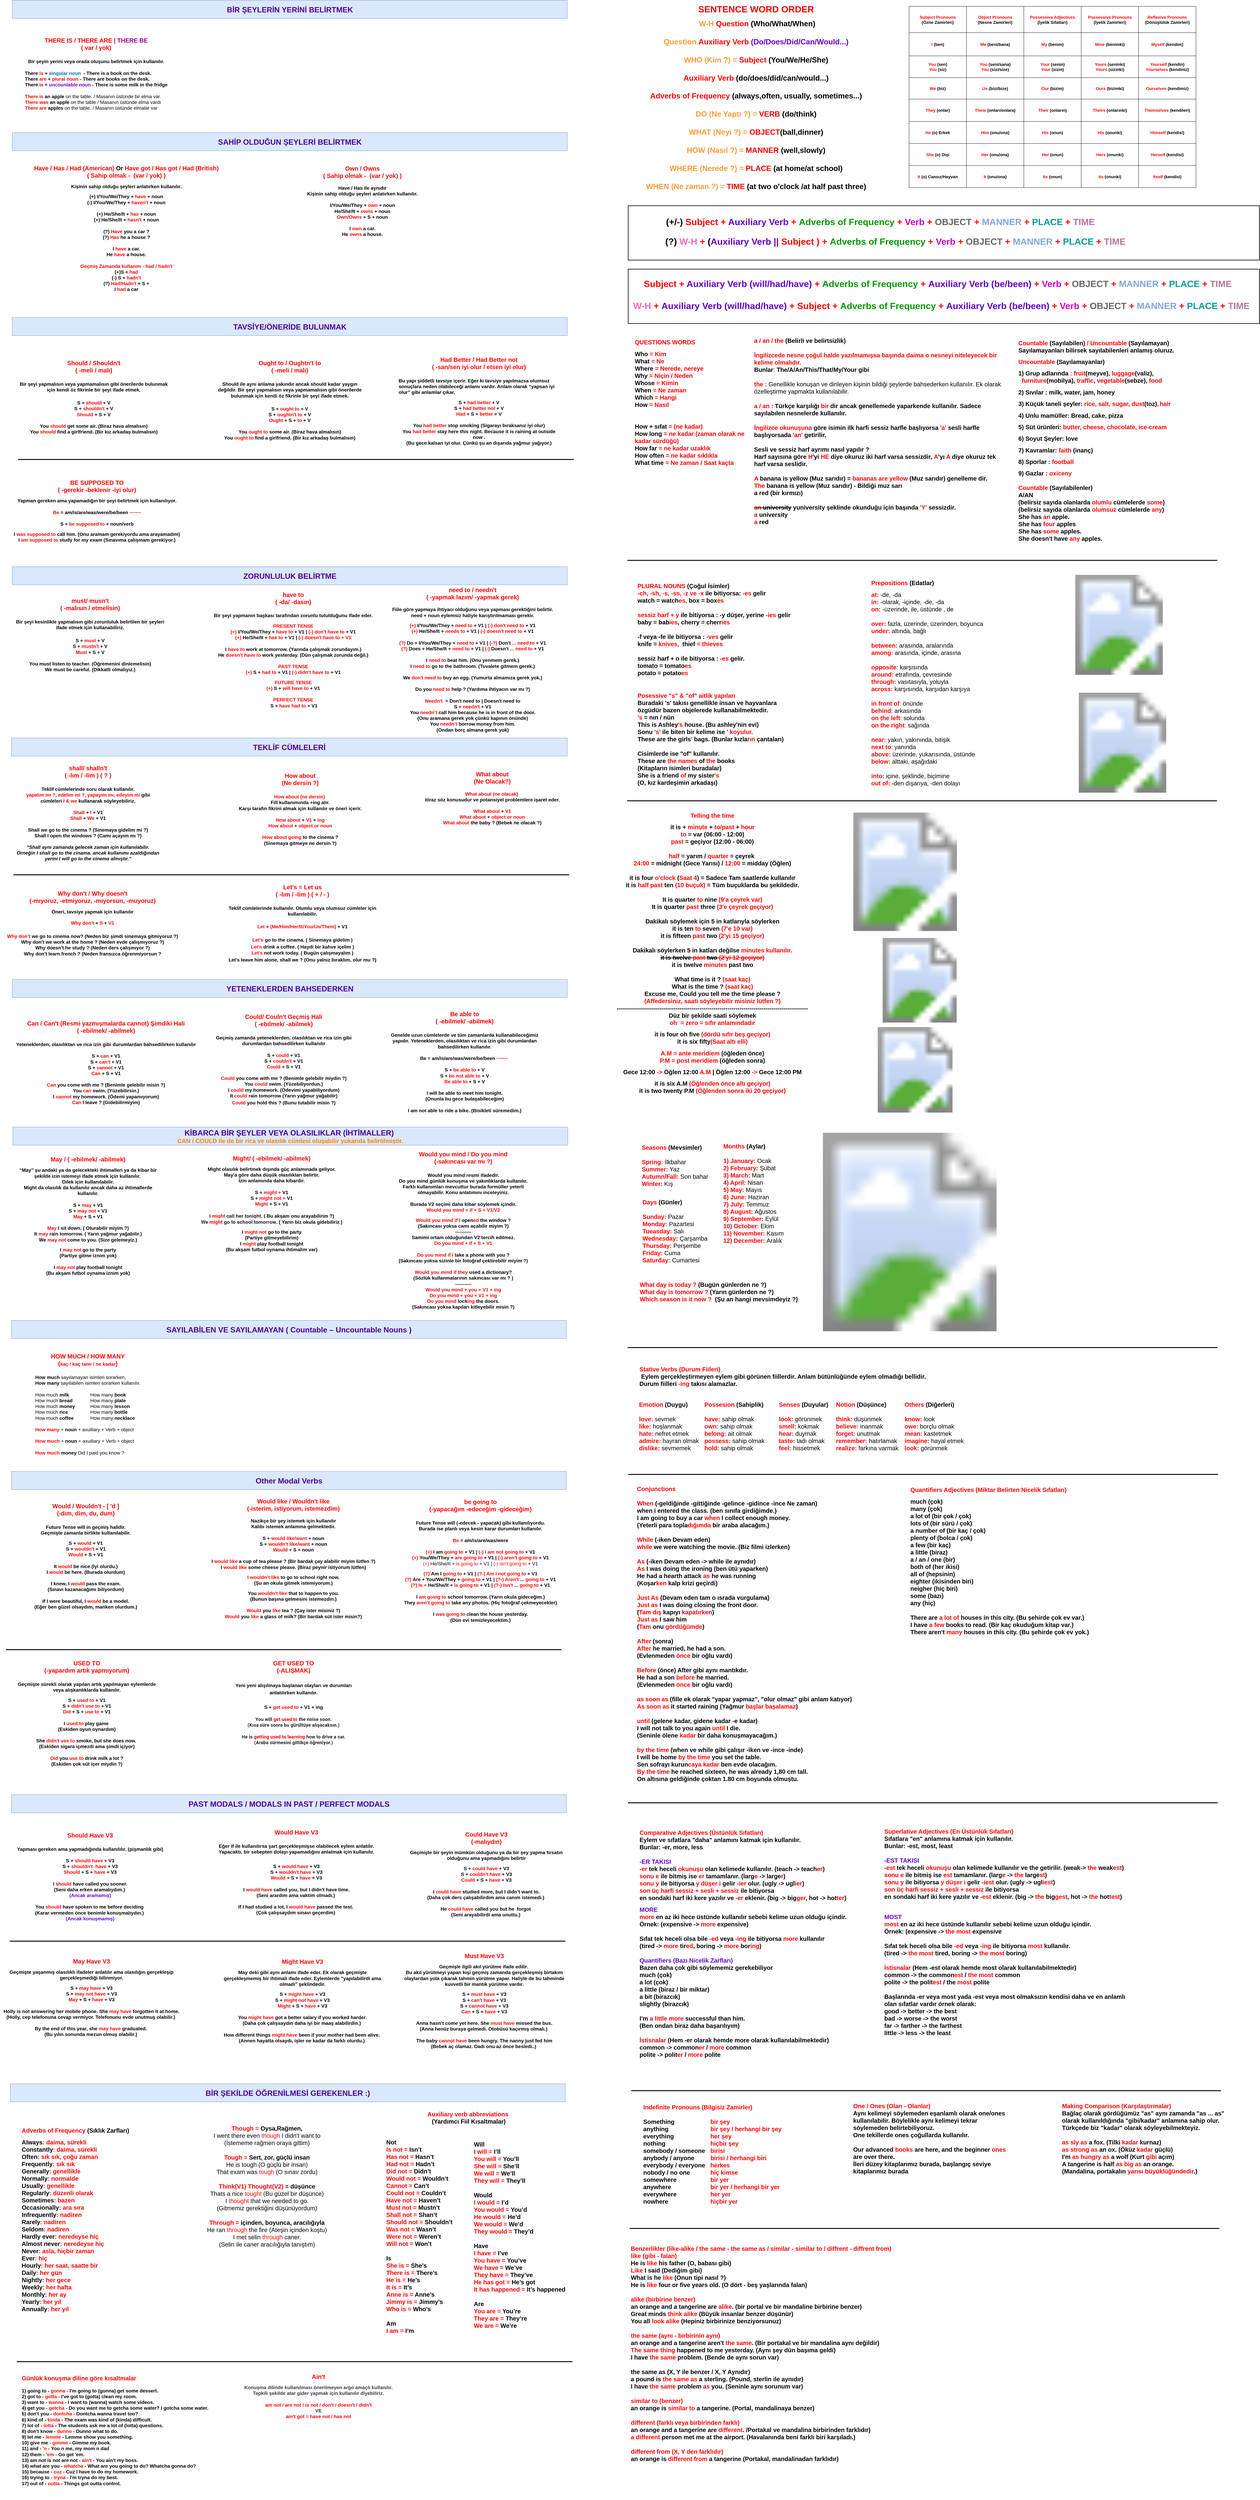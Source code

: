 <mxfile version="20.7.4" type="device"><diagram id="s3aCPrAx4HFNat9jy78g" name="Page-1"><mxGraphModel dx="2363" dy="1380" grid="1" gridSize="10" guides="1" tooltips="1" connect="1" arrows="1" fold="1" page="1" pageScale="1" pageWidth="2100" pageHeight="2000" math="0" shadow="0"><root><mxCell id="0"/><mxCell id="1" parent="0"/><mxCell id="XS6Z0mNVwyGngVTbE-Ah-17" value="&lt;font color=&quot;#ff0000&quot; style=&quot;font-size: 20px&quot;&gt;&lt;b&gt;HOW MUCH / HOW MANY &lt;br&gt;(&lt;/b&gt;&lt;/font&gt;&lt;b style=&quot;font-size: 16px ; text-align: left&quot;&gt;&lt;font color=&quot;#ff0000&quot;&gt;kaç / kaç tane / ne kadar&lt;/font&gt;&lt;/b&gt;&lt;font color=&quot;#ff0000&quot; style=&quot;font-size: 20px&quot;&gt;&lt;b&gt;)&lt;br&gt;&lt;br&gt;&lt;/b&gt;&lt;/font&gt;&lt;div style=&quot;text-align: left&quot;&gt;&lt;b style=&quot;font-size: 16px&quot;&gt;How much&amp;nbsp;&lt;/b&gt;&lt;span style=&quot;font-size: 16px&quot;&gt;sayılamayan isimleri sorarken,&lt;/span&gt;&lt;/div&gt;&lt;font style=&quot;font-size: 16px&quot;&gt;&lt;div style=&quot;text-align: left&quot;&gt;&lt;b&gt;How many&lt;/b&gt;&amp;nbsp;sayılabilen isimleri sorarken kullanılır.&lt;/div&gt;&lt;div style=&quot;text-align: left&quot;&gt;&lt;br&gt;&lt;/div&gt;&lt;div style=&quot;text-align: left&quot;&gt;&lt;div style=&quot;font-size: 12px&quot;&gt;&lt;span style=&quot;font-size: 16px&quot;&gt;How much&lt;/span&gt;&lt;b style=&quot;font-size: 16px&quot;&gt;&amp;nbsp;&lt;/b&gt;&lt;span style=&quot;font-size: 16px&quot;&gt;&lt;b&gt;milk&lt;span&gt;&#9;&lt;span style=&quot;white-space: pre&quot;&gt;&#9;&lt;/span&gt;&lt;span style=&quot;white-space: pre&quot;&gt;&#9;&lt;/span&gt;&lt;span&gt;&#9;&lt;/span&gt;&lt;span&gt;&#9;&lt;/span&gt;&lt;span&gt;&#9;&lt;/span&gt;&lt;span&gt;&#9;&lt;/span&gt;&lt;/span&gt;&lt;/b&gt;&lt;/span&gt;&lt;span style=&quot;font-size: 16px&quot;&gt;How many&lt;/span&gt;&lt;span style=&quot;font-size: 16px&quot;&gt;&amp;nbsp;&lt;/span&gt;&lt;b style=&quot;font-size: 16px&quot;&gt;book&lt;/b&gt;&lt;/div&gt;&lt;div style=&quot;font-size: 12px&quot;&gt;&lt;span style=&quot;font-size: 16px&quot;&gt;How much&lt;/span&gt;&lt;b style=&quot;font-size: 16px&quot;&gt;&amp;nbsp;&lt;/b&gt;&lt;span style=&quot;font-size: 16px&quot;&gt;&lt;b&gt;bread&lt;span style=&quot;white-space: pre&quot;&gt;&#9;&lt;/span&gt;&lt;span style=&quot;white-space: pre&quot;&gt;&#9;&lt;/span&gt;&lt;span&gt;&#9;&lt;/span&gt;&lt;span&gt;&#9;&lt;/span&gt;&lt;/b&gt;&lt;span style=&quot;font-weight: bold&quot;&gt;&#9;&lt;/span&gt;&lt;span style=&quot;font-weight: bold&quot;&gt;&#9;&lt;/span&gt;How many &lt;b&gt;plate&lt;/b&gt;&lt;/span&gt;&lt;span style=&quot;font-size: 16px&quot;&gt;&lt;b&gt;&lt;br&gt;&lt;/b&gt;&lt;/span&gt;&lt;/div&gt;&lt;div style=&quot;font-size: 12px&quot;&gt;&lt;div&gt;&lt;span style=&quot;font-size: 16px&quot;&gt;How much&lt;/span&gt;&lt;span style=&quot;font-size: 16px&quot;&gt;&lt;b&gt;&amp;nbsp;money&lt;span&gt;&#9;&lt;span style=&quot;white-space: pre&quot;&gt;&#9;&lt;/span&gt;&lt;span style=&quot;white-space: pre&quot;&gt;&#9;&lt;/span&gt;&lt;/span&gt;&lt;span&gt;&#9;&lt;/span&gt;&lt;/b&gt;&lt;span style=&quot;font-weight: bold&quot;&gt;&#9;&lt;/span&gt;&lt;span style=&quot;font-weight: bold&quot;&gt;&#9;&lt;/span&gt;How many &lt;/span&gt;&lt;b style=&quot;font-size: 16px&quot;&gt;lesson&lt;/b&gt;&lt;/div&gt;&lt;div&gt;&lt;span style=&quot;font-size: 16px&quot;&gt;How much&lt;/span&gt;&lt;span style=&quot;font-size: 16px&quot;&gt;&lt;b&gt;&amp;nbsp;rice&lt;/b&gt;&lt;span style=&quot;font-weight: bold&quot;&gt;&#9;&lt;span style=&quot;white-space: pre&quot;&gt;&#9;&lt;/span&gt;&lt;span style=&quot;white-space: pre&quot;&gt;&#9;&lt;/span&gt;&lt;span&gt;&#9;&lt;/span&gt;&lt;span&gt;&#9;&lt;/span&gt;&lt;/span&gt;&lt;span style=&quot;font-weight: bold&quot;&gt;&#9;&lt;/span&gt;How many&lt;/span&gt;&lt;b style=&quot;font-size: 16px&quot;&gt; bottle&lt;/b&gt;&lt;b style=&quot;font-size: 16px&quot;&gt;&lt;br&gt;&lt;/b&gt;&lt;/div&gt;&lt;div&gt;&lt;span style=&quot;font-size: 16px&quot;&gt;How much&lt;/span&gt;&lt;span style=&quot;font-size: 16px&quot;&gt;&lt;b&gt;&amp;nbsp;coffee&lt;span style=&quot;white-space: pre&quot;&gt;&#9;&lt;/span&gt;&lt;span style=&quot;white-space: pre&quot;&gt;&#9;&lt;/span&gt;&lt;span&gt;&#9;&lt;/span&gt;&lt;span&gt;&#9;&lt;/span&gt;&lt;/b&gt;&lt;span style=&quot;font-weight: bold&quot;&gt;&#9;&lt;/span&gt;&lt;span style=&quot;font-weight: bold&quot;&gt;&#9;&lt;/span&gt;How many&lt;/span&gt;&lt;b style=&quot;font-size: 16px&quot;&gt; necklace&lt;/b&gt;&lt;/div&gt;&lt;div&gt;&lt;b style=&quot;font-size: 16px&quot;&gt;&lt;br&gt;&lt;/b&gt;&lt;/div&gt;&lt;div&gt;&lt;div&gt;&lt;font style=&quot;font-size: 16px&quot;&gt;&lt;b&gt;&lt;font color=&quot;#ff0000&quot;&gt;How many&lt;/font&gt;&lt;/b&gt;&amp;nbsp;+&amp;nbsp;&lt;b&gt;noun&amp;nbsp;&lt;/b&gt;+ axuiliary + Verb + object&lt;b&gt;&lt;br&gt;&lt;/b&gt;&lt;/font&gt;&lt;/div&gt;&lt;div&gt;&lt;font style=&quot;font-size: 16px&quot;&gt;&lt;br&gt;&lt;/font&gt;&lt;/div&gt;&lt;div&gt;&lt;font style=&quot;font-size: 16px&quot;&gt;&lt;b&gt;&lt;font color=&quot;#ff0000&quot;&gt;How much&lt;/font&gt;&lt;/b&gt;&amp;nbsp;+&amp;nbsp;&lt;b&gt;noun&amp;nbsp;&lt;/b&gt;+ axuiliary + Verb + object&lt;/font&gt;&lt;/div&gt;&lt;/div&gt;&lt;div&gt;&lt;font style=&quot;font-size: 16px&quot;&gt;&lt;br&gt;&lt;/font&gt;&lt;/div&gt;&lt;div&gt;&lt;font style=&quot;font-size: 16px&quot;&gt;&lt;b&gt;&lt;font color=&quot;#ff0000&quot;&gt;How much&lt;/font&gt;&amp;nbsp;money&lt;/b&gt;&amp;nbsp;Did I paid you know ?&lt;br&gt;&lt;/font&gt;&lt;/div&gt;&lt;/div&gt;&lt;/div&gt;&lt;/font&gt;" style="text;html=1;strokeColor=none;fillColor=none;align=center;verticalAlign=middle;whiteSpace=wrap;rounded=0;" parent="1" vertex="1"><mxGeometry x="186.12" y="4482" width="370" height="390" as="geometry"/></mxCell><mxCell id="XS6Z0mNVwyGngVTbE-Ah-18" value="&lt;font style=&quot;font-size: 20px&quot;&gt;&lt;b&gt;&lt;font color=&quot;#ff0000&quot;&gt;THERE IS / THERE ARE | &lt;/font&gt;&lt;font color=&quot;#990099&quot;&gt;THERE BE&lt;/font&gt;&lt;br&gt;&lt;font color=&quot;#ff0000&quot;&gt;( var / yok)&lt;/font&gt;&lt;br&gt;&lt;br&gt;&lt;/b&gt;&lt;/font&gt;&lt;b style=&quot;font-size: 16px ; text-align: left&quot;&gt;Bir şeyin yerini veya orada oluşunu belirtmek için kullanılır.&lt;br&gt;&lt;/b&gt;&lt;b style=&quot;font-size: 16px ; text-align: left&quot;&gt;&lt;span&gt;&#9;&lt;/span&gt;&lt;/b&gt;&lt;b style=&quot;font-size: 16px ; text-align: left&quot;&gt;&lt;br&gt;&lt;/b&gt;&lt;div style=&quot;text-align: left&quot;&gt;&lt;span style=&quot;font-size: 16px&quot;&gt;&lt;b&gt;There &lt;font color=&quot;#ff0000&quot;&gt;is &lt;/font&gt;+&amp;nbsp;&lt;font color=&quot;#0066cc&quot;&gt;singular noun&lt;/font&gt;&amp;nbsp; - There is a book on the desk.&lt;/b&gt;&lt;/span&gt;&lt;/div&gt;&lt;div style=&quot;text-align: left&quot;&gt;&lt;span style=&quot;font-size: 16px&quot;&gt;&lt;b&gt;There &lt;font color=&quot;#ff0000&quot;&gt;are &lt;/font&gt;+&lt;font color=&quot;#ff0000&quot;&gt;&amp;nbsp;plural noun&lt;/font&gt;&amp;nbsp;- There are books on the desk.&lt;/b&gt;&lt;/span&gt;&lt;/div&gt;&lt;div style=&quot;text-align: left&quot;&gt;&lt;span style=&quot;font-size: 16px&quot;&gt;&lt;b&gt;There &lt;font color=&quot;#ff0000&quot;&gt;is &lt;/font&gt;+&amp;nbsp;&lt;font color=&quot;#6600cc&quot;&gt;uncountable noun&amp;nbsp;&lt;/font&gt;- There is some milk in the fridge&lt;/b&gt;&lt;/span&gt;&lt;/div&gt;&lt;div style=&quot;text-align: left&quot;&gt;&lt;span style=&quot;font-size: 16px&quot;&gt;&lt;b&gt;&lt;br&gt;&lt;/b&gt;&lt;/span&gt;&lt;/div&gt;&lt;div style=&quot;text-align: left&quot;&gt;&lt;b style=&quot;font-size: 16px&quot;&gt;&lt;font color=&quot;#ff0000&quot;&gt;There is&lt;/font&gt;&lt;/b&gt;&lt;span style=&quot;font-size: 16px&quot;&gt;&lt;font color=&quot;#ff0000&quot;&gt;&amp;nbsp;&lt;/font&gt;&lt;/span&gt;&lt;font style=&quot;font-size: 16px&quot;&gt;&lt;b&gt;an apple&lt;/b&gt;&lt;/font&gt;&lt;span style=&quot;font-size: 16px&quot;&gt;&amp;nbsp;on the table. / Masanın üstünde bir elma var.&lt;/span&gt;&lt;span style=&quot;font-size: 16px&quot;&gt;&lt;b&gt;&lt;br&gt;&lt;/b&gt;&lt;/span&gt;&lt;/div&gt;&lt;div style=&quot;text-align: left&quot;&gt;&lt;span style=&quot;font-size: 16px&quot;&gt;&lt;font color=&quot;#ff0000&quot;&gt;&lt;b&gt;There was&lt;/b&gt;&lt;/font&gt; &lt;b&gt;an apple &lt;/b&gt;on the table / Masanın üstünde elma vardı&lt;/span&gt;&lt;/div&gt;&lt;div style=&quot;text-align: left&quot;&gt;&lt;b style=&quot;font-size: 16px&quot;&gt;&lt;font color=&quot;#ff0000&quot;&gt;There are&amp;nbsp;&lt;/font&gt;apples&amp;nbsp;&lt;/b&gt;&lt;span style=&quot;font-size: 16px&quot;&gt;on the table. / Masanın üstünde elmalar var&lt;/span&gt;&lt;/div&gt;&lt;div style=&quot;text-align: left&quot;&gt;&lt;span style=&quot;font-size: 16px&quot;&gt;&lt;br&gt;&lt;/span&gt;&lt;/div&gt;&lt;div style=&quot;text-align: left&quot;&gt;&lt;br&gt;&lt;/div&gt;" style="text;html=1;strokeColor=none;fillColor=none;align=center;verticalAlign=middle;whiteSpace=wrap;rounded=0;" parent="1" vertex="1"><mxGeometry x="151.25" y="150" width="495" height="280" as="geometry"/></mxCell><mxCell id="XS6Z0mNVwyGngVTbE-Ah-24" value="&lt;font&gt;&lt;font color=&quot;#ff0000&quot; style=&quot;font-size: 20px ; font-weight: bold&quot;&gt;Have / Has / Had (American) &lt;/font&gt;&lt;b style=&quot;font-size: 20px&quot;&gt;Or &lt;/b&gt;&lt;b style=&quot;color: rgb(255 , 0 , 0) ; font-size: 20px&quot;&gt;Have got / Has got / Had (&lt;/b&gt;&lt;span style=&quot;color: rgb(255 , 0 , 0) ; font-size: 20px&quot;&gt;&lt;b&gt;British&lt;/b&gt;&lt;/span&gt;&lt;b style=&quot;font-size: 20px ; color: rgb(255 , 0 , 0)&quot;&gt;)&lt;/b&gt;&lt;br&gt;&lt;b style=&quot;font-size: 20px ; color: rgb(255 , 0 , 0)&quot;&gt;( Sahip olmak -&amp;nbsp; (var / yok) )&lt;/b&gt;&lt;br&gt;&lt;br&gt;&lt;font style=&quot;font-size: 16px&quot;&gt;&lt;b&gt;Kişinin sahip olduğu şeyleri anlatırken kullanılır.&lt;/b&gt;&lt;/font&gt;&lt;br&gt;&lt;br&gt;&lt;div&gt;&lt;b&gt;&lt;font style=&quot;font-size: 16px&quot;&gt;(+) I/You/We/They + &lt;font color=&quot;#ff0000&quot;&gt;have &lt;/font&gt;+ noun&lt;/font&gt;&lt;/b&gt;&lt;/div&gt;&lt;div&gt;&lt;b&gt;&lt;font style=&quot;font-size: 16px&quot;&gt;(-) I/You/We/They + &lt;font color=&quot;#ff0000&quot;&gt;haven't &lt;/font&gt;+ noun&lt;/font&gt;&lt;/b&gt;&lt;b&gt;&lt;font style=&quot;font-size: 16px&quot;&gt;&lt;br&gt;&lt;/font&gt;&lt;/b&gt;&lt;/div&gt;&lt;div&gt;&lt;b&gt;&lt;font style=&quot;font-size: 16px&quot;&gt;&lt;br&gt;&lt;/font&gt;&lt;/b&gt;&lt;/div&gt;&lt;div&gt;&lt;b&gt;&lt;font style=&quot;font-size: 16px&quot;&gt;(+) He/She/It + &lt;font color=&quot;#ff0000&quot;&gt;has &lt;/font&gt;+ noun&lt;/font&gt;&lt;/b&gt;&lt;b&gt;&lt;font style=&quot;font-size: 16px&quot;&gt;&lt;br&gt;&lt;/font&gt;&lt;/b&gt;&lt;/div&gt;&lt;div&gt;&lt;b&gt;&lt;font style=&quot;font-size: 16px&quot;&gt;(+) He/She/It + &lt;font color=&quot;#ff0000&quot;&gt;hasn't &lt;/font&gt;+ noun&lt;/font&gt;&lt;/b&gt;&lt;b&gt;&lt;font style=&quot;font-size: 16px&quot;&gt;&lt;br&gt;&lt;/font&gt;&lt;/b&gt;&lt;/div&gt;&lt;div&gt;&lt;b&gt;&lt;font style=&quot;font-size: 16px&quot;&gt;&lt;br&gt;&lt;/font&gt;&lt;/b&gt;&lt;/div&gt;&lt;div&gt;&lt;b&gt;&lt;font style=&quot;font-size: 16px&quot;&gt;(?) &lt;font color=&quot;#ff0000&quot;&gt;Have &lt;/font&gt;you a car ?&lt;/font&gt;&lt;/b&gt;&lt;/div&gt;&lt;div&gt;&lt;b&gt;&lt;font style=&quot;font-size: 16px&quot;&gt;(?) &lt;font color=&quot;#ff0000&quot;&gt;Has &lt;/font&gt;he a house ?&lt;/font&gt;&lt;/b&gt;&lt;b&gt;&lt;font style=&quot;font-size: 16px&quot;&gt;&lt;br&gt;&lt;/font&gt;&lt;/b&gt;&lt;/div&gt;&lt;div&gt;&lt;b&gt;&lt;font style=&quot;font-size: 16px&quot;&gt;&lt;br&gt;&lt;/font&gt;&lt;/b&gt;&lt;/div&gt;&lt;div&gt;&lt;b&gt;&lt;font style=&quot;font-size: 16px&quot;&gt;I &lt;font color=&quot;#ff0000&quot;&gt;have &lt;/font&gt;a car.&lt;/font&gt;&lt;/b&gt;&lt;/div&gt;&lt;div&gt;&lt;span style=&quot;font-size: 16px&quot;&gt;&lt;b&gt;He &lt;font color=&quot;#ff0000&quot;&gt;have &lt;/font&gt;a house.&lt;/b&gt;&lt;/span&gt;&lt;/div&gt;&lt;div&gt;&lt;span style=&quot;font-size: 16px&quot;&gt;&lt;b&gt;&lt;br&gt;&lt;/b&gt;&lt;/span&gt;&lt;/div&gt;&lt;div&gt;&lt;span style=&quot;font-size: 16px&quot;&gt;&lt;b&gt;&lt;font color=&quot;#ff0000&quot;&gt;Geçmiş Zamanda kullanım - had / hadn't&lt;/font&gt;&lt;/b&gt;&lt;/span&gt;&lt;/div&gt;&lt;div&gt;&lt;div&gt;&lt;b&gt;&lt;font style=&quot;font-size: 16px&quot;&gt;(+)S + &lt;font color=&quot;#ff0000&quot;&gt;had&lt;/font&gt;&lt;/font&gt;&lt;/b&gt;&lt;/div&gt;&lt;/div&gt;&lt;div&gt;&lt;b&gt;&lt;font style=&quot;font-size: 16px&quot;&gt;(-) S +&amp;nbsp;&lt;font color=&quot;#ff0000&quot;&gt;hadn't&lt;/font&gt;&lt;/font&gt;&lt;/b&gt;&lt;b&gt;&lt;font style=&quot;font-size: 16px&quot;&gt;&lt;font color=&quot;#ff0000&quot;&gt;&lt;br&gt;&lt;/font&gt;&lt;/font&gt;&lt;/b&gt;&lt;/div&gt;&lt;div&gt;&lt;b&gt;&lt;font style=&quot;font-size: 16px&quot;&gt;(?) &lt;font color=&quot;#ff0000&quot;&gt;Had/Hadn't&lt;/font&gt; + S +&lt;/font&gt;&lt;/b&gt;&lt;b&gt;&lt;font style=&quot;font-size: 16px&quot;&gt;&lt;font color=&quot;#ff0000&quot;&gt;&lt;br&gt;&lt;/font&gt;&lt;/font&gt;&lt;/b&gt;&lt;/div&gt;&lt;div&gt;&lt;span style=&quot;font-size: 16px&quot;&gt;&lt;b&gt;I &lt;font color=&quot;#ff0000&quot;&gt;had &lt;/font&gt;a car&lt;/b&gt;&lt;/span&gt;&lt;/div&gt;&lt;/font&gt;" style="text;html=1;strokeColor=none;fillColor=none;align=center;verticalAlign=middle;whiteSpace=wrap;rounded=0;" parent="1" vertex="1"><mxGeometry x="160" y="561.25" width="676.88" height="447.5" as="geometry"/></mxCell><mxCell id="jlohiTjiV0yaeOC_12IY-2" value="&lt;font style=&quot;font-size: 16px&quot;&gt;&lt;span style=&quot;font-size: 20px&quot;&gt;&lt;font color=&quot;#ff0000&quot;&gt;&lt;b&gt;Own / Owns&lt;br&gt;&lt;/b&gt;&lt;/font&gt;&lt;/span&gt;&lt;b style=&quot;font-size: 20px ; color: rgb(255 , 0 , 0)&quot;&gt;( Sahip olmak -&amp;nbsp; (var / yok) )&lt;/b&gt;&lt;span&gt;&lt;br&gt;&lt;br&gt;&lt;b&gt;Have / Has ile aynıdır&lt;br&gt;Kişinin sahip olduğu şeyleri anlatırken kullanılır.&lt;/b&gt;&lt;br&gt;&lt;br&gt;&lt;/span&gt;&lt;div&gt;&lt;b&gt;&lt;font style=&quot;font-size: 16px&quot;&gt;I/You/We/They + &lt;font color=&quot;#ff0000&quot;&gt;own &lt;/font&gt;+ noun&lt;/font&gt;&lt;/b&gt;&lt;/div&gt;&lt;div&gt;&lt;b&gt;&lt;font style=&quot;font-size: 16px&quot;&gt;He/She/It + &lt;font color=&quot;#ff0000&quot;&gt;owns &lt;/font&gt;+ noun&lt;/font&gt;&lt;/b&gt;&lt;b&gt;&lt;font style=&quot;font-size: 16px&quot;&gt;&lt;br&gt;&lt;/font&gt;&lt;/b&gt;&lt;/div&gt;&lt;div&gt;&lt;b&gt;&lt;font style=&quot;font-size: 16px&quot;&gt;&lt;font color=&quot;#ff0000&quot;&gt;Own/Owns&amp;nbsp;&lt;/font&gt;+ S + noun&lt;/font&gt;&lt;/b&gt;&lt;/div&gt;&lt;div&gt;&lt;b&gt;&lt;font style=&quot;font-size: 16px&quot;&gt;&lt;br&gt;&lt;/font&gt;&lt;/b&gt;&lt;/div&gt;&lt;div&gt;&lt;b&gt;&lt;font style=&quot;font-size: 16px&quot;&gt;I &lt;font color=&quot;#ff0000&quot;&gt;own &lt;/font&gt;a car.&lt;/font&gt;&lt;/b&gt;&lt;/div&gt;&lt;div&gt;&lt;span style=&quot;font-size: 16px&quot;&gt;&lt;b&gt;He &lt;font color=&quot;#ff0000&quot;&gt;owns &lt;/font&gt;a house.&lt;/b&gt;&lt;/span&gt;&lt;/div&gt;&lt;/font&gt;" style="text;html=1;strokeColor=none;fillColor=none;align=center;verticalAlign=middle;whiteSpace=wrap;rounded=0;" parent="1" vertex="1"><mxGeometry x="1040" y="549" width="480" height="290" as="geometry"/></mxCell><mxCell id="1XOZFrGT2dPkH37pyBkM-1" value="&lt;font color=&quot;#ff0000&quot; style=&quot;font-size: 20px&quot;&gt;&lt;b&gt;Should / Shouldn't&lt;br&gt;( -meli / malı)&lt;br&gt;&lt;br&gt;&lt;/b&gt;&lt;/font&gt;&lt;b style=&quot;font-size: 16px ; text-align: left&quot;&gt;Bir şeyi yapmalısın veya yapmamalısın gibi önerilerde bulunmak için kendi öz fikrinle bir şeyi ifade etmek.&lt;br&gt;&lt;/b&gt;&lt;font color=&quot;#ff0000&quot; style=&quot;font-size: 20px&quot;&gt;&lt;b&gt;&lt;br&gt;&lt;/b&gt;&lt;/font&gt;&lt;div&gt;&lt;span style=&quot;font-size: 16px&quot;&gt;&lt;b&gt;S +&amp;nbsp;&lt;font color=&quot;#ff0000&quot;&gt;should&amp;nbsp;&lt;/font&gt;+ V&lt;/b&gt;&lt;/span&gt;&lt;/div&gt;&lt;div&gt;&lt;b style=&quot;font-size: 16px&quot;&gt;S +&amp;nbsp;&lt;font color=&quot;#ff0000&quot;&gt;shouldn't&amp;nbsp;&lt;/font&gt;+ V&lt;/b&gt;&lt;/div&gt;&lt;div&gt;&lt;b style=&quot;font-size: 16px&quot;&gt;&lt;font color=&quot;#ff0000&quot;&gt;Should &lt;/font&gt;+ S + V&lt;/b&gt;&lt;/div&gt;&lt;div&gt;&lt;b style=&quot;font-size: 16px&quot;&gt;&lt;br&gt;&lt;/b&gt;&lt;/div&gt;&lt;div&gt;&lt;span style=&quot;font-size: 16px&quot;&gt;&lt;b&gt;You &lt;font color=&quot;#ff0000&quot;&gt;should &lt;/font&gt;get some air. (Biraz hava almalısın)&lt;/b&gt;&lt;/span&gt;&lt;br&gt;&lt;/div&gt;&lt;div&gt;&lt;span style=&quot;font-size: 16px&quot;&gt;&lt;b&gt;You &lt;font color=&quot;#ff0000&quot;&gt;should &lt;/font&gt;find a girlfriend. (Bir kız arkadaş bulmalısın)&lt;/b&gt;&lt;/span&gt;&lt;/div&gt;" style="text;html=1;strokeColor=none;fillColor=none;align=center;verticalAlign=middle;whiteSpace=wrap;rounded=0;" parent="1" vertex="1"><mxGeometry x="142.5" y="1208" width="495" height="270" as="geometry"/></mxCell><mxCell id="atZwp6Sqx4VDOTzBRYav-2" value="&lt;font color=&quot;#ff0000&quot; style=&quot;font-size: 20px&quot;&gt;&lt;b&gt;must/ musn't&lt;br&gt;( -malısın / etmelisin)&lt;br&gt;&lt;br&gt;&lt;/b&gt;&lt;/font&gt;&lt;span style=&quot;text-align: left&quot;&gt;&lt;b style=&quot;font-size: 16px&quot;&gt;Bir şeyi kesinlikle yapmalısın gibi zorunluluk belirtilen bir şeyleri ifade etmek için kullanabiliriz.&lt;/b&gt;&lt;/span&gt;&lt;b style=&quot;font-size: 16px ; text-align: left&quot;&gt;&lt;br&gt;&lt;/b&gt;&lt;font color=&quot;#ff0000&quot; style=&quot;font-size: 20px&quot;&gt;&lt;b&gt;&lt;br&gt;&lt;/b&gt;&lt;/font&gt;&lt;div&gt;&lt;span style=&quot;font-size: 16px&quot;&gt;&lt;b&gt;S +&amp;nbsp;&lt;font color=&quot;#ff0000&quot;&gt;must&amp;nbsp;&lt;/font&gt;+ V&lt;/b&gt;&lt;/span&gt;&lt;/div&gt;&lt;div&gt;&lt;b style=&quot;font-size: 16px&quot;&gt;S +&amp;nbsp;&lt;font color=&quot;#ff0000&quot;&gt;mustn't&amp;nbsp;&lt;/font&gt;+ V&lt;/b&gt;&lt;/div&gt;&lt;div&gt;&lt;b style=&quot;font-size: 16px&quot;&gt;&lt;font color=&quot;#ff0000&quot;&gt;Must &lt;/font&gt;+ S + V&lt;/b&gt;&lt;/div&gt;&lt;div&gt;&lt;b style=&quot;font-size: 16px&quot;&gt;&lt;br&gt;&lt;/b&gt;&lt;/div&gt;&lt;div&gt;&lt;span style=&quot;font-size: 16px&quot;&gt;&lt;b&gt;You must listen to teacher. (Öğremenini dinlemelisin)&lt;/b&gt;&lt;/span&gt;&lt;br&gt;&lt;/div&gt;&lt;div&gt;&lt;span style=&quot;font-size: 16px&quot;&gt;&lt;b&gt;We must be careful. (Dikkatli olmalıyız.)&lt;/b&gt;&lt;/span&gt;&lt;/div&gt;" style="text;html=1;strokeColor=none;fillColor=none;align=center;verticalAlign=middle;whiteSpace=wrap;rounded=0;" parent="1" vertex="1"><mxGeometry x="130.62" y="1995" width="495" height="270" as="geometry"/></mxCell><mxCell id="atZwp6Sqx4VDOTzBRYav-6" value="&lt;font color=&quot;#ff0000&quot; style=&quot;font-size: 20px&quot;&gt;&lt;b&gt;shall/ shalln't&lt;br&gt;&lt;/b&gt;&lt;/font&gt;&lt;font color=&quot;#ff0000&quot; style=&quot;font-size: 20px&quot;&gt;&lt;b&gt;( -lım / -lim ) ( ? )&lt;br&gt;&lt;br&gt;&lt;/b&gt;&lt;/font&gt;&lt;b style=&quot;font-size: 16px ; text-align: left&quot;&gt;Teklif cümlelerinde soru olarak kullanılır.&lt;br&gt;&lt;font color=&quot;#ff0000&quot;&gt;yapalım mı ?&lt;/font&gt;, &lt;font color=&quot;#ff0000&quot;&gt;edelim mi ?,&lt;/font&gt; &lt;font color=&quot;#ff0000&quot;&gt;yapayım mı,&lt;/font&gt; &lt;font color=&quot;#ff0000&quot;&gt;edeyim mi&lt;/font&gt; gibi cümleleri&amp;nbsp;&lt;font color=&quot;#ff0000&quot;&gt;I &amp;amp; we&amp;nbsp;&lt;/font&gt;&lt;/b&gt;&lt;b style=&quot;font-size: 16px ; text-align: left&quot;&gt;kullanarak söyleyebiliriz.&lt;br&gt;&lt;/b&gt;&lt;b style=&quot;font-size: 16px ; text-align: left&quot;&gt;&lt;font color=&quot;#ff0000&quot;&gt;&lt;br&gt;Shall &lt;/font&gt;+&lt;font color=&quot;#ff0000&quot;&gt; I &lt;/font&gt;+ V1&lt;br&gt;&lt;/b&gt;&lt;b style=&quot;font-size: 16px ; text-align: left&quot;&gt;&lt;font color=&quot;#ff0000&quot;&gt;Shall &lt;/font&gt;+ &lt;font color=&quot;#ff0000&quot;&gt;We &lt;/font&gt;+ V1&lt;br&gt;&lt;/b&gt;&lt;b style=&quot;font-size: 16px ; text-align: left&quot;&gt;&lt;br&gt;Shall we go to the cinema ? (Sinemaya gidelim mi ?)&lt;br&gt;Shall I open the windows ? (Camı açayım mı ?)&lt;/b&gt;&lt;b style=&quot;font-size: 16px ; text-align: left&quot;&gt;&lt;br&gt;&lt;br&gt;&lt;i&gt;&quot;Shall aynı zamanda gelecek zaman için kullanılabilir. &lt;br&gt;Örneğin I shall go to the cinama. ancak kullanımı azaldığından yerini I will go to the cinema almıştır.&quot;&lt;/i&gt;&lt;br&gt;&lt;/b&gt;&lt;b style=&quot;font-size: 16px ; text-align: left&quot;&gt;&lt;br&gt;&lt;/b&gt;&lt;font color=&quot;#ff0000&quot; style=&quot;font-size: 20px&quot;&gt;&lt;b&gt;&lt;br&gt;&lt;/b&gt;&lt;/font&gt;" style="text;html=1;strokeColor=none;fillColor=none;align=center;verticalAlign=middle;whiteSpace=wrap;rounded=0;" parent="1" vertex="1"><mxGeometry x="124.37" y="2557" width="495" height="370" as="geometry"/></mxCell><mxCell id="atZwp6Sqx4VDOTzBRYav-7" value="&lt;font&gt;&lt;b&gt;&lt;font color=&quot;#4c0099&quot; style=&quot;font-size: 25px&quot;&gt;TEKLİF CÜMLELERİ&lt;/font&gt;&lt;br&gt;&lt;/b&gt;&lt;/font&gt;" style="text;html=1;strokeColor=#6c8ebf;fillColor=#dae8fc;align=center;verticalAlign=middle;whiteSpace=wrap;rounded=0;" parent="1" vertex="1"><mxGeometry x="118.12" y="2472" width="1840" height="60" as="geometry"/></mxCell><mxCell id="atZwp6Sqx4VDOTzBRYav-8" value="&lt;font color=&quot;#ff0000&quot; style=&quot;font-size: 20px&quot;&gt;&lt;b&gt;Let's = Let us&lt;br&gt;&lt;/b&gt;&lt;/font&gt;&lt;font color=&quot;#ff0000&quot; style=&quot;font-size: 20px&quot;&gt;&lt;b&gt;( -lım / -lim ) ( + / - )&lt;br&gt;&lt;br&gt;&lt;/b&gt;&lt;/font&gt;&lt;b style=&quot;font-size: 16px ; text-align: left&quot;&gt;Teklif cümlelerinde kullanılır. Olumlu veya olumsuz cümleler için kullanılabilir.&lt;br&gt;&lt;br&gt;&lt;/b&gt;&lt;b style=&quot;font-size: 16px ; text-align: left&quot;&gt;&lt;font color=&quot;#ff0000&quot;&gt;Let &lt;/font&gt;+&lt;font color=&quot;#ff0000&quot;&gt; (Me/Him/Her/It/You/Us/Them)&lt;/font&gt;&amp;nbsp;+ V1&lt;/b&gt;&lt;font color=&quot;#ff0000&quot; style=&quot;font-size: 20px&quot;&gt;&lt;b&gt;&lt;br&gt;&lt;br&gt;&lt;/b&gt;&lt;/font&gt;&lt;b style=&quot;font-size: 16px ; text-align: left&quot;&gt;&lt;font color=&quot;#ff0000&quot;&gt;Let's&lt;/font&gt; go to the cinama. ( Sinemaya gidelim )&lt;br&gt;&lt;/b&gt;&lt;b style=&quot;font-size: 16px ; text-align: left&quot;&gt;&lt;font color=&quot;#ff0000&quot;&gt;Let's&lt;/font&gt; drink a coffee. ( Haydi bir kahve içelim )&lt;/b&gt;&lt;font color=&quot;#ff0000&quot; style=&quot;font-size: 20px&quot;&gt;&lt;b&gt;&lt;br&gt;&lt;/b&gt;&lt;/font&gt;&lt;b style=&quot;font-size: 16px ; text-align: left&quot;&gt;&lt;font color=&quot;#ff0000&quot;&gt;Let's&lt;/font&gt; not work today. ( Bugün çalışmayalım )&lt;br&gt;Let's leave him alone, shall we ? (Onu yalnız bıraklım, olur mu ?)&lt;/b&gt;&lt;font color=&quot;#ff0000&quot; style=&quot;font-size: 20px&quot;&gt;&lt;b&gt;&lt;br&gt;&lt;/b&gt;&lt;/font&gt;" style="text;html=1;strokeColor=none;fillColor=none;align=center;verticalAlign=middle;whiteSpace=wrap;rounded=0;" parent="1" vertex="1"><mxGeometry x="815.17" y="2940" width="532.5" height="290" as="geometry"/></mxCell><mxCell id="atZwp6Sqx4VDOTzBRYav-13" value="&lt;font&gt;&lt;b&gt;&lt;font color=&quot;#4c0099&quot;&gt;&lt;span style=&quot;font-size: 25px&quot;&gt;ZORUNLULUK BELİRTME&lt;/span&gt;&lt;/font&gt;&lt;br&gt;&lt;/b&gt;&lt;/font&gt;" style="text;html=1;strokeColor=#6c8ebf;fillColor=#dae8fc;align=center;verticalAlign=middle;whiteSpace=wrap;rounded=0;" parent="1" vertex="1"><mxGeometry x="120.62" y="1905" width="1837.5" height="60" as="geometry"/></mxCell><mxCell id="atZwp6Sqx4VDOTzBRYav-14" value="&lt;font&gt;&lt;b&gt;&lt;font color=&quot;#4c0099&quot;&gt;&lt;span style=&quot;font-size: 25px&quot;&gt;SAHİP OLDUĞUN ŞEYLERİ BELİRTMEK&lt;/span&gt;&lt;/font&gt;&lt;br&gt;&lt;/b&gt;&lt;/font&gt;" style="text;html=1;strokeColor=#6c8ebf;fillColor=#dae8fc;align=center;verticalAlign=middle;whiteSpace=wrap;rounded=0;" parent="1" vertex="1"><mxGeometry x="120.62" y="468" width="1837.5" height="60" as="geometry"/></mxCell><mxCell id="atZwp6Sqx4VDOTzBRYav-17" value="&lt;font color=&quot;#ff0000&quot; style=&quot;font-size: 20px&quot;&gt;&lt;b&gt;How about&lt;/b&gt;&lt;/font&gt;&lt;font color=&quot;#ff0000&quot; style=&quot;font-size: 20px&quot;&gt;&lt;b&gt;&lt;br&gt;(Ne dersin ?)&lt;br&gt;&lt;/b&gt;&lt;/font&gt;&lt;font color=&quot;#ff0000&quot; style=&quot;font-size: 20px&quot;&gt;&lt;b&gt;&lt;br&gt;&lt;/b&gt;&lt;/font&gt;&lt;b style=&quot;font-size: 16px ; text-align: left&quot;&gt;&lt;font color=&quot;#ff0000&quot;&gt;How about (ne dersin)&amp;nbsp;&lt;br&gt;&lt;/font&gt;Fill kullanımında +ing alır.&lt;br&gt;Karşı tarafın fikrini almak için kullanılır ve öneri içerir.&lt;br&gt;&lt;br&gt;&lt;/b&gt;&lt;b style=&quot;border-color: var(--border-color); font-size: 16px;&quot;&gt;&lt;font style=&quot;border-color: var(--border-color);&quot; color=&quot;#ff0000&quot;&gt;How about&lt;/font&gt;&amp;nbsp;+&amp;nbsp;&lt;font style=&quot;border-color: var(--border-color);&quot; color=&quot;#ff0000&quot;&gt;V1&amp;nbsp;&lt;/font&gt;+&amp;nbsp;&lt;font style=&quot;border-color: var(--border-color);&quot; color=&quot;#ff0000&quot;&gt;ing&lt;/font&gt;&lt;br style=&quot;border-color: var(--border-color);&quot;&gt;&lt;/b&gt;&lt;b style=&quot;border-color: var(--border-color); font-size: 16px;&quot;&gt;&lt;font style=&quot;border-color: var(--border-color);&quot; color=&quot;#ff0000&quot;&gt;How about&lt;/font&gt;&amp;nbsp;+&amp;nbsp;&lt;font style=&quot;border-color: var(--border-color);&quot; color=&quot;#ff0000&quot;&gt;object or noun&lt;br&gt;&lt;/font&gt;&lt;/b&gt;&lt;b style=&quot;font-size: 16px ; text-align: left&quot;&gt;&lt;br&gt;&lt;/b&gt;&lt;b style=&quot;border-color: var(--border-color); font-size: 16px;&quot;&gt;&lt;font style=&quot;border-color: var(--border-color);&quot; color=&quot;#ff0000&quot;&gt;How about going&lt;/font&gt;&amp;nbsp;to the cinema ? &lt;br&gt;(Sinemaya gitmeye ne dersin ?)&lt;/b&gt;&lt;font style=&quot;font-size: 16px&quot;&gt;&lt;b style=&quot;border-color: var(--border-color);&quot;&gt;&lt;br style=&quot;border-color: var(--border-color);&quot;&gt;&lt;/b&gt;&lt;/font&gt;" style="text;html=1;strokeColor=none;fillColor=none;align=center;verticalAlign=middle;whiteSpace=wrap;rounded=0;" parent="1" vertex="1"><mxGeometry x="836.88" y="2582" width="474.38" height="250" as="geometry"/></mxCell><mxCell id="atZwp6Sqx4VDOTzBRYav-20" value="&lt;font color=&quot;#ff0000&quot; style=&quot;font-size: 20px&quot;&gt;&lt;b&gt;Why don't / Why doesn't&lt;/b&gt;&lt;/font&gt;&lt;font color=&quot;#ff0000&quot; style=&quot;font-size: 20px&quot;&gt;&lt;b&gt;&lt;br&gt;(-mıyoruz, -etmiyoruz, -mıyorsun, -muyoruz)&lt;br&gt;&lt;/b&gt;&lt;/font&gt;&lt;font&gt;&lt;b&gt;&lt;br&gt;&lt;font style=&quot;font-size: 16px&quot;&gt;Öneri, tavsiye yapmak için kullanılır&lt;/font&gt;&lt;br&gt;&lt;br&gt;&lt;/b&gt;&lt;/font&gt;&lt;b&gt;&lt;font style=&quot;font-size: 16px&quot;&gt;&lt;font color=&quot;#ff0000&quot;&gt;Why don't &lt;/font&gt;+ &lt;font color=&quot;#ff0000&quot;&gt;S &lt;/font&gt;+&lt;font color=&quot;#ff0000&quot;&gt; V1&lt;/font&gt;&lt;/font&gt;&lt;/b&gt;&lt;font color=&quot;#ff0000&quot; style=&quot;font-size: 20px&quot;&gt;&lt;b&gt;&lt;br&gt;&lt;br&gt;&lt;/b&gt;&lt;/font&gt;&lt;font&gt;&lt;div style=&quot;text-align: left&quot;&gt;&lt;span style=&quot;font-size: 16px&quot;&gt;&lt;b&gt;&lt;font color=&quot;#ff0000&quot;&gt;Why don’t&lt;/font&gt; we go to cinema now? (&lt;/b&gt;&lt;/span&gt;&lt;b style=&quot;font-size: 16px&quot;&gt;Neden biz şimdi sinemaya gitmiyoruz ?)&lt;/b&gt;&lt;/div&gt;&lt;/font&gt;&lt;font&gt;&lt;b style=&quot;font-size: 16px&quot;&gt;Why don't we work at the home ? (Neden evde çalışmıyoruz ?)&lt;br&gt;Why doesn't he&amp;nbsp;&lt;/b&gt;&lt;b style=&quot;font-size: 16px&quot;&gt;study ? (Neden ders çalışmıyor ?)&lt;br&gt;&lt;/b&gt;&lt;b style=&quot;font-size: 16px&quot;&gt;Why don't learn french ? (Neden fransızca öğrenmiyorsun ?&lt;br&gt;&lt;/b&gt;&lt;/font&gt;" style="text;html=1;strokeColor=none;fillColor=none;align=center;verticalAlign=middle;whiteSpace=wrap;rounded=0;" parent="1" vertex="1"><mxGeometry x="80" y="2965" width="612.5" height="240" as="geometry"/></mxCell><mxCell id="ZSgzfxJHcvD0FeZX5Lys-1" value="&lt;font&gt;&lt;b&gt;&lt;font color=&quot;#4c0099&quot;&gt;&lt;span style=&quot;font-size: 25px&quot;&gt;YETENEKLERDEN BAHSEDERKEN&lt;/span&gt;&lt;/font&gt;&lt;br&gt;&lt;/b&gt;&lt;/font&gt;" style="text;html=1;strokeColor=#6c8ebf;fillColor=#dae8fc;align=center;verticalAlign=middle;whiteSpace=wrap;rounded=0;" parent="1" vertex="1"><mxGeometry x="120.62" y="3271" width="1837.5" height="60" as="geometry"/></mxCell><mxCell id="ZSgzfxJHcvD0FeZX5Lys-2" value="&lt;font color=&quot;#ff0000&quot; style=&quot;font-size: 20px&quot;&gt;&lt;b&gt;Can / Can't (Resmi yazmışmalarda cannot) Şimdiki Hali&lt;br&gt;&lt;/b&gt;&lt;/font&gt;&lt;font color=&quot;#ff0000&quot; style=&quot;font-size: 20px&quot;&gt;&lt;b&gt;( -ebilmek/ -abilmek)&lt;br&gt;&lt;br&gt;&lt;/b&gt;&lt;/font&gt;&lt;span style=&quot;font-family: &amp;quot;libre franklin&amp;quot; , &amp;quot;arial&amp;quot; , &amp;quot;helvetica&amp;quot; , sans-serif ; font-size: 16px ; background-color: rgb(255 , 255 , 255)&quot;&gt;&lt;b&gt;Yeteneklerden, olasılıktan ve rica izin gibi durumlardan bahsedilirken kullanılır&lt;/b&gt;&lt;/span&gt;&lt;b style=&quot;font-size: 16px ; text-align: left&quot;&gt;&lt;br&gt;&lt;/b&gt;&lt;b style=&quot;font-size: 16px ; text-align: left&quot;&gt;&lt;br&gt;S +&lt;font color=&quot;#ff0000&quot;&gt; can &lt;/font&gt;+ V1&lt;br&gt;&lt;/b&gt;&lt;b style=&quot;font-size: 16px ; text-align: left&quot;&gt;S +&lt;font color=&quot;#ff0000&quot;&gt;&amp;nbsp;can't &lt;/font&gt;+&amp;nbsp;V1&lt;br&gt;&lt;/b&gt;&lt;b style=&quot;font-size: 16px ; text-align: left&quot;&gt;S +&lt;font color=&quot;#ff0000&quot;&gt;&amp;nbsp;cannot &lt;/font&gt;+&amp;nbsp;V1&lt;br&gt;&lt;/b&gt;&lt;b style=&quot;font-size: 16px ; text-align: left&quot;&gt;&lt;font color=&quot;#ff0000&quot;&gt;Can &lt;/font&gt;+&lt;font color=&quot;#ff0000&quot;&gt;&amp;nbsp;&lt;/font&gt;S +&amp;nbsp;V1&lt;/b&gt;&lt;b style=&quot;font-size: 16px ; text-align: left&quot;&gt;&lt;br&gt;&lt;/b&gt;&lt;b style=&quot;font-size: 16px ; text-align: left&quot;&gt;&lt;br&gt;&lt;/b&gt;&lt;b style=&quot;font-size: 16px ; text-align: left&quot;&gt;&lt;font color=&quot;#ff0000&quot;&gt;Can &lt;/font&gt;you come with me ? (Benimle gelebilir misin ?)&lt;br&gt;You &lt;font color=&quot;#ff0000&quot;&gt;can &lt;/font&gt;swim. (Yüzebilirsin.)&lt;br&gt;I &lt;font color=&quot;#ff0000&quot;&gt;cannot &lt;/font&gt;my homework. (Ödemi yapamıyorum)&lt;br&gt;&lt;/b&gt;&lt;font style=&quot;font-size: 16px&quot;&gt;&lt;b&gt;&lt;font color=&quot;#ff0000&quot;&gt;Can &lt;/font&gt;I leave ? (Gidebilirmiyim)&lt;/b&gt;&lt;/font&gt;" style="text;html=1;strokeColor=none;fillColor=none;align=center;verticalAlign=middle;whiteSpace=wrap;rounded=0;" parent="1" vertex="1"><mxGeometry x="124.37" y="3361" width="614.38" height="370" as="geometry"/></mxCell><mxCell id="ZSgzfxJHcvD0FeZX5Lys-3" value="&lt;font color=&quot;#ff0000&quot; style=&quot;font-size: 20px&quot;&gt;&lt;b&gt;Could/ Couln't Geçmiş Hali&lt;br&gt;&lt;/b&gt;&lt;/font&gt;&lt;font color=&quot;#ff0000&quot; style=&quot;font-size: 20px&quot;&gt;&lt;b&gt;( -ebilmek/ -abilmek)&lt;br&gt;&lt;br&gt;&lt;/b&gt;&lt;/font&gt;&lt;span style=&quot;font-family: &amp;quot;libre franklin&amp;quot; , &amp;quot;arial&amp;quot; , &amp;quot;helvetica&amp;quot; , sans-serif ; font-size: 16px ; background-color: rgb(255 , 255 , 255)&quot;&gt;&lt;b&gt;Geçmiş zamanda yeteneklerden, olasılıktan ve rica izin gibi durumlardan bahsedilirken kullanılır&lt;/b&gt;&lt;/span&gt;&lt;span style=&quot;font-weight: bold ; font-size: 16px ; text-align: left&quot;&gt;&lt;br&gt;&lt;/span&gt;&lt;b style=&quot;font-size: 16px ; text-align: left&quot;&gt;&lt;br&gt;S +&lt;font color=&quot;#ff0000&quot;&gt; could &lt;/font&gt;+ V1&lt;br&gt;&lt;/b&gt;&lt;b style=&quot;font-size: 16px ; text-align: left&quot;&gt;S +&lt;font color=&quot;#ff0000&quot;&gt;&amp;nbsp;couldn't &lt;/font&gt;+&amp;nbsp;V1&lt;/b&gt;&lt;b style=&quot;font-size: 16px ; text-align: left&quot;&gt;&lt;br&gt;&lt;/b&gt;&lt;b style=&quot;font-size: 16px ; text-align: left&quot;&gt;&lt;font color=&quot;#ff0000&quot;&gt;Could&amp;nbsp;&lt;/font&gt;+&lt;font color=&quot;#ff0000&quot;&gt;&amp;nbsp;&lt;/font&gt;S +&amp;nbsp;V1&lt;/b&gt;&lt;b style=&quot;font-size: 16px ; text-align: left&quot;&gt;&lt;br&gt;&lt;/b&gt;&lt;b style=&quot;font-size: 16px ; text-align: left&quot;&gt;&lt;br&gt;&lt;/b&gt;&lt;b style=&quot;font-size: 16px ; text-align: left&quot;&gt;&lt;font color=&quot;#ff0000&quot;&gt;Could &lt;/font&gt;you come with me ? (Benimle gelebilir miydin ?)&lt;br&gt;You &lt;font color=&quot;#ff0000&quot;&gt;could&lt;/font&gt; swim. (Yüzebiliyordun.)&lt;br&gt;I &lt;font color=&quot;#ff0000&quot;&gt;could &lt;/font&gt;my homework. (Ödevimi yapabiliyordum)&lt;br&gt;It &lt;font color=&quot;#ff0000&quot;&gt;could &lt;/font&gt;rain tomorrow (Yarın yağmur yağabilir)&lt;br&gt;&lt;/b&gt;&lt;span style=&quot;text-align: left&quot;&gt;&lt;span style=&quot;font-size: 16px&quot;&gt;&lt;b&gt;&lt;font color=&quot;#ff0000&quot;&gt;Could &lt;/font&gt;you hold this ? (Bunu tutabilir misin ?)&lt;/b&gt;&lt;/span&gt;&lt;/span&gt;&lt;font color=&quot;#ff0000&quot; style=&quot;font-size: 20px&quot;&gt;&lt;b&gt;&lt;br&gt;&lt;/b&gt;&lt;/font&gt;" style="text;html=1;strokeColor=none;fillColor=none;align=center;verticalAlign=middle;whiteSpace=wrap;rounded=0;" parent="1" vertex="1"><mxGeometry x="771.87" y="3371" width="495" height="330" as="geometry"/></mxCell><mxCell id="ZSgzfxJHcvD0FeZX5Lys-4" value="&lt;font color=&quot;#ff0000&quot; style=&quot;font-size: 20px&quot;&gt;&lt;b&gt;Be able to&lt;br&gt;&lt;/b&gt;&lt;/font&gt;&lt;font color=&quot;#ff0000&quot; style=&quot;font-size: 20px&quot;&gt;&lt;b&gt;( -ebilmek/ -abilmek)&lt;br&gt;&lt;br&gt;&lt;/b&gt;&lt;/font&gt;&lt;span style=&quot;font-family: &amp;#34;libre franklin&amp;#34; , &amp;#34;arial&amp;#34; , &amp;#34;helvetica&amp;#34; , sans-serif ; font-size: 16px ; background-color: rgb(255 , 255 , 255)&quot;&gt;&lt;b&gt;Genelde uzun cümlelerde ve tüm zamanlarda kullanabileceğimiz yapıdır. Yeteneklerden, olasılıktan ve rica izin gibi durumlardan bahsedilirken kullanılır.&lt;br&gt;&lt;/b&gt;&lt;/span&gt;&lt;b style=&quot;font-size: 16px ; text-align: left&quot;&gt;&lt;br&gt;Be = am/is/are/was/were/be/been&amp;nbsp;&lt;/b&gt;&lt;b style=&quot;font-size: 16px ; text-align: left&quot;&gt;&lt;font color=&quot;#ff0000&quot;&gt;~~~~&lt;/font&gt;&lt;/b&gt;&lt;b style=&quot;font-size: 16px ; text-align: left&quot;&gt;&amp;nbsp;&lt;br&gt;&lt;/b&gt;&lt;b style=&quot;font-size: 16px ; text-align: left&quot;&gt;&lt;br&gt;S +&lt;font color=&quot;#ff0000&quot;&gt; be able to &lt;/font&gt;+ V&lt;br&gt;&lt;/b&gt;&lt;b style=&quot;font-size: 16px ; text-align: left&quot;&gt;S +&lt;font color=&quot;#ff0000&quot;&gt;&amp;nbsp;&lt;/font&gt;&lt;/b&gt;&lt;b style=&quot;font-size: 16px ; text-align: left&quot;&gt;&lt;font color=&quot;#ff0000&quot;&gt;be not able to&lt;/font&gt;&amp;nbsp;&lt;/b&gt;&lt;b style=&quot;font-size: 16px ; text-align: left&quot;&gt;+&amp;nbsp;V&lt;/b&gt;&lt;b style=&quot;font-size: 16px ; text-align: left&quot;&gt;&lt;br&gt;&lt;/b&gt;&lt;b style=&quot;font-size: 16px ; text-align: left&quot;&gt;&lt;font color=&quot;#ff0000&quot;&gt;Be able to&amp;nbsp;&lt;/font&gt;&lt;/b&gt;&lt;b style=&quot;font-size: 16px ; text-align: left&quot;&gt;+&lt;font color=&quot;#ff0000&quot;&gt;&amp;nbsp;&lt;/font&gt;S +&amp;nbsp;V&lt;/b&gt;&lt;b style=&quot;font-size: 16px ; text-align: left&quot;&gt;&lt;br&gt;&lt;/b&gt;&lt;b style=&quot;font-size: 16px ; text-align: left&quot;&gt;&lt;br&gt;&lt;/b&gt;&lt;b style=&quot;font-size: 16px ; text-align: left&quot;&gt;I will be able to meet him tonight. &lt;br&gt;(Onunla bu gece bulaşabileceğim)&lt;br&gt;&lt;br&gt;I am not able to ride a bike. (Bisikleti süremedim.)&lt;br&gt;&lt;/b&gt;&lt;font color=&quot;#ff0000&quot; style=&quot;font-size: 20px&quot;&gt;&lt;b&gt;&lt;br&gt;&lt;/b&gt;&lt;/font&gt;" style="text;html=1;strokeColor=none;fillColor=none;align=center;verticalAlign=middle;whiteSpace=wrap;rounded=0;" parent="1" vertex="1"><mxGeometry x="1345.62" y="3371" width="545" height="370" as="geometry"/></mxCell><mxCell id="FIuPP0BENcklC28zQWKh-1" value="&lt;font&gt;&lt;b&gt;&lt;font color=&quot;#4c0099&quot;&gt;&lt;span style=&quot;font-size: 25px&quot;&gt;KİBARCA BİR ŞEYLER VEYA OLASILIKLAR (İHTİMALLER)&amp;nbsp;&lt;br&gt;&lt;/span&gt;&lt;/font&gt;&lt;/b&gt;&lt;b style=&quot;border-color: var(--border-color); font-size: 20px; text-align: left;&quot;&gt;&lt;font style=&quot;border-color: var(--border-color);&quot; color=&quot;#ff8000&quot;&gt;CAN / COULD ile de bir rica ve olasılık cümlesi oluşabilir yukarıda belirtilmiştir.&lt;/font&gt;&lt;/b&gt;&lt;b&gt;&lt;br&gt;&lt;/b&gt;&lt;/font&gt;" style="text;html=1;strokeColor=#6c8ebf;fillColor=#dae8fc;align=center;verticalAlign=middle;whiteSpace=wrap;rounded=0;" parent="1" vertex="1"><mxGeometry x="122.47" y="3760" width="1837.5" height="60" as="geometry"/></mxCell><mxCell id="FIuPP0BENcklC28zQWKh-2" value="&lt;font color=&quot;#ff0000&quot; style=&quot;font-size: 20px&quot;&gt;&lt;b&gt;May / &lt;/b&gt;&lt;/font&gt;&lt;font&gt;&lt;b style=&quot;color: rgb(255 , 0 , 0) ; font-size: 20px&quot;&gt;( -ebilmek/ -abilmek)&lt;/b&gt;&lt;br&gt;&lt;br&gt;&lt;div style=&quot;text-align: center&quot;&gt;&lt;span style=&quot;text-align: left ; font-size: 16px&quot;&gt;&lt;font face=&quot;libre franklin, arial, helvetica, sans-serif&quot;&gt;&lt;b&gt;“May” şu andaki ya da gelecekteki ihtimalleri ya da kibar bir şekilde izin istemeyi ifade etmek için kullanılır.&amp;nbsp;&lt;/b&gt;&lt;/font&gt;&lt;/span&gt;&lt;/div&gt;&lt;div style=&quot;text-align: center&quot;&gt;&lt;span style=&quot;text-align: left ; font-size: 16px&quot;&gt;&lt;font face=&quot;libre franklin, arial, helvetica, sans-serif&quot;&gt;&lt;b&gt;Dilek için kullanılabilir.&lt;/b&gt;&lt;/font&gt;&lt;/span&gt;&lt;/div&gt;&lt;div style=&quot;text-align: center&quot;&gt;&lt;span style=&quot;text-align: left ; font-size: 16px&quot;&gt;&lt;font face=&quot;libre franklin, arial, helvetica, sans-serif&quot;&gt;&lt;b style=&quot;&quot;&gt;Might da olasılık da kullanılır ancak daha az ihtimallerde kullanılır.&lt;/b&gt;&lt;/font&gt;&lt;/span&gt;&lt;/div&gt;&lt;/font&gt;&lt;b style=&quot;font-size: 16px ; text-align: left&quot;&gt;&lt;br&gt;S +&lt;font color=&quot;#ff0000&quot;&gt; may &lt;/font&gt;+ V1&lt;br&gt;&lt;/b&gt;&lt;b style=&quot;font-size: 16px ; text-align: left&quot;&gt;S +&lt;font color=&quot;#ff0000&quot;&gt;&amp;nbsp;may not &lt;/font&gt;+&amp;nbsp;V1&lt;/b&gt;&lt;b style=&quot;font-size: 16px ; text-align: left&quot;&gt;&lt;br&gt;&lt;/b&gt;&lt;b style=&quot;font-size: 16px ; text-align: left&quot;&gt;&lt;font color=&quot;#ff0000&quot;&gt;May&amp;nbsp;&lt;/font&gt;+&lt;font color=&quot;#ff0000&quot;&gt;&amp;nbsp;&lt;/font&gt;S +&amp;nbsp;V1&lt;/b&gt;&lt;b style=&quot;font-size: 16px ; text-align: left&quot;&gt;&lt;br&gt;&lt;/b&gt;&lt;b style=&quot;font-size: 16px ; text-align: left&quot;&gt;&lt;br&gt;&lt;/b&gt;&lt;b&gt;&lt;span style=&quot;font-size: 16px; text-align: left;&quot;&gt;&lt;font color=&quot;#ff0000&quot;&gt;May &lt;/font&gt;I sit down. ( Oturabilir miyim ?)&lt;br&gt;&lt;/span&gt;&lt;font style=&quot;font-size: 16px;&quot;&gt;It &lt;font color=&quot;#ff0000&quot;&gt;may &lt;/font&gt;rain tomorrow. ( Yarın yağmur yağabilir.)&lt;/font&gt;&lt;br&gt;&lt;font style=&quot;font-size: 16px;&quot;&gt;We &lt;font color=&quot;#ff0000&quot;&gt;may not&lt;/font&gt; come to you. (Size gelemeyiz.)&lt;br&gt;&lt;/font&gt;&lt;br&gt;&lt;font style=&quot;font-size: 16px;&quot;&gt;I &lt;font color=&quot;#ff0000&quot;&gt;may not&lt;/font&gt; go to the party &lt;br&gt;(Partiye gitme iznim yok)&lt;br&gt;&lt;br&gt;&lt;/font&gt;&lt;font style=&quot;font-size: 16px;&quot;&gt;I &lt;font color=&quot;#ff0000&quot;&gt;may not&lt;/font&gt; play football tonight &lt;br&gt;(Bu akşam futbol oynama iznim yok)&lt;/font&gt;&lt;/b&gt;&lt;br&gt;&lt;br&gt;&lt;div&gt;&lt;br&gt;&lt;/div&gt;" style="text;html=1;strokeColor=none;fillColor=none;align=center;verticalAlign=middle;whiteSpace=wrap;rounded=0;" parent="1" vertex="1"><mxGeometry x="123.62" y="3850" width="495" height="435" as="geometry"/></mxCell><mxCell id="FIuPP0BENcklC28zQWKh-3" value="&lt;font color=&quot;#ff0000&quot; style=&quot;font-size: 20px&quot;&gt;&lt;b&gt;Might/ &lt;/b&gt;&lt;/font&gt;&lt;font&gt;&lt;b style=&quot;color: rgb(255 , 0 , 0) ; font-size: 20px&quot;&gt;( -ebilmek/ -abilmek)&lt;/b&gt;&lt;br&gt;&lt;br&gt;&lt;div style=&quot;text-align: center&quot;&gt;&lt;span style=&quot;text-align: left ; font-size: 16px&quot;&gt;&lt;font face=&quot;libre franklin, arial, helvetica, sans-serif&quot;&gt;&lt;b&gt;Might olasılık belirtmek dışında güç anlamınada geliyor.&lt;/b&gt;&lt;/font&gt;&lt;/span&gt;&lt;/div&gt;&lt;div style=&quot;text-align: center&quot;&gt;&lt;span style=&quot;text-align: left ; font-size: 16px&quot;&gt;&lt;font face=&quot;libre franklin, arial, helvetica, sans-serif&quot;&gt;&lt;b&gt;May'a göre daha düşük olasılıkları belirtir.&lt;/b&gt;&lt;/font&gt;&lt;/span&gt;&lt;/div&gt;&lt;div style=&quot;text-align: center&quot;&gt;&lt;span style=&quot;text-align: left ; font-size: 16px&quot;&gt;&lt;font face=&quot;libre franklin, arial, helvetica, sans-serif&quot;&gt;&lt;b&gt;İzin anlamında daha kibardır.&lt;/b&gt;&lt;/font&gt;&lt;/span&gt;&lt;/div&gt;&lt;/font&gt;&lt;b style=&quot;font-size: 16px ; text-align: left&quot;&gt;&lt;br&gt;S +&lt;font color=&quot;#ff0000&quot;&gt; might +&lt;/font&gt; V1&lt;br&gt;&lt;/b&gt;&lt;b style=&quot;font-size: 16px ; text-align: left&quot;&gt;S +&lt;font color=&quot;#ff0000&quot;&gt;&amp;nbsp;&lt;/font&gt;&lt;/b&gt;&lt;b style=&quot;font-size: 16px ; text-align: left&quot;&gt;&lt;font color=&quot;#ff0000&quot;&gt;might&amp;nbsp;&lt;/font&gt;&lt;/b&gt;&lt;b style=&quot;font-size: 16px ; text-align: left&quot;&gt;&lt;font color=&quot;#ff0000&quot;&gt;not +&lt;/font&gt;&amp;nbsp;V1&lt;/b&gt;&lt;b style=&quot;font-size: 16px ; text-align: left&quot;&gt;&lt;br&gt;&lt;/b&gt;&lt;b style=&quot;font-size: 16px ; text-align: left&quot;&gt;&lt;font color=&quot;#ff0000&quot;&gt;Might&amp;nbsp;&lt;/font&gt;&lt;/b&gt;&lt;b style=&quot;font-size: 16px ; text-align: left&quot;&gt;+&lt;font color=&quot;#ff0000&quot;&gt;&amp;nbsp;&lt;/font&gt;S +&amp;nbsp;V1&lt;/b&gt;&lt;b style=&quot;font-size: 16px ; text-align: left&quot;&gt;&lt;br&gt;&lt;/b&gt;&lt;b style=&quot;font-size: 16px ; text-align: left&quot;&gt;&lt;br&gt;&lt;/b&gt;&lt;b&gt;&lt;span style=&quot;color: rgb(30 , 30 , 30) ; font-family: &amp;quot;helvetica neue&amp;quot; , &amp;quot;helvetica&amp;quot; , &amp;quot;arial&amp;quot; , &amp;quot;verdana&amp;quot; , sans-serif ; font-size: 16px ; text-align: left ; background-color: rgb(255 , 255 , 255)&quot;&gt;I &lt;/span&gt;&lt;span style=&quot;font-family: &amp;quot;helvetica neue&amp;quot;, helvetica, arial, verdana, sans-serif; font-size: 16px; text-align: left; background-color: rgb(255, 255, 255);&quot;&gt;&lt;font color=&quot;#ff0000&quot;&gt;might &lt;/font&gt;&lt;/span&gt;&lt;span style=&quot;color: rgb(30 , 30 , 30) ; font-family: &amp;quot;helvetica neue&amp;quot; , &amp;quot;helvetica&amp;quot; , &amp;quot;arial&amp;quot; , &amp;quot;verdana&amp;quot; , sans-serif ; font-size: 16px ; text-align: left ; background-color: rgb(255 , 255 , 255)&quot;&gt;call her tonight&lt;/span&gt;&lt;span style=&quot;font-size: 16px ; text-align: left&quot;&gt;. ( Bu akşam onu arayabilirim ?)&lt;br&gt;&lt;/span&gt;&lt;font style=&quot;font-size: 16px&quot;&gt;&lt;span style=&quot;color: rgb(30 , 30 , 30) ; font-family: &amp;quot;helvetica neue&amp;quot; , &amp;quot;helvetica&amp;quot; , &amp;quot;arial&amp;quot; , &amp;quot;verdana&amp;quot; , sans-serif ; text-align: left ; background-color: rgb(255 , 255 , 255)&quot;&gt;We &lt;/span&gt;&lt;span style=&quot;font-family: &amp;quot;helvetica neue&amp;quot;, helvetica, arial, verdana, sans-serif; text-align: left; background-color: rgb(255, 255, 255);&quot;&gt;&lt;font color=&quot;#ff0000&quot;&gt;might &lt;/font&gt;&lt;/span&gt;&lt;span style=&quot;color: rgb(30 , 30 , 30) ; font-family: &amp;quot;helvetica neue&amp;quot; , &amp;quot;helvetica&amp;quot; , &amp;quot;arial&amp;quot; , &amp;quot;verdana&amp;quot; , sans-serif ; text-align: left ; background-color: rgb(255 , 255 , 255)&quot;&gt;go to school tomorrow&lt;/span&gt;. ( Yarın biz okula gidebiliriz )&lt;br&gt;&lt;/font&gt;&lt;br&gt;&lt;font style=&quot;font-size: 16px&quot;&gt;I &lt;font color=&quot;#ff0000&quot;&gt;might not&lt;/font&gt; go to the party &lt;br&gt;(Partiye gitmeyebilirim)&lt;/font&gt;&lt;br&gt;&lt;font style=&quot;font-size: 16px&quot;&gt;I &lt;font color=&quot;#ff0000&quot;&gt;might &lt;/font&gt;play football tonight &lt;br&gt;(Bu akşam futbol oynama ihtimalim var)&lt;/font&gt;&lt;/b&gt;&lt;br&gt;&lt;div&gt;&lt;br&gt;&lt;/div&gt;" style="text;html=1;strokeColor=none;fillColor=none;align=center;verticalAlign=middle;whiteSpace=wrap;rounded=0;" parent="1" vertex="1"><mxGeometry x="732.18" y="3840" width="495" height="360" as="geometry"/></mxCell><mxCell id="zN9qV6uOKWBMXlkegSHJ-1" value="&lt;font color=&quot;#ff0000&quot; style=&quot;font-size: 20px&quot;&gt;&lt;b&gt;Would / Wouldn't - [ 'd ]&lt;br&gt;(-dım, dim, du, dum&lt;/b&gt;&lt;/font&gt;&lt;font color=&quot;#ff0000&quot; style=&quot;font-size: 20px&quot;&gt;&lt;b&gt;)&lt;br&gt;&lt;br&gt;&lt;/b&gt;&lt;/font&gt;&lt;div&gt;&lt;span style=&quot;font-size: 16px&quot;&gt;&lt;b&gt;Future Tense will in geçmiş halidir.&lt;/b&gt;&lt;/span&gt;&lt;/div&gt;&lt;div&gt;&lt;span style=&quot;font-size: 16px&quot;&gt;&lt;b&gt;Geçmişte zamanla birlikte kullanılabilir.&lt;/b&gt;&lt;/span&gt;&lt;/div&gt;&lt;div&gt;&lt;br&gt;&lt;/div&gt;&lt;font&gt;&lt;div style=&quot;font-size: 16px&quot;&gt;&lt;b&gt;S +&lt;font color=&quot;#ff0000&quot;&gt;&amp;nbsp;would &lt;/font&gt;+&amp;nbsp;V1&lt;br&gt;&lt;/b&gt;&lt;b&gt;S +&lt;font color=&quot;#ff0000&quot;&gt;&amp;nbsp;wouldn't &lt;/font&gt;+&amp;nbsp;V1&lt;/b&gt;&lt;b&gt;&lt;br&gt;&lt;/b&gt;&lt;b&gt;&lt;font color=&quot;#ff0000&quot;&gt;Would&amp;nbsp;&lt;/font&gt;+&lt;font color=&quot;#ff0000&quot;&gt;&amp;nbsp;&lt;/font&gt;S +&amp;nbsp;V1&lt;/b&gt;&lt;br&gt;&lt;/div&gt;&lt;div style=&quot;font-size: 16px&quot;&gt;&lt;b&gt;&lt;br&gt;&lt;/b&gt;&lt;/div&gt;&lt;div&gt;&lt;span style=&quot;font-size: 16px&quot;&gt;&lt;b&gt;It &lt;font color=&quot;#ff0000&quot;&gt;would &lt;/font&gt;be nice (İyi olurdu.)&lt;/b&gt;&lt;/span&gt;&lt;/div&gt;&lt;div&gt;&lt;span style=&quot;font-size: 16px&quot;&gt;&lt;b&gt;I &lt;font color=&quot;#ff0000&quot;&gt;would &lt;/font&gt;be here. (Burada olurdum)&lt;/b&gt;&lt;/span&gt;&lt;br&gt;&lt;/div&gt;&lt;div style=&quot;font-size: 16px&quot;&gt;&lt;b&gt;&lt;br&gt;&lt;/b&gt;&lt;/div&gt;&lt;div style=&quot;font-size: 16px&quot;&gt;&lt;b&gt;I knew, I &lt;font color=&quot;#ff0000&quot;&gt;would &lt;/font&gt;pass the exam.&lt;/b&gt;&lt;/div&gt;&lt;div style=&quot;font-size: 16px&quot;&gt;&lt;b&gt;(Sınavı kazanacağımı biliyordum)&lt;/b&gt;&lt;/div&gt;&lt;div style=&quot;font-size: 16px&quot;&gt;&lt;b&gt;&lt;br&gt;&lt;/b&gt;&lt;/div&gt;&lt;div&gt;&lt;span style=&quot;font-size: 16px&quot;&gt;&lt;b&gt;If I were beautiful, I &lt;font color=&quot;#ff0000&quot;&gt;would &lt;/font&gt;be a model.&lt;/b&gt;&lt;/span&gt;&lt;br&gt;&lt;/div&gt;&lt;div&gt;&lt;span style=&quot;font-size: 16px&quot;&gt;&lt;b&gt;(Eğer ben güzel olsaydım, manken olurdum.)&lt;/b&gt;&lt;/span&gt;&lt;/div&gt;&lt;/font&gt;" style="text;html=1;strokeColor=none;fillColor=none;align=center;verticalAlign=middle;whiteSpace=wrap;rounded=0;" parent="1" vertex="1"><mxGeometry x="109.37" y="4990" width="510" height="380" as="geometry"/></mxCell><mxCell id="zN9qV6uOKWBMXlkegSHJ-2" value="&lt;span style=&quot;font-size: 20px&quot;&gt;&lt;font color=&quot;#ff0000&quot; style=&quot;font-weight: bold&quot;&gt;Though = &lt;/font&gt;&lt;b&gt;Oysa,Rağmen,&lt;/b&gt;&lt;br&gt;I went there even &lt;font color=&quot;#ff0000&quot;&gt;though &lt;/font&gt;I didn't want to&lt;br&gt;(İstememe rağmen oraya gittim)&lt;br&gt;&lt;br&gt;&lt;font color=&quot;#ff0000&quot; style=&quot;font-weight: bold&quot;&gt;Tough = &lt;/font&gt;&lt;b&gt;Sert, zor, güçlü insan&lt;/b&gt;&lt;br&gt;He is tough (O güçlü bir insan)&lt;br&gt;That exam was &lt;font color=&quot;#ff0000&quot;&gt;tough &lt;/font&gt;(O sınav zordu)&lt;br&gt;&lt;br&gt;&lt;font color=&quot;#ff0000&quot; style=&quot;font-weight: bold&quot;&gt;Think(V1) Thought(V2)&lt;/font&gt;&lt;b&gt; = düşünce&lt;/b&gt;&lt;br&gt;Thats a nice &lt;font color=&quot;#ff0000&quot;&gt;tought &lt;/font&gt;(Bu güzel bir düşünce)&lt;br&gt;I &lt;font color=&quot;#ff0000&quot;&gt;thought &lt;/font&gt;that we needed to go.&lt;br&gt;(Gitmemiz gerektiğini düşünüyordum)&lt;br&gt;&lt;br&gt;&lt;font color=&quot;#ff0000&quot; style=&quot;font-weight: bold&quot;&gt;Through = &lt;/font&gt;&lt;b&gt;içinden, boyunca, aracılığıyla&lt;/b&gt;&lt;br&gt;He ran &lt;font color=&quot;#ff0000&quot;&gt;through &lt;/font&gt;the fire (Ateşin içinden koştu)&lt;br&gt;I met selin &lt;font color=&quot;#ff0000&quot;&gt;through &lt;/font&gt;caner.&lt;br&gt;(Selin ile caner aracılığıyla tanıştım)&lt;br&gt;&lt;/span&gt;" style="text;html=1;strokeColor=none;fillColor=none;align=center;verticalAlign=middle;whiteSpace=wrap;rounded=0;" parent="1" vertex="1"><mxGeometry x="708.62" y="7041" width="510" height="450" as="geometry"/></mxCell><mxCell id="zN9qV6uOKWBMXlkegSHJ-4" value="&lt;font color=&quot;#ff0000&quot; style=&quot;font-size: 20px&quot;&gt;&lt;b&gt;have to&lt;br&gt;( -da/ -dasın)&lt;br&gt;&lt;/b&gt;&lt;/font&gt;&lt;b style=&quot;font-size: 16px ; text-align: left&quot;&gt;&lt;br&gt;Bir şeyi yapmanın başkası tarafından zorunlu tutulduğunu ifade eder.&lt;/b&gt;&lt;font color=&quot;#ff0000&quot; style=&quot;font-size: 20px&quot;&gt;&lt;b&gt;&lt;br&gt;&lt;/b&gt;&lt;/font&gt;&lt;font&gt;&lt;div style=&quot;font-weight: bold ; text-align: left&quot;&gt;&lt;br&gt;&lt;/div&gt;&lt;/font&gt;&lt;b style=&quot;font-size: 16px&quot;&gt;&lt;font color=&quot;#ff0000&quot;&gt;PRESENT TENSE&lt;/font&gt;&lt;/b&gt;&lt;div&gt;&lt;span style=&quot;font-size: 16px&quot;&gt;&lt;b&gt;&lt;font color=&quot;#ff0000&quot;&gt;(+)&lt;/font&gt; I/You/We/They +&amp;nbsp;&lt;font color=&quot;#ff0000&quot;&gt;have to&amp;nbsp;&lt;/font&gt;+ V1 | &lt;font color=&quot;#ff0000&quot;&gt;(-) don't have to&lt;/font&gt; + V1&lt;/b&gt;&lt;/span&gt;&lt;/div&gt;&lt;div&gt;&lt;b style=&quot;font-size: 16px&quot;&gt;&lt;font color=&quot;#ff0000&quot;&gt;(+)&lt;/font&gt; He/She/It +&amp;nbsp;&lt;font color=&quot;#ff0000&quot;&gt;has to&amp;nbsp;&lt;/font&gt;+ V1 | &lt;font color=&quot;#ff0000&quot;&gt;(-) doesn't have to + V1&lt;br&gt;&lt;br&gt;&lt;/font&gt;&lt;/b&gt;&lt;/div&gt;&lt;div&gt;&lt;span style=&quot;font-size: 16px&quot;&gt;&lt;b&gt;I &lt;font color=&quot;#ff0000&quot;&gt;have to&lt;/font&gt; work at tomorrow. (Yarında çalışmak zorundayım.)&lt;/b&gt;&lt;/span&gt;&lt;br&gt;&lt;/div&gt;&lt;div&gt;&lt;span style=&quot;font-size: 16px&quot;&gt;&lt;b&gt;He &lt;font color=&quot;#ff0000&quot;&gt;doesn't have to&lt;/font&gt; work yesterday. (Dün çalışmak zorunda değil.)&lt;/b&gt;&lt;/span&gt;&lt;/div&gt;&lt;div&gt;&lt;b style=&quot;font-size: 16px&quot;&gt;&lt;br&gt;&lt;/b&gt;&lt;/div&gt;&lt;div&gt;&lt;b style=&quot;font-size: 16px&quot;&gt;&lt;font color=&quot;#ff0000&quot;&gt;PAST TENSE&lt;/font&gt;&lt;/b&gt;&lt;b style=&quot;font-size: 16px&quot;&gt;&lt;br&gt;&lt;/b&gt;&lt;/div&gt;&lt;div&gt;&lt;span style=&quot;font-size: 16px&quot;&gt;&lt;b&gt;&lt;font color=&quot;#ff0000&quot;&gt;(+) &lt;/font&gt;S + &lt;font color=&quot;#ff0000&quot;&gt;had to&lt;/font&gt; + V1 | &lt;font color=&quot;#ff0000&quot;&gt;(-)&lt;/font&gt;&amp;nbsp;&lt;font color=&quot;#ff0000&quot;&gt;didn't have to&lt;/font&gt; + V1&lt;/b&gt;&lt;/span&gt;&lt;/div&gt;&lt;div&gt;&lt;br&gt;&lt;/div&gt;&lt;div&gt;&lt;b style=&quot;font-size: 16px&quot;&gt;&lt;font color=&quot;#ff0000&quot;&gt;FUTURE TENSE&lt;/font&gt;&lt;/b&gt;&lt;br&gt;&lt;/div&gt;&lt;div&gt;&lt;span style=&quot;font-size: 16px&quot;&gt;&lt;b&gt;&lt;font color=&quot;#ff0000&quot;&gt;(+)&lt;/font&gt; S + &lt;font color=&quot;#ff0000&quot;&gt;will have to&lt;/font&gt; + V1&lt;/b&gt;&lt;/span&gt;&lt;/div&gt;&lt;div&gt;&lt;span style=&quot;font-size: 16px&quot;&gt;&lt;b&gt;&lt;br&gt;&lt;/b&gt;&lt;/span&gt;&lt;/div&gt;&lt;div&gt;&lt;span style=&quot;font-size: 16px&quot;&gt;&lt;b&gt;&lt;font color=&quot;#ff0000&quot;&gt;PERFECT TENSE&lt;/font&gt;&lt;/b&gt;&lt;/span&gt;&lt;/div&gt;&lt;div&gt;&lt;span style=&quot;font-size: 16px&quot;&gt;&lt;b&gt;&amp;nbsp;S + &lt;font color=&quot;#ff0000&quot;&gt;have had to&lt;/font&gt; + V1&lt;br&gt;&lt;/b&gt;&lt;/span&gt;&lt;/div&gt;" style="text;html=1;strokeColor=none;fillColor=none;align=center;verticalAlign=middle;whiteSpace=wrap;rounded=0;" parent="1" vertex="1"><mxGeometry x="725.62" y="1995" width="650" height="370" as="geometry"/></mxCell><mxCell id="zN9qV6uOKWBMXlkegSHJ-5" value="&lt;font&gt;&lt;b&gt;&lt;font color=&quot;#4c0099&quot;&gt;&lt;span style=&quot;font-size: 25px&quot;&gt;TAVSİYE/ÖNERİDE BULUNMAK&lt;/span&gt;&lt;/font&gt;&lt;br&gt;&lt;/b&gt;&lt;/font&gt;" style="text;html=1;strokeColor=#6c8ebf;fillColor=#dae8fc;align=center;verticalAlign=middle;whiteSpace=wrap;rounded=0;" parent="1" vertex="1"><mxGeometry x="120.62" y="1080" width="1837.5" height="60" as="geometry"/></mxCell><mxCell id="zN9qV6uOKWBMXlkegSHJ-31" value="&lt;font color=&quot;#ff0000&quot; style=&quot;font-size: 20px&quot;&gt;&lt;b&gt;Ought to /&amp;nbsp;&lt;/b&gt;&lt;/font&gt;&lt;b style=&quot;color: rgb(255 , 0 , 0) ; font-size: 20px&quot;&gt;Oughtn't to&lt;/b&gt;&lt;font color=&quot;#ff0000&quot; style=&quot;font-size: 20px&quot;&gt;&lt;b&gt;&lt;br&gt;( -meli / malı)&lt;br&gt;&lt;br&gt;&lt;/b&gt;&lt;/font&gt;&lt;b style=&quot;font-size: 16px ; text-align: left&quot;&gt;Should ile aynı anlama yakındır ancak should kadar yaygın değildir. Bir şeyi yapmalısın veya yapmamalısın gibi önerilerde bulunmak için kendi öz fikrinle bir şeyi ifade etmek.&lt;br&gt;&lt;/b&gt;&lt;font color=&quot;#ff0000&quot; style=&quot;font-size: 20px&quot;&gt;&lt;b&gt;&lt;br&gt;&lt;/b&gt;&lt;/font&gt;&lt;div&gt;&lt;span style=&quot;font-size: 16px&quot;&gt;&lt;b&gt;S +&amp;nbsp;&lt;font color=&quot;#ff0000&quot;&gt;ought to&amp;nbsp;&lt;/font&gt;+ V&lt;/b&gt;&lt;/span&gt;&lt;/div&gt;&lt;div&gt;&lt;b style=&quot;font-size: 16px&quot;&gt;S +&amp;nbsp;&lt;/b&gt;&lt;b style=&quot;font-size: 16px&quot;&gt;&lt;font color=&quot;#ff0000&quot;&gt;ought&lt;/font&gt;&lt;/b&gt;&lt;b style=&quot;font-size: 16px&quot;&gt;&lt;font color=&quot;#ff0000&quot;&gt;n't to&amp;nbsp;&lt;/font&gt;+ V&lt;/b&gt;&lt;/div&gt;&lt;div&gt;&lt;b style=&quot;font-size: 16px&quot;&gt;&lt;font color=&quot;#ff0000&quot;&gt;Ought &lt;/font&gt;+ S +&amp;nbsp;&lt;/b&gt;&lt;b style=&quot;font-size: 16px&quot;&gt;&lt;font color=&quot;#ff0000&quot;&gt;to&amp;nbsp;&lt;/font&gt;+ V&lt;/b&gt;&lt;b style=&quot;font-size: 16px&quot;&gt;&lt;br&gt;&lt;/b&gt;&lt;/div&gt;&lt;div&gt;&lt;b style=&quot;font-size: 16px&quot;&gt;&lt;br&gt;&lt;/b&gt;&lt;/div&gt;&lt;div&gt;&lt;b style=&quot;font-size: 16px&quot;&gt;You&lt;font color=&quot;#ff0000&quot;&gt; &lt;/font&gt;&lt;/b&gt;&lt;span style=&quot;font-size: 16px&quot;&gt;&lt;b&gt;&lt;font color=&quot;#ff0000&quot;&gt;ought to&amp;nbsp;&lt;/font&gt;&lt;/b&gt;&lt;/span&gt;&lt;b style=&quot;font-size: 16px&quot;&gt;some air. (Biraz hava almalısın)&lt;/b&gt;&lt;br&gt;&lt;/div&gt;&lt;div&gt;&lt;span style=&quot;font-size: 16px&quot;&gt;&lt;b&gt;You&amp;nbsp;&lt;/b&gt;&lt;/span&gt;&lt;b style=&quot;font-size: 16px&quot;&gt;&lt;font color=&quot;#ff0000&quot;&gt;ought to&amp;nbsp;&lt;/font&gt;&lt;/b&gt;&lt;span style=&quot;font-size: 16px&quot;&gt;&lt;b&gt;find a girlfriend. (Bir kız arkadaş bulmalısın)&lt;/b&gt;&lt;/span&gt;&lt;/div&gt;" style="text;html=1;strokeColor=none;fillColor=none;align=center;verticalAlign=middle;whiteSpace=wrap;rounded=0;" parent="1" vertex="1"><mxGeometry x="791.87" y="1218" width="495" height="270" as="geometry"/></mxCell><mxCell id="zN9qV6uOKWBMXlkegSHJ-32" value="&lt;font color=&quot;#ff0000&quot; style=&quot;font-size: 20px&quot;&gt;&lt;b&gt;Had Better /&amp;nbsp;&lt;/b&gt;&lt;/font&gt;&lt;b style=&quot;color: rgb(255 , 0 , 0) ; font-size: 20px&quot;&gt;Had Better not&lt;/b&gt;&lt;font color=&quot;#ff0000&quot; style=&quot;font-size: 20px&quot;&gt;&lt;b&gt;&lt;br&gt;( -san/sen iyi olur / etsen iyi olur)&lt;br&gt;&lt;br&gt;&lt;/b&gt;&lt;/font&gt;&lt;font&gt;&lt;div style=&quot;text-align: left&quot;&gt;&lt;span style=&quot;font-size: 16px&quot;&gt;&lt;b&gt;Bu yapı şiddetli tavsiye içerir. Eğer ki tavsiye yapılmazsa olumsuz sonuçlara neden olabileceği anlamı vardır. Anlam olarak “yapsan iyi olur” gibi anlamlar çıkar.&lt;/b&gt;&lt;/span&gt;&lt;/div&gt;&lt;div style=&quot;font-weight: bold ; text-align: left&quot;&gt;&lt;br&gt;&lt;/div&gt;&lt;/font&gt;&lt;div&gt;&lt;span style=&quot;font-size: 16px&quot;&gt;&lt;b&gt;S +&amp;nbsp;&lt;font color=&quot;#ff0000&quot;&gt;had better&amp;nbsp;&lt;/font&gt;+ V&lt;/b&gt;&lt;/span&gt;&lt;/div&gt;&lt;div&gt;&lt;b style=&quot;font-size: 16px&quot;&gt;S +&amp;nbsp;&lt;/b&gt;&lt;b style=&quot;font-size: 16px&quot;&gt;&lt;font color=&quot;#ff0000&quot;&gt;had better not &lt;/font&gt;&lt;/b&gt;&lt;b style=&quot;font-size: 16px&quot;&gt;+ V&lt;/b&gt;&lt;/div&gt;&lt;div&gt;&lt;b style=&quot;font-size: 16px&quot;&gt;&lt;font color=&quot;#ff0000&quot;&gt;Had &lt;/font&gt;+ S +&lt;font color=&quot;#ff0000&quot;&gt; better &lt;/font&gt;&lt;/b&gt;&lt;b style=&quot;font-size: 16px&quot;&gt;+ V&lt;/b&gt;&lt;b style=&quot;font-size: 16px&quot;&gt;&lt;br&gt;&lt;/b&gt;&lt;/div&gt;&lt;div&gt;&lt;b style=&quot;font-size: 16px&quot;&gt;&lt;br&gt;&lt;/b&gt;&lt;/div&gt;&lt;div&gt;&lt;b style=&quot;font-size: 16px&quot;&gt;You &lt;font color=&quot;#ff0000&quot;&gt;had better&lt;/font&gt; stop smoking (Sigarayı bıraksanız iyi olur)&lt;/b&gt;&lt;br&gt;&lt;/div&gt;&lt;div&gt;&lt;span style=&quot;font-size: 16px&quot;&gt;&lt;b&gt;You &lt;font color=&quot;#ff0000&quot;&gt;had better&lt;/font&gt; stay here this night. Because it is raining at outside now .&lt;/b&gt;&lt;/span&gt;&lt;br&gt;&lt;/div&gt;&lt;div&gt;&lt;span style=&quot;font-size: 16px&quot;&gt;&lt;b&gt;(Bu gece kalsan iyi olur. Çünkü şu an dışarıda yağmur yağıyor.)&lt;/b&gt;&lt;/span&gt;&lt;/div&gt;" style="text;html=1;strokeColor=none;fillColor=none;align=center;verticalAlign=middle;whiteSpace=wrap;rounded=0;" parent="1" vertex="1"><mxGeometry x="1398.75" y="1211" width="533.75" height="290" as="geometry"/></mxCell><mxCell id="1aLp7I2pJ-YlsuUQbISV-2" value="" style="endArrow=none;html=1;strokeWidth=3;" parent="1" edge="1"><mxGeometry width="50" height="50" relative="1" as="geometry"><mxPoint x="124.37" y="2925" as="sourcePoint"/><mxPoint x="1964.37" y="2925" as="targetPoint"/></mxGeometry></mxCell><mxCell id="jux22jyVBzy4K9CC1kot-10" value="" style="endArrow=none;html=1;strokeWidth=3;" parent="1" edge="1"><mxGeometry width="50" height="50" relative="1" as="geometry"><mxPoint x="140.0" y="1550" as="sourcePoint"/><mxPoint x="1980.0" y="1550" as="targetPoint"/></mxGeometry></mxCell><mxCell id="jux22jyVBzy4K9CC1kot-11" value="&lt;font&gt;&lt;b style=&quot;color: rgb(255 , 0 , 0) ; font-size: 20px&quot;&gt;BE SUPPOSED TO&lt;/b&gt;&lt;br&gt;&lt;b style=&quot;color: rgb(255 , 0 , 0) ; font-size: 20px&quot;&gt;( -gerekir -beklenir -iyi olur)&lt;/b&gt;&lt;br&gt;&lt;br&gt;&lt;div&gt;&lt;span style=&quot;font-size: 16px&quot;&gt;&lt;b&gt;Yapman gereken ama yapamadığın bir şeyi belirtmek için kullanılıyor.&lt;/b&gt;&lt;/span&gt;&lt;/div&gt;&lt;div&gt;&lt;span style=&quot;font-size: 16px&quot;&gt;&lt;b&gt;&lt;br&gt;&lt;/b&gt;&lt;/span&gt;&lt;/div&gt;&lt;/font&gt;&lt;div&gt;&lt;b style=&quot;text-align: left ; font-size: 16px&quot;&gt;&lt;font color=&quot;#ff0000&quot;&gt;Be &lt;/font&gt;= am/is/are/was/were/be/been &lt;font color=&quot;#ff0000&quot;&gt;~~~~&lt;/font&gt;&lt;/b&gt;&lt;br&gt;&lt;/div&gt;&lt;div&gt;&lt;b style=&quot;font-size: 16px ; text-align: left&quot;&gt;&lt;font color=&quot;#ff0000&quot;&gt;&lt;br&gt;&lt;/font&gt;&lt;/b&gt;&lt;/div&gt;&lt;div&gt;&lt;b style=&quot;font-size: 16px ; text-align: left&quot;&gt;S +&lt;font color=&quot;#ff0000&quot;&gt; be supposed to &lt;/font&gt;+ noun/verb&lt;/b&gt;&lt;/div&gt;&lt;div&gt;&lt;br&gt;&lt;/div&gt;&lt;div&gt;&lt;span style=&quot;font-size: 16px&quot;&gt;&lt;b&gt;I&amp;nbsp;&lt;font color=&quot;#ff0000&quot;&gt;was supposed to&lt;/font&gt; call him. (Onu aramam gerekiyordu ama arayamadım)&lt;/b&gt;&lt;/span&gt;&lt;br&gt;&lt;/div&gt;&lt;div&gt;&lt;span style=&quot;font-size: 16px&quot;&gt;&lt;b&gt;I &lt;font color=&quot;#ff0000&quot;&gt;am supposed to &lt;/font&gt;study for my exam (Sınavıma çalışmam gerekiyor.)&lt;/b&gt;&lt;/span&gt;&lt;br&gt;&lt;/div&gt;" style="text;html=1;strokeColor=none;fillColor=none;align=center;verticalAlign=middle;whiteSpace=wrap;rounded=0;" parent="1" vertex="1"><mxGeometry x="120.62" y="1585" width="560" height="270" as="geometry"/></mxCell><mxCell id="50FBFDGJmkygeUbuWhPx-1" value="&lt;font color=&quot;#ff0000&quot; style=&quot;font-size: 30px ; font-weight: bold&quot;&gt;SENTENCE WORD ORDER&lt;/font&gt;&lt;br&gt;&lt;br&gt;&lt;font color=&quot;#ff0000&quot; style=&quot;font-size: 25px ; font-weight: bold&quot;&gt;&amp;nbsp;&lt;/font&gt;&lt;font color=&quot;#ff9933&quot; style=&quot;font-size: 25px ; font-weight: bold&quot;&gt;W-H&lt;/font&gt;&lt;font color=&quot;#ff0000&quot; style=&quot;font-size: 25px ; font-weight: bold&quot;&gt; Question&amp;nbsp;&lt;/font&gt;&lt;span style=&quot;font-size: 25px ; font-weight: bold&quot;&gt;(Who/What/When) &lt;br&gt;&lt;br&gt;&lt;/span&gt;&lt;span style=&quot;font-size: 25px&quot;&gt;&lt;b&gt;&lt;font color=&quot;#ff9933&quot;&gt;Question&amp;nbsp;&lt;/font&gt;&lt;font color=&quot;#ff0000&quot;&gt;Auxiliary Verb&amp;nbsp;&lt;/font&gt;&lt;/b&gt;&lt;/span&gt;&lt;span style=&quot;font-size: 25px&quot;&gt;&lt;b&gt;&lt;font color=&quot;#6600cc&quot;&gt;(Do/Does/Did/Can/Would...)&lt;/font&gt;&lt;/b&gt;&lt;/span&gt;&lt;span style=&quot;font-size: 25px ; font-weight: bold&quot;&gt;&lt;br&gt;&lt;br&gt;&lt;/span&gt;&lt;font style=&quot;font-size: 25px ; font-weight: bold&quot; color=&quot;#ff9933&quot;&gt;WHO (Kim ?)&amp;nbsp;&lt;/font&gt;&lt;span style=&quot;color: rgb(255 , 153 , 51) ; font-size: 25px ; font-weight: 700&quot;&gt;=&lt;/span&gt;&lt;span style=&quot;font-size: 25px ; font-weight: bold&quot;&gt;&amp;nbsp;&lt;/span&gt;&lt;font color=&quot;#ff0000&quot; style=&quot;font-size: 25px ; font-weight: bold&quot;&gt;Subject &lt;/font&gt;&lt;span style=&quot;font-size: 25px ; font-weight: bold&quot;&gt;(You/We/He/She)&lt;br&gt;&lt;/span&gt;&lt;span style=&quot;font-size: 25px ; font-weight: bold&quot;&gt;&lt;br&gt;&lt;/span&gt;&lt;font color=&quot;#ff0000&quot;&gt;&lt;span style=&quot;font-size: 25px&quot;&gt;&lt;b&gt;Auxiliary Verb&amp;nbsp;&lt;/b&gt;&lt;/span&gt;&lt;/font&gt;&lt;span style=&quot;font-size: 25px&quot;&gt;&lt;b&gt;(do/does/did/can/would...)&lt;br&gt;&lt;/b&gt;&lt;/span&gt;&lt;br&gt;&lt;br&gt;&lt;font style=&quot;border-color: var(--border-color);&quot; color=&quot;#ff0000&quot;&gt;&lt;span style=&quot;border-color: var(--border-color); font-size: 25px;&quot;&gt;&lt;b style=&quot;border-color: var(--border-color);&quot;&gt;Adverbs of Frequency&amp;nbsp;&lt;/b&gt;&lt;/span&gt;&lt;/font&gt;&lt;b style=&quot;border-color: var(--border-color); font-size: 25px;&quot;&gt;(always,often,&amp;nbsp;&lt;/b&gt;&lt;span style=&quot;border-color: var(--border-color); font-size: 25px;&quot;&gt;&lt;b style=&quot;border-color: var(--border-color);&quot;&gt;usually&lt;/b&gt;&lt;/span&gt;&lt;b style=&quot;border-color: var(--border-color); font-size: 25px;&quot;&gt;, sometimes...)&lt;/b&gt;&lt;br&gt;&lt;span style=&quot;font-size: 25px ; font-weight: bold&quot;&gt;&lt;br&gt;&lt;/span&gt;&lt;font color=&quot;#ff9933&quot; style=&quot;font-size: 25px ; font-weight: bold&quot;&gt;DO (Ne Yaptı ?)&amp;nbsp;&lt;/font&gt;&lt;span style=&quot;color: rgb(255 , 153 , 51) ; font-size: 25px ; font-weight: 700&quot;&gt;=&lt;/span&gt;&lt;span style=&quot;font-size: 25px ; font-weight: bold&quot;&gt;&amp;nbsp;&lt;/span&gt;&lt;font color=&quot;#ff0000&quot; style=&quot;font-size: 25px ; font-weight: bold&quot;&gt;VERB &lt;/font&gt;&lt;span style=&quot;font-size: 25px ; font-weight: bold&quot;&gt;(do/think) &lt;br&gt;&lt;br&gt;&lt;/span&gt;&lt;font color=&quot;#ff9933&quot; style=&quot;font-size: 25px ; font-weight: bold&quot;&gt;WHAT (Neyi ?)&amp;nbsp;&lt;/font&gt;&lt;span style=&quot;color: rgb(255 , 153 , 51) ; font-size: 25px ; font-weight: 700&quot;&gt;=&lt;/span&gt;&lt;span style=&quot;font-size: 25px ; font-weight: bold&quot;&gt;&amp;nbsp;&lt;/span&gt;&lt;font color=&quot;#ff0000&quot; style=&quot;font-size: 25px ; font-weight: bold&quot;&gt;OBJECT&lt;/font&gt;&lt;span style=&quot;font-size: 25px ; font-weight: bold&quot;&gt;(ball,dinner)&lt;br&gt;&lt;br&gt;&lt;/span&gt;&lt;span style=&quot;color: rgb(255 , 153 , 51) ; font-size: 25px ; font-weight: 700&quot;&gt;HOW (Nasıl ?) =&lt;/span&gt;&lt;span style=&quot;font-size: 25px ; font-weight: bold&quot;&gt;&amp;nbsp;&lt;/span&gt;&lt;font color=&quot;#ff0000&quot; style=&quot;font-size: 25px ; font-weight: bold&quot;&gt;MANNER &lt;/font&gt;&lt;span style=&quot;font-size: 25px ; font-weight: bold&quot;&gt;(well,slowly) &lt;br&gt;&lt;br&gt;&lt;/span&gt;&lt;span style=&quot;color: rgb(255 , 153 , 51) ; font-size: 25px ; font-weight: 700&quot;&gt;WHERE (Nerede ?) =&amp;nbsp;&lt;/span&gt;&lt;font color=&quot;#ff0000&quot; style=&quot;font-size: 25px ; font-weight: bold&quot;&gt;PLACE &lt;/font&gt;&lt;b style=&quot;font-size: 25px&quot;&gt;(at home/at school)&lt;br&gt;&lt;br&gt;&lt;/b&gt;&lt;span style=&quot;color: rgb(255 , 153 , 51) ; font-size: 25px ; font-weight: 700&quot;&gt;WHEN (Ne zaman ?) =&amp;nbsp;&lt;/span&gt;&lt;b style=&quot;font-size: 25px&quot;&gt;&lt;font color=&quot;#ff0000&quot;&gt;TIME &lt;/font&gt;(at two o'clock /&lt;/b&gt;&lt;span style=&quot;font-size: 25px&quot;&gt;&lt;b&gt;at half past three&lt;/b&gt;&lt;/span&gt;&lt;b style=&quot;font-size: 25px&quot;&gt;)&lt;/b&gt;" style="text;html=1;strokeColor=none;fillColor=none;align=center;verticalAlign=middle;whiteSpace=wrap;rounded=0;" parent="1" vertex="1"><mxGeometry x="2203.88" y="36" width="759.38" height="630" as="geometry"/></mxCell><mxCell id="50FBFDGJmkygeUbuWhPx-2" value="&lt;div&gt;&lt;span style=&quot;font-size: 20px&quot;&gt;&lt;b&gt;&lt;font color=&quot;#ff0000&quot;&gt;Adverbs of Frequency&lt;/font&gt; (Sıklık Zarfları&lt;/b&gt;&lt;/span&gt;&lt;b style=&quot;font-size: 20px&quot;&gt;)&lt;/b&gt;&lt;/div&gt;&lt;div&gt;&lt;br&gt;&lt;/div&gt;&lt;div&gt;&lt;span style=&quot;font-size: 20px&quot;&gt;&lt;b&gt;Always&lt;font color=&quot;#ff0000&quot;&gt;: daima, sürekli&lt;/font&gt;&lt;/b&gt;&lt;/span&gt;&lt;/div&gt;&lt;div&gt;&lt;span style=&quot;font-size: 20px&quot;&gt;&lt;b&gt;Constantly&lt;font color=&quot;#ff0000&quot;&gt;: daima, sürekli&lt;/font&gt;&lt;/b&gt;&lt;/span&gt;&lt;/div&gt;&lt;div&gt;&lt;span style=&quot;font-size: 20px&quot;&gt;&lt;b&gt;Often&lt;font color=&quot;#ff0000&quot;&gt;: sık sık, çoğu zaman&lt;/font&gt;&lt;/b&gt;&lt;/span&gt;&lt;/div&gt;&lt;div&gt;&lt;span style=&quot;font-size: 20px&quot;&gt;&lt;b&gt;Frequently&lt;font color=&quot;#ff0000&quot;&gt;: sık sık&lt;/font&gt;&lt;/b&gt;&lt;/span&gt;&lt;/div&gt;&lt;div&gt;&lt;span style=&quot;font-size: 20px&quot;&gt;&lt;b&gt;Generally&lt;font color=&quot;#ff0000&quot;&gt;: genellikle&lt;/font&gt;&lt;/b&gt;&lt;/span&gt;&lt;/div&gt;&lt;div&gt;&lt;span style=&quot;font-size: 20px&quot;&gt;&lt;b&gt;Normally&lt;font color=&quot;#ff0000&quot;&gt;: normalde&lt;/font&gt;&lt;/b&gt;&lt;/span&gt;&lt;/div&gt;&lt;div&gt;&lt;span style=&quot;font-size: 20px&quot;&gt;&lt;b&gt;Usually&lt;font color=&quot;#ff0000&quot;&gt;: genellikle&lt;/font&gt;&lt;/b&gt;&lt;/span&gt;&lt;/div&gt;&lt;div&gt;&lt;span style=&quot;font-size: 20px&quot;&gt;&lt;b&gt;Regularly&lt;font color=&quot;#ff0000&quot;&gt;: düzenli olarak&lt;/font&gt;&lt;/b&gt;&lt;/span&gt;&lt;/div&gt;&lt;div&gt;&lt;span style=&quot;font-size: 20px&quot;&gt;&lt;b&gt;Sometimes&lt;font color=&quot;#ff0000&quot;&gt;: bazen&lt;/font&gt;&lt;/b&gt;&lt;/span&gt;&lt;/div&gt;&lt;div&gt;&lt;span style=&quot;font-size: 20px&quot;&gt;&lt;b&gt;Occasionally&lt;font color=&quot;#ff0000&quot;&gt;: ara sıra&lt;/font&gt;&lt;/b&gt;&lt;/span&gt;&lt;/div&gt;&lt;div&gt;&lt;span style=&quot;font-size: 20px&quot;&gt;&lt;b&gt;Infrequently&lt;font color=&quot;#ff0000&quot;&gt;: nadiren&lt;/font&gt;&lt;/b&gt;&lt;/span&gt;&lt;/div&gt;&lt;div&gt;&lt;span style=&quot;font-size: 20px&quot;&gt;&lt;b&gt;Rarely&lt;font color=&quot;#ff0000&quot;&gt;: nadiren&lt;/font&gt;&lt;/b&gt;&lt;/span&gt;&lt;/div&gt;&lt;div&gt;&lt;span style=&quot;font-size: 20px&quot;&gt;&lt;b&gt;Seldom&lt;font color=&quot;#ff0000&quot;&gt;: nadiren&lt;/font&gt;&lt;/b&gt;&lt;/span&gt;&lt;/div&gt;&lt;div&gt;&lt;span style=&quot;font-size: 20px&quot;&gt;&lt;b&gt;Hardly&lt;font color=&quot;#ff0000&quot;&gt; &lt;/font&gt;ever&lt;font color=&quot;#ff0000&quot;&gt;: neredeyse hiç&lt;/font&gt;&lt;/b&gt;&lt;/span&gt;&lt;/div&gt;&lt;div&gt;&lt;span style=&quot;font-size: 20px&quot;&gt;&lt;b&gt;Almost never&lt;font color=&quot;#ff0000&quot;&gt;: neredeyse hiç&lt;/font&gt;&lt;/b&gt;&lt;/span&gt;&lt;/div&gt;&lt;div&gt;&lt;span style=&quot;font-size: 20px&quot;&gt;&lt;b&gt;Never&lt;font color=&quot;#ff0000&quot;&gt;: asla, hiçbir zaman&lt;/font&gt;&lt;/b&gt;&lt;/span&gt;&lt;/div&gt;&lt;div&gt;&lt;span style=&quot;font-size: 20px&quot;&gt;&lt;b&gt;Ever&lt;font color=&quot;#ff0000&quot;&gt;: hiç&lt;/font&gt;&lt;/b&gt;&lt;/span&gt;&lt;/div&gt;&lt;div&gt;&lt;span style=&quot;font-size: 20px&quot;&gt;&lt;b&gt;Hourly&lt;font color=&quot;#ff0000&quot;&gt;: her saat, saatte bir&lt;/font&gt;&lt;/b&gt;&lt;/span&gt;&lt;/div&gt;&lt;div&gt;&lt;span style=&quot;font-size: 20px&quot;&gt;&lt;b&gt;Daily&lt;font color=&quot;#ff0000&quot;&gt;: her gün&lt;/font&gt;&lt;/b&gt;&lt;/span&gt;&lt;/div&gt;&lt;div&gt;&lt;span style=&quot;font-size: 20px&quot;&gt;&lt;b&gt;Nightly&lt;font color=&quot;#ff0000&quot;&gt;: her gece&lt;/font&gt;&lt;/b&gt;&lt;/span&gt;&lt;/div&gt;&lt;div&gt;&lt;span style=&quot;font-size: 20px&quot;&gt;&lt;b&gt;Weekly&lt;font color=&quot;#ff0000&quot;&gt;: her hafta&lt;/font&gt;&lt;/b&gt;&lt;/span&gt;&lt;/div&gt;&lt;div&gt;&lt;span style=&quot;font-size: 20px&quot;&gt;&lt;b&gt;Monthly&lt;font color=&quot;#ff0000&quot;&gt;: her ay&lt;/font&gt;&lt;/b&gt;&lt;/span&gt;&lt;/div&gt;&lt;div&gt;&lt;span style=&quot;font-size: 20px&quot;&gt;&lt;b&gt;Yearly&lt;font color=&quot;#ff0000&quot;&gt;: her yıl&lt;/font&gt;&lt;/b&gt;&lt;/span&gt;&lt;/div&gt;&lt;div&gt;&lt;span style=&quot;font-size: 20px&quot;&gt;&lt;b&gt;Annually&lt;font color=&quot;#ff0000&quot;&gt;: her yıl&lt;/font&gt;&lt;/b&gt;&lt;/span&gt;&lt;/div&gt;" style="text;html=1;strokeColor=none;fillColor=none;align=left;verticalAlign=middle;whiteSpace=wrap;rounded=0;" parent="1" vertex="1"><mxGeometry x="150.37" y="7047" width="424.38" height="660" as="geometry"/></mxCell><mxCell id="Z4ROe8SGW56tW4vZj5vg-1" value="&lt;div style=&quot;text-align: left&quot;&gt;&lt;b style=&quot;font-size: 20px&quot;&gt;&lt;font color=&quot;#ff0000&quot;&gt;Prepositions&lt;/font&gt; (Edatlar)&lt;/b&gt;&lt;/div&gt;&lt;font&gt;&lt;div style=&quot;text-align: left&quot;&gt;&lt;br&gt;&lt;/div&gt;&lt;font style=&quot;font-size: 20px&quot;&gt;&lt;div style=&quot;text-align: left&quot;&gt;&lt;font color=&quot;#ff0000&quot;&gt;&lt;b&gt;at:&lt;/b&gt;&lt;/font&gt;&lt;span&gt;&amp;nbsp;-de, -da&amp;nbsp;&lt;/span&gt;&lt;/div&gt;&lt;font color=&quot;#ff0000&quot;&gt;&lt;div style=&quot;text-align: left&quot;&gt;&lt;font color=&quot;#ff0000&quot;&gt;&lt;b&gt;in:&lt;/b&gt;&lt;/font&gt;&lt;span style=&quot;color: rgb(0 , 0 , 0)&quot;&gt;&amp;nbsp;-olarak, -içinde, -de, -da&lt;/span&gt;&lt;/div&gt;&lt;/font&gt;&lt;b&gt;&lt;div style=&quot;text-align: left&quot;&gt;&lt;font style=&quot;font-weight: normal&quot;&gt;&lt;b&gt;&lt;font color=&quot;#ff0000&quot;&gt;on:&amp;nbsp;&lt;/font&gt;&lt;/b&gt;&lt;/font&gt;&lt;span style=&quot;font-weight: normal&quot;&gt;-üzerinde, ile, üstünde , de&lt;/span&gt;&lt;/div&gt;&lt;div style=&quot;text-align: left&quot;&gt;&lt;span style=&quot;font-weight: normal&quot;&gt;&lt;br&gt;&lt;/span&gt;&lt;/div&gt;&lt;/b&gt;&lt;/font&gt;&lt;font style=&quot;font-size: 20px&quot;&gt;&lt;div style=&quot;text-align: left&quot;&gt;&lt;font&gt;&lt;b&gt;&lt;font color=&quot;#ff0000&quot;&gt;over:&amp;nbsp;&lt;/font&gt;&lt;/b&gt;&lt;/font&gt;&lt;span&gt;fazla, üzerinde, üzerinden, boyunca&lt;/span&gt;&lt;/div&gt;&lt;/font&gt;&lt;font style=&quot;font-size: 20px&quot;&gt;&lt;b&gt;&lt;div style=&quot;text-align: left&quot;&gt;&lt;font style=&quot;font-weight: normal&quot;&gt;&lt;b&gt;&lt;font color=&quot;#ff0000&quot;&gt;under:&amp;nbsp;&lt;/font&gt;&lt;/b&gt;&lt;/font&gt;&lt;span style=&quot;font-weight: normal&quot;&gt;altında, bağlı&lt;/span&gt;&lt;/div&gt;&lt;/b&gt;&lt;/font&gt;&lt;font style=&quot;font-size: 20px&quot;&gt;&lt;div style=&quot;text-align: left&quot;&gt;&lt;br&gt;&lt;/div&gt;&lt;/font&gt;&lt;font style=&quot;font-size: 20px&quot;&gt;&lt;div style=&quot;text-align: left&quot;&gt;&lt;font&gt;&lt;b&gt;&lt;font color=&quot;#ff0000&quot;&gt;between:&amp;nbsp;&lt;/font&gt;&lt;/b&gt;&lt;/font&gt;&lt;span&gt;arasında, aralarında&lt;/span&gt;&lt;/div&gt;&lt;/font&gt;&lt;font style=&quot;font-size: 20px&quot;&gt;&lt;div style=&quot;text-align: left&quot;&gt;&lt;font&gt;&lt;b&gt;&lt;font color=&quot;#ff0000&quot;&gt;among:&amp;nbsp;&lt;/font&gt;&lt;/b&gt;&lt;/font&gt;&lt;span&gt;arasında, içinde, arasına&lt;/span&gt;&lt;/div&gt;&lt;/font&gt;&lt;font&gt;&lt;div style=&quot;font-size: 20px ; text-align: left&quot;&gt;&lt;br&gt;&lt;/div&gt;&lt;div style=&quot;font-size: 20px ; text-align: left&quot;&gt;&lt;font color=&quot;#ff0000&quot;&gt;&lt;b&gt;opposite&lt;/b&gt;&lt;/font&gt;: karşısında&lt;br&gt;&lt;/div&gt;&lt;div style=&quot;font-size: 20px ; text-align: left&quot;&gt;&lt;b&gt;&lt;font color=&quot;#ff0000&quot;&gt;around:&amp;nbsp;&lt;/font&gt;&lt;/b&gt;etrafında, çevresinde&lt;br&gt;&lt;/div&gt;&lt;div style=&quot;font-size: 20px ; text-align: left&quot;&gt;&lt;b&gt;&lt;font color=&quot;#ff0000&quot;&gt;through:&amp;nbsp;&lt;/font&gt;&lt;/b&gt;vasıtasıyla, yoluyla&lt;/div&gt;&lt;div style=&quot;font-size: 20px ; text-align: left&quot;&gt;&lt;b&gt;&lt;font color=&quot;#ff0000&quot;&gt;across:&amp;nbsp;&lt;/font&gt;&lt;/b&gt;karşısında, karşıdan karşıya&lt;br&gt;&lt;/div&gt;&lt;div style=&quot;font-size: 20px ; text-align: left&quot;&gt;&lt;span&gt;&lt;font color=&quot;#ff0000&quot;&gt;&lt;b&gt;&lt;br&gt;&lt;/b&gt;&lt;/font&gt;&lt;/span&gt;&lt;/div&gt;&lt;div style=&quot;font-size: 20px ; text-align: left&quot;&gt;&lt;span&gt;&lt;font color=&quot;#ff0000&quot;&gt;&lt;b&gt;in front of&lt;/b&gt;&lt;/font&gt;&lt;/span&gt;&lt;span&gt;: önünde&lt;/span&gt;&lt;font color=&quot;#ff0000&quot;&gt;&lt;b&gt;&lt;br&gt;&lt;/b&gt;&lt;/font&gt;&lt;/div&gt;&lt;div style=&quot;font-size: 20px ; text-align: left&quot;&gt;&lt;font color=&quot;#ff0000&quot;&gt;&lt;b&gt;behind&lt;/b&gt;&lt;/font&gt;: arkasında&lt;/div&gt;&lt;div style=&quot;text-align: left&quot;&gt;&lt;span style=&quot;font-size: 20px&quot;&gt;&lt;font color=&quot;#ff0000&quot;&gt;&lt;b&gt;on the left&lt;/b&gt;&lt;/font&gt;&lt;/span&gt;&lt;span style=&quot;font-size: 20px&quot;&gt;: solunda&lt;/span&gt;&lt;span style=&quot;font-size: 20px&quot;&gt;&lt;font color=&quot;#ff0000&quot;&gt;&lt;b&gt;&lt;br&gt;&lt;/b&gt;&lt;/font&gt;&lt;/span&gt;&lt;/div&gt;&lt;div style=&quot;text-align: left&quot;&gt;&lt;span style=&quot;font-size: 20px&quot;&gt;&lt;font color=&quot;#ff0000&quot;&gt;&lt;b&gt;on the right&lt;/b&gt;&lt;/font&gt;&lt;/span&gt;&lt;span style=&quot;font-size: 20px&quot;&gt;: sağında&lt;/span&gt;&lt;/div&gt;&lt;div style=&quot;text-align: left&quot;&gt;&lt;span style=&quot;font-size: 20px&quot;&gt;&lt;br&gt;&lt;/span&gt;&lt;/div&gt;&lt;div style=&quot;text-align: left&quot;&gt;&lt;font style=&quot;font-size: 20px&quot;&gt;&lt;b&gt;&lt;font color=&quot;#ff0000&quot;&gt;near:&amp;nbsp;&lt;/font&gt;&lt;/b&gt;&lt;/font&gt;&lt;span style=&quot;font-size: 20px&quot;&gt;yakın, yakınında, bitişik&lt;/span&gt;&lt;span style=&quot;font-size: 20px&quot;&gt;&lt;font color=&quot;#ff0000&quot;&gt;&lt;b&gt;&lt;br&gt;&lt;/b&gt;&lt;/font&gt;&lt;/span&gt;&lt;/div&gt;&lt;div style=&quot;text-align: left&quot;&gt;&lt;span style=&quot;font-size: 20px&quot;&gt;&lt;font color=&quot;#ff0000&quot;&gt;&lt;b&gt;next to&lt;/b&gt;&lt;/font&gt;: yanında&lt;/span&gt;&lt;span style=&quot;font-size: 20px&quot;&gt;&lt;br&gt;&lt;/span&gt;&lt;/div&gt;&lt;div style=&quot;text-align: left&quot;&gt;&lt;font style=&quot;font-size: 20px&quot;&gt;&lt;b&gt;&lt;font color=&quot;#ff0000&quot;&gt;above:&amp;nbsp;&lt;/font&gt;&lt;/b&gt;üzerinde, yukarısında, üstünde&lt;b&gt;&lt;font color=&quot;#ff0000&quot;&gt;&lt;br&gt;&lt;/font&gt;&lt;/b&gt;&lt;/font&gt;&lt;/div&gt;&lt;div style=&quot;text-align: left&quot;&gt;&lt;font style=&quot;font-size: 20px&quot;&gt;&lt;b&gt;&lt;font color=&quot;#ff0000&quot;&gt;below:&amp;nbsp;&lt;/font&gt;&lt;/b&gt;&lt;/font&gt;&lt;span style=&quot;font-size: 20px&quot;&gt;alttaki, aşağıdaki&lt;/span&gt;&lt;span style=&quot;font-size: 20px&quot;&gt;&lt;br&gt;&lt;/span&gt;&lt;/div&gt;&lt;div style=&quot;text-align: left&quot;&gt;&lt;span style=&quot;font-size: 20px&quot;&gt;&lt;br&gt;&lt;/span&gt;&lt;/div&gt;&lt;div style=&quot;text-align: left&quot;&gt;&lt;font style=&quot;font-size: 20px&quot;&gt;&lt;b&gt;&lt;font color=&quot;#ff0000&quot;&gt;into:&amp;nbsp;&lt;/font&gt;&lt;/b&gt;&lt;/font&gt;&lt;span style=&quot;font-size: 20px&quot;&gt;içine, şeklinde, biçimine&lt;/span&gt;&lt;span style=&quot;font-size: 20px&quot;&gt;&lt;br&gt;&lt;/span&gt;&lt;/div&gt;&lt;div style=&quot;text-align: left&quot;&gt;&lt;font style=&quot;font-size: 20px&quot;&gt;&lt;b&gt;&lt;font color=&quot;#ff0000&quot;&gt;out of: -&lt;/font&gt;&lt;/b&gt;&lt;/font&gt;&lt;span style=&quot;font-size: 20px&quot;&gt;den dışarıya, -den dolayı&lt;/span&gt;&lt;br&gt;&lt;/div&gt;&lt;div style=&quot;text-align: left&quot;&gt;&lt;br&gt;&lt;/div&gt;&lt;/font&gt;&lt;/font&gt;" style="text;html=1;strokeColor=none;fillColor=none;align=center;verticalAlign=middle;whiteSpace=wrap;rounded=0;" parent="1" vertex="1"><mxGeometry x="2910" y="1932" width="480" height="730" as="geometry"/></mxCell><mxCell id="quBmAy54HUBky6KF_Uh2-1" value="&lt;div&gt;&lt;b style=&quot;font-size: 20px&quot;&gt;Not&lt;/b&gt;&lt;br&gt;&lt;/div&gt;&lt;div&gt;&lt;span style=&quot;font-size: 20px&quot;&gt;&lt;b&gt;&lt;font color=&quot;#ff0000&quot;&gt;Is not =&lt;/font&gt; Isn’t&lt;/b&gt;&lt;/span&gt;&lt;/div&gt;&lt;div&gt;&lt;span style=&quot;font-size: 20px&quot;&gt;&lt;b&gt;&lt;font color=&quot;#ff0000&quot;&gt;Has not = &lt;/font&gt;Hasn’t&lt;/b&gt;&lt;/span&gt;&lt;/div&gt;&lt;div&gt;&lt;span style=&quot;font-size: 20px&quot;&gt;&lt;b&gt;&lt;font color=&quot;#ff0000&quot;&gt;Had not = &lt;/font&gt;Hadn’t&lt;/b&gt;&lt;/span&gt;&lt;/div&gt;&lt;div&gt;&lt;span style=&quot;font-size: 20px&quot;&gt;&lt;b&gt;&lt;font color=&quot;#ff0000&quot;&gt;Did not = &lt;/font&gt;Didn’t&lt;/b&gt;&lt;/span&gt;&lt;/div&gt;&lt;div&gt;&lt;span style=&quot;font-size: 20px&quot;&gt;&lt;b&gt;&lt;font color=&quot;#ff0000&quot;&gt;Would not = &lt;/font&gt;Wouldn’t&lt;/b&gt;&lt;/span&gt;&lt;/div&gt;&lt;div&gt;&lt;span style=&quot;font-size: 20px&quot;&gt;&lt;b&gt;&lt;font color=&quot;#ff0000&quot;&gt;Cannot = &lt;/font&gt;Can’t&lt;/b&gt;&lt;/span&gt;&lt;/div&gt;&lt;div&gt;&lt;span style=&quot;font-size: 20px&quot;&gt;&lt;b&gt;&lt;font color=&quot;#ff0000&quot;&gt;Could not = &lt;/font&gt;Couldn’t&lt;/b&gt;&lt;/span&gt;&lt;/div&gt;&lt;div&gt;&lt;span style=&quot;font-size: 20px&quot;&gt;&lt;b&gt;&lt;font color=&quot;#ff0000&quot;&gt;Have not = &lt;/font&gt;Haven’t&lt;/b&gt;&lt;/span&gt;&lt;/div&gt;&lt;div&gt;&lt;span style=&quot;font-size: 20px&quot;&gt;&lt;b&gt;&lt;font color=&quot;#ff0000&quot;&gt;Must not = &lt;/font&gt;Mustn’t&lt;/b&gt;&lt;/span&gt;&lt;/div&gt;&lt;div&gt;&lt;span style=&quot;font-size: 20px&quot;&gt;&lt;b&gt;&lt;font color=&quot;#ff0000&quot;&gt;Shall not = &lt;/font&gt;Shan’t&lt;/b&gt;&lt;/span&gt;&lt;/div&gt;&lt;div&gt;&lt;span style=&quot;font-size: 20px&quot;&gt;&lt;b&gt;&lt;font color=&quot;#ff0000&quot;&gt;Should not = &lt;/font&gt;Shouldn’t&lt;/b&gt;&lt;/span&gt;&lt;/div&gt;&lt;div&gt;&lt;span style=&quot;font-size: 20px&quot;&gt;&lt;b&gt;&lt;font color=&quot;#ff0000&quot;&gt;Was not = &lt;/font&gt;Wasn’t&lt;/b&gt;&lt;/span&gt;&lt;/div&gt;&lt;div&gt;&lt;span style=&quot;font-size: 20px&quot;&gt;&lt;b&gt;&lt;font color=&quot;#ff0000&quot;&gt;Were not = &lt;/font&gt;Weren’t&lt;/b&gt;&lt;/span&gt;&lt;/div&gt;&lt;div&gt;&lt;span style=&quot;font-size: 20px&quot;&gt;&lt;b&gt;&lt;font color=&quot;#ff0000&quot;&gt;Will not = &lt;/font&gt;Won’t&lt;/b&gt;&lt;/span&gt;&lt;/div&gt;&lt;div&gt;&lt;font color=&quot;#ff0000&quot;&gt;&lt;span style=&quot;font-size: 20px&quot;&gt;&lt;b&gt;&lt;br&gt;&lt;/b&gt;&lt;/span&gt;&lt;/font&gt;&lt;/div&gt;&lt;div&gt;&lt;span style=&quot;font-size: 20px&quot;&gt;&lt;b&gt;Is&lt;/b&gt;&lt;/span&gt;&lt;/div&gt;&lt;div&gt;&lt;span style=&quot;font-size: 20px&quot;&gt;&lt;b&gt;&lt;font color=&quot;#ff0000&quot;&gt;She is = &lt;/font&gt;She’s&lt;/b&gt;&lt;/span&gt;&lt;/div&gt;&lt;div&gt;&lt;span style=&quot;font-size: 20px&quot;&gt;&lt;b&gt;&lt;font color=&quot;#ff0000&quot;&gt;There is = &lt;/font&gt;There’s&lt;/b&gt;&lt;/span&gt;&lt;/div&gt;&lt;div&gt;&lt;span style=&quot;font-size: 20px&quot;&gt;&lt;b&gt;&lt;font color=&quot;#ff0000&quot;&gt;He is = &lt;/font&gt;He’s&lt;/b&gt;&lt;/span&gt;&lt;/div&gt;&lt;div&gt;&lt;span style=&quot;font-size: 20px&quot;&gt;&lt;b&gt;&lt;font color=&quot;#ff0000&quot;&gt;It is = &lt;/font&gt;It’s&lt;/b&gt;&lt;/span&gt;&lt;/div&gt;&lt;div&gt;&lt;span style=&quot;font-size: 20px&quot;&gt;&lt;b&gt;&lt;font color=&quot;#ff0000&quot;&gt;Anne is = &lt;/font&gt;Anne’s&lt;/b&gt;&lt;/span&gt;&lt;/div&gt;&lt;div&gt;&lt;span style=&quot;font-size: 20px&quot;&gt;&lt;b&gt;&lt;font color=&quot;#ff0000&quot;&gt;Jimmy is = &lt;/font&gt;Jimmy’s&lt;/b&gt;&lt;/span&gt;&lt;/div&gt;&lt;div&gt;&lt;span style=&quot;font-size: 20px&quot;&gt;&lt;b&gt;&lt;font color=&quot;#ff0000&quot;&gt;Who is = &lt;/font&gt;Who’s&lt;/b&gt;&lt;/span&gt;&lt;/div&gt;&lt;div&gt;&lt;font color=&quot;#ff0000&quot;&gt;&lt;span style=&quot;font-size: 20px&quot;&gt;&lt;b&gt;&lt;br&gt;&lt;/b&gt;&lt;/span&gt;&lt;/font&gt;&lt;/div&gt;&lt;div&gt;&lt;span style=&quot;font-size: 20px&quot;&gt;&lt;b&gt;Am&lt;/b&gt;&lt;/span&gt;&lt;/div&gt;&lt;div&gt;&lt;span style=&quot;font-size: 20px&quot;&gt;&lt;b&gt;&lt;font color=&quot;#ff0000&quot;&gt;I am = &lt;/font&gt;I’m&lt;/b&gt;&lt;/span&gt;&lt;/div&gt;&lt;div&gt;&lt;font color=&quot;#ff0000&quot;&gt;&lt;span style=&quot;font-size: 20px&quot;&gt;&lt;b&gt;&lt;br&gt;&lt;/b&gt;&lt;/span&gt;&lt;/font&gt;&lt;/div&gt;&lt;div&gt;&lt;br&gt;&lt;/div&gt;" style="text;html=1;strokeColor=none;fillColor=none;align=left;verticalAlign=middle;whiteSpace=wrap;rounded=0;" parent="1" vertex="1"><mxGeometry x="1356.62" y="7107" width="280" height="690" as="geometry"/></mxCell><mxCell id="quBmAy54HUBky6KF_Uh2-2" value="&lt;div&gt;&lt;b style=&quot;font-size: 20px&quot;&gt;Will&lt;/b&gt;&lt;br&gt;&lt;/div&gt;&lt;div&gt;&lt;span style=&quot;font-size: 20px&quot;&gt;&lt;b&gt;&lt;font color=&quot;#ff0000&quot;&gt;I will = &lt;/font&gt;I’ll&lt;/b&gt;&lt;/span&gt;&lt;/div&gt;&lt;div&gt;&lt;span style=&quot;font-size: 20px&quot;&gt;&lt;b&gt;&lt;font color=&quot;#ff0000&quot;&gt;You will = &lt;/font&gt;You’ll&lt;/b&gt;&lt;/span&gt;&lt;/div&gt;&lt;div&gt;&lt;span style=&quot;font-size: 20px&quot;&gt;&lt;b&gt;&lt;font color=&quot;#ff0000&quot;&gt;She will = &lt;/font&gt;She’ll&lt;/b&gt;&lt;/span&gt;&lt;/div&gt;&lt;div&gt;&lt;span style=&quot;font-size: 20px&quot;&gt;&lt;b&gt;&lt;font color=&quot;#ff0000&quot;&gt;We will = &lt;/font&gt;We’ll&lt;/b&gt;&lt;/span&gt;&lt;/div&gt;&lt;div&gt;&lt;span style=&quot;font-size: 20px&quot;&gt;&lt;b&gt;&lt;font color=&quot;#ff0000&quot;&gt;They will = &lt;/font&gt;They’ll&lt;/b&gt;&lt;/span&gt;&lt;/div&gt;&lt;div&gt;&lt;font color=&quot;#ff0000&quot;&gt;&lt;span style=&quot;font-size: 20px&quot;&gt;&lt;b&gt;&lt;br&gt;&lt;/b&gt;&lt;/span&gt;&lt;/font&gt;&lt;/div&gt;&lt;div&gt;&lt;span style=&quot;font-size: 20px&quot;&gt;&lt;b&gt;Would&lt;/b&gt;&lt;/span&gt;&lt;/div&gt;&lt;div&gt;&lt;span style=&quot;font-size: 20px&quot;&gt;&lt;b&gt;&lt;font color=&quot;#ff0000&quot;&gt;I would = &lt;/font&gt;I’d&lt;/b&gt;&lt;/span&gt;&lt;/div&gt;&lt;div&gt;&lt;span style=&quot;font-size: 20px&quot;&gt;&lt;b&gt;&lt;font color=&quot;#ff0000&quot;&gt;You would = &lt;/font&gt;You’d&lt;/b&gt;&lt;/span&gt;&lt;/div&gt;&lt;div&gt;&lt;span style=&quot;font-size: 20px&quot;&gt;&lt;b&gt;&lt;font color=&quot;#ff0000&quot;&gt;He would = &lt;/font&gt;He’d&lt;/b&gt;&lt;/span&gt;&lt;/div&gt;&lt;div&gt;&lt;span style=&quot;font-size: 20px&quot;&gt;&lt;b&gt;&lt;font color=&quot;#ff0000&quot;&gt;We would = &lt;/font&gt;We’d&lt;/b&gt;&lt;/span&gt;&lt;/div&gt;&lt;div&gt;&lt;span style=&quot;font-size: 20px&quot;&gt;&lt;b&gt;&lt;font color=&quot;#ff0000&quot;&gt;They would = &lt;/font&gt;They’d&lt;/b&gt;&lt;/span&gt;&lt;/div&gt;&lt;div&gt;&lt;font color=&quot;#ff0000&quot;&gt;&lt;span style=&quot;font-size: 20px&quot;&gt;&lt;b&gt;&lt;br&gt;&lt;/b&gt;&lt;/span&gt;&lt;/font&gt;&lt;/div&gt;&lt;div&gt;&lt;span style=&quot;font-size: 20px&quot;&gt;&lt;b&gt;Have&lt;/b&gt;&lt;/span&gt;&lt;/div&gt;&lt;div&gt;&lt;span style=&quot;font-size: 20px&quot;&gt;&lt;b&gt;&lt;font color=&quot;#ff0000&quot;&gt;I have = &lt;/font&gt;I’ve&lt;/b&gt;&lt;/span&gt;&lt;/div&gt;&lt;div&gt;&lt;span style=&quot;font-size: 20px&quot;&gt;&lt;b&gt;&lt;font color=&quot;#ff0000&quot;&gt;You have = &lt;/font&gt;You’ve&lt;/b&gt;&lt;/span&gt;&lt;/div&gt;&lt;div&gt;&lt;span style=&quot;font-size: 20px&quot;&gt;&lt;b&gt;&lt;font color=&quot;#ff0000&quot;&gt;We have = &lt;/font&gt;We’ve&lt;/b&gt;&lt;/span&gt;&lt;/div&gt;&lt;div&gt;&lt;span style=&quot;font-size: 20px&quot;&gt;&lt;b&gt;&lt;font color=&quot;#ff0000&quot;&gt;They have = &lt;/font&gt;They’ve&lt;/b&gt;&lt;/span&gt;&lt;/div&gt;&lt;div&gt;&lt;span style=&quot;font-size: 20px&quot;&gt;&lt;b&gt;&lt;font color=&quot;#ff0000&quot;&gt;He has got = &lt;/font&gt;He’s got&lt;/b&gt;&lt;/span&gt;&lt;/div&gt;&lt;div&gt;&lt;span style=&quot;font-size: 20px&quot;&gt;&lt;b&gt;&lt;font color=&quot;#ff0000&quot;&gt;It has happened = &lt;/font&gt;It’s happened&lt;/b&gt;&lt;/span&gt;&lt;/div&gt;&lt;div&gt;&lt;font color=&quot;#ff0000&quot;&gt;&lt;span style=&quot;font-size: 20px&quot;&gt;&lt;b&gt;&lt;br&gt;&lt;/b&gt;&lt;/span&gt;&lt;/font&gt;&lt;/div&gt;&lt;div&gt;&lt;span style=&quot;font-size: 20px&quot;&gt;&lt;b&gt;Are&lt;/b&gt;&lt;/span&gt;&lt;/div&gt;&lt;div&gt;&lt;span style=&quot;font-size: 20px&quot;&gt;&lt;b&gt;&lt;font color=&quot;#ff0000&quot;&gt;You are = &lt;/font&gt;You’re&lt;/b&gt;&lt;/span&gt;&lt;/div&gt;&lt;div&gt;&lt;span style=&quot;font-size: 20px&quot;&gt;&lt;b&gt;&lt;font color=&quot;#ff0000&quot;&gt;They are = &lt;/font&gt;They’re&lt;/b&gt;&lt;/span&gt;&lt;/div&gt;&lt;div&gt;&lt;span style=&quot;font-size: 20px&quot;&gt;&lt;b&gt;&lt;font color=&quot;#ff0000&quot;&gt;We are = &lt;/font&gt;We’re&lt;/b&gt;&lt;/span&gt;&lt;/div&gt;" style="text;html=1;strokeColor=none;fillColor=none;align=left;verticalAlign=middle;whiteSpace=wrap;rounded=0;" parent="1" vertex="1"><mxGeometry x="1646.62" y="7117" width="330" height="620" as="geometry"/></mxCell><mxCell id="quBmAy54HUBky6KF_Uh2-4" value="" style="aspect=fixed;html=1;points=[];align=center;image;fontSize=12;image=https://raw.githubusercontent.com/muratcakmaksoftware/english-formula-diagrams/master/images/prepositions/box.jpg;" parent="1" vertex="1"><mxGeometry x="3490.76" y="1932" width="589" height="331" as="geometry"/></mxCell><mxCell id="quBmAy54HUBky6KF_Uh2-5" value="" style="aspect=fixed;html=1;points=[];align=center;image;fontSize=12;image=https://raw.githubusercontent.com/muratcakmaksoftware/english-formula-diagrams/master/images/prepositions/cat.jpg;" parent="1" vertex="1"><mxGeometry x="3490.76" y="2322" width="612" height="331" as="geometry"/></mxCell><mxCell id="_98XwJ3bLjx-hHCCKjcE-2" value="&lt;font color=&quot;#ff0000&quot; style=&quot;font-size: 20px&quot;&gt;&lt;b&gt;Ain't&lt;/b&gt;&lt;/font&gt;&lt;font&gt;&lt;br&gt;&lt;br&gt;&lt;div style=&quot;text-align: center&quot;&gt;&lt;span style=&quot;text-align: left ; font-size: 16px&quot;&gt;&lt;font color=&quot;#363940&quot; face=&quot;libre franklin, arial, helvetica, sans-serif&quot;&gt;&lt;b&gt;Konuşma dilinde kullanılması önerilmeyen argo amaçlı kullanılır.&lt;/b&gt;&lt;/font&gt;&lt;/span&gt;&lt;/div&gt;&lt;div style=&quot;text-align: center&quot;&gt;&lt;span style=&quot;text-align: left ; font-size: 16px&quot;&gt;&lt;font color=&quot;#363940&quot; face=&quot;libre franklin, arial, helvetica, sans-serif&quot;&gt;&lt;b&gt;Tepkili şekilde atar gider yapmak için kullanılır diyebiliriz.&lt;/b&gt;&lt;/font&gt;&lt;/span&gt;&lt;/div&gt;&lt;div style=&quot;text-align: center&quot;&gt;&lt;span style=&quot;text-align: left ; font-size: 16px&quot;&gt;&lt;font color=&quot;#363940&quot; face=&quot;libre franklin, arial, helvetica, sans-serif&quot;&gt;&lt;b&gt;&lt;br&gt;&lt;/b&gt;&lt;/font&gt;&lt;/span&gt;&lt;/div&gt;&lt;div style=&quot;text-align: center&quot;&gt;&lt;span style=&quot;text-align: left ; font-size: 16px&quot;&gt;&lt;font face=&quot;libre franklin, arial, helvetica, sans-serif&quot; color=&quot;#ff0000&quot;&gt;&lt;b&gt;am not / are not / is not / don't / doesn't / didn't&lt;/b&gt;&lt;/font&gt;&lt;/span&gt;&lt;/div&gt;&lt;div style=&quot;text-align: center&quot;&gt;&lt;span style=&quot;text-align: left ; font-size: 16px&quot;&gt;&lt;font color=&quot;#363940&quot; face=&quot;libre franklin, arial, helvetica, sans-serif&quot;&gt;&lt;b&gt;VE&lt;/b&gt;&lt;/font&gt;&lt;/span&gt;&lt;/div&gt;&lt;div style=&quot;text-align: center&quot;&gt;&lt;span style=&quot;text-align: left ; font-size: 16px&quot;&gt;&lt;font face=&quot;libre franklin, arial, helvetica, sans-serif&quot; color=&quot;#ff0000&quot;&gt;&lt;b&gt;ain't got = have not / has not&lt;/b&gt;&lt;/font&gt;&lt;/span&gt;&lt;/div&gt;&lt;/font&gt;&lt;font style=&quot;font-size: 16px&quot;&gt;&lt;br&gt;&lt;/font&gt;&lt;br&gt;&lt;br&gt;&lt;div&gt;&lt;br&gt;&lt;/div&gt;" style="text;html=1;strokeColor=none;fillColor=none;align=center;verticalAlign=middle;whiteSpace=wrap;rounded=0;" parent="1" vertex="1"><mxGeometry x="886.62" y="7887" width="495" height="210" as="geometry"/></mxCell><mxCell id="_98XwJ3bLjx-hHCCKjcE-4" value="&lt;b&gt;&lt;font color=&quot;#ff0000&quot; style=&quot;font-size: 20px&quot;&gt;Günlük konuşma diline göre kısaltmalar&lt;/font&gt;&lt;font style=&quot;font-size: 16px&quot;&gt;&lt;br&gt;&lt;font style=&quot;font-size: 16px&quot;&gt;&lt;br&gt;&lt;/font&gt;&lt;div&gt;&lt;/div&gt;&lt;/font&gt;&lt;/b&gt;&lt;div style=&quot;font-size: 16px&quot;&gt;&lt;font style=&quot;font-size: 16px&quot;&gt;&lt;b&gt;1) going to - &lt;font color=&quot;#ff0000&quot;&gt;gonna &lt;/font&gt;- I'm going to (gonna) get some dessert.&lt;/b&gt;&lt;/font&gt;&lt;/div&gt;&lt;div style=&quot;font-size: 16px&quot;&gt;&lt;font style=&quot;font-size: 16px&quot;&gt;&lt;b&gt;2) got to - &lt;font color=&quot;#ff0000&quot;&gt;gotta &lt;/font&gt;- I've got to (gotta) clean my room.&lt;/b&gt;&lt;/font&gt;&lt;/div&gt;&lt;div style=&quot;font-size: 16px&quot;&gt;&lt;font style=&quot;font-size: 16px&quot;&gt;&lt;b&gt;3) want to - &lt;font color=&quot;#ff0000&quot;&gt;wanna &lt;/font&gt;- I want to (wanna) watch some videos.&lt;/b&gt;&lt;/font&gt;&lt;/div&gt;&lt;div style=&quot;font-size: 16px&quot;&gt;&lt;font style=&quot;font-size: 16px&quot;&gt;&lt;b&gt;4) get you - &lt;font color=&quot;#ff0000&quot;&gt;getcha &lt;/font&gt;- Do you want me to getcha some water? I gotcha some water.&lt;/b&gt;&lt;/font&gt;&lt;/div&gt;&lt;div style=&quot;font-size: 16px&quot;&gt;&lt;font style=&quot;font-size: 16px&quot;&gt;&lt;b&gt;5) don't you - &lt;font color=&quot;#ff0000&quot;&gt;dontcha &lt;/font&gt;- Dontcha wanna travel too?&lt;/b&gt;&lt;/font&gt;&lt;/div&gt;&lt;div style=&quot;font-size: 16px&quot;&gt;&lt;font style=&quot;font-size: 16px&quot;&gt;&lt;b&gt;6) kind of - &lt;font color=&quot;#ff0000&quot;&gt;kinda &lt;/font&gt;- The exam was kind of (kinda) difficult.&lt;/b&gt;&lt;/font&gt;&lt;/div&gt;&lt;div style=&quot;font-size: 16px&quot;&gt;&lt;font style=&quot;font-size: 16px&quot;&gt;&lt;b&gt;7) lot of - &lt;font color=&quot;#ff0000&quot;&gt;lotta &lt;/font&gt;- The students ask me a lot of (lotta) questions.&lt;/b&gt;&lt;/font&gt;&lt;/div&gt;&lt;div style=&quot;font-size: 16px&quot;&gt;&lt;font style=&quot;font-size: 16px&quot;&gt;&lt;b&gt;8) don't know - &lt;font color=&quot;#ff0000&quot;&gt;dunno &lt;/font&gt;- Dunno what to do.&lt;/b&gt;&lt;/font&gt;&lt;/div&gt;&lt;div style=&quot;font-size: 16px&quot;&gt;&lt;font style=&quot;font-size: 16px&quot;&gt;&lt;b&gt;9) let me - &lt;font color=&quot;#ff0000&quot;&gt;lemme &lt;/font&gt;- Lemme show you something.&lt;/b&gt;&lt;/font&gt;&lt;/div&gt;&lt;div style=&quot;font-size: 16px&quot;&gt;&lt;font style=&quot;font-size: 16px&quot;&gt;&lt;b&gt;10) give me - &lt;font color=&quot;#ff0000&quot;&gt;gimme &lt;/font&gt;- Gimme my book.&lt;/b&gt;&lt;/font&gt;&lt;/div&gt;&lt;div style=&quot;font-size: 16px&quot;&gt;&lt;font style=&quot;font-size: 16px&quot;&gt;&lt;b&gt;11) and - &lt;font color=&quot;#ff0000&quot;&gt;'n&lt;/font&gt; - You n me, my mom n dad&lt;/b&gt;&lt;/font&gt;&lt;/div&gt;&lt;div style=&quot;font-size: 16px&quot;&gt;&lt;font style=&quot;font-size: 16px&quot;&gt;&lt;b&gt;12) them - &lt;font color=&quot;#ff0000&quot;&gt;'em&lt;/font&gt; - Go get 'em.&lt;/b&gt;&lt;/font&gt;&lt;/div&gt;&lt;div style=&quot;font-size: 16px&quot;&gt;&lt;font style=&quot;font-size: 16px&quot;&gt;&lt;b&gt;13) am not is not are not - &lt;font color=&quot;#ff0000&quot;&gt;ain't&lt;/font&gt; - You ain't my boss.&lt;/b&gt;&lt;/font&gt;&lt;/div&gt;&lt;div style=&quot;font-size: 16px&quot;&gt;&lt;font style=&quot;font-size: 16px&quot;&gt;&lt;b&gt;14) what are you - &lt;font color=&quot;#ff0000&quot;&gt;whatcha &lt;/font&gt;- What are you going to do? Whatcha gonna do?&lt;/b&gt;&lt;/font&gt;&lt;/div&gt;&lt;div style=&quot;font-size: 16px&quot;&gt;&lt;font style=&quot;font-size: 16px&quot;&gt;&lt;b&gt;15) because - &lt;font color=&quot;#ff0000&quot;&gt;cuz &lt;/font&gt;- Cuz I have to do my homework.&lt;/b&gt;&lt;/font&gt;&lt;/div&gt;&lt;div style=&quot;font-size: 16px&quot;&gt;&lt;font style=&quot;font-size: 16px&quot;&gt;&lt;b&gt;16) trying to - &lt;font color=&quot;#ff0000&quot;&gt;tryna &lt;/font&gt;- I'm tryna do my best.&lt;/b&gt;&lt;/font&gt;&lt;/div&gt;&lt;div style=&quot;font-size: 16px&quot;&gt;&lt;font style=&quot;font-size: 16px&quot;&gt;&lt;b&gt;17) out of - &lt;font color=&quot;#ff0000&quot;&gt;outta &lt;/font&gt;- Things got outta control.&lt;/b&gt;&lt;/font&gt;&lt;/div&gt;&lt;b&gt;&lt;br&gt;&lt;/b&gt;&lt;div&gt;&lt;br&gt;&lt;/div&gt;" style="text;html=1;strokeColor=none;fillColor=none;align=left;verticalAlign=middle;whiteSpace=wrap;rounded=0;" parent="1" vertex="1"><mxGeometry x="150.37" y="7874" width="650.63" height="430" as="geometry"/></mxCell><mxCell id="3nNw2k3wI7wRJOaLKnE8-1" value="&lt;font&gt;&lt;b&gt;&lt;font color=&quot;#4c0099&quot;&gt;&lt;span style=&quot;font-size: 25px&quot;&gt;PAST MODALS / MODALS IN PAST / PERFECT MODALS&lt;/span&gt;&lt;/font&gt;&lt;br&gt;&lt;/b&gt;&lt;/font&gt;" style="text;html=1;strokeColor=#6c8ebf;fillColor=#dae8fc;align=center;verticalAlign=middle;whiteSpace=wrap;rounded=0;" parent="1" vertex="1"><mxGeometry x="118.12" y="5970" width="1837.5" height="60" as="geometry"/></mxCell><mxCell id="LmJEm3d786BHCTWVKZAp-98" value="" style="shape=table;html=1;whiteSpace=wrap;startSize=0;container=1;collapsible=0;childLayout=tableLayout;" parent="1" vertex="1"><mxGeometry x="3090" y="50" width="950" height="600" as="geometry"/></mxCell><mxCell id="LmJEm3d786BHCTWVKZAp-99" value="" style="shape=partialRectangle;html=1;whiteSpace=wrap;collapsible=0;dropTarget=0;pointerEvents=0;fillColor=none;top=0;left=0;bottom=0;right=0;points=[[0,0.5],[1,0.5]];portConstraint=eastwest;" parent="LmJEm3d786BHCTWVKZAp-98" vertex="1"><mxGeometry width="950" height="87" as="geometry"/></mxCell><mxCell id="LmJEm3d786BHCTWVKZAp-114" value="&lt;b style=&quot;font-size: 14px&quot;&gt;&lt;font color=&quot;#ff0000&quot; style=&quot;font-size: 14px&quot;&gt;Subject Pronouns&lt;/font&gt;&lt;br&gt;(Özne Zamirleri)&lt;/b&gt;" style="shape=partialRectangle;html=1;whiteSpace=wrap;connectable=0;fillColor=none;top=0;left=0;bottom=0;right=0;overflow=hidden;pointerEvents=1;" parent="LmJEm3d786BHCTWVKZAp-99" vertex="1"><mxGeometry width="190" height="87" as="geometry"><mxRectangle width="190" height="87" as="alternateBounds"/></mxGeometry></mxCell><mxCell id="LmJEm3d786BHCTWVKZAp-111" value="&lt;font style=&quot;font-size: 14px&quot;&gt;&lt;font color=&quot;#ff0000&quot; style=&quot;font-size: 14px&quot;&gt;&lt;b&gt;Object Pronouns&lt;/b&gt;&lt;br&gt;&lt;/font&gt;&lt;b&gt;(Nesne Zamirleri)&lt;/b&gt;&lt;/font&gt;" style="shape=partialRectangle;html=1;whiteSpace=wrap;connectable=0;fillColor=none;top=0;left=0;bottom=0;right=0;overflow=hidden;pointerEvents=1;" parent="LmJEm3d786BHCTWVKZAp-99" vertex="1"><mxGeometry x="190" width="190" height="87" as="geometry"><mxRectangle width="190" height="87" as="alternateBounds"/></mxGeometry></mxCell><mxCell id="LmJEm3d786BHCTWVKZAp-100" value="&lt;b style=&quot;font-size: 14px&quot;&gt;&lt;font color=&quot;#ff0000&quot; style=&quot;font-size: 14px&quot;&gt;Possessive Adjectives&lt;/font&gt;&lt;br&gt;(İyelik Sıfatları)&lt;/b&gt;" style="shape=partialRectangle;html=1;whiteSpace=wrap;connectable=0;fillColor=none;top=0;left=0;bottom=0;right=0;overflow=hidden;pointerEvents=1;" parent="LmJEm3d786BHCTWVKZAp-99" vertex="1"><mxGeometry x="380" width="190" height="87" as="geometry"><mxRectangle width="190" height="87" as="alternateBounds"/></mxGeometry></mxCell><mxCell id="LmJEm3d786BHCTWVKZAp-101" value="&lt;b style=&quot;font-size: 14px&quot;&gt;&lt;font color=&quot;#ff0000&quot; style=&quot;font-size: 14px&quot;&gt;Possessive Pronouns&lt;br&gt;&lt;/font&gt;(İyelik Zamirleri)&lt;/b&gt;" style="shape=partialRectangle;html=1;whiteSpace=wrap;connectable=0;fillColor=none;top=0;left=0;bottom=0;right=0;overflow=hidden;pointerEvents=1;" parent="LmJEm3d786BHCTWVKZAp-99" vertex="1"><mxGeometry x="570" width="190" height="87" as="geometry"><mxRectangle width="190" height="87" as="alternateBounds"/></mxGeometry></mxCell><mxCell id="LmJEm3d786BHCTWVKZAp-102" value="&lt;b style=&quot;font-size: 14px&quot;&gt;&lt;font color=&quot;#ff0000&quot; style=&quot;font-size: 14px&quot;&gt;Reflexive Pronouns&lt;br&gt;&lt;/font&gt;(Dönüşlülük Zamirleri)&lt;/b&gt;" style="shape=partialRectangle;html=1;whiteSpace=wrap;connectable=0;fillColor=none;top=0;left=0;bottom=0;right=0;overflow=hidden;pointerEvents=1;" parent="LmJEm3d786BHCTWVKZAp-99" vertex="1"><mxGeometry x="760" width="190" height="87" as="geometry"><mxRectangle width="190" height="87" as="alternateBounds"/></mxGeometry></mxCell><mxCell id="LmJEm3d786BHCTWVKZAp-103" value="" style="shape=partialRectangle;html=1;whiteSpace=wrap;collapsible=0;dropTarget=0;pointerEvents=0;fillColor=none;top=0;left=0;bottom=0;right=0;points=[[0,0.5],[1,0.5]];portConstraint=eastwest;" parent="LmJEm3d786BHCTWVKZAp-98" vertex="1"><mxGeometry y="87" width="950" height="77" as="geometry"/></mxCell><mxCell id="LmJEm3d786BHCTWVKZAp-115" value="&lt;b style=&quot;font-size: 14px&quot;&gt;&lt;font color=&quot;#ff0000&quot; style=&quot;font-size: 14px&quot;&gt;I &lt;/font&gt;(ben)&lt;/b&gt;" style="shape=partialRectangle;html=1;whiteSpace=wrap;connectable=0;fillColor=none;top=0;left=0;bottom=0;right=0;overflow=hidden;pointerEvents=1;" parent="LmJEm3d786BHCTWVKZAp-103" vertex="1"><mxGeometry width="190" height="77" as="geometry"><mxRectangle width="190" height="77" as="alternateBounds"/></mxGeometry></mxCell><mxCell id="LmJEm3d786BHCTWVKZAp-112" value="&lt;b style=&quot;font-size: 14px&quot;&gt;&lt;font color=&quot;#ff0000&quot; style=&quot;font-size: 14px&quot;&gt;Me &lt;/font&gt;(beni/bana)&lt;/b&gt;" style="shape=partialRectangle;html=1;whiteSpace=wrap;connectable=0;fillColor=none;top=0;left=0;bottom=0;right=0;overflow=hidden;pointerEvents=1;" parent="LmJEm3d786BHCTWVKZAp-103" vertex="1"><mxGeometry x="190" width="190" height="77" as="geometry"><mxRectangle width="190" height="77" as="alternateBounds"/></mxGeometry></mxCell><mxCell id="LmJEm3d786BHCTWVKZAp-104" value="&lt;b style=&quot;font-size: 14px&quot;&gt;&lt;font color=&quot;#ff0000&quot; style=&quot;font-size: 14px&quot;&gt;My &lt;/font&gt;(benim)&lt;/b&gt;" style="shape=partialRectangle;html=1;whiteSpace=wrap;connectable=0;fillColor=none;top=0;left=0;bottom=0;right=0;overflow=hidden;pointerEvents=1;" parent="LmJEm3d786BHCTWVKZAp-103" vertex="1"><mxGeometry x="380" width="190" height="77" as="geometry"><mxRectangle width="190" height="77" as="alternateBounds"/></mxGeometry></mxCell><mxCell id="LmJEm3d786BHCTWVKZAp-105" value="&lt;b style=&quot;font-size: 14px&quot;&gt;&lt;font color=&quot;#ff0000&quot; style=&quot;font-size: 14px&quot;&gt;Mine &lt;/font&gt;(benimki)&lt;/b&gt;" style="shape=partialRectangle;html=1;whiteSpace=wrap;connectable=0;fillColor=none;top=0;left=0;bottom=0;right=0;overflow=hidden;pointerEvents=1;" parent="LmJEm3d786BHCTWVKZAp-103" vertex="1"><mxGeometry x="570" width="190" height="77" as="geometry"><mxRectangle width="190" height="77" as="alternateBounds"/></mxGeometry></mxCell><mxCell id="LmJEm3d786BHCTWVKZAp-106" value="&lt;b style=&quot;font-size: 14px&quot;&gt;&lt;font color=&quot;#ff0000&quot; style=&quot;font-size: 14px&quot;&gt;Myself &lt;/font&gt;(kendim)&lt;/b&gt;" style="shape=partialRectangle;html=1;whiteSpace=wrap;connectable=0;fillColor=none;top=0;left=0;bottom=0;right=0;overflow=hidden;pointerEvents=1;" parent="LmJEm3d786BHCTWVKZAp-103" vertex="1"><mxGeometry x="760" width="190" height="77" as="geometry"><mxRectangle width="190" height="77" as="alternateBounds"/></mxGeometry></mxCell><mxCell id="LmJEm3d786BHCTWVKZAp-107" value="" style="shape=partialRectangle;html=1;whiteSpace=wrap;collapsible=0;dropTarget=0;pointerEvents=0;fillColor=none;top=0;left=0;bottom=0;right=0;points=[[0,0.5],[1,0.5]];portConstraint=eastwest;" parent="LmJEm3d786BHCTWVKZAp-98" vertex="1"><mxGeometry y="164" width="950" height="72" as="geometry"/></mxCell><mxCell id="LmJEm3d786BHCTWVKZAp-116" value="&lt;b style=&quot;font-size: 14px&quot;&gt;&lt;font color=&quot;#ff0000&quot;&gt;You &lt;/font&gt;(sen)&lt;br&gt;&lt;font color=&quot;#ff0000&quot;&gt;You &lt;/font&gt;(siz)&lt;/b&gt;" style="shape=partialRectangle;html=1;whiteSpace=wrap;connectable=0;fillColor=none;top=0;left=0;bottom=0;right=0;overflow=hidden;pointerEvents=1;" parent="LmJEm3d786BHCTWVKZAp-107" vertex="1"><mxGeometry width="190" height="72" as="geometry"><mxRectangle width="190" height="72" as="alternateBounds"/></mxGeometry></mxCell><mxCell id="LmJEm3d786BHCTWVKZAp-113" value="&lt;font style=&quot;font-size: 14px&quot;&gt;&lt;b&gt;&lt;font color=&quot;#ff0000&quot;&gt;You &lt;/font&gt;(seni/sana)&lt;br&gt;&lt;font color=&quot;#ff0000&quot;&gt;You &lt;/font&gt;(sizi/size)&lt;/b&gt;&lt;/font&gt;" style="shape=partialRectangle;html=1;whiteSpace=wrap;connectable=0;fillColor=none;top=0;left=0;bottom=0;right=0;overflow=hidden;pointerEvents=1;" parent="LmJEm3d786BHCTWVKZAp-107" vertex="1"><mxGeometry x="190" width="190" height="72" as="geometry"><mxRectangle width="190" height="72" as="alternateBounds"/></mxGeometry></mxCell><mxCell id="LmJEm3d786BHCTWVKZAp-108" value="&lt;font style=&quot;font-size: 14px&quot;&gt;&lt;b&gt;&lt;font color=&quot;#ff0000&quot;&gt;Your &lt;/font&gt;(senin)&lt;br&gt;&lt;font color=&quot;#ff0000&quot;&gt;Your &lt;/font&gt;(sizin)&lt;/b&gt;&lt;/font&gt;" style="shape=partialRectangle;html=1;whiteSpace=wrap;connectable=0;fillColor=none;top=0;left=0;bottom=0;right=0;overflow=hidden;pointerEvents=1;" parent="LmJEm3d786BHCTWVKZAp-107" vertex="1"><mxGeometry x="380" width="190" height="72" as="geometry"><mxRectangle width="190" height="72" as="alternateBounds"/></mxGeometry></mxCell><mxCell id="LmJEm3d786BHCTWVKZAp-109" value="&lt;b style=&quot;font-size: 14px&quot;&gt;&lt;font color=&quot;#ff0000&quot; style=&quot;font-size: 14px&quot;&gt;Yours &lt;/font&gt;(seninki)&lt;br&gt;&lt;font color=&quot;#ff0000&quot; style=&quot;font-size: 14px&quot;&gt;Yours &lt;/font&gt;(sizinki)&lt;/b&gt;" style="shape=partialRectangle;html=1;whiteSpace=wrap;connectable=0;fillColor=none;top=0;left=0;bottom=0;right=0;overflow=hidden;pointerEvents=1;" parent="LmJEm3d786BHCTWVKZAp-107" vertex="1"><mxGeometry x="570" width="190" height="72" as="geometry"><mxRectangle width="190" height="72" as="alternateBounds"/></mxGeometry></mxCell><mxCell id="LmJEm3d786BHCTWVKZAp-110" value="&lt;b style=&quot;font-size: 14px&quot;&gt;&lt;font color=&quot;#ff0000&quot; style=&quot;font-size: 14px&quot;&gt;Yourself &lt;/font&gt;(kendin)&lt;br&gt;&lt;font color=&quot;#ff0000&quot; style=&quot;font-size: 14px&quot;&gt;Yourselves &lt;/font&gt;(kendiniz)&lt;/b&gt;" style="shape=partialRectangle;html=1;whiteSpace=wrap;connectable=0;fillColor=none;top=0;left=0;bottom=0;right=0;overflow=hidden;pointerEvents=1;" parent="LmJEm3d786BHCTWVKZAp-107" vertex="1"><mxGeometry x="760" width="190" height="72" as="geometry"><mxRectangle width="190" height="72" as="alternateBounds"/></mxGeometry></mxCell><mxCell id="LmJEm3d786BHCTWVKZAp-117" style="shape=partialRectangle;html=1;whiteSpace=wrap;collapsible=0;dropTarget=0;pointerEvents=0;fillColor=none;top=0;left=0;bottom=0;right=0;points=[[0,0.5],[1,0.5]];portConstraint=eastwest;" parent="LmJEm3d786BHCTWVKZAp-98" vertex="1"><mxGeometry y="236" width="950" height="71" as="geometry"/></mxCell><mxCell id="LmJEm3d786BHCTWVKZAp-118" value="&lt;b style=&quot;font-size: 14px&quot;&gt;&lt;font color=&quot;#ff0000&quot; style=&quot;font-size: 14px&quot;&gt;We&lt;/font&gt;&lt;font style=&quot;font-size: 14px&quot;&gt; &lt;/font&gt;&lt;font style=&quot;font-size: 14px&quot;&gt;(biz&lt;/font&gt;&lt;font style=&quot;font-size: 14px&quot;&gt;)&lt;/font&gt;&lt;/b&gt;" style="shape=partialRectangle;html=1;whiteSpace=wrap;connectable=0;fillColor=none;top=0;left=0;bottom=0;right=0;overflow=hidden;pointerEvents=1;" parent="LmJEm3d786BHCTWVKZAp-117" vertex="1"><mxGeometry width="190" height="71" as="geometry"><mxRectangle width="190" height="71" as="alternateBounds"/></mxGeometry></mxCell><mxCell id="LmJEm3d786BHCTWVKZAp-119" value="&lt;font style=&quot;font-size: 14px&quot;&gt;&lt;b&gt;&lt;font color=&quot;#ff0000&quot;&gt;Us &lt;/font&gt;(bizi/bize)&lt;/b&gt;&lt;/font&gt;" style="shape=partialRectangle;html=1;whiteSpace=wrap;connectable=0;fillColor=none;top=0;left=0;bottom=0;right=0;overflow=hidden;pointerEvents=1;" parent="LmJEm3d786BHCTWVKZAp-117" vertex="1"><mxGeometry x="190" width="190" height="71" as="geometry"><mxRectangle width="190" height="71" as="alternateBounds"/></mxGeometry></mxCell><mxCell id="LmJEm3d786BHCTWVKZAp-120" value="&lt;font style=&quot;font-size: 14px&quot;&gt;&lt;b&gt;&lt;font color=&quot;#ff0000&quot;&gt;Our &lt;/font&gt;(bizim)&lt;/b&gt;&lt;/font&gt;" style="shape=partialRectangle;html=1;whiteSpace=wrap;connectable=0;fillColor=none;top=0;left=0;bottom=0;right=0;overflow=hidden;pointerEvents=1;" parent="LmJEm3d786BHCTWVKZAp-117" vertex="1"><mxGeometry x="380" width="190" height="71" as="geometry"><mxRectangle width="190" height="71" as="alternateBounds"/></mxGeometry></mxCell><mxCell id="LmJEm3d786BHCTWVKZAp-121" value="&lt;b&gt;&lt;font style=&quot;font-size: 14px&quot;&gt;&lt;font color=&quot;#ff0000&quot;&gt;Ours &lt;/font&gt;(bizimki)&lt;/font&gt;&lt;/b&gt;" style="shape=partialRectangle;html=1;whiteSpace=wrap;connectable=0;fillColor=none;top=0;left=0;bottom=0;right=0;overflow=hidden;pointerEvents=1;" parent="LmJEm3d786BHCTWVKZAp-117" vertex="1"><mxGeometry x="570" width="190" height="71" as="geometry"><mxRectangle width="190" height="71" as="alternateBounds"/></mxGeometry></mxCell><mxCell id="LmJEm3d786BHCTWVKZAp-122" value="&lt;font style=&quot;font-size: 14px&quot;&gt;&lt;b&gt;&lt;font color=&quot;#ff0000&quot;&gt;Ourselves &lt;/font&gt;(kendimiz)&lt;/b&gt;&lt;/font&gt;" style="shape=partialRectangle;html=1;whiteSpace=wrap;connectable=0;fillColor=none;top=0;left=0;bottom=0;right=0;overflow=hidden;pointerEvents=1;" parent="LmJEm3d786BHCTWVKZAp-117" vertex="1"><mxGeometry x="760" width="190" height="71" as="geometry"><mxRectangle width="190" height="71" as="alternateBounds"/></mxGeometry></mxCell><mxCell id="LmJEm3d786BHCTWVKZAp-123" style="shape=partialRectangle;html=1;whiteSpace=wrap;collapsible=0;dropTarget=0;pointerEvents=0;fillColor=none;top=0;left=0;bottom=0;right=0;points=[[0,0.5],[1,0.5]];portConstraint=eastwest;" parent="LmJEm3d786BHCTWVKZAp-98" vertex="1"><mxGeometry y="307" width="950" height="74" as="geometry"/></mxCell><mxCell id="LmJEm3d786BHCTWVKZAp-124" value="&lt;font style=&quot;font-size: 14px&quot;&gt;&lt;b&gt;&lt;font color=&quot;#ff0000&quot;&gt;They &lt;/font&gt;(onlar)&lt;/b&gt;&lt;/font&gt;" style="shape=partialRectangle;html=1;whiteSpace=wrap;connectable=0;fillColor=none;top=0;left=0;bottom=0;right=0;overflow=hidden;pointerEvents=1;" parent="LmJEm3d786BHCTWVKZAp-123" vertex="1"><mxGeometry width="190" height="74" as="geometry"><mxRectangle width="190" height="74" as="alternateBounds"/></mxGeometry></mxCell><mxCell id="LmJEm3d786BHCTWVKZAp-125" value="&lt;b&gt;&lt;font style=&quot;font-size: 14px&quot;&gt;&lt;font color=&quot;#ff0000&quot;&gt;Them &lt;/font&gt;(onları/onlara)&lt;/font&gt;&lt;/b&gt;" style="shape=partialRectangle;html=1;whiteSpace=wrap;connectable=0;fillColor=none;top=0;left=0;bottom=0;right=0;overflow=hidden;pointerEvents=1;" parent="LmJEm3d786BHCTWVKZAp-123" vertex="1"><mxGeometry x="190" width="190" height="74" as="geometry"><mxRectangle width="190" height="74" as="alternateBounds"/></mxGeometry></mxCell><mxCell id="LmJEm3d786BHCTWVKZAp-126" value="&lt;b&gt;&lt;font style=&quot;font-size: 14px&quot;&gt;&lt;font color=&quot;#ff0000&quot;&gt;Their &lt;/font&gt;(onların)&lt;/font&gt;&lt;/b&gt;" style="shape=partialRectangle;html=1;whiteSpace=wrap;connectable=0;fillColor=none;top=0;left=0;bottom=0;right=0;overflow=hidden;pointerEvents=1;" parent="LmJEm3d786BHCTWVKZAp-123" vertex="1"><mxGeometry x="380" width="190" height="74" as="geometry"><mxRectangle width="190" height="74" as="alternateBounds"/></mxGeometry></mxCell><mxCell id="LmJEm3d786BHCTWVKZAp-127" value="&lt;font style=&quot;font-size: 14px&quot;&gt;&lt;b&gt;&lt;font color=&quot;#ff0000&quot;&gt;Theirs &lt;/font&gt;(onlarınki)&lt;/b&gt;&lt;/font&gt;" style="shape=partialRectangle;html=1;whiteSpace=wrap;connectable=0;fillColor=none;top=0;left=0;bottom=0;right=0;overflow=hidden;pointerEvents=1;" parent="LmJEm3d786BHCTWVKZAp-123" vertex="1"><mxGeometry x="570" width="190" height="74" as="geometry"><mxRectangle width="190" height="74" as="alternateBounds"/></mxGeometry></mxCell><mxCell id="LmJEm3d786BHCTWVKZAp-128" value="&lt;font style=&quot;font-size: 14px&quot;&gt;&lt;b&gt;&lt;font color=&quot;#ff0000&quot;&gt;Themselves &lt;/font&gt;(kendileri)&lt;/b&gt;&lt;/font&gt;" style="shape=partialRectangle;html=1;whiteSpace=wrap;connectable=0;fillColor=none;top=0;left=0;bottom=0;right=0;overflow=hidden;pointerEvents=1;" parent="LmJEm3d786BHCTWVKZAp-123" vertex="1"><mxGeometry x="760" width="190" height="74" as="geometry"><mxRectangle width="190" height="74" as="alternateBounds"/></mxGeometry></mxCell><mxCell id="LmJEm3d786BHCTWVKZAp-129" style="shape=partialRectangle;html=1;whiteSpace=wrap;collapsible=0;dropTarget=0;pointerEvents=0;fillColor=none;top=0;left=0;bottom=0;right=0;points=[[0,0.5],[1,0.5]];portConstraint=eastwest;" parent="LmJEm3d786BHCTWVKZAp-98" vertex="1"><mxGeometry y="381" width="950" height="73" as="geometry"/></mxCell><mxCell id="LmJEm3d786BHCTWVKZAp-130" value="&lt;font style=&quot;font-size: 14px&quot;&gt;&lt;b&gt;&lt;font color=&quot;#ff0000&quot;&gt;He &lt;/font&gt;(o) Erkek&lt;/b&gt;&lt;/font&gt;" style="shape=partialRectangle;html=1;whiteSpace=wrap;connectable=0;fillColor=none;top=0;left=0;bottom=0;right=0;overflow=hidden;pointerEvents=1;" parent="LmJEm3d786BHCTWVKZAp-129" vertex="1"><mxGeometry width="190" height="73" as="geometry"><mxRectangle width="190" height="73" as="alternateBounds"/></mxGeometry></mxCell><mxCell id="LmJEm3d786BHCTWVKZAp-131" value="&lt;b style=&quot;font-size: 14px&quot;&gt;&lt;font color=&quot;#ff0000&quot;&gt;Him&amp;nbsp;&lt;/font&gt;(onu/ona)&lt;/b&gt;" style="shape=partialRectangle;html=1;whiteSpace=wrap;connectable=0;fillColor=none;top=0;left=0;bottom=0;right=0;overflow=hidden;pointerEvents=1;" parent="LmJEm3d786BHCTWVKZAp-129" vertex="1"><mxGeometry x="190" width="190" height="73" as="geometry"><mxRectangle width="190" height="73" as="alternateBounds"/></mxGeometry></mxCell><mxCell id="LmJEm3d786BHCTWVKZAp-132" value="&lt;b style=&quot;font-size: 14px&quot;&gt;&lt;font color=&quot;#ff0000&quot;&gt;His&amp;nbsp;&lt;/font&gt;(onun)&lt;/b&gt;" style="shape=partialRectangle;html=1;whiteSpace=wrap;connectable=0;fillColor=none;top=0;left=0;bottom=0;right=0;overflow=hidden;pointerEvents=1;" parent="LmJEm3d786BHCTWVKZAp-129" vertex="1"><mxGeometry x="380" width="190" height="73" as="geometry"><mxRectangle width="190" height="73" as="alternateBounds"/></mxGeometry></mxCell><mxCell id="LmJEm3d786BHCTWVKZAp-133" value="&lt;b style=&quot;font-size: 14px&quot;&gt;&lt;font color=&quot;#ff0000&quot;&gt;His&amp;nbsp;&lt;/font&gt;(onunki)&lt;/b&gt;" style="shape=partialRectangle;html=1;whiteSpace=wrap;connectable=0;fillColor=none;top=0;left=0;bottom=0;right=0;overflow=hidden;pointerEvents=1;" parent="LmJEm3d786BHCTWVKZAp-129" vertex="1"><mxGeometry x="570" width="190" height="73" as="geometry"><mxRectangle width="190" height="73" as="alternateBounds"/></mxGeometry></mxCell><mxCell id="LmJEm3d786BHCTWVKZAp-134" value="&lt;b style=&quot;font-size: 14px&quot;&gt;&lt;font color=&quot;#ff0000&quot;&gt;Himself&amp;nbsp;&lt;/font&gt;(kendisi)&lt;/b&gt;" style="shape=partialRectangle;html=1;whiteSpace=wrap;connectable=0;fillColor=none;top=0;left=0;bottom=0;right=0;overflow=hidden;pointerEvents=1;" parent="LmJEm3d786BHCTWVKZAp-129" vertex="1"><mxGeometry x="760" width="190" height="73" as="geometry"><mxRectangle width="190" height="73" as="alternateBounds"/></mxGeometry></mxCell><mxCell id="LmJEm3d786BHCTWVKZAp-135" style="shape=partialRectangle;html=1;whiteSpace=wrap;collapsible=0;dropTarget=0;pointerEvents=0;fillColor=none;top=0;left=0;bottom=0;right=0;points=[[0,0.5],[1,0.5]];portConstraint=eastwest;" parent="LmJEm3d786BHCTWVKZAp-98" vertex="1"><mxGeometry y="454" width="950" height="73" as="geometry"/></mxCell><mxCell id="LmJEm3d786BHCTWVKZAp-136" value="&lt;b style=&quot;font-size: 14px&quot;&gt;&lt;font color=&quot;#ff0000&quot;&gt;She&amp;nbsp;&lt;/font&gt;(o) Dişi&lt;/b&gt;" style="shape=partialRectangle;html=1;whiteSpace=wrap;connectable=0;fillColor=none;top=0;left=0;bottom=0;right=0;overflow=hidden;pointerEvents=1;" parent="LmJEm3d786BHCTWVKZAp-135" vertex="1"><mxGeometry width="190" height="73" as="geometry"><mxRectangle width="190" height="73" as="alternateBounds"/></mxGeometry></mxCell><mxCell id="LmJEm3d786BHCTWVKZAp-137" value="&lt;b style=&quot;font-size: 14px&quot;&gt;&lt;font color=&quot;#ff0000&quot;&gt;Her&amp;nbsp;&lt;/font&gt;(onu/ona)&lt;/b&gt;" style="shape=partialRectangle;html=1;whiteSpace=wrap;connectable=0;fillColor=none;top=0;left=0;bottom=0;right=0;overflow=hidden;pointerEvents=1;" parent="LmJEm3d786BHCTWVKZAp-135" vertex="1"><mxGeometry x="190" width="190" height="73" as="geometry"><mxRectangle width="190" height="73" as="alternateBounds"/></mxGeometry></mxCell><mxCell id="LmJEm3d786BHCTWVKZAp-138" value="&lt;b style=&quot;font-size: 14px&quot;&gt;&lt;font color=&quot;#ff0000&quot;&gt;Her&amp;nbsp;&lt;/font&gt;(onun)&lt;/b&gt;" style="shape=partialRectangle;html=1;whiteSpace=wrap;connectable=0;fillColor=none;top=0;left=0;bottom=0;right=0;overflow=hidden;pointerEvents=1;" parent="LmJEm3d786BHCTWVKZAp-135" vertex="1"><mxGeometry x="380" width="190" height="73" as="geometry"><mxRectangle width="190" height="73" as="alternateBounds"/></mxGeometry></mxCell><mxCell id="LmJEm3d786BHCTWVKZAp-139" value="&lt;b style=&quot;font-size: 14px&quot;&gt;&lt;font color=&quot;#ff0000&quot;&gt;Hers&amp;nbsp;&lt;/font&gt;(onunki)&lt;/b&gt;" style="shape=partialRectangle;html=1;whiteSpace=wrap;connectable=0;fillColor=none;top=0;left=0;bottom=0;right=0;overflow=hidden;pointerEvents=1;" parent="LmJEm3d786BHCTWVKZAp-135" vertex="1"><mxGeometry x="570" width="190" height="73" as="geometry"><mxRectangle width="190" height="73" as="alternateBounds"/></mxGeometry></mxCell><mxCell id="LmJEm3d786BHCTWVKZAp-140" value="&lt;b style=&quot;font-size: 14px&quot;&gt;&lt;font color=&quot;#ff0000&quot;&gt;Herself&amp;nbsp;&lt;/font&gt;(kendisi)&lt;/b&gt;" style="shape=partialRectangle;html=1;whiteSpace=wrap;connectable=0;fillColor=none;top=0;left=0;bottom=0;right=0;overflow=hidden;pointerEvents=1;" parent="LmJEm3d786BHCTWVKZAp-135" vertex="1"><mxGeometry x="760" width="190" height="73" as="geometry"><mxRectangle width="190" height="73" as="alternateBounds"/></mxGeometry></mxCell><mxCell id="LmJEm3d786BHCTWVKZAp-141" style="shape=partialRectangle;html=1;whiteSpace=wrap;collapsible=0;dropTarget=0;pointerEvents=0;fillColor=none;top=0;left=0;bottom=0;right=0;points=[[0,0.5],[1,0.5]];portConstraint=eastwest;" parent="LmJEm3d786BHCTWVKZAp-98" vertex="1"><mxGeometry y="527" width="950" height="73" as="geometry"/></mxCell><mxCell id="LmJEm3d786BHCTWVKZAp-142" value="&lt;b style=&quot;font-size: 14px&quot;&gt;&lt;font color=&quot;#ff0000&quot;&gt;It&amp;nbsp;&lt;/font&gt;(o) &lt;/b&gt;&lt;span style=&quot;font-size: 14px&quot;&gt;&lt;b&gt;Cansız/Hayvan&lt;/b&gt;&lt;/span&gt;" style="shape=partialRectangle;html=1;whiteSpace=wrap;connectable=0;fillColor=none;top=0;left=0;bottom=0;right=0;overflow=hidden;pointerEvents=1;" parent="LmJEm3d786BHCTWVKZAp-141" vertex="1"><mxGeometry width="190" height="73" as="geometry"><mxRectangle width="190" height="73" as="alternateBounds"/></mxGeometry></mxCell><mxCell id="LmJEm3d786BHCTWVKZAp-143" value="&lt;b style=&quot;font-size: 14px&quot;&gt;&lt;font color=&quot;#ff0000&quot;&gt;It&amp;nbsp;&lt;/font&gt;(onu/ona)&lt;/b&gt;" style="shape=partialRectangle;html=1;whiteSpace=wrap;connectable=0;fillColor=none;top=0;left=0;bottom=0;right=0;overflow=hidden;pointerEvents=1;" parent="LmJEm3d786BHCTWVKZAp-141" vertex="1"><mxGeometry x="190" width="190" height="73" as="geometry"><mxRectangle width="190" height="73" as="alternateBounds"/></mxGeometry></mxCell><mxCell id="LmJEm3d786BHCTWVKZAp-144" value="&lt;b style=&quot;font-size: 14px&quot;&gt;&lt;font color=&quot;#ff0000&quot;&gt;Its&amp;nbsp;&lt;/font&gt;(onun)&lt;/b&gt;" style="shape=partialRectangle;html=1;whiteSpace=wrap;connectable=0;fillColor=none;top=0;left=0;bottom=0;right=0;overflow=hidden;pointerEvents=1;" parent="LmJEm3d786BHCTWVKZAp-141" vertex="1"><mxGeometry x="380" width="190" height="73" as="geometry"><mxRectangle width="190" height="73" as="alternateBounds"/></mxGeometry></mxCell><mxCell id="LmJEm3d786BHCTWVKZAp-145" value="&lt;b style=&quot;font-size: 14px&quot;&gt;&lt;font color=&quot;#ff0000&quot;&gt;Its&amp;nbsp;&lt;/font&gt;(onunki)&lt;/b&gt;" style="shape=partialRectangle;html=1;whiteSpace=wrap;connectable=0;fillColor=none;top=0;left=0;bottom=0;right=0;overflow=hidden;pointerEvents=1;" parent="LmJEm3d786BHCTWVKZAp-141" vertex="1"><mxGeometry x="570" width="190" height="73" as="geometry"><mxRectangle width="190" height="73" as="alternateBounds"/></mxGeometry></mxCell><mxCell id="LmJEm3d786BHCTWVKZAp-146" value="&lt;b style=&quot;font-size: 14px&quot;&gt;&lt;font color=&quot;#ff0000&quot;&gt;Itself&amp;nbsp;&lt;/font&gt;(kendisi)&lt;/b&gt;" style="shape=partialRectangle;html=1;whiteSpace=wrap;connectable=0;fillColor=none;top=0;left=0;bottom=0;right=0;overflow=hidden;pointerEvents=1;" parent="LmJEm3d786BHCTWVKZAp-141" vertex="1"><mxGeometry x="760" width="190" height="73" as="geometry"><mxRectangle width="190" height="73" as="alternateBounds"/></mxGeometry></mxCell><mxCell id="5v8WS3TBPtksHyDd65MQ-1" value="&lt;div style=&quot;text-align: left&quot;&gt;&lt;span style=&quot;font-size: 20px&quot;&gt;&lt;b&gt;&lt;font color=&quot;#ff0000&quot;&gt;a / an / the&amp;nbsp;&lt;/font&gt;(Belirli ve belirtsizlik&lt;/b&gt;&lt;/span&gt;&lt;b style=&quot;font-size: 20px&quot;&gt;)&lt;font color=&quot;#ff0000&quot;&gt;&amp;nbsp;&lt;/font&gt;&lt;/b&gt;&lt;/div&gt;&lt;div style=&quot;text-align: left&quot;&gt;&lt;b style=&quot;font-size: 20px&quot;&gt;&lt;font color=&quot;#ff0000&quot;&gt;&lt;br&gt;&lt;/font&gt;&lt;/b&gt;&lt;/div&gt;&lt;div style=&quot;text-align: left&quot;&gt;&lt;span style=&quot;font-size: 20px&quot;&gt;&lt;b&gt;&lt;font color=&quot;#ff0000&quot;&gt;İngilizcede nesne çoğul halde yazılmamışsa başında daima o nesneyi niteleyecek bir kelime olmalıdır.&lt;/font&gt;&lt;/b&gt;&lt;/span&gt;&lt;/div&gt;&lt;div style=&quot;text-align: left&quot;&gt;&lt;span style=&quot;font-size: 20px&quot;&gt;&lt;b&gt;Bunlar&lt;/b&gt;: &lt;b&gt;The/A/An/This/That/My/Your gibi&lt;/b&gt;&lt;/span&gt;&lt;/div&gt;&lt;div style=&quot;text-align: left&quot;&gt;&lt;span style=&quot;font-size: 20px&quot;&gt;&lt;b&gt;&lt;font color=&quot;#ff0000&quot;&gt;&lt;br&gt;&lt;/font&gt;&lt;/b&gt;&lt;/span&gt;&lt;/div&gt;&lt;font&gt;&lt;div style=&quot;text-align: left&quot;&gt;&lt;div style=&quot;font-size: 20px&quot;&gt;&lt;b style=&quot;color: rgb(255 , 0 , 0)&quot;&gt;the : &lt;/b&gt;Genellikle konuşan ve dinleyen kişinin bildiği şeylerde bahsederken kullanılır. Ek olarak özelleştirme yapmakta kullanılabilir.&lt;/div&gt;&lt;div style=&quot;font-size: 20px&quot;&gt;&lt;br&gt;&lt;/div&gt;&lt;div style=&quot;font-size: 20px&quot;&gt;&lt;b style=&quot;color: rgb(255 , 0 , 0)&quot;&gt;a /&amp;nbsp;&lt;/b&gt;&lt;b style=&quot;color: rgb(255 , 0 , 0)&quot;&gt;an : &lt;/b&gt;&lt;b&gt;Türkçe karşılığı &lt;font color=&quot;#ff0000&quot;&gt;bir &lt;/font&gt;dir ancak genellemede yaparkende kullanılır. Sadece sayılabılen nesnelerde kullanılır.&lt;/b&gt;&lt;/div&gt;&lt;div style=&quot;font-size: 20px&quot;&gt;&lt;b&gt;&lt;br&gt;&lt;/b&gt;&lt;/div&gt;&lt;div style=&quot;font-size: 20px&quot;&gt;&lt;b&gt;&lt;font color=&quot;#ff0000&quot;&gt;İngilizce okunuşuna &lt;/font&gt;göre isimin ilk harfi sessiz harfle başlıyorsa &lt;font color=&quot;#ff0000&quot;&gt;'a'&lt;/font&gt; sesli harfle başlıyorsada&amp;nbsp;&lt;font color=&quot;#ff0000&quot;&gt;'an'&lt;/font&gt; getirilir.&amp;nbsp;&amp;nbsp;&lt;/b&gt;&lt;/div&gt;&lt;div style=&quot;font-size: 20px&quot;&gt;&lt;b&gt;&lt;br&gt;&lt;/b&gt;&lt;/div&gt;&lt;div style=&quot;font-size: 20px&quot;&gt;&lt;b&gt;Sesli ve sessiz harf ayrımı nasıl yapılır ?&amp;nbsp;&amp;nbsp;&lt;/b&gt;&lt;/div&gt;&lt;div style=&quot;font-size: 20px&quot;&gt;&lt;b&gt;Harf sayısına göre&amp;nbsp;&lt;font color=&quot;#ff0000&quot;&gt;H&lt;/font&gt;'yi &lt;font color=&quot;#ff0000&quot;&gt;HE &lt;/font&gt;diye okuruz iki harf varsa sessizdir,&amp;nbsp;&lt;font color=&quot;#ff0000&quot;&gt;A&lt;/font&gt;'yı &lt;font color=&quot;#ff0000&quot;&gt;A &lt;/font&gt;diye okuruz tek harf varsa seslidir.&lt;/b&gt;&lt;br&gt;&lt;/div&gt;&lt;div style=&quot;font-size: 20px&quot;&gt;&lt;b&gt;&lt;br&gt;&lt;/b&gt;&lt;/div&gt;&lt;div style=&quot;font-size: 20px&quot;&gt;&lt;b&gt;&lt;font color=&quot;#ff0000&quot;&gt;A &lt;/font&gt;banana is yellow (Muz sarıdır) = &lt;font color=&quot;#ff0000&quot;&gt;bananas are yellow&amp;nbsp;&lt;/font&gt;&lt;/b&gt;&lt;b&gt;(Muz sarıdır) genelleme dir.&lt;/b&gt;&lt;/div&gt;&lt;div style=&quot;font-size: 20px&quot;&gt;&lt;b&gt;&lt;font color=&quot;#ff0000&quot;&gt;The &lt;/font&gt;banana is yellow&amp;nbsp;&lt;/b&gt;&lt;b&gt;(Muz sarıdır) - Bildiği muz sarı&lt;/b&gt;&lt;/div&gt;&lt;div style=&quot;font-size: 20px&quot;&gt;&lt;b&gt;a red (bir kırmızı)&lt;/b&gt;&lt;/div&gt;&lt;div style=&quot;font-size: 20px&quot;&gt;&lt;b&gt;&lt;br&gt;&lt;/b&gt;&lt;/div&gt;&lt;div style=&quot;font-size: 20px&quot;&gt;&lt;b&gt;&lt;strike&gt;&lt;font color=&quot;#ff0000&quot;&gt;an &lt;/font&gt;university&lt;/strike&gt;&amp;nbsp;yuniversity şeklinde okunduğu için başında&lt;font color=&quot;#ff0000&quot;&gt;&amp;nbsp;'Y'&amp;nbsp;&lt;/font&gt;sessizdir.&lt;/b&gt;&lt;/div&gt;&lt;div style=&quot;font-size: 20px&quot;&gt;&lt;b&gt;&lt;font color=&quot;#ff0000&quot;&gt;a &lt;/font&gt;university&lt;/b&gt;&lt;/div&gt;&lt;div style=&quot;font-size: 20px&quot;&gt;&lt;b&gt;&lt;font color=&quot;#ff0000&quot;&gt;a &lt;/font&gt;red&lt;/b&gt;&lt;br&gt;&lt;/div&gt;&lt;div style=&quot;font-size: 20px&quot;&gt;&lt;b&gt;&lt;br&gt;&lt;/b&gt;&lt;/div&gt;&lt;/div&gt;&lt;font&gt;&lt;div style=&quot;text-align: left&quot;&gt;&lt;span style=&quot;font-size: 20px&quot;&gt;&lt;font color=&quot;#ff0000&quot; style=&quot;text-align: center&quot;&gt;&lt;/font&gt;&lt;/span&gt;&lt;/div&gt;&lt;/font&gt;&lt;/font&gt;" style="text;html=1;strokeColor=none;fillColor=none;align=center;verticalAlign=middle;whiteSpace=wrap;rounded=0;" parent="1" vertex="1"><mxGeometry x="2576.0" y="1138" width="840" height="660" as="geometry"/></mxCell><mxCell id="IIUfoSgyW5VefkFEVSve-1" value="&lt;b style=&quot;color: rgb(255 , 0 , 0) ; font-size: 20px&quot;&gt;QUESTIONS WORDS&lt;/b&gt;&lt;br&gt;&lt;br&gt;&lt;div&gt;&lt;span style=&quot;font-size: 20px&quot;&gt;&lt;b&gt;Who &lt;font color=&quot;#ff0000&quot;&gt;= Kim&lt;/font&gt;&lt;/b&gt;&lt;/span&gt;&lt;/div&gt;&lt;div&gt;&lt;span style=&quot;font-size: 20px&quot;&gt;&lt;b&gt;What&lt;font color=&quot;#ff0000&quot;&gt; = Ne&lt;/font&gt;&lt;/b&gt;&lt;/span&gt;&lt;/div&gt;&lt;div&gt;&lt;span style=&quot;font-size: 20px&quot;&gt;&lt;b&gt;Where&lt;font color=&quot;#ff0000&quot;&gt; = Nerede, nereye&lt;/font&gt;&lt;/b&gt;&lt;/span&gt;&lt;/div&gt;&lt;div&gt;&lt;span style=&quot;font-size: 20px&quot;&gt;&lt;b&gt;Why &lt;font color=&quot;#ff0000&quot;&gt;= Niçin / Neden&lt;/font&gt;&lt;/b&gt;&lt;/span&gt;&lt;/div&gt;&lt;div&gt;&lt;span style=&quot;font-size: 20px&quot;&gt;&lt;b&gt;Whose &lt;font color=&quot;#ff0000&quot;&gt;= Kimin&lt;/font&gt;&lt;/b&gt;&lt;/span&gt;&lt;/div&gt;&lt;div&gt;&lt;span style=&quot;font-size: 20px&quot;&gt;&lt;b&gt;When&lt;font color=&quot;#ff0000&quot;&gt; = Ne zaman&lt;/font&gt;&lt;/b&gt;&lt;/span&gt;&lt;/div&gt;&lt;div&gt;&lt;span style=&quot;font-size: 20px&quot;&gt;&lt;b&gt;Which &lt;font color=&quot;#ff0000&quot;&gt;= Hangi&lt;/font&gt;&lt;/b&gt;&lt;/span&gt;&lt;/div&gt;&lt;div&gt;&lt;span style=&quot;font-size: 20px&quot;&gt;&lt;b&gt;How&lt;font color=&quot;#ff0000&quot;&gt; = Nasıl&lt;/font&gt;&lt;/b&gt;&lt;/span&gt;&lt;/div&gt;&lt;div style=&quot;color: rgb(255 , 0 , 0)&quot;&gt;&lt;span style=&quot;font-size: 20px&quot;&gt;&lt;b&gt;&lt;br&gt;&lt;/b&gt;&lt;/span&gt;&lt;/div&gt;&lt;div style=&quot;color: rgb(255 , 0 , 0)&quot;&gt;&lt;span style=&quot;font-size: 20px&quot;&gt;&lt;b&gt;&lt;br&gt;&lt;/b&gt;&lt;/span&gt;&lt;/div&gt;&lt;div&gt;&lt;span style=&quot;font-size: 20px&quot;&gt;&lt;b&gt;How + sıfat&lt;font color=&quot;#ff0000&quot;&gt; = (ne kadar)&lt;/font&gt;&lt;/b&gt;&lt;/span&gt;&lt;/div&gt;&lt;div&gt;&lt;span style=&quot;font-size: 20px&quot;&gt;&lt;b&gt;How long&lt;font color=&quot;#ff0000&quot;&gt; = ne kadar (zaman olarak ne kadar sürdüğü)&lt;/font&gt;&lt;/b&gt;&lt;/span&gt;&lt;/div&gt;&lt;div&gt;&lt;span style=&quot;font-size: 20px&quot;&gt;&lt;b&gt;How far&lt;font color=&quot;#ff0000&quot;&gt; = ne kadar uzaklık&lt;/font&gt;&lt;/b&gt;&lt;/span&gt;&lt;/div&gt;&lt;div&gt;&lt;span style=&quot;font-size: 20px&quot;&gt;&lt;b&gt;How often&lt;font color=&quot;#ff0000&quot;&gt; = ne kadar sıklıkla&lt;/font&gt;&lt;/b&gt;&lt;/span&gt;&lt;/div&gt;&lt;div&gt;&lt;span style=&quot;font-size: 20px&quot;&gt;&lt;b&gt;What time&lt;font color=&quot;#ff0000&quot;&gt; = Ne zaman / Saat kaçta&lt;/font&gt;&lt;/b&gt;&lt;/span&gt;&lt;/div&gt;" style="text;html=1;strokeColor=none;fillColor=none;align=left;verticalAlign=middle;whiteSpace=wrap;rounded=0;" parent="1" vertex="1"><mxGeometry x="2180" y="1130" width="370" height="462.5" as="geometry"/></mxCell><mxCell id="ndG-ttwBUPJkE8GrEMb8-3" value="&lt;font color=&quot;#ff0000&quot; style=&quot;font-size: 20px ; font-weight: bold&quot;&gt;Countable &lt;/font&gt;&lt;b style=&quot;font-size: 20px&quot;&gt;(Sayılabilen)&lt;/b&gt;&lt;font color=&quot;#ff0000&quot; style=&quot;font-size: 20px ; font-weight: bold&quot;&gt; / Uncountable &lt;/font&gt;&lt;b style=&quot;font-size: 20px&quot;&gt;(Sayılamayan)&lt;/b&gt;&lt;br&gt;&lt;b style=&quot;font-size: 20px&quot;&gt;Sayılamayanları bilirsek sayılabilenleri anlamış oluruz.&lt;/b&gt;&lt;br&gt;&lt;br&gt;&lt;span style=&quot;color: rgb(255 , 0 , 0) ; font-size: 20px ; font-weight: 700&quot;&gt;Uncountable &lt;/span&gt;&lt;span style=&quot;font-size: 20px ; font-weight: 700&quot;&gt;(S&lt;/span&gt;&lt;b style=&quot;font-size: 20px&quot;&gt;ayılamayanlar)&lt;br&gt;&lt;/b&gt;&lt;br&gt;&lt;b style=&quot;font-size: 20px&quot;&gt;1) Grup adlarında &lt;/b&gt;&lt;font color=&quot;#ff0000&quot; style=&quot;font-size: 20px ; font-weight: bold&quot;&gt;: fruit&lt;/font&gt;&lt;b style=&quot;font-size: 20px&quot;&gt;(meyve), &lt;/b&gt;&lt;font color=&quot;#ff0000&quot; style=&quot;font-size: 20px ; font-weight: bold&quot;&gt;luggage&lt;/font&gt;&lt;b style=&quot;font-size: 20px&quot;&gt;(valiz),&lt;/b&gt;&lt;br&gt;&lt;b style=&quot;font-size: 20px&quot;&gt;&amp;nbsp;&amp;nbsp;&lt;/b&gt;&lt;font color=&quot;#ff0000&quot; style=&quot;font-size: 20px ; font-weight: bold&quot;&gt;furniture&lt;/font&gt;&lt;b style=&quot;font-size: 20px&quot;&gt;(mobilya), &lt;/b&gt;&lt;font color=&quot;#ff0000&quot; style=&quot;font-size: 20px ; font-weight: bold&quot;&gt;traffic&lt;/font&gt;&lt;b style=&quot;font-size: 20px&quot;&gt;, &lt;/b&gt;&lt;font color=&quot;#ff0000&quot; style=&quot;font-size: 20px ; font-weight: bold&quot;&gt;vegetable&lt;/font&gt;&lt;b style=&quot;font-size: 20px&quot;&gt;(sebze), &lt;/b&gt;&lt;font color=&quot;#ff0000&quot; style=&quot;font-size: 20px ; font-weight: bold&quot;&gt;food&lt;/font&gt;&lt;br&gt;&lt;br&gt;&lt;b style=&quot;font-size: 20px&quot;&gt;2) Sıvılar : milk, water, jam, honey&lt;/b&gt;&lt;br&gt;&lt;br&gt;&lt;b style=&quot;font-size: 20px&quot;&gt;3) Küçük taneli şeyler: &lt;/b&gt;&lt;font color=&quot;#ff0000&quot; style=&quot;font-size: 20px ; font-weight: bold&quot;&gt;rice, salt, sugar, dust&lt;/font&gt;&lt;b style=&quot;font-size: 20px&quot;&gt;(toz)&lt;/b&gt;&lt;font color=&quot;#ff0000&quot; style=&quot;font-size: 20px ; font-weight: bold&quot;&gt;,&lt;/font&gt; &lt;font color=&quot;#ff0000&quot; style=&quot;font-size: 20px ; font-weight: bold&quot;&gt;hair&lt;br&gt;&lt;/font&gt;&lt;br&gt;&lt;b style=&quot;font-size: 20px&quot;&gt;4) Unlu mamüller: Bread, cake, pizza&lt;/b&gt;&lt;br&gt;&lt;br&gt;&lt;b style=&quot;font-size: 20px&quot;&gt;5) Süt ürünleri: &lt;/b&gt;&lt;font color=&quot;#ff0000&quot; style=&quot;font-size: 20px ; font-weight: bold&quot;&gt;butter, cheese, chocolate, ice-cream&lt;/font&gt;&lt;br&gt;&lt;br&gt;&lt;b style=&quot;font-size: 20px&quot;&gt;6) Soyut Şeyler: love&lt;/b&gt;&lt;br&gt;&lt;br&gt;&lt;b style=&quot;font-size: 20px&quot;&gt;7) Kavramlar: &lt;font color=&quot;#ff0000&quot;&gt;faith&lt;/font&gt; (inanç)&lt;/b&gt;&lt;br&gt;&lt;br&gt;&lt;b style=&quot;font-size: 20px&quot;&gt;8) Sporlar : &lt;font color=&quot;#ff0000&quot;&gt;football&lt;/font&gt;&lt;/b&gt;&lt;br&gt;&lt;br&gt;&lt;b style=&quot;font-size: 20px&quot;&gt;9) Gazlar : &lt;/b&gt;&lt;span style=&quot;font-size: 20px&quot;&gt;&lt;b&gt;&lt;font color=&quot;#ff0000&quot;&gt;oxiceny&lt;br&gt;&lt;/font&gt;&lt;br&gt;&lt;/b&gt;&lt;/span&gt;&lt;span style=&quot;color: rgb(255 , 0 , 0) ; font-size: 20px ; font-weight: 700&quot;&gt;Countable&amp;nbsp;&lt;/span&gt;&lt;span style=&quot;font-size: 20px ; font-weight: 700&quot;&gt;(Sayılabilenler&lt;/span&gt;&lt;b style=&quot;font-size: 20px&quot;&gt;)&lt;br&gt;A/AN &lt;br&gt;(belirsiz sayıda olanlarda &lt;font color=&quot;#ff0000&quot;&gt;olumlu &lt;/font&gt;cümlelerde &lt;font color=&quot;#ff0000&quot;&gt;some&lt;/font&gt;)&lt;br&gt;&lt;/b&gt;&lt;b style=&quot;font-size: 20px&quot;&gt;(belirsiz sayıda olanlarda &lt;font color=&quot;#ff0000&quot;&gt;olumsuz&lt;/font&gt; cümlelerde&amp;nbsp;&lt;font color=&quot;#ff0000&quot;&gt;any&lt;/font&gt;)&lt;br&gt;&lt;/b&gt;&lt;b style=&quot;font-size: 20px&quot;&gt;She has &lt;font color=&quot;#ff0000&quot;&gt;an &lt;/font&gt;apple.&lt;br&gt;She has &lt;font color=&quot;#ff0000&quot;&gt;four &lt;/font&gt;apples&lt;br&gt;She has &lt;font color=&quot;#ff0000&quot;&gt;some &lt;/font&gt;apples.&lt;br&gt;She doesn't have &lt;font color=&quot;#ff0000&quot;&gt;any &lt;/font&gt;apples.&lt;br&gt;&lt;/b&gt;" style="text;html=1;strokeColor=none;fillColor=none;align=left;verticalAlign=middle;whiteSpace=wrap;rounded=0;" parent="1" vertex="1"><mxGeometry x="3450" y="1138" width="590" height="700" as="geometry"/></mxCell><mxCell id="ndG-ttwBUPJkE8GrEMb8-5" value="&lt;b style=&quot;font-size: 20px&quot;&gt;&lt;font color=&quot;#ff0000&quot;&gt;PLURAL NOUNS &lt;/font&gt;(Çoğul İsimler)&lt;br&gt;&lt;font color=&quot;#ff0000&quot;&gt;-ch, -sh, -s, -ss, -z ve -x&amp;nbsp;&lt;/font&gt;ile bitiyorsa:&amp;nbsp;&lt;font color=&quot;#ff0000&quot;&gt;-es&amp;nbsp;&lt;/font&gt;gelir&lt;br&gt;watch = watch&lt;font color=&quot;#ff0000&quot;&gt;es,&amp;nbsp;&lt;/font&gt;box =&lt;font color=&quot;#ff0000&quot;&gt;&amp;nbsp;&lt;/font&gt;box&lt;font color=&quot;#ff0000&quot;&gt;es&lt;/font&gt;&lt;br&gt;&lt;br&gt;&lt;font color=&quot;#ff0000&quot;&gt;sessiz harf + y&lt;/font&gt;&amp;nbsp;ile bitiyorsa : -y düşer, yerine&amp;nbsp;&lt;font color=&quot;#ff0000&quot;&gt;-ies&lt;/font&gt;&amp;nbsp;gelir&lt;br&gt;baby = bab&lt;font color=&quot;#ff0000&quot;&gt;ies&lt;/font&gt;, cherry = cherr&lt;font color=&quot;#ff0000&quot;&gt;ies&lt;br&gt;&lt;/font&gt;&lt;br&gt;-f veya -fe ile bitiyorsa :&amp;nbsp;&lt;font color=&quot;#ff0000&quot;&gt;-ves&lt;/font&gt;&amp;nbsp;gelir&lt;br&gt;knife =&amp;nbsp;&lt;font color=&quot;#ff0000&quot;&gt;knives,&amp;nbsp;&amp;nbsp;&lt;/font&gt;thief&lt;font color=&quot;#ff0000&quot;&gt;&amp;nbsp;= thieves&lt;br&gt;&lt;/font&gt;&lt;br&gt;sessiz harf + o ile bitiyorsa :&lt;font color=&quot;#ff0000&quot;&gt;&amp;nbsp;-es&lt;/font&gt;&amp;nbsp;gelir.&lt;br&gt;tomato = tomato&lt;font color=&quot;#ff0000&quot;&gt;es&lt;/font&gt;&lt;br&gt;potato = potato&lt;font color=&quot;#ff0000&quot;&gt;es&lt;/font&gt;&lt;/b&gt;&lt;span style=&quot;font-size: 20px&quot;&gt;&lt;b&gt;&lt;br&gt;&lt;/b&gt;&lt;/span&gt;" style="text;html=1;strokeColor=none;fillColor=none;align=left;verticalAlign=middle;whiteSpace=wrap;rounded=0;" parent="1" vertex="1"><mxGeometry x="2189.43" y="1902" width="520" height="420" as="geometry"/></mxCell><mxCell id="ndG-ttwBUPJkE8GrEMb8-6" value="" style="endArrow=none;html=1;strokeWidth=3;" parent="1" edge="1"><mxGeometry width="50" height="50" relative="1" as="geometry"><mxPoint x="2157.36" y="1884" as="sourcePoint"/><mxPoint x="4110.49" y="1884" as="targetPoint"/></mxGeometry></mxCell><mxCell id="ccwh50BhiQ5hkLt1BRYk-2" value="&lt;font&gt;&lt;font style=&quot;&quot; color=&quot;#4c0099&quot;&gt;&lt;span style=&quot;font-size: 25px;&quot;&gt;&lt;b&gt;SAYILABİLEN VE SAYILAMAYAN ( Countable – Uncountable Nouns&amp;nbsp;&lt;/b&gt;&lt;/span&gt;&lt;span style=&quot;font-size: 25px;&quot;&gt;&lt;b&gt;)&lt;/b&gt;&lt;/span&gt;&lt;/font&gt;&lt;br&gt;&lt;/font&gt;" style="text;html=1;strokeColor=#6c8ebf;fillColor=#dae8fc;align=center;verticalAlign=middle;whiteSpace=wrap;rounded=0;" parent="1" vertex="1"><mxGeometry x="118.12" y="4400" width="1837.5" height="60" as="geometry"/></mxCell><mxCell id="ccwh50BhiQ5hkLt1BRYk-3" value="&lt;font&gt;&lt;font color=&quot;#4c0099&quot;&gt;&lt;span style=&quot;font-size: 25px;&quot;&gt;&lt;b&gt;Other Modal Verbs&lt;/b&gt;&lt;/span&gt;&lt;/font&gt;&lt;br&gt;&lt;/font&gt;" style="text;html=1;strokeColor=#6c8ebf;fillColor=#dae8fc;align=center;verticalAlign=middle;whiteSpace=wrap;rounded=0;" parent="1" vertex="1"><mxGeometry x="118.12" y="4900" width="1837.5" height="60" as="geometry"/></mxCell><mxCell id="ccwh50BhiQ5hkLt1BRYk-4" value="&lt;font&gt;&lt;b&gt;&lt;font color=&quot;#4c0099&quot;&gt;&lt;span style=&quot;font-size: 25px&quot;&gt;BİR ŞEYLERİN YERİNİ BELİRTMEK&lt;/span&gt;&lt;/font&gt;&lt;br&gt;&lt;/b&gt;&lt;/font&gt;" style="text;html=1;strokeColor=#6c8ebf;fillColor=#dae8fc;align=center;verticalAlign=middle;whiteSpace=wrap;rounded=0;" parent="1" vertex="1"><mxGeometry x="120.62" y="30" width="1837.5" height="60" as="geometry"/></mxCell><mxCell id="ccwh50BhiQ5hkLt1BRYk-5" value="&lt;font color=&quot;#ff0000&quot; style=&quot;font-size: 20px&quot;&gt;&lt;b&gt;Would like / Wouldn't like&lt;/b&gt;&lt;/font&gt;&lt;font color=&quot;#ff0000&quot; style=&quot;font-size: 20px&quot;&gt;&lt;b&gt;&lt;br&gt;(-isterim, istiyorum, istemezdim)&lt;br&gt;&lt;/b&gt;&lt;/font&gt;&lt;div&gt;&lt;span style=&quot;font-size: 16px;&quot;&gt;&lt;b&gt;&lt;br&gt;&lt;/b&gt;&lt;/span&gt;&lt;/div&gt;&lt;div&gt;&lt;span style=&quot;font-size: 16px;&quot;&gt;&lt;b&gt;Nazikçe bir şey istemek için kullanılır&lt;/b&gt;&lt;/span&gt;&lt;/div&gt;&lt;div&gt;&lt;span style=&quot;font-size: 16px;&quot;&gt;&lt;b&gt;Kalıbı istemek anlamına gelmektedir.&lt;/b&gt;&lt;/span&gt;&lt;/div&gt;&lt;font&gt;&lt;div style=&quot;font-size: 16px&quot;&gt;&lt;br&gt;&lt;/div&gt;&lt;div style=&quot;font-size: 16px&quot;&gt;&lt;b&gt;S +&lt;font color=&quot;#ff0000&quot;&gt;&amp;nbsp;would like/want &lt;/font&gt;+&amp;nbsp;noun&lt;br&gt;&lt;/b&gt;&lt;b&gt;S +&lt;font color=&quot;#ff0000&quot;&gt;&amp;nbsp;wouldn't like/want &lt;/font&gt;+&amp;nbsp;&lt;/b&gt;&lt;b&gt;noun&lt;/b&gt;&lt;b&gt;&lt;br&gt;&lt;/b&gt;&lt;b&gt;&lt;font color=&quot;#ff0000&quot;&gt;Would&amp;nbsp;&lt;/font&gt;+&lt;font color=&quot;#ff0000&quot;&gt;&amp;nbsp;&lt;/font&gt;S +&amp;nbsp;noun&lt;/b&gt;&lt;br&gt;&lt;/div&gt;&lt;div style=&quot;font-size: 16px&quot;&gt;&lt;b&gt;&lt;br&gt;&lt;/b&gt;&lt;/div&gt;&lt;div&gt;&lt;span style=&quot;font-size: 16px&quot;&gt;&lt;b&gt;I&amp;nbsp;&lt;font color=&quot;#ff0000&quot;&gt;would like&amp;nbsp;&lt;/font&gt;a cup of tea please ? (Bir bardak çay alabilir miyim lütfen ?)&lt;br&gt;&lt;/b&gt;&lt;/span&gt;&lt;b style=&quot;font-size: 16px;&quot;&gt;I&amp;nbsp;&lt;font color=&quot;#ff0000&quot;&gt;would&amp;nbsp;&lt;/font&gt;&lt;/b&gt;&lt;b style=&quot;font-size: 16px;&quot;&gt;&lt;font color=&quot;#ff0000&quot;&gt;like&amp;nbsp;&lt;/font&gt;&lt;/b&gt;&lt;b style=&quot;font-size: 16px;&quot;&gt;some cheese please. (Biraz peynir istiyorum lütfen)&lt;/b&gt;&lt;span style=&quot;font-size: 16px&quot;&gt;&lt;b&gt;&lt;br&gt;&lt;/b&gt;&lt;/span&gt;&lt;/div&gt;&lt;div&gt;&lt;br&gt;&lt;/div&gt;&lt;div&gt;&lt;span style=&quot;font-size: 16px;&quot;&gt;&lt;b&gt;&lt;font color=&quot;#ff0000&quot;&gt;I wouldn’t&amp;nbsp;&lt;/font&gt;&lt;/b&gt;&lt;/span&gt;&lt;b style=&quot;font-size: 16px;&quot;&gt;&lt;font color=&quot;#ff0000&quot;&gt;like&amp;nbsp;&lt;/font&gt;&lt;/b&gt;&lt;span style=&quot;font-size: 16px;&quot;&gt;&lt;b&gt;to go to school right now. &lt;br&gt;(Şu an okula gitmek istemiyorum.)&lt;br&gt;&lt;/b&gt;&lt;/span&gt;&lt;br&gt;&lt;/div&gt;&lt;div&gt;&lt;span style=&quot;font-size: 16px;&quot;&gt;&lt;b&gt;You &lt;font color=&quot;#ff0000&quot;&gt;wouldn’t like&lt;/font&gt; that to happen to you. &lt;br&gt;(Bunun başına gelmesini istemezdin.)&lt;/b&gt;&lt;/span&gt;&lt;br&gt;&lt;/div&gt;&lt;div&gt;&lt;span style=&quot;font-size: 16px&quot;&gt;&lt;b&gt;&lt;br&gt;&lt;/b&gt;&lt;/span&gt;&lt;/div&gt;&lt;div&gt;&lt;span style=&quot;font-size: 16px&quot;&gt;&lt;b&gt;&lt;font color=&quot;#ff0000&quot;&gt;Would &lt;/font&gt;you &lt;font color=&quot;#ff0000&quot;&gt;like &lt;/font&gt;tea ? (&lt;/b&gt;&lt;/span&gt;&lt;b style=&quot;font-size: 16px&quot;&gt;Çay ister misiniz ?)&lt;/b&gt;&lt;/div&gt;&lt;b style=&quot;font-size: 16px;&quot;&gt;&lt;font color=&quot;#ff0000&quot;&gt;Would&amp;nbsp;&lt;/font&gt;&lt;/b&gt;&lt;b style=&quot;font-size: 16px; background-color: initial;&quot;&gt;you &lt;font color=&quot;#ff0000&quot;&gt;like &lt;/font&gt;a glass of milk? (Bir bardak süt ister misin?)&lt;/b&gt;&lt;b style=&quot;font-size: 16px;&quot;&gt;&lt;font color=&quot;#ff0000&quot;&gt;&lt;br&gt;&lt;/font&gt;&lt;/b&gt;&lt;div&gt;&lt;br&gt;&lt;/div&gt;&lt;/font&gt;" style="text;html=1;strokeColor=none;fillColor=none;align=center;verticalAlign=middle;whiteSpace=wrap;rounded=0;" parent="1" vertex="1"><mxGeometry x="771.87" y="4990" width="559.38" height="409" as="geometry"/></mxCell><mxCell id="LTGrNvYoAl5JlLeuubV--1" value="&lt;font color=&quot;#ff0000&quot; style=&quot;font-size: 20px&quot;&gt;&lt;b&gt;Should Have V3&lt;br&gt;&lt;/b&gt;&lt;/font&gt;&lt;font color=&quot;#ff0000&quot; style=&quot;font-size: 20px&quot;&gt;&lt;b&gt;&lt;br&gt;&lt;/b&gt;&lt;/font&gt;&lt;div&gt;&lt;span style=&quot;font-size: 16px;&quot;&gt;&lt;b&gt;Yapması gereken ama yapmadığında kullanılılır. (pişmanlık gibi)&lt;/b&gt;&lt;/span&gt;&lt;/div&gt;&lt;font&gt;&lt;div style=&quot;font-size: 16px&quot;&gt;&lt;br&gt;&lt;/div&gt;&lt;div style=&quot;font-size: 16px&quot;&gt;&lt;b&gt;S +&lt;font color=&quot;#ff0000&quot;&gt;&amp;nbsp;should have &lt;/font&gt;+&amp;nbsp;V3&lt;br&gt;&lt;/b&gt;&lt;b&gt;S +&lt;font color=&quot;#ff0000&quot;&gt;&amp;nbsp;shouldn't&amp;nbsp; have &lt;/font&gt;+&amp;nbsp;V3&lt;/b&gt;&lt;b&gt;&lt;br&gt;&lt;/b&gt;&lt;b&gt;&lt;font color=&quot;#ff0000&quot;&gt;Should&amp;nbsp;&lt;/font&gt;+&lt;font color=&quot;#ff0000&quot;&gt;&amp;nbsp;&lt;/font&gt;S + &lt;font color=&quot;#ff0000&quot;&gt;have &lt;/font&gt;+&amp;nbsp;V3&lt;/b&gt;&lt;br&gt;&lt;/div&gt;&lt;div style=&quot;font-size: 16px&quot;&gt;&lt;b&gt;&lt;br&gt;&lt;/b&gt;&lt;/div&gt;&lt;div&gt;&lt;span style=&quot;font-size: 16px&quot;&gt;&lt;b&gt;I&amp;nbsp;&lt;font color=&quot;#ff0000&quot;&gt;should &lt;/font&gt;have called you sooner. &lt;br&gt;(Seni daha erken aramalıydım.)&amp;nbsp;&lt;/b&gt;&lt;/span&gt;&lt;/div&gt;&lt;div&gt;&lt;span style=&quot;font-size: 16px&quot;&gt;&lt;b&gt;&lt;font color=&quot;#6600cc&quot;&gt;(Ancak aramamış)&lt;br&gt;&lt;/font&gt;&lt;br&gt;&lt;/b&gt;&lt;/span&gt;&lt;span style=&quot;font-size: 16px;&quot;&gt;&lt;b&gt;You &lt;font color=&quot;#ff0000&quot;&gt;should &lt;/font&gt;have spoken to me before deciding&lt;/b&gt;&lt;/span&gt;&lt;b style=&quot;font-size: 16px;&quot;&gt;&amp;nbsp;&lt;br&gt;(&lt;/b&gt;&lt;span style=&quot;font-size: 16px;&quot;&gt;&lt;b&gt;Karar vermeden önce benimle konuşmalıydın.&lt;/b&gt;&lt;/span&gt;&lt;b style=&quot;font-size: 16px;&quot;&gt;)&amp;nbsp;&lt;/b&gt;&lt;/div&gt;&lt;b style=&quot;border-color: var(--border-color); font-size: 16px;&quot;&gt;&lt;font style=&quot;border-color: var(--border-color);&quot; color=&quot;#6600cc&quot;&gt;(Ancak konuşmamış)&lt;br&gt;&lt;br&gt;&lt;br&gt;&lt;/font&gt;&lt;/b&gt;&lt;/font&gt;" style="text;html=1;strokeColor=none;fillColor=none;align=center;verticalAlign=middle;whiteSpace=wrap;rounded=0;" parent="1" vertex="1"><mxGeometry x="114.37" y="6090" width="529.38" height="340" as="geometry"/></mxCell><mxCell id="btbhlBkx0W1tm8MwMHSD-1" value="&lt;font color=&quot;#ff0000&quot; style=&quot;font-size: 20px&quot;&gt;&lt;b&gt;Could Have V3&lt;/b&gt;&lt;/font&gt;&lt;font color=&quot;#ff0000&quot; style=&quot;font-size: 20px&quot;&gt;&lt;b&gt;&lt;br&gt;(-malıydın)&lt;br&gt;&lt;/b&gt;&lt;/font&gt;&lt;br&gt;&lt;span style=&quot;font-size: 16px;&quot;&gt;&lt;b&gt;Geçmişte bir şeyin mümkün olduğunu ya da bir şey yapma fırsatın olduğunu ama yapmadığını belirtir&lt;/b&gt;&lt;/span&gt;&lt;br&gt;&lt;div&gt;&lt;br&gt;&lt;/div&gt;&lt;font&gt;&lt;div style=&quot;font-size: 16px&quot;&gt;&lt;b&gt;S +&lt;font color=&quot;#ff0000&quot;&gt;&amp;nbsp;could have &lt;/font&gt;+&amp;nbsp;V3&lt;br&gt;&lt;/b&gt;&lt;b&gt;S +&lt;font color=&quot;#ff0000&quot;&gt;&amp;nbsp;couldn't have&amp;nbsp;&lt;/font&gt;+&amp;nbsp;V3&lt;/b&gt;&lt;b&gt;&lt;br&gt;&lt;/b&gt;&lt;b&gt;&lt;font color=&quot;#ff0000&quot;&gt;Could&amp;nbsp;&lt;/font&gt;+&lt;font color=&quot;#ff0000&quot;&gt;&amp;nbsp;&lt;/font&gt;S + &lt;font color=&quot;#ff0000&quot;&gt;have&lt;/font&gt; +&amp;nbsp;V3&lt;/b&gt;&lt;br&gt;&lt;/div&gt;&lt;div style=&quot;font-size: 16px&quot;&gt;&lt;b&gt;&lt;br&gt;&lt;/b&gt;&lt;/div&gt;&lt;div&gt;&lt;span style=&quot;font-size: 16px;&quot;&gt;&lt;b&gt;I &lt;font color=&quot;#ff0000&quot;&gt;could have&lt;/font&gt; studied more, but I didn’t want to.&lt;/b&gt;&lt;/span&gt;&lt;br&gt;&lt;b style=&quot;font-size: 16px;&quot;&gt;(&lt;/b&gt;&lt;span style=&quot;font-size: 16px;&quot;&gt;&lt;b&gt;Daha çok ders çalışabilirdim ama canım istemedi.&lt;/b&gt;&lt;/span&gt;&lt;b style=&quot;font-size: 16px;&quot;&gt;)&amp;nbsp;&lt;/b&gt;&lt;/div&gt;&lt;div&gt;&lt;span style=&quot;font-size: 16px&quot;&gt;&lt;b&gt;&lt;br&gt;&lt;/b&gt;&lt;/span&gt;&lt;span style=&quot;font-size: 16px;&quot;&gt;&lt;b&gt;He &lt;font color=&quot;#ff0000&quot;&gt;could have&lt;/font&gt; called you but he&amp;nbsp; forgot&lt;/b&gt;&lt;/span&gt;&lt;b style=&quot;font-size: 16px;&quot;&gt;&amp;nbsp;&lt;/b&gt;&lt;br&gt;&lt;b style=&quot;font-size: 16px;&quot;&gt;(&lt;/b&gt;&lt;span style=&quot;font-size: 16px;&quot;&gt;&lt;b&gt;Seni arayabilirdi ama unuttu&lt;/b&gt;&lt;/span&gt;&lt;b style=&quot;font-size: 16px;&quot;&gt;.&lt;/b&gt;&lt;b style=&quot;font-size: 16px;&quot;&gt;)&amp;nbsp;&lt;/b&gt;&lt;/div&gt;&lt;b style=&quot;font-size: 16px;&quot;&gt;&lt;font color=&quot;#ff0000&quot;&gt;&lt;br&gt;&lt;/font&gt;&lt;/b&gt;&lt;div&gt;&lt;br&gt;&lt;/div&gt;&lt;/font&gt;" style="text;html=1;strokeColor=none;fillColor=none;align=center;verticalAlign=middle;whiteSpace=wrap;rounded=0;" parent="1" vertex="1"><mxGeometry x="1423.12" y="6080" width="535" height="340" as="geometry"/></mxCell><mxCell id="btbhlBkx0W1tm8MwMHSD-2" value="&lt;font color=&quot;#ff0000&quot; style=&quot;font-size: 20px&quot;&gt;&lt;b&gt;Would Have V3&lt;br&gt;&lt;/b&gt;&lt;/font&gt;&lt;font color=&quot;#ff0000&quot; style=&quot;font-size: 20px&quot;&gt;&lt;b&gt;&lt;br&gt;&lt;/b&gt;&lt;/font&gt;&lt;div&gt;&lt;span style=&quot;font-size: 16px;&quot;&gt;&lt;b&gt;Eğer if ile kullanılırsa şart gerçekleşmişse olabilecek eylem anlatılır.&lt;/b&gt;&lt;/span&gt;&lt;/div&gt;&lt;div&gt;&lt;span style=&quot;font-size: 16px;&quot;&gt;&lt;b&gt;Yapacaktı, bir sebepten dolayı yapamadığını anlatmak için kullanılır.&lt;/b&gt;&lt;/span&gt;&lt;/div&gt;&lt;br&gt;&lt;div&gt;&lt;br&gt;&lt;/div&gt;&lt;font&gt;&lt;div style=&quot;font-size: 16px&quot;&gt;&lt;b&gt;S +&lt;font color=&quot;#ff0000&quot;&gt;&amp;nbsp;would have &lt;/font&gt;+&amp;nbsp;V3&lt;br&gt;&lt;/b&gt;&lt;b&gt;S +&lt;font color=&quot;#ff0000&quot;&gt;&amp;nbsp;wouldn't have &lt;/font&gt;+&amp;nbsp;V3&lt;/b&gt;&lt;b&gt;&lt;br&gt;&lt;/b&gt;&lt;b&gt;&lt;font color=&quot;#ff0000&quot;&gt;Would&amp;nbsp;&lt;/font&gt;+&lt;font color=&quot;#ff0000&quot;&gt;&amp;nbsp;&lt;/font&gt;S + &lt;font color=&quot;#ff0000&quot;&gt;have&lt;/font&gt; +&amp;nbsp;V3&lt;/b&gt;&lt;br&gt;&lt;/div&gt;&lt;div style=&quot;font-size: 16px&quot;&gt;&lt;b&gt;&lt;br&gt;&lt;/b&gt;&lt;/div&gt;&lt;div&gt;&lt;span style=&quot;font-size: 16px;&quot;&gt;&lt;b&gt;I &lt;font color=&quot;#ff0000&quot;&gt;would have&lt;/font&gt; called you, but I didn’t have time.&lt;/b&gt;&lt;/span&gt;&lt;br&gt;&lt;b style=&quot;font-size: 16px;&quot;&gt;(&lt;/b&gt;&lt;span style=&quot;font-size: 16px;&quot;&gt;&lt;b&gt;Seni arardım ama vaktim olmadı&lt;/b&gt;&lt;/span&gt;&lt;b style=&quot;font-size: 16px;&quot;&gt;.)&amp;nbsp;&lt;/b&gt;&lt;/div&gt;&lt;div&gt;&lt;span style=&quot;font-size: 16px&quot;&gt;&lt;b&gt;&lt;br&gt;&lt;/b&gt;&lt;/span&gt;&lt;span style=&quot;font-size: 16px;&quot;&gt;&lt;b&gt;If I had studied a lot, I &lt;font color=&quot;#ff0000&quot;&gt;would have&lt;/font&gt; passed the test.&lt;/b&gt;&lt;/span&gt;&lt;b style=&quot;font-size: 16px;&quot;&gt;&amp;nbsp;&lt;/b&gt;&lt;br&gt;&lt;b style=&quot;font-size: 16px;&quot;&gt;(&lt;/b&gt;&lt;span style=&quot;font-size: 16px;&quot;&gt;&lt;b&gt;Çok çalışsaydım sınavı geçerdim&lt;/b&gt;&lt;/span&gt;&lt;b style=&quot;font-size: 16px;&quot;&gt;)&amp;nbsp;&lt;/b&gt;&lt;/div&gt;&lt;b style=&quot;font-size: 16px;&quot;&gt;&lt;font color=&quot;#ff0000&quot;&gt;&lt;br&gt;&lt;/font&gt;&lt;/b&gt;&lt;div&gt;&lt;br&gt;&lt;/div&gt;&lt;/font&gt;" style="text;html=1;strokeColor=none;fillColor=none;align=center;verticalAlign=middle;whiteSpace=wrap;rounded=0;" parent="1" vertex="1"><mxGeometry x="791.87" y="6080" width="539.38" height="325" as="geometry"/></mxCell><mxCell id="btbhlBkx0W1tm8MwMHSD-5" value="&lt;font color=&quot;#ff0000&quot; style=&quot;font-size: 20px&quot;&gt;&lt;b&gt;Might Have V3&lt;/b&gt;&lt;/font&gt;&lt;font color=&quot;#ff0000&quot; style=&quot;font-size: 20px&quot;&gt;&lt;b&gt;&lt;br&gt;&lt;/b&gt;&lt;/font&gt;&lt;br&gt;&lt;span style=&quot;font-size: 16px;&quot;&gt;&lt;b&gt;May deki gibi aynı anlamı ifade eder. Ek olarak geçmişte gerçekleşmemiş bir ihtimali ifade eder. Eylemlerde &quot;yapılabilirdi ama olmadı&quot; şeklindedir.&lt;/b&gt;&lt;/span&gt;&lt;br&gt;&lt;div&gt;&lt;br&gt;&lt;/div&gt;&lt;font&gt;&lt;div style=&quot;font-size: 16px&quot;&gt;&lt;b&gt;S +&lt;font color=&quot;#ff0000&quot;&gt;&amp;nbsp;might have&lt;/font&gt; +&amp;nbsp;V3&lt;br&gt;&lt;/b&gt;&lt;b&gt;S +&lt;font color=&quot;#ff0000&quot;&gt;&amp;nbsp;might not have &lt;/font&gt;+&amp;nbsp;V3&lt;/b&gt;&lt;b&gt;&lt;br&gt;&lt;/b&gt;&lt;b&gt;&lt;font color=&quot;#ff0000&quot;&gt;Might&amp;nbsp;&lt;/font&gt;+&lt;font color=&quot;#ff0000&quot;&gt;&amp;nbsp;&lt;/font&gt;S + &lt;font color=&quot;#ff0000&quot;&gt;have &lt;/font&gt;+&amp;nbsp;V3&lt;/b&gt;&lt;br&gt;&lt;/div&gt;&lt;div style=&quot;font-size: 16px&quot;&gt;&lt;b&gt;&lt;br&gt;&lt;/b&gt;&lt;/div&gt;&lt;div&gt;&lt;span style=&quot;font-size: 16px;&quot;&gt;&lt;b&gt;You &lt;font color=&quot;#ff0000&quot;&gt;might have&lt;/font&gt; got a better salary if you worked harder.&lt;/b&gt;&lt;/span&gt;&lt;br&gt;&lt;b style=&quot;font-size: 16px;&quot;&gt;(&lt;/b&gt;&lt;span style=&quot;font-size: 16px;&quot;&gt;&lt;b&gt;Daha çok çalışsaydın daha iyi bir maaş alabilirdin.&lt;/b&gt;&lt;/span&gt;&lt;b style=&quot;font-size: 16px;&quot;&gt;)&amp;nbsp;&lt;/b&gt;&lt;/div&gt;&lt;div&gt;&lt;span style=&quot;font-size: 16px&quot;&gt;&lt;b&gt;&lt;br&gt;&lt;/b&gt;&lt;/span&gt;&lt;span style=&quot;font-size: 16px;&quot;&gt;&lt;b&gt;How different things &lt;font color=&quot;#ff0000&quot;&gt;might have&lt;/font&gt; been if your mother had been alive.&lt;/b&gt;&lt;/span&gt;&lt;b style=&quot;font-size: 16px;&quot;&gt;&amp;nbsp;&lt;/b&gt;&lt;br&gt;&lt;b style=&quot;font-size: 16px;&quot;&gt;(&lt;/b&gt;&lt;span style=&quot;font-size: 16px;&quot;&gt;&lt;b&gt;Annen hayatta olsaydı, işler ne kadar da farklı olurdu&lt;/b&gt;&lt;/span&gt;&lt;b style=&quot;font-size: 16px;&quot;&gt;.&lt;/b&gt;&lt;b style=&quot;font-size: 16px;&quot;&gt;)&amp;nbsp;&lt;/b&gt;&lt;/div&gt;&lt;/font&gt;" style="text;html=1;strokeColor=none;fillColor=none;align=center;verticalAlign=middle;whiteSpace=wrap;rounded=0;" parent="1" vertex="1"><mxGeometry x="813.92" y="6502.5" width="535" height="298" as="geometry"/></mxCell><mxCell id="btbhlBkx0W1tm8MwMHSD-6" value="&lt;font color=&quot;#ff0000&quot; style=&quot;font-size: 20px&quot;&gt;&lt;b&gt;May Have V3&lt;/b&gt;&lt;/font&gt;&lt;font color=&quot;#ff0000&quot; style=&quot;font-size: 20px&quot;&gt;&lt;b&gt;&lt;br&gt;&lt;/b&gt;&lt;/font&gt;&lt;br&gt;&lt;span style=&quot;font-size: 16px;&quot;&gt;&lt;b&gt;Geçmişte yaşanmış olasılıklı ifadeler anlatılır ama olasılığın gerçekleşip gerçekleşmediği bilinmiyor.&lt;/b&gt;&lt;/span&gt;&lt;br&gt;&lt;div&gt;&lt;br&gt;&lt;/div&gt;&lt;font&gt;&lt;div style=&quot;font-size: 16px&quot;&gt;&lt;b&gt;S +&lt;font color=&quot;#ff0000&quot;&gt;&amp;nbsp;may have&lt;/font&gt; +&amp;nbsp;V3&lt;br&gt;&lt;/b&gt;&lt;b&gt;S +&lt;font color=&quot;#ff0000&quot;&gt;&amp;nbsp;may not have &lt;/font&gt;+&amp;nbsp;V3&lt;/b&gt;&lt;b&gt;&lt;br&gt;&lt;/b&gt;&lt;b&gt;&lt;font color=&quot;#ff0000&quot;&gt;May&amp;nbsp;&lt;/font&gt;+&lt;font color=&quot;#ff0000&quot;&gt;&amp;nbsp;&lt;/font&gt;S + &lt;font color=&quot;#ff0000&quot;&gt;have&lt;/font&gt; +&amp;nbsp;V3&lt;/b&gt;&lt;br&gt;&lt;/div&gt;&lt;div style=&quot;font-size: 16px&quot;&gt;&lt;b&gt;&lt;br&gt;&lt;/b&gt;&lt;/div&gt;&lt;div&gt;&lt;span style=&quot;font-size: 16px;&quot;&gt;&lt;b&gt;Holly is not answering her mobile phone. She &lt;font color=&quot;#ff0000&quot;&gt;may have&lt;/font&gt; forgotten it at home.&lt;/b&gt;&lt;/span&gt;&lt;br&gt;&lt;b style=&quot;font-size: 16px;&quot;&gt;(&lt;/b&gt;&lt;span style=&quot;font-size: 16px;&quot;&gt;&lt;b&gt;Holly, cep telefonuna cevap vermiyor. Telefonunu evde unutmuş olabilir&lt;/b&gt;&lt;/span&gt;&lt;b style=&quot;font-size: 16px;&quot;&gt;.&lt;/b&gt;&lt;b style=&quot;font-size: 16px;&quot;&gt;)&amp;nbsp;&lt;/b&gt;&lt;/div&gt;&lt;div&gt;&lt;span style=&quot;font-size: 16px&quot;&gt;&lt;b&gt;&lt;br&gt;&lt;/b&gt;&lt;/span&gt;&lt;span style=&quot;font-size: 16px;&quot;&gt;&lt;b&gt;By the end of this year, she &lt;font color=&quot;#ff0000&quot;&gt;may have&lt;/font&gt; graduated.&lt;/b&gt;&lt;/span&gt;&lt;b style=&quot;font-size: 16px;&quot;&gt;&amp;nbsp;&lt;/b&gt;&lt;br&gt;&lt;b style=&quot;font-size: 16px;&quot;&gt;(&lt;/b&gt;&lt;span style=&quot;font-size: 16px;&quot;&gt;&lt;b&gt;Bu yılın sonunda mezun olmuş olabilir&lt;/b&gt;&lt;/span&gt;&lt;b style=&quot;font-size: 16px;&quot;&gt;.&lt;/b&gt;&lt;b style=&quot;font-size: 16px;&quot;&gt;)&amp;nbsp;&lt;/b&gt;&lt;/div&gt;&lt;b style=&quot;font-size: 16px;&quot;&gt;&lt;font color=&quot;#ff0000&quot;&gt;&lt;br&gt;&lt;/font&gt;&lt;/b&gt;&lt;div&gt;&lt;br&gt;&lt;/div&gt;&lt;/font&gt;" style="text;html=1;strokeColor=none;fillColor=none;align=center;verticalAlign=middle;whiteSpace=wrap;rounded=0;" parent="1" vertex="1"><mxGeometry x="80.0" y="6502.5" width="605.63" height="310" as="geometry"/></mxCell><mxCell id="btbhlBkx0W1tm8MwMHSD-7" value="&lt;font color=&quot;#ff0000&quot; style=&quot;font-size: 20px&quot;&gt;&lt;b&gt;Must Have V3&lt;/b&gt;&lt;/font&gt;&lt;font color=&quot;#ff0000&quot; style=&quot;font-size: 20px&quot;&gt;&lt;b&gt;&lt;br&gt;&lt;/b&gt;&lt;/font&gt;&lt;br&gt;&lt;span style=&quot;font-size: 16px;&quot;&gt;&lt;b&gt;Geçmişle ilgili akıl yürütme ifade edilir.&amp;nbsp;&lt;br&gt;Bu akıl yürütmeyi yapan kişi geçmiş zamanda gerçekleşmiş birtakım olaylardan yola çıkarak tahmin yürütme yapar. Haliyle de bu tahminde kuvvetli bir mantık yürütme vardır.&lt;br&gt;&lt;/b&gt;&lt;/span&gt;&lt;br&gt;&lt;font&gt;&lt;div style=&quot;font-size: 16px&quot;&gt;&lt;b&gt;S +&lt;font color=&quot;#ff0000&quot;&gt;&amp;nbsp;must have&lt;/font&gt; +&amp;nbsp;V3&lt;br&gt;&lt;/b&gt;&lt;b style=&quot;border-color: var(--border-color);&quot;&gt;S +&lt;font style=&quot;border-color: var(--border-color);&quot; color=&quot;#ff0000&quot;&gt;&amp;nbsp;can't have&amp;nbsp;&lt;/font&gt;+&amp;nbsp;V3&lt;/b&gt;&lt;b&gt;&lt;br&gt;&lt;/b&gt;&lt;b&gt;S +&lt;font color=&quot;#ff0000&quot;&gt;&amp;nbsp;cannot have &lt;/font&gt;+&amp;nbsp;V3&lt;/b&gt;&lt;b&gt;&lt;br&gt;&lt;/b&gt;&lt;b&gt;&lt;font color=&quot;#ff0000&quot;&gt;Can&amp;nbsp;&lt;/font&gt;+&lt;font color=&quot;#ff0000&quot;&gt;&amp;nbsp;&lt;/font&gt;S + &lt;font color=&quot;#ff0000&quot;&gt;have &lt;/font&gt;+&amp;nbsp;V3&lt;/b&gt;&lt;br&gt;&lt;/div&gt;&lt;div style=&quot;font-size: 16px&quot;&gt;&lt;b&gt;&lt;br&gt;&lt;/b&gt;&lt;/div&gt;&lt;div&gt;&lt;span style=&quot;font-size: 16px;&quot;&gt;&lt;b&gt;Anna hasn’t come yet here. She &lt;font color=&quot;#ff0000&quot;&gt;must have&lt;/font&gt; missed the bus.&lt;/b&gt;&lt;/span&gt;&lt;br&gt;&lt;b style=&quot;font-size: 16px;&quot;&gt;(&lt;/b&gt;&lt;span style=&quot;font-size: 16px;&quot;&gt;&lt;b&gt;Anna henüz buraya gelmedi. Otobüsü kaçırmış olmalı.&lt;/b&gt;&lt;/span&gt;&lt;b style=&quot;font-size: 16px;&quot;&gt;)&amp;nbsp;&lt;/b&gt;&lt;/div&gt;&lt;div&gt;&lt;span style=&quot;font-size: 16px&quot;&gt;&lt;b&gt;&lt;br&gt;&lt;/b&gt;&lt;/span&gt;&lt;span style=&quot;font-size: 16px;&quot;&gt;&lt;b&gt;The baby &lt;font color=&quot;#ff0000&quot;&gt;cannot have&lt;/font&gt; been hungry. The nanny just fed him&lt;br&gt;&lt;/b&gt;&lt;/span&gt;&lt;b style=&quot;font-size: 16px;&quot;&gt;(&lt;/b&gt;&lt;span style=&quot;font-size: 16px;&quot;&gt;&lt;b&gt;Bebek aç olamaz. Dadı onu az önce besledi.&lt;/b&gt;&lt;/span&gt;&lt;b style=&quot;font-size: 16px;&quot;&gt;.&lt;/b&gt;&lt;b style=&quot;font-size: 16px;&quot;&gt;)&amp;nbsp;&lt;/b&gt;&lt;/div&gt;&lt;/font&gt;" style="text;html=1;strokeColor=none;fillColor=none;align=center;verticalAlign=middle;whiteSpace=wrap;rounded=0;" parent="1" vertex="1"><mxGeometry x="1416.41" y="6494.5" width="535" height="314" as="geometry"/></mxCell><mxCell id="btbhlBkx0W1tm8MwMHSD-8" value="&lt;font&gt;&lt;b&gt;&lt;font color=&quot;#4c0099&quot;&gt;&lt;span style=&quot;font-size: 25px&quot;&gt;BİR ŞEKİLDE ÖĞRENİLMESİ GEREKENLER :)&lt;/span&gt;&lt;/font&gt;&lt;br&gt;&lt;/b&gt;&lt;/font&gt;" style="text;html=1;strokeColor=#6c8ebf;fillColor=#dae8fc;align=center;verticalAlign=middle;whiteSpace=wrap;rounded=0;" parent="1" vertex="1"><mxGeometry x="114.37" y="6927" width="1837.5" height="60" as="geometry"/></mxCell><mxCell id="btbhlBkx0W1tm8MwMHSD-12" value="&lt;div&gt;&lt;font color=&quot;#ff0000&quot;&gt;&lt;span style=&quot;font-size: 20px&quot;&gt;&lt;b&gt;&lt;br&gt;&lt;/b&gt;&lt;/span&gt;&lt;/font&gt;&lt;/div&gt;&lt;div&gt;&lt;font color=&quot;#ff0000&quot;&gt;&lt;span style=&quot;font-size: 20px&quot;&gt;&lt;b&gt;Auxiliary verb abbreviations&amp;nbsp;&lt;/b&gt;&lt;/span&gt;&lt;/font&gt;&lt;/div&gt;&lt;div&gt;&lt;span style=&quot;font-size: 20px&quot;&gt;&lt;b&gt;(Yardımcı Fiil Kısaltmalar)&lt;/b&gt;&lt;/span&gt;&lt;/div&gt;&lt;div&gt;&lt;font color=&quot;#ff0000&quot;&gt;&lt;span style=&quot;font-size: 20px&quot;&gt;&lt;b&gt;&lt;br&gt;&lt;/b&gt;&lt;/span&gt;&lt;/font&gt;&lt;/div&gt;&lt;div&gt;&lt;br&gt;&lt;/div&gt;" style="text;html=1;strokeColor=none;fillColor=none;align=center;verticalAlign=middle;whiteSpace=wrap;rounded=0;" parent="1" vertex="1"><mxGeometry x="1466.62" y="7017" width="330" height="60" as="geometry"/></mxCell><mxCell id="btbhlBkx0W1tm8MwMHSD-14" value="" style="endArrow=none;html=1;strokeWidth=3;" parent="1" edge="1"><mxGeometry width="50" height="50" relative="1" as="geometry"><mxPoint x="135.37" y="7847" as="sourcePoint"/><mxPoint x="1975.37" y="7847" as="targetPoint"/></mxGeometry></mxCell><mxCell id="nIC_IMi2EWjQaIJdi8nv-2" value="" style="endArrow=none;html=1;strokeWidth=3;" parent="1" edge="1"><mxGeometry width="50" height="50" relative="1" as="geometry"><mxPoint x="112" y="6455" as="sourcePoint"/><mxPoint x="1952" y="6455" as="targetPoint"/></mxGeometry></mxCell><mxCell id="r6LS_nFiSrozbuKqO12e-3" value="" style="rounded=0;whiteSpace=wrap;html=1;fillColor=none;strokeWidth=2;" parent="1" vertex="1"><mxGeometry x="2160" y="710" width="2090" height="180" as="geometry"/></mxCell><mxCell id="rTVLDvPh4nRGKibG9UyX-6" value="&lt;font style=&quot;font-size: 30px; font-weight: bold;&quot;&gt;(+/-)&lt;/font&gt;&lt;font color=&quot;#ff66b3&quot; style=&quot;font-size: 30px; font-weight: bold;&quot;&gt; &lt;/font&gt;&lt;font style=&quot;font-size: 30px; font-weight: bold;&quot; color=&quot;#ff0000&quot;&gt;Subject + &lt;/font&gt;&lt;font style=&quot;font-size: 30px; font-weight: bold;&quot; color=&quot;#6600cc&quot;&gt;Auxiliary Verb&lt;/font&gt;&lt;b style=&quot;color: rgb(255, 0, 0); font-size: 30px;&quot;&gt; +&amp;nbsp;&lt;/b&gt;&lt;font style=&quot;&quot; color=&quot;#009900&quot;&gt;&lt;span style=&quot;font-size: 30px;&quot;&gt;&lt;b&gt;Adverbs&amp;nbsp;&lt;/b&gt;&lt;/span&gt;&lt;b style=&quot;font-size: 30px;&quot;&gt;of Frequency&amp;nbsp;&lt;/b&gt;&lt;/font&gt;&lt;b style=&quot;color: rgb(255, 0, 0); font-size: 30px;&quot;&gt;+ &lt;/b&gt;&lt;b style=&quot;font-size: 30px;&quot;&gt;&lt;font color=&quot;#cc00cc&quot;&gt;Verb &lt;/font&gt;&lt;/b&gt;&lt;b style=&quot;color: rgb(255, 0, 0); font-size: 30px;&quot;&gt;+ &lt;/b&gt;&lt;b style=&quot;font-size: 30px;&quot;&gt;&lt;font color=&quot;#666666&quot;&gt;OBJECT &lt;/font&gt;&lt;/b&gt;&lt;b style=&quot;color: rgb(255, 0, 0); font-size: 30px;&quot;&gt;+ &lt;/b&gt;&lt;b style=&quot;font-size: 30px;&quot;&gt;&lt;font color=&quot;#7ea6e0&quot;&gt;MANNER &lt;/font&gt;&lt;/b&gt;&lt;b style=&quot;color: rgb(255, 0, 0); font-size: 30px;&quot;&gt;+ &lt;/b&gt;&lt;b style=&quot;font-size: 30px;&quot;&gt;&lt;font color=&quot;#009999&quot;&gt;PLACE &lt;/font&gt;&lt;/b&gt;&lt;b style=&quot;color: rgb(255, 0, 0); font-size: 30px;&quot;&gt;+ &lt;/b&gt;&lt;b style=&quot;font-size: 30px;&quot;&gt;&lt;font color=&quot;#b5739d&quot;&gt;TIME&lt;/font&gt;&lt;/b&gt;" style="text;html=1;strokeColor=none;fillColor=none;align=center;verticalAlign=middle;whiteSpace=wrap;rounded=0;" parent="1" vertex="1"><mxGeometry x="2280" y="730" width="1430" height="65" as="geometry"/></mxCell><mxCell id="rTVLDvPh4nRGKibG9UyX-11" value="&lt;font style=&quot;font-size: 30px; font-weight: bold;&quot;&gt;(?)&amp;nbsp;&lt;font style=&quot;border-color: var(--border-color);&quot; color=&quot;#ff66b3&quot;&gt;W-H&amp;nbsp;&lt;/font&gt;&lt;font style=&quot;border-color: var(--border-color);&quot; color=&quot;#ff0000&quot;&gt;+&lt;/font&gt;&amp;nbsp;(&lt;/font&gt;&lt;span style=&quot;color: rgb(102, 0, 204); font-size: 30px; font-weight: 700;&quot;&gt;Auxiliary Verb ||&amp;nbsp;&lt;/span&gt;&lt;font style=&quot;font-size: 30px; font-weight: bold;&quot; color=&quot;#ff0000&quot;&gt;Subject )&amp;nbsp;&lt;/font&gt;&lt;b style=&quot;color: rgb(255, 0, 0); font-size: 30px;&quot;&gt;+&amp;nbsp;&lt;/b&gt;&lt;font style=&quot;&quot; color=&quot;#009900&quot;&gt;&lt;span style=&quot;font-size: 30px;&quot;&gt;&lt;b&gt;Adverbs&amp;nbsp;&lt;/b&gt;&lt;/span&gt;&lt;b style=&quot;font-size: 30px;&quot;&gt;of Frequency&amp;nbsp;&lt;/b&gt;&lt;/font&gt;&lt;b style=&quot;color: rgb(255, 0, 0); font-size: 30px;&quot;&gt;+ &lt;/b&gt;&lt;b style=&quot;font-size: 30px;&quot;&gt;&lt;font color=&quot;#cc00cc&quot;&gt;Verb &lt;/font&gt;&lt;/b&gt;&lt;b style=&quot;color: rgb(255, 0, 0); font-size: 30px;&quot;&gt;+ &lt;/b&gt;&lt;b style=&quot;font-size: 30px;&quot;&gt;&lt;font color=&quot;#666666&quot;&gt;OBJECT &lt;/font&gt;&lt;/b&gt;&lt;b style=&quot;color: rgb(255, 0, 0); font-size: 30px;&quot;&gt;+ &lt;/b&gt;&lt;b style=&quot;font-size: 30px;&quot;&gt;&lt;font color=&quot;#7ea6e0&quot;&gt;MANNER &lt;/font&gt;&lt;/b&gt;&lt;b style=&quot;color: rgb(255, 0, 0); font-size: 30px;&quot;&gt;+ &lt;/b&gt;&lt;b style=&quot;font-size: 30px;&quot;&gt;&lt;font color=&quot;#009999&quot;&gt;PLACE &lt;/font&gt;&lt;/b&gt;&lt;b style=&quot;color: rgb(255, 0, 0); font-size: 30px;&quot;&gt;+ &lt;/b&gt;&lt;b style=&quot;font-size: 30px;&quot;&gt;&lt;font color=&quot;#b5739d&quot;&gt;TIME&lt;/font&gt;&lt;/b&gt;" style="text;html=1;strokeColor=none;fillColor=none;align=center;verticalAlign=middle;whiteSpace=wrap;rounded=0;" parent="1" vertex="1"><mxGeometry x="2280" y="795" width="1530" height="65" as="geometry"/></mxCell><mxCell id="r6LS_nFiSrozbuKqO12e-4" value="" style="rounded=0;whiteSpace=wrap;html=1;fillColor=none;strokeWidth=2;" parent="1" vertex="1"><mxGeometry x="2160" y="920" width="2090" height="180" as="geometry"/></mxCell><mxCell id="rTVLDvPh4nRGKibG9UyX-8" value="&lt;font style=&quot;font-size: 30px; font-weight: bold;&quot; color=&quot;#ff0000&quot;&gt;Subject + &lt;/font&gt;&lt;font style=&quot;font-size: 30px; font-weight: bold;&quot; color=&quot;#6600cc&quot;&gt;Auxiliary Verb (will/had/have)&lt;/font&gt;&lt;b style=&quot;color: rgb(255, 0, 0); font-size: 30px;&quot;&gt; +&amp;nbsp;&lt;/b&gt;&lt;font style=&quot;&quot; color=&quot;#009900&quot;&gt;&lt;span style=&quot;font-size: 30px;&quot;&gt;&lt;b&gt;Adverbs&amp;nbsp;&lt;/b&gt;&lt;/span&gt;&lt;b style=&quot;font-size: 30px;&quot;&gt;of Frequency&amp;nbsp;&lt;/b&gt;&lt;/font&gt;&lt;b style=&quot;color: rgb(255, 0, 0); font-size: 30px;&quot;&gt;+&amp;nbsp;&lt;/b&gt;&lt;span style=&quot;color: rgb(102, 0, 204); font-size: 30px; font-weight: 700;&quot;&gt;Auxiliary Verb (be/been)&amp;nbsp;&lt;/span&gt;&lt;b style=&quot;border-color: var(--border-color); color: rgb(255, 0, 0); font-size: 30px;&quot;&gt;+&lt;/b&gt;&lt;b style=&quot;color: rgb(255, 0, 0); font-size: 30px;&quot;&gt;&amp;nbsp;&lt;/b&gt;&lt;b style=&quot;font-size: 30px;&quot;&gt;&lt;font color=&quot;#cc00cc&quot;&gt;Verb &lt;/font&gt;&lt;/b&gt;&lt;b style=&quot;color: rgb(255, 0, 0); font-size: 30px;&quot;&gt;+ &lt;/b&gt;&lt;b style=&quot;font-size: 30px;&quot;&gt;&lt;font color=&quot;#666666&quot;&gt;OBJECT &lt;/font&gt;&lt;/b&gt;&lt;b style=&quot;color: rgb(255, 0, 0); font-size: 30px;&quot;&gt;+ &lt;/b&gt;&lt;b style=&quot;font-size: 30px;&quot;&gt;&lt;font color=&quot;#7ea6e0&quot;&gt;MANNER &lt;/font&gt;&lt;/b&gt;&lt;b style=&quot;color: rgb(255, 0, 0); font-size: 30px;&quot;&gt;+ &lt;/b&gt;&lt;b style=&quot;font-size: 30px;&quot;&gt;&lt;font color=&quot;#009999&quot;&gt;PLACE &lt;/font&gt;&lt;/b&gt;&lt;b style=&quot;color: rgb(255, 0, 0); font-size: 30px;&quot;&gt;+ &lt;/b&gt;&lt;b style=&quot;font-size: 30px;&quot;&gt;&lt;font color=&quot;#b5739d&quot;&gt;TIME&lt;/font&gt;&lt;/b&gt;" style="text;html=1;strokeColor=none;fillColor=none;align=center;verticalAlign=middle;whiteSpace=wrap;rounded=0;" parent="1" vertex="1"><mxGeometry x="2199.88" y="935" width="1970.24" height="65" as="geometry"/></mxCell><mxCell id="BDyW6aRVwWtfTpWpdAoj-1" value="&lt;font style=&quot;border-color: var(--border-color); font-size: 30px; font-weight: 700;&quot; color=&quot;#ff66b3&quot;&gt;W-H&amp;nbsp;&lt;/font&gt;&lt;font style=&quot;border-color: var(--border-color); font-size: 30px; font-weight: 700;&quot; color=&quot;#ff0000&quot;&gt;+&amp;nbsp;&lt;span style=&quot;color: rgb(102, 0, 204);&quot;&gt;Auxiliary Verb (will/had/have)&amp;nbsp;&lt;/span&gt;&lt;span style=&quot;border-color: var(--border-color);&quot;&gt;+&amp;nbsp;&lt;/span&gt;&lt;font style=&quot;border-color: var(--border-color);&quot; color=&quot;#ff0000&quot;&gt;Subject +&lt;/font&gt;&lt;/font&gt;&lt;b style=&quot;color: rgb(255, 0, 0); font-size: 30px;&quot;&gt;&amp;nbsp;&lt;/b&gt;&lt;font style=&quot;&quot; color=&quot;#009900&quot;&gt;&lt;span style=&quot;font-size: 30px;&quot;&gt;&lt;b&gt;Adverbs&amp;nbsp;&lt;/b&gt;&lt;/span&gt;&lt;b style=&quot;font-size: 30px;&quot;&gt;of Frequency&amp;nbsp;&lt;/b&gt;&lt;/font&gt;&lt;b style=&quot;color: rgb(255, 0, 0); font-size: 30px;&quot;&gt;+&amp;nbsp;&lt;/b&gt;&lt;span style=&quot;color: rgb(102, 0, 204); font-size: 30px; font-weight: 700;&quot;&gt;Auxiliary Verb (be/been)&amp;nbsp;&lt;/span&gt;&lt;b style=&quot;border-color: var(--border-color); color: rgb(255, 0, 0); font-size: 30px;&quot;&gt;+&lt;/b&gt;&lt;b style=&quot;color: rgb(255, 0, 0); font-size: 30px;&quot;&gt;&amp;nbsp;&lt;/b&gt;&lt;b style=&quot;font-size: 30px;&quot;&gt;&lt;font color=&quot;#cc00cc&quot;&gt;Verb &lt;/font&gt;&lt;/b&gt;&lt;b style=&quot;color: rgb(255, 0, 0); font-size: 30px;&quot;&gt;+ &lt;/b&gt;&lt;b style=&quot;font-size: 30px;&quot;&gt;&lt;font color=&quot;#666666&quot;&gt;OBJECT &lt;/font&gt;&lt;/b&gt;&lt;b style=&quot;color: rgb(255, 0, 0); font-size: 30px;&quot;&gt;+ &lt;/b&gt;&lt;b style=&quot;font-size: 30px;&quot;&gt;&lt;font color=&quot;#7ea6e0&quot;&gt;MANNER &lt;/font&gt;&lt;/b&gt;&lt;b style=&quot;color: rgb(255, 0, 0); font-size: 30px;&quot;&gt;+ &lt;/b&gt;&lt;b style=&quot;font-size: 30px;&quot;&gt;&lt;font color=&quot;#009999&quot;&gt;PLACE &lt;/font&gt;&lt;/b&gt;&lt;b style=&quot;color: rgb(255, 0, 0); font-size: 30px;&quot;&gt;+ &lt;/b&gt;&lt;b style=&quot;font-size: 30px;&quot;&gt;&lt;font color=&quot;#b5739d&quot;&gt;TIME&lt;/font&gt;&lt;/b&gt;" style="text;html=1;strokeColor=none;fillColor=none;align=center;verticalAlign=middle;whiteSpace=wrap;rounded=0;" parent="1" vertex="1"><mxGeometry x="2160" y="1008.75" width="2074.38" height="65" as="geometry"/></mxCell><mxCell id="Ee0ZE_LZK2UKiTMt0M1N-1" value="&lt;font color=&quot;#ff0000&quot; style=&quot;font-size: 20px&quot;&gt;&lt;b&gt;USED TO&lt;/b&gt;&lt;/font&gt;&lt;font color=&quot;#ff0000&quot; style=&quot;font-size: 20px&quot;&gt;&lt;b&gt;&lt;br&gt;(-yapardım artık yapmıyorum)&lt;br&gt;&lt;br&gt;&lt;/b&gt;&lt;/font&gt;&lt;div&gt;&lt;span style=&quot;font-size: 16px&quot;&gt;&lt;b&gt;Geçmişte sürekli olarak yapılan artık yapılmayan eylemlerde veya alışkanlıklarda kullanılır.&lt;/b&gt;&lt;/span&gt;&lt;/div&gt;&lt;div&gt;&lt;br&gt;&lt;/div&gt;&lt;font&gt;&lt;div style=&quot;font-size: 16px&quot;&gt;&lt;b&gt;S +&lt;font color=&quot;#ff0000&quot;&gt;&amp;nbsp;used to&amp;nbsp;&lt;/font&gt;+&amp;nbsp;V1&lt;br&gt;&lt;/b&gt;&lt;b&gt;S +&lt;font color=&quot;#ff0000&quot;&gt;&amp;nbsp;didn't use to&amp;nbsp;&lt;/font&gt;+&amp;nbsp;V1&lt;/b&gt;&lt;b&gt;&lt;br&gt;&lt;/b&gt;&lt;/div&gt;&lt;b style=&quot;border-color: var(--border-color); font-size: 16px;&quot;&gt;&lt;font style=&quot;border-color: var(--border-color);&quot; color=&quot;#ff0000&quot;&gt;&lt;b style=&quot;border-color: var(--border-color); color: rgb(0, 0, 0);&quot;&gt;&lt;b style=&quot;border-color: var(--border-color);&quot;&gt;&lt;font style=&quot;border-color: var(--border-color);&quot; color=&quot;#ff0000&quot;&gt;Did&amp;nbsp;&lt;/font&gt;&lt;/b&gt;+ S +&lt;font style=&quot;border-color: var(--border-color);&quot; color=&quot;#ff0000&quot;&gt;&amp;nbsp;use to&amp;nbsp;&lt;/font&gt;+&amp;nbsp;V1&lt;/b&gt;&lt;br&gt;&lt;/font&gt;&lt;/b&gt;&lt;div style=&quot;font-size: 16px&quot;&gt;&lt;b&gt;&lt;br&gt;&lt;/b&gt;&lt;/div&gt;&lt;div&gt;&lt;span style=&quot;font-size: 16px&quot;&gt;&lt;b&gt;I &lt;font color=&quot;#ff0000&quot;&gt;used to &lt;/font&gt;play game&amp;nbsp;&lt;/b&gt;&lt;/span&gt;&lt;/div&gt;&lt;div&gt;&lt;span style=&quot;font-size: 16px&quot;&gt;&lt;b&gt;(Eskiden oyun oynardım)&lt;/b&gt;&lt;/span&gt;&lt;/div&gt;&lt;div&gt;&lt;span style=&quot;font-size: 16px&quot;&gt;&lt;b&gt;&lt;br&gt;&lt;/b&gt;&lt;/span&gt;&lt;/div&gt;&lt;div&gt;&lt;span style=&quot;font-size: 16px&quot;&gt;&lt;b&gt;She &lt;font color=&quot;#ff0000&quot;&gt;didn't use to&lt;/font&gt; smoke, but she does now.&amp;nbsp;&lt;/b&gt;&lt;/span&gt;&lt;/div&gt;&lt;div&gt;&lt;span style=&quot;font-size: 16px&quot;&gt;&lt;b&gt;(Eskiden sigara içmezdi ama şimdi içiyor)&lt;/b&gt;&lt;/span&gt;&lt;/div&gt;&lt;div style=&quot;font-size: 16px&quot;&gt;&lt;b&gt;&lt;br&gt;&lt;/b&gt;&lt;/div&gt;&lt;div style=&quot;font-size: 16px&quot;&gt;&lt;b&gt;&lt;font color=&quot;#ff0000&quot;&gt;Did &lt;/font&gt;you &lt;font color=&quot;#ff0000&quot;&gt;use to&lt;/font&gt; drink milk a lot ?&lt;/b&gt;&lt;/div&gt;&lt;div style=&quot;font-size: 16px&quot;&gt;&lt;b&gt;(Eskiden çok süt içer miydin ?)&lt;/b&gt;&lt;/div&gt;&lt;/font&gt;" style="text;html=1;strokeColor=none;fillColor=none;align=center;verticalAlign=middle;whiteSpace=wrap;rounded=0;" parent="1" vertex="1"><mxGeometry x="123.62" y="5500" width="486.79" height="400" as="geometry"/></mxCell><mxCell id="Gf_xU1wrTM8mgEE04bAe-1" value="&lt;font color=&quot;#ff0000&quot; style=&quot;font-size: 20px&quot;&gt;&lt;b&gt;What about&lt;/b&gt;&lt;/font&gt;&lt;font color=&quot;#ff0000&quot; style=&quot;font-size: 20px&quot;&gt;&lt;b&gt;&lt;br&gt;(Ne Olacak?)&lt;/b&gt;&lt;/font&gt;&lt;b style=&quot;font-size: 16px ; text-align: left&quot;&gt;&lt;br&gt;&lt;br&gt;&lt;font color=&quot;#ff0000&quot;&gt;What about (ne olacak)&lt;/font&gt;&amp;nbsp;&lt;br&gt;itiraz söz konusudur ve potansiyel problemlere işaret eder.&lt;br&gt;&lt;br&gt;&lt;/b&gt;&lt;font style=&quot;font-size: 16px&quot;&gt;&lt;b style=&quot;border-color: var(--border-color);&quot;&gt;&lt;font style=&quot;border-color: var(--border-color);&quot; color=&quot;#ff0000&quot;&gt;What about&lt;/font&gt;&amp;nbsp;+&amp;nbsp;&lt;font style=&quot;border-color: var(--border-color);&quot; color=&quot;#ff0000&quot;&gt;V1&lt;/font&gt;&lt;br style=&quot;border-color: var(--border-color);&quot;&gt;&lt;font style=&quot;border-color: var(--border-color);&quot; color=&quot;#ff0000&quot;&gt;What about&lt;/font&gt;&amp;nbsp;+&amp;nbsp;&lt;font style=&quot;border-color: var(--border-color);&quot; color=&quot;#ff0000&quot;&gt;object or noun&lt;br&gt;&lt;/font&gt;&lt;/b&gt;&lt;b style=&quot;border-color: var(--border-color);&quot;&gt;&lt;font style=&quot;border-color: var(--border-color);&quot; color=&quot;#ff0000&quot;&gt;What about&lt;/font&gt;&amp;nbsp;the baby ? (Bebek ne olacak ?)&lt;br style=&quot;border-color: var(--border-color);&quot;&gt;&lt;/b&gt;&lt;/font&gt;" style="text;html=1;strokeColor=none;fillColor=none;align=center;verticalAlign=middle;whiteSpace=wrap;rounded=0;" parent="1" vertex="1"><mxGeometry x="1480" y="2566" width="460" height="210" as="geometry"/></mxCell><mxCell id="Gf_xU1wrTM8mgEE04bAe-3" value="&lt;font color=&quot;#ff0000&quot; style=&quot;font-size: 20px&quot;&gt;&lt;b&gt;need to / needn't&lt;br&gt;( -yapmak lazım/ -yapmak gerek)&lt;br&gt;&lt;/b&gt;&lt;/font&gt;&lt;b style=&quot;font-size: 16px ; text-align: left&quot;&gt;&lt;br&gt;Fiile göre yapmaya ihtiyacı olduğunu veya yapması gerektiğini belirtir.&lt;br&gt;need + noun eylemsiz haliyle karıştırılmaması gerekir.&lt;br&gt;&lt;/b&gt;&lt;br&gt;&lt;div&gt;&lt;span style=&quot;font-size: 16px&quot;&gt;&lt;b&gt;&lt;font color=&quot;#ff0000&quot;&gt;(+)&lt;/font&gt; I/You/We/They +&amp;nbsp;&lt;font color=&quot;#ff0000&quot;&gt;need to&amp;nbsp;&lt;/font&gt;+ V1 | &lt;font color=&quot;#ff0000&quot;&gt;(-) don't need to&lt;/font&gt; + V1&lt;/b&gt;&lt;/span&gt;&lt;/div&gt;&lt;div&gt;&lt;b style=&quot;font-size: 16px&quot;&gt;&lt;font color=&quot;#ff0000&quot;&gt;(+)&lt;/font&gt; He/She/It +&amp;nbsp;&lt;font color=&quot;#ff0000&quot;&gt;needs to&amp;nbsp;&lt;/font&gt;+ V1 | &lt;font color=&quot;#ff0000&quot;&gt;(-) doesn't need to &lt;/font&gt;+ V1&lt;br&gt;&lt;br&gt;&lt;/b&gt;&lt;b style=&quot;border-color: var(--border-color); font-size: 16px;&quot;&gt;&lt;font style=&quot;border-color: var(--border-color);&quot; color=&quot;#ff0000&quot;&gt;(?)&lt;/font&gt;&amp;nbsp;Do + I/You/We/They +&amp;nbsp;&lt;font style=&quot;border-color: var(--border-color);&quot; color=&quot;#ff0000&quot;&gt;need to&amp;nbsp;&lt;/font&gt;+ V1 |&amp;nbsp;&lt;font style=&quot;border-color: var(--border-color);&quot; color=&quot;#ff0000&quot;&gt;(-?) &lt;/font&gt;&lt;font style=&quot;border-color: var(--border-color);&quot;&gt;Don't &lt;/font&gt;&lt;font style=&quot;border-color: var(--border-color);&quot; color=&quot;#ff0000&quot;&gt;... need to&lt;/font&gt;&amp;nbsp;+ V1&lt;/b&gt;&lt;b style=&quot;font-size: 16px&quot;&gt;&lt;br&gt;&lt;/b&gt;&lt;b style=&quot;border-color: var(--border-color); font-size: 16px;&quot;&gt;&lt;font style=&quot;border-color: var(--border-color);&quot; color=&quot;#ff0000&quot;&gt;(?) &lt;/font&gt;&lt;font style=&quot;border-color: var(--border-color);&quot;&gt;Does +&lt;/font&gt;&amp;nbsp;He/She/It +&amp;nbsp;&lt;font style=&quot;border-color: var(--border-color);&quot; color=&quot;#ff0000&quot;&gt;need to&amp;nbsp;&lt;/font&gt;+ V1 |&amp;nbsp;&lt;font style=&quot;border-color: var(--border-color);&quot; color=&quot;#ff0000&quot;&gt;(-) &lt;/font&gt;&lt;font style=&quot;border-color: var(--border-color);&quot;&gt;Doesn't &lt;/font&gt;&lt;font style=&quot;border-color: var(--border-color);&quot; color=&quot;#ff0000&quot;&gt;... need to&amp;nbsp;&lt;/font&gt;+ V1&lt;/b&gt;&lt;b style=&quot;font-size: 16px&quot;&gt;&lt;br&gt;&lt;br&gt;&lt;/b&gt;&lt;/div&gt;&lt;div&gt;&lt;span style=&quot;font-size: 16px&quot;&gt;&lt;b&gt;I &lt;font color=&quot;#ff0000&quot;&gt;need to&lt;/font&gt; beat him. (Onu yenmem gerek.)&lt;/b&gt;&lt;/span&gt;&lt;br&gt;&lt;/div&gt;&lt;div&gt;&lt;span style=&quot;font-size: 16px&quot;&gt;&lt;b&gt;I &lt;font color=&quot;#ff0000&quot;&gt;need to&lt;/font&gt; go to the bathroom. (Tuvalete gitmem gerek.)&lt;/b&gt;&lt;/span&gt;&lt;/div&gt;&lt;div&gt;&lt;span style=&quot;font-size: 16px&quot;&gt;&lt;b&gt;&lt;br&gt;&lt;/b&gt;&lt;/span&gt;&lt;/div&gt;&lt;div&gt;&lt;span style=&quot;font-size: 16px&quot;&gt;&lt;b&gt;We &lt;font color=&quot;#ff0000&quot;&gt;don't need to &lt;/font&gt;buy an egg. (Yumurta almamıza gerek yok.)&lt;/b&gt;&lt;/span&gt;&lt;/div&gt;&lt;div&gt;&lt;span style=&quot;font-size: 16px&quot;&gt;&lt;b&gt;&lt;br&gt;&lt;/b&gt;&lt;/span&gt;&lt;/div&gt;&lt;div&gt;&lt;span style=&quot;font-size: 16px&quot;&gt;&lt;b&gt;Do you &lt;font color=&quot;#ff0000&quot;&gt;need to&lt;/font&gt; help ? (Yardıma ihtiyacın var mı ?)&lt;/b&gt;&lt;/span&gt;&lt;/div&gt;&lt;div&gt;&lt;span style=&quot;font-size: 16px&quot;&gt;&lt;b&gt;&lt;br&gt;&lt;/b&gt;&lt;/span&gt;&lt;b style=&quot;border-color: var(--border-color); font-size: 16px;&quot;&gt;&lt;font color=&quot;#ff0000&quot;&gt;Needn't&amp;nbsp; &lt;/font&gt;=&amp;nbsp;&lt;/b&gt;&lt;span style=&quot;font-size: 16px&quot;&gt;&lt;b&gt;Don't need to | Doesn't need to&lt;/b&gt;&lt;/span&gt;&lt;/div&gt;&lt;div&gt;&lt;span style=&quot;font-size: 16px;&quot;&gt;&lt;b&gt;S + &lt;font color=&quot;#ff0000&quot;&gt;needn't &lt;/font&gt;+ V1&lt;/b&gt;&lt;/span&gt;&lt;/div&gt;&lt;div&gt;&lt;span style=&quot;font-size: 16px;&quot;&gt;&lt;b&gt;You &lt;font color=&quot;#ff0000&quot;&gt;needn’t &lt;/font&gt;call him because he is in front of the door.&lt;/b&gt;&lt;/span&gt;&lt;br&gt;&lt;/div&gt;&lt;div&gt;&lt;/div&gt;&lt;span style=&quot;font-size: 16px;&quot;&gt;&lt;b&gt;(Onu aramana gerek yok çünkü kapının önünde&lt;/b&gt;&lt;/span&gt;&lt;span style=&quot;background-color: initial;&quot;&gt;&lt;b style=&quot;font-size: 16px;&quot;&gt;)&lt;/b&gt;&lt;br&gt;&lt;b style=&quot;font-size: 16px;&quot;&gt;You &lt;font color=&quot;#ff0000&quot;&gt;needn’t &lt;/font&gt;borrow money from him.&lt;/b&gt;&lt;br&gt;&lt;span style=&quot;font-size: 16px;&quot;&gt;&lt;b&gt;(Ondan borç almana gerek yok)&lt;/b&gt;&lt;/span&gt;&lt;br&gt;&lt;/span&gt;" style="text;html=1;strokeColor=none;fillColor=none;align=center;verticalAlign=middle;whiteSpace=wrap;rounded=0;" parent="1" vertex="1"><mxGeometry x="1320" y="1984" width="650" height="455" as="geometry"/></mxCell><mxCell id="Gf_xU1wrTM8mgEE04bAe-11" value="&lt;b style=&quot;font-size: 20px&quot;&gt;&lt;font color=&quot;#ff0000&quot;&gt;Posessive &quot;s&quot; &amp;amp; &quot;of&quot; aitlik yapıları&lt;/font&gt;&lt;br&gt;&lt;/b&gt;&lt;b style=&quot;font-size: 20px&quot;&gt;Buradaki 's' takısı genellikle insan ve hayvanlara özgüdür bazen objelerede kullanabilmektedir.&lt;br&gt;&lt;font color=&quot;#ff0000&quot;&gt;'s &lt;/font&gt;= nın / nün&lt;br&gt;&lt;/b&gt;&lt;span style=&quot;font-size: 20px&quot;&gt;&lt;b&gt;This is Ashley&lt;font color=&quot;#ff0000&quot;&gt;'s&lt;/font&gt; house. (Bu ashley'nin evi)&lt;br&gt;Sonu &lt;font color=&quot;#ff0000&quot;&gt;'s'&lt;/font&gt; ile biten bir kelime ise &lt;font color=&quot;#ff0000&quot;&gt;' koyulur.&lt;/font&gt;&lt;br&gt;These are the girls&lt;font color=&quot;#ff0000&quot;&gt;' &lt;/font&gt;bags. (Bunlar kızla&lt;font color=&quot;#ff0000&quot;&gt;rın&lt;/font&gt; çantaları)&lt;br&gt;&lt;br&gt;Cisimlerde ise&amp;nbsp;&lt;/b&gt;&lt;/span&gt;&lt;b style=&quot;border-color: var(--border-color); font-size: 20px;&quot;&gt;&quot;of&quot;&amp;nbsp;kullanılır.&lt;br&gt;&lt;/b&gt;&lt;span style=&quot;font-size: 20px&quot;&gt;&lt;b&gt;These are &lt;font color=&quot;#ff0000&quot;&gt;the names&lt;/font&gt; of &lt;font color=&quot;#ff0000&quot;&gt;the &lt;/font&gt;books&lt;br&gt;(Kitapların isimleri buradalar)&lt;br&gt;She is a friend &lt;font color=&quot;#ff0000&quot;&gt;of &lt;/font&gt;my sister&lt;font color=&quot;#ff0000&quot;&gt;'s&amp;nbsp;&lt;br&gt;&lt;/font&gt;&lt;/b&gt;&lt;/span&gt;&lt;b style=&quot;border-color: var(--border-color); font-size: 20px;&quot;&gt;(O, kız kardeşimin arkadaşı)&lt;/b&gt;&lt;span style=&quot;font-size: 20px&quot;&gt;&lt;b&gt;&lt;br&gt;&lt;br&gt;&lt;/b&gt;&lt;/span&gt;" style="text;html=1;strokeColor=none;fillColor=none;align=left;verticalAlign=middle;whiteSpace=wrap;rounded=0;" parent="1" vertex="1"><mxGeometry x="2189.43" y="2312" width="520" height="350" as="geometry"/></mxCell><mxCell id="Gf_xU1wrTM8mgEE04bAe-13" value="&lt;font color=&quot;#ff0000&quot; style=&quot;font-size: 20px&quot;&gt;&lt;b&gt;be going to&lt;br&gt;(-yapacağım -edeceğim -gideceğim&lt;/b&gt;&lt;/font&gt;&lt;font color=&quot;#ff0000&quot; style=&quot;font-size: 20px&quot;&gt;&lt;b&gt;)&lt;br&gt;&lt;br&gt;&lt;/b&gt;&lt;/font&gt;&lt;div&gt;&lt;span style=&quot;font-size: 16px&quot;&gt;&lt;b&gt;Future Tense will (-edecek - yapacak) gibi kullanılıyordu.&lt;br&gt;Burada ise planlı veya kesin karar durumları kullanılır.&lt;br&gt;&lt;br&gt;&lt;/b&gt;&lt;/span&gt;&lt;div style=&quot;border-color: var(--border-color);&quot;&gt;&lt;b style=&quot;border-color: var(--border-color); text-align: left; font-size: 16px;&quot;&gt;&lt;font style=&quot;border-color: var(--border-color);&quot; color=&quot;#ff0000&quot;&gt;Be&amp;nbsp;&lt;/font&gt;= am/is/are/was/were&lt;/b&gt;&lt;br style=&quot;border-color: var(--border-color);&quot;&gt;&lt;/div&gt;&lt;/div&gt;&lt;div&gt;&lt;b style=&quot;border-color: var(--border-color); text-align: left; font-size: 16px;&quot;&gt;&lt;font style=&quot;border-color: var(--border-color);&quot; color=&quot;#ff0000&quot;&gt;&lt;br&gt;&lt;/font&gt;&lt;/b&gt;&lt;/div&gt;&lt;div&gt;&lt;span style=&quot;border-color: var(--border-color); text-align: left;&quot;&gt;&lt;div style=&quot;font-size: 12px; font-weight: 400; border-color: var(--border-color); text-align: center;&quot;&gt;&lt;span style=&quot;border-color: var(--border-color); font-size: 16px;&quot;&gt;&lt;b style=&quot;border-color: var(--border-color);&quot;&gt;&lt;font style=&quot;border-color: var(--border-color);&quot; color=&quot;#ff0000&quot;&gt;(+)&lt;/font&gt;&amp;nbsp;I am&amp;nbsp;&lt;font style=&quot;border-color: var(--border-color);&quot; color=&quot;#ff0000&quot;&gt;going to&amp;nbsp;&lt;/font&gt;+ V1 |&amp;nbsp;&lt;font style=&quot;border-color: var(--border-color);&quot; color=&quot;#ff0000&quot;&gt;(-) I am not going to&lt;/font&gt;&amp;nbsp;+ V1&lt;br&gt;&lt;b style=&quot;border-color: var(--border-color);&quot;&gt;&lt;font style=&quot;border-color: var(--border-color);&quot; color=&quot;#ff0000&quot;&gt;(+)&lt;/font&gt;&amp;nbsp;You/We/They + &lt;font color=&quot;#ff0000&quot;&gt;are&lt;/font&gt;&amp;nbsp;&lt;font style=&quot;border-color: var(--border-color);&quot; color=&quot;#ff0000&quot;&gt;going to&amp;nbsp;&lt;/font&gt;+ V1 |&amp;nbsp;&lt;font style=&quot;border-color: var(--border-color);&quot; color=&quot;#ff0000&quot;&gt;(-) aren't going to&lt;/font&gt;&amp;nbsp;+ V1&lt;/b&gt;&lt;br&gt;&lt;/b&gt;&lt;/span&gt;&lt;/div&gt;&lt;div style=&quot;border-color: var(--border-color); text-align: center;&quot;&gt;&lt;b style=&quot;font-size: 16px; font-weight: 400; border-color: var(--border-color);&quot;&gt;&lt;font style=&quot;border-color: var(--border-color);&quot; color=&quot;#ff0000&quot;&gt;(+)&lt;/font&gt;&amp;nbsp;He/She/It + &lt;font color=&quot;#ff0000&quot;&gt;is going&amp;nbsp;&lt;/font&gt;&lt;font style=&quot;border-color: var(--border-color);&quot; color=&quot;#ff0000&quot;&gt;to&amp;nbsp;&lt;/font&gt;+ V1 |&amp;nbsp;&lt;font style=&quot;border-color: var(--border-color);&quot; color=&quot;#ff0000&quot;&gt;(-) isn't going to&amp;nbsp;&lt;/font&gt;+ V1&lt;br&gt;&lt;/b&gt;&lt;br&gt;&lt;span style=&quot;border-color: var(--border-color); text-align: left;&quot;&gt;&lt;div style=&quot;font-size: 12px; font-weight: 400; border-color: var(--border-color); text-align: center;&quot;&gt;&lt;span style=&quot;border-color: var(--border-color); font-size: 16px;&quot;&gt;&lt;b style=&quot;border-color: var(--border-color);&quot;&gt;&lt;font style=&quot;border-color: var(--border-color);&quot; color=&quot;#ff0000&quot;&gt;(?)&lt;/font&gt;&amp;nbsp;Am I &lt;font style=&quot;border-color: var(--border-color);&quot; color=&quot;#ff0000&quot;&gt;going to&amp;nbsp;&lt;/font&gt;+ V1 |&amp;nbsp;&lt;font style=&quot;border-color: var(--border-color);&quot; color=&quot;#ff0000&quot;&gt;(?-) Am I not going to&lt;/font&gt;&amp;nbsp;+ V1&lt;br style=&quot;border-color: var(--border-color);&quot;&gt;&lt;b style=&quot;border-color: var(--border-color);&quot;&gt;&lt;font style=&quot;border-color: var(--border-color);&quot; color=&quot;#ff0000&quot;&gt;(?)&lt;/font&gt;&amp;nbsp;Are + You/We/They +&amp;nbsp;&lt;font style=&quot;border-color: var(--border-color);&quot; color=&quot;#ff0000&quot;&gt;going to&amp;nbsp;&lt;/font&gt;+ V1 |&amp;nbsp;&lt;font style=&quot;border-color: var(--border-color);&quot; color=&quot;#ff0000&quot;&gt;(?-) Aren't &lt;/font&gt;&lt;font style=&quot;border-color: var(--border-color);&quot;&gt;...&lt;/font&gt;&lt;font style=&quot;border-color: var(--border-color);&quot; color=&quot;#ff0000&quot;&gt; going to&lt;/font&gt;&amp;nbsp;+ V1&lt;/b&gt;&lt;br style=&quot;border-color: var(--border-color);&quot;&gt;&lt;/b&gt;&lt;/span&gt;&lt;/div&gt;&lt;div style=&quot;font-size: 12px; font-weight: 400; border-color: var(--border-color); text-align: center;&quot;&gt;&lt;b style=&quot;border-color: var(--border-color); font-size: 16px;&quot;&gt;&lt;font style=&quot;border-color: var(--border-color);&quot; color=&quot;#ff0000&quot;&gt;(?) Is +&lt;/font&gt;&amp;nbsp;He/She/It +&amp;nbsp;&lt;font style=&quot;border-color: var(--border-color);&quot; color=&quot;#ff0000&quot;&gt;is going&amp;nbsp;&lt;/font&gt;&lt;font style=&quot;border-color: var(--border-color);&quot; color=&quot;#ff0000&quot;&gt;to&amp;nbsp;&lt;/font&gt;+ V1 |&amp;nbsp;&lt;font style=&quot;border-color: var(--border-color);&quot; color=&quot;#ff0000&quot;&gt;(?-) Isn't &lt;/font&gt;&lt;font style=&quot;border-color: var(--border-color);&quot;&gt;...&lt;/font&gt;&lt;font style=&quot;border-color: var(--border-color);&quot; color=&quot;#ff0000&quot;&gt; going to&amp;nbsp;&lt;/font&gt;+ V1&lt;/b&gt;&lt;/div&gt;&lt;div style=&quot;font-size: 12px; font-weight: 400; border-color: var(--border-color); text-align: center;&quot;&gt;&lt;b style=&quot;border-color: var(--border-color); font-size: 16px;&quot;&gt;&lt;br&gt;&lt;/b&gt;&lt;/div&gt;&lt;div style=&quot;font-size: 12px; font-weight: 400; border-color: var(--border-color); text-align: center;&quot;&gt;&lt;b style=&quot;border-color: var(--border-color); font-size: 16px;&quot;&gt;I &lt;font color=&quot;#ff0000&quot;&gt;am going to&lt;/font&gt; school tomorrow. (Yarın okula gideceğim.)&lt;/b&gt;&lt;/div&gt;&lt;div style=&quot;text-align: center; border-color: var(--border-color);&quot;&gt;&lt;span style=&quot;text-align: left; background-color: initial; font-size: 16px;&quot;&gt;&lt;b&gt;They &lt;font color=&quot;#ff0000&quot;&gt;aren’t going to &lt;/font&gt;take any photos&lt;/b&gt;&lt;/span&gt;&lt;b style=&quot;font-size: 16px;&quot;&gt;. (&lt;/b&gt;&lt;span style=&quot;font-size: 16px;&quot;&gt;&lt;b&gt;Hiç fotoğraf çekmeyecekler&lt;/b&gt;&lt;/span&gt;&lt;b style=&quot;font-size: 16px;&quot;&gt;)&lt;/b&gt;&lt;/div&gt;&lt;div style=&quot;text-align: center; border-color: var(--border-color);&quot;&gt;&lt;b style=&quot;font-size: 16px;&quot;&gt;&lt;br&gt;&lt;/b&gt;&lt;/div&gt;&lt;div style=&quot;text-align: center; border-color: var(--border-color);&quot;&gt;&lt;b style=&quot;font-size: 16px;&quot;&gt;I &lt;font color=&quot;#ff0000&quot;&gt;was going to &lt;/font&gt;clean the house yesterday. &lt;br&gt;(Dün evi temizleyecektim.)&lt;/b&gt;&lt;/div&gt;&lt;/span&gt;&lt;/div&gt;&lt;/span&gt;&lt;/div&gt;" style="text;html=1;strokeColor=none;fillColor=none;align=center;verticalAlign=middle;whiteSpace=wrap;rounded=0;" parent="1" vertex="1"><mxGeometry x="1416.41" y="4975" width="510" height="439" as="geometry"/></mxCell><mxCell id="D5RUdjm7kq69GMR2Mrq_-1" value="&lt;font style=&quot;border-color: var(--border-color); font-size: 20px;&quot; color=&quot;#ff0000&quot;&gt;&lt;b style=&quot;border-color: var(--border-color);&quot;&gt;GET USED TO&lt;/b&gt;&lt;/font&gt;&lt;font style=&quot;border-color: var(--border-color); font-size: 20px;&quot; color=&quot;#ff0000&quot;&gt;&lt;b style=&quot;border-color: var(--border-color);&quot;&gt;&lt;br style=&quot;border-color: var(--border-color);&quot;&gt;(-ALIŞMAK)&lt;br&gt;&lt;b style=&quot;font-size: 16px; background-color: initial; color: rgb(0, 0, 0); border-color: var(--border-color);&quot;&gt;&lt;br&gt;&lt;b style=&quot;border-color: var(--border-color);&quot;&gt;Yeni yeni alışılmaya başlanan olayları ve durumları anlatılırken kullanılır.&lt;/b&gt;&lt;br&gt;&lt;br&gt;S +&lt;font style=&quot;border-color: var(--border-color);&quot; color=&quot;#ff0000&quot;&gt;&amp;nbsp;get used to&amp;nbsp;&lt;/font&gt;+&amp;nbsp;V1 + ing&lt;/b&gt;&lt;br&gt;&lt;/b&gt;&lt;/font&gt;&lt;font&gt;&lt;div style=&quot;font-size: 16px&quot;&gt;&lt;div style=&quot;border-color: var(--border-color);&quot;&gt;&lt;b style=&quot;border-color: var(--border-color);&quot;&gt;&lt;br style=&quot;border-color: var(--border-color);&quot;&gt;&lt;/b&gt;&lt;/div&gt;&lt;div style=&quot;border-color: var(--border-color);&quot;&gt;&lt;span style=&quot;border-color: var(--border-color);&quot;&gt;&lt;strong style=&quot;border-color: var(--border-color); box-sizing: border-box; -webkit-font-smoothing: antialiased; color: rgb(34, 34, 34); font-family: Roboto, sans-serif; font-size: 15.5px; letter-spacing: 0.18px; text-align: start; background-color: rgb(255, 255, 255);&quot;&gt;You will&amp;nbsp;&lt;/strong&gt;&lt;span style=&quot;border-color: var(--border-color); box-sizing: border-box; -webkit-font-smoothing: antialiased; font-family: Roboto, sans-serif; font-size: 15.5px; letter-spacing: 0.18px; text-align: start; background-color: rgb(255, 255, 255);&quot;&gt;&lt;b style=&quot;border-color: var(--border-color);&quot;&gt;&lt;font style=&quot;border-color: var(--border-color);&quot; color=&quot;#ff0000&quot;&gt;get used to&amp;nbsp;&lt;/font&gt;&lt;/b&gt;&lt;/span&gt;&lt;strong style=&quot;border-color: var(--border-color); box-sizing: border-box; -webkit-font-smoothing: antialiased; color: rgb(34, 34, 34); font-family: Roboto, sans-serif; font-size: 15.5px; letter-spacing: 0.18px; text-align: start; background-color: rgb(255, 255, 255);&quot;&gt;the noise soon.&lt;/strong&gt;&lt;/span&gt;&lt;/div&gt;&lt;div style=&quot;border-color: var(--border-color);&quot;&gt;&lt;b style=&quot;border-color: var(--border-color);&quot;&gt;&lt;span style=&quot;border-color: var(--border-color);&quot;&gt;&lt;span style=&quot;border-color: var(--border-color); box-sizing: border-box; -webkit-font-smoothing: antialiased; color: rgb(34, 34, 34); font-family: Roboto, sans-serif; font-size: 15.5px; letter-spacing: 0.18px; text-align: start; background-color: rgb(255, 255, 255);&quot;&gt;(&lt;/span&gt;&lt;/span&gt;&lt;span style=&quot;border-color: var(--border-color); background-color: rgb(255, 255, 255); color: rgb(34, 34, 34); font-family: Roboto, sans-serif; font-size: 15.5px; letter-spacing: 0.18px; text-align: start;&quot;&gt;Kısa süre sonra bu gürültüye alışacaksın.)&lt;/span&gt;&lt;/b&gt;&lt;/div&gt;&lt;div style=&quot;border-color: var(--border-color);&quot;&gt;&lt;b style=&quot;border-color: var(--border-color);&quot;&gt;&lt;font style=&quot;border-color: var(--border-color);&quot; color=&quot;#ff0000&quot;&gt;&lt;br style=&quot;border-color: var(--border-color);&quot;&gt;&lt;/font&gt;&lt;/b&gt;&lt;/div&gt;&lt;div style=&quot;border-color: var(--border-color);&quot;&gt;&lt;strong style=&quot;border-color: var(--border-color); box-sizing: border-box; -webkit-font-smoothing: antialiased; color: rgb(34, 34, 34); font-family: Roboto, sans-serif; font-size: 15.5px; letter-spacing: 0.18px; text-align: start; background-color: rgb(255, 255, 255);&quot;&gt;He is&amp;nbsp;&lt;/strong&gt;&lt;font style=&quot;border-color: var(--border-color);&quot; color=&quot;#ff0000&quot;&gt;&lt;strong style=&quot;border-color: var(--border-color); box-sizing: border-box; -webkit-font-smoothing: antialiased; font-family: Roboto, sans-serif; font-size: 15.5px; letter-spacing: 0.18px; text-align: start; background-color: rgb(255, 255, 255);&quot;&gt;getting used to learn&lt;/strong&gt;&lt;strong style=&quot;border-color: var(--border-color); box-sizing: border-box; -webkit-font-smoothing: antialiased; font-family: Roboto, sans-serif; font-size: 15.5px; letter-spacing: 0.18px; text-align: start; background-color: rgb(255, 255, 255);&quot;&gt;ing&lt;/strong&gt;&lt;/font&gt;&lt;strong style=&quot;border-color: var(--border-color); box-sizing: border-box; -webkit-font-smoothing: antialiased; color: rgb(34, 34, 34); font-family: Roboto, sans-serif; font-size: 15.5px; letter-spacing: 0.18px; text-align: start; background-color: rgb(255, 255, 255);&quot;&gt;&amp;nbsp;how to drive a car.&lt;/strong&gt;&lt;br style=&quot;border-color: var(--border-color); box-sizing: border-box; -webkit-font-smoothing: antialiased; color: rgb(34, 34, 34); font-family: Roboto, sans-serif; font-size: 15.5px; letter-spacing: 0.18px; text-align: start; background-color: rgb(255, 255, 255);&quot;&gt;&lt;/div&gt;&lt;div style=&quot;border-color: var(--border-color);&quot;&gt;&lt;b style=&quot;border-color: var(--border-color);&quot;&gt;&lt;span style=&quot;border-color: var(--border-color); box-sizing: border-box; -webkit-font-smoothing: antialiased; color: rgb(34, 34, 34); font-family: Roboto, sans-serif; font-size: 15.5px; letter-spacing: 0.18px; text-align: start; background-color: rgb(255, 255, 255);&quot;&gt;(&lt;/span&gt;&lt;span style=&quot;border-color: var(--border-color); background-color: rgb(255, 255, 255); color: rgb(34, 34, 34); font-family: Roboto, sans-serif; font-size: 15.5px; letter-spacing: 0.18px; text-align: start;&quot;&gt;Araba sürmesini&lt;/span&gt;&lt;span style=&quot;border-color: var(--border-color); background-color: rgb(255, 255, 255); color: rgb(34, 34, 34); font-family: Roboto, sans-serif; font-size: 15.5px; letter-spacing: 0.18px; text-align: start;&quot;&gt;&amp;nbsp;&lt;/span&gt;&lt;span style=&quot;border-color: var(--border-color); color: rgb(34, 34, 34); font-family: Roboto, sans-serif; font-size: 15.5px; letter-spacing: 0.18px; text-align: start; box-sizing: border-box; -webkit-font-smoothing: antialiased;&quot;&gt;gittikçe öğreniyor.)&lt;/span&gt;&lt;/b&gt;&lt;/div&gt;&lt;/div&gt;&lt;div style=&quot;font-size: 16px&quot;&gt;&lt;strong style=&quot;box-sizing: border-box; -webkit-font-smoothing: antialiased; color: rgb(34, 34, 34); font-family: Roboto, sans-serif; font-size: 15.5px; letter-spacing: 0.18px; text-align: start; background-color: rgb(255, 255, 255);&quot;&gt;&lt;br&gt;&lt;/strong&gt;&lt;/div&gt;&lt;/font&gt;" style="text;html=1;strokeColor=none;fillColor=none;align=center;verticalAlign=middle;whiteSpace=wrap;rounded=0;" parent="1" vertex="1"><mxGeometry x="829.67" y="5520" width="443.78" height="310" as="geometry"/></mxCell><mxCell id="D5RUdjm7kq69GMR2Mrq_-2" value="" style="endArrow=none;html=1;strokeWidth=3;" parent="1" edge="1"><mxGeometry width="50" height="50" relative="1" as="geometry"><mxPoint x="99.37" y="5490" as="sourcePoint"/><mxPoint x="1939.37" y="5490" as="targetPoint"/></mxGeometry></mxCell><mxCell id="D5RUdjm7kq69GMR2Mrq_-12" value="&lt;font color=&quot;#ff0000&quot; style=&quot;font-size: 20px&quot;&gt;&lt;b&gt;Would you mind / Do you mind&lt;br&gt;(-sakıncası var mı ?&lt;/b&gt;&lt;/font&gt;&lt;font color=&quot;#ff0000&quot; style=&quot;font-size: 20px&quot;&gt;&lt;b&gt;)&lt;br&gt;&lt;br&gt;&lt;/b&gt;&lt;/font&gt;&lt;div&gt;&lt;span style=&quot;font-size: 16px;&quot;&gt;&lt;b&gt;Would you mind resmi ifadedir. &lt;br&gt;Do you mind günlük konuşma ve yakınlıklarda kullanılır.&lt;br&gt;Farklı kullanımları mevcuttur burada formüller yeterli olmayabilir. Konu anlatımını inceleyiniz.&lt;br&gt;&lt;br&gt;&lt;/b&gt;&lt;/span&gt;&lt;/div&gt;&lt;div&gt;&lt;b style=&quot;border-color: var(--border-color); font-size: 16px;&quot;&gt;Burada V2 seçimi daha kibar söylemek içindir.&lt;/b&gt;&lt;span style=&quot;font-size: 16px;&quot;&gt;&lt;b&gt;&lt;br&gt;&lt;/b&gt;&lt;/span&gt;&lt;/div&gt;&lt;div&gt;&lt;b style=&quot;font-size: 16px; background-color: initial;&quot;&gt;&lt;font color=&quot;#ff0000&quot;&gt;Would you mind + if + S + V1/V2&lt;/font&gt;&lt;/b&gt;&lt;b style=&quot;border-color: var(--border-color); font-size: 16px;&quot;&gt;&lt;br&gt;&lt;/b&gt;&lt;br&gt;&lt;/div&gt;&lt;div&gt;&lt;span style=&quot;font-size: 16px;&quot;&gt;&lt;b&gt;&lt;font color=&quot;#ff0000&quot;&gt;Would you mind if I&lt;/font&gt; open&lt;font color=&quot;#ff0000&quot;&gt;ed&lt;/font&gt; the window ?&lt;/b&gt;&lt;/span&gt;&lt;/div&gt;&lt;div&gt;&lt;span style=&quot;font-size: 16px;&quot;&gt;&lt;b&gt;(Sakıncası yoksa camı açabilir miyim ?)&lt;/b&gt;&lt;/span&gt;&lt;b style=&quot;border-color: var(--border-color); font-size: 16px;&quot;&gt;&lt;b style=&quot;border-color: var(--border-color);&quot;&gt;&lt;br&gt;&lt;/b&gt;----------&lt;br&gt;Samimi ortam olduğundan V2 tercih edilmez.&lt;br&gt;&lt;/b&gt;&lt;span style=&quot;font-size: 16px;&quot;&gt;&lt;b&gt;&lt;font color=&quot;#ff0000&quot;&gt;Do you mind + if + S + V1&lt;br&gt;&lt;br&gt;Do you mind if I &lt;/font&gt;take a phone with you ?&lt;br&gt;&lt;/b&gt;&lt;/span&gt;&lt;b style=&quot;border-color: var(--border-color); font-size: 16px;&quot;&gt;(Sakıncası yoksa sizinle bir fotoğraf çektirebilir miyim ?)&lt;/b&gt;&lt;/div&gt;&lt;div&gt;&lt;b style=&quot;border-color: var(--border-color); font-size: 16px;&quot;&gt;&lt;br&gt;&lt;/b&gt;&lt;/div&gt;&lt;div&gt;&lt;b style=&quot;border-color: var(--border-color); font-size: 16px;&quot;&gt;&lt;font style=&quot;border-color: var(--border-color);&quot; color=&quot;#ff0000&quot;&gt;Would you mind if they&lt;/font&gt;&amp;nbsp;used a dictionary?&lt;br&gt;&lt;/b&gt;&lt;div style=&quot;border-color: var(--border-color);&quot;&gt;&lt;b style=&quot;border-color: var(--border-color); font-size: 16px;&quot;&gt;(Sözlük kullanmalarının sakıncası var mı ? )&lt;br&gt;&lt;b style=&quot;border-color: var(--border-color); background-color: initial;&quot;&gt;&lt;font style=&quot;border-color: var(--border-color);&quot; color=&quot;#ff0000&quot;&gt;&lt;b style=&quot;border-color: var(--border-color); color: rgb(0, 0, 0);&quot;&gt;----------&lt;br style=&quot;border-color: var(--border-color);&quot;&gt;&lt;/b&gt;Would you mind + you + V1 + ing&lt;br&gt;&lt;/font&gt;&lt;/b&gt;&lt;b style=&quot;border-color: var(--border-color);&quot;&gt;&lt;b style=&quot;border-color: var(--border-color); background-color: initial;&quot;&gt;&lt;font style=&quot;border-color: var(--border-color);&quot; color=&quot;#ff0000&quot;&gt;Do you mind + you + V1 + ing&lt;br&gt;&lt;/font&gt;&lt;/b&gt;&lt;/b&gt;&lt;b style=&quot;border-color: var(--border-color);&quot;&gt;&lt;font style=&quot;border-color: var(--border-color);&quot; color=&quot;#ff0000&quot;&gt;Do you mind &lt;/font&gt;&lt;font style=&quot;border-color: var(--border-color);&quot;&gt;lock&lt;font color=&quot;#ff0000&quot;&gt;ing&lt;/font&gt;&amp;nbsp;the&amp;nbsp;&lt;/font&gt;doors.&lt;br style=&quot;border-color: var(--border-color);&quot;&gt;&lt;/b&gt;&lt;div style=&quot;border-color: var(--border-color); font-size: 12px; font-weight: 400;&quot;&gt;&lt;b style=&quot;border-color: var(--border-color); font-size: 16px;&quot;&gt;(Sakıncası yoksa kapıları kitleyebilir misin ?)&lt;/b&gt;&lt;/div&gt;&lt;br&gt;&lt;/b&gt;&lt;/div&gt;&lt;/div&gt;&lt;div&gt;&lt;b style=&quot;border-color: var(--border-color); font-size: 16px;&quot;&gt;&lt;br&gt;&lt;/b&gt;&lt;/div&gt;&lt;div&gt;&lt;b style=&quot;border-color: var(--border-color); font-size: 16px;&quot;&gt;&lt;br&gt;&lt;/b&gt;&lt;/div&gt;" style="text;html=1;strokeColor=none;fillColor=none;align=center;verticalAlign=middle;whiteSpace=wrap;rounded=0;" parent="1" vertex="1"><mxGeometry x="1381.62" y="3890" width="464.38" height="480" as="geometry"/></mxCell><mxCell id="dVDe4LjacksWvaDv83Py-2" value="&lt;div style=&quot;text-align: left&quot;&gt;&lt;font color=&quot;#ff0000&quot;&gt;&lt;span style=&quot;font-size: 20px;&quot;&gt;&lt;b&gt;Conjunctions&lt;/b&gt;&lt;/span&gt;&lt;/font&gt;&lt;/div&gt;&lt;div style=&quot;text-align: left&quot;&gt;&lt;font color=&quot;#ff0000&quot;&gt;&lt;span style=&quot;font-size: 20px;&quot;&gt;&lt;b&gt;&lt;br&gt;&lt;/b&gt;&lt;/span&gt;&lt;/font&gt;&lt;/div&gt;&lt;div style=&quot;text-align: left&quot;&gt;&lt;span style=&quot;font-size: 20px;&quot;&gt;&lt;b style=&quot;&quot;&gt;&lt;font color=&quot;#ff0000&quot;&gt;When &lt;/font&gt;(-geldiğinde -gittiğinde -gelince -gidince -ince Ne zaman)&lt;br&gt;when i entered the class. (ben sınıfa girdiğimde.)&lt;/b&gt;&lt;/span&gt;&lt;/div&gt;&lt;div style=&quot;text-align: left&quot;&gt;&lt;span style=&quot;font-size: 20px;&quot;&gt;&lt;b style=&quot;&quot;&gt;I am going to buy a car &lt;font color=&quot;#ff0000&quot;&gt;when &lt;/font&gt;I collect enough money.&lt;br&gt;(Yeterli para topla&lt;font color=&quot;#ff0000&quot;&gt;dığımda&lt;/font&gt; bir araba alacağım.)&lt;br&gt;&lt;br&gt;&lt;/b&gt;&lt;/span&gt;&lt;/div&gt;&lt;div style=&quot;text-align: left&quot;&gt;&lt;span style=&quot;font-size: 20px;&quot;&gt;&lt;b&gt;&lt;font color=&quot;#ff0000&quot;&gt;While &lt;/font&gt;(-iken Devam eden)&lt;/b&gt;&lt;/span&gt;&lt;/div&gt;&lt;div style=&quot;text-align: left&quot;&gt;&lt;span style=&quot;font-size: 20px;&quot;&gt;&lt;b&gt;&lt;font color=&quot;#ff0000&quot;&gt;while &lt;/font&gt;we were watching the movie. (Biz filmi izlerken)&lt;/b&gt;&lt;/span&gt;&lt;/div&gt;&lt;div style=&quot;text-align: left&quot;&gt;&lt;span style=&quot;font-size: 20px;&quot;&gt;&lt;b&gt;&lt;br&gt;&lt;/b&gt;&lt;/span&gt;&lt;/div&gt;&lt;div style=&quot;text-align: left&quot;&gt;&lt;span style=&quot;font-size: 20px;&quot;&gt;&lt;b&gt;&lt;font color=&quot;#ff0000&quot;&gt;As &lt;/font&gt;(-iken Devam eden -&amp;gt; while ile aynıdır)&amp;nbsp;&lt;br&gt;&lt;font color=&quot;#ff0000&quot;&gt;As &lt;/font&gt;I was doing the ironing (ben ütü yaparken)&lt;br&gt;He had a hearth attack &lt;font color=&quot;#ff0000&quot;&gt;as &lt;/font&gt;he was running&lt;/b&gt;&lt;/span&gt;&lt;/div&gt;&lt;div style=&quot;text-align: left&quot;&gt;&lt;span style=&quot;font-size: 20px;&quot;&gt;&lt;b&gt;(Koşar&lt;font color=&quot;#ff0000&quot;&gt;ken &lt;/font&gt;kalp krizi geçirdi)&lt;br&gt;&lt;br&gt;&lt;/b&gt;&lt;/span&gt;&lt;/div&gt;&lt;div style=&quot;text-align: left&quot;&gt;&lt;span style=&quot;font-size: 20px;&quot;&gt;&lt;b style=&quot;&quot;&gt;&lt;font color=&quot;#ff0000&quot;&gt;Just As&lt;/font&gt; (Devam eden tam o ısrada vurgulama)&lt;/b&gt;&lt;/span&gt;&lt;/div&gt;&lt;div style=&quot;text-align: left&quot;&gt;&lt;span style=&quot;font-size: 20px;&quot;&gt;&lt;b style=&quot;&quot;&gt;&lt;font color=&quot;#ff0000&quot;&gt;Just as&lt;/font&gt; I was doing closing the front door. &lt;br&gt;(&lt;font color=&quot;#ff0000&quot;&gt;Tam dış&lt;/font&gt; kapıyı &lt;font color=&quot;#ff0000&quot;&gt;kapatırken&lt;/font&gt;)&lt;br&gt;&lt;/b&gt;&lt;/span&gt;&lt;/div&gt;&lt;div style=&quot;text-align: left&quot;&gt;&lt;span style=&quot;font-size: 20px;&quot;&gt;&lt;b style=&quot;&quot;&gt;&lt;font color=&quot;#ff0000&quot;&gt;Just as&lt;/font&gt; I saw him&lt;br&gt;(&lt;font color=&quot;#ff0000&quot;&gt;Tam &lt;/font&gt;onu &lt;font color=&quot;#ff0000&quot;&gt;gördüğümde&lt;/font&gt;)&lt;/b&gt;&lt;/span&gt;&lt;/div&gt;&lt;div style=&quot;text-align: left&quot;&gt;&lt;span style=&quot;font-size: 20px;&quot;&gt;&lt;b style=&quot;&quot;&gt;&lt;br&gt;&lt;/b&gt;&lt;/span&gt;&lt;/div&gt;&lt;div style=&quot;text-align: left&quot;&gt;&lt;span style=&quot;font-size: 20px;&quot;&gt;&lt;b&gt;&lt;font color=&quot;#ff0000&quot;&gt;After &lt;/font&gt;(sonra)&lt;br&gt;&lt;font color=&quot;#ff0000&quot;&gt;After &lt;/font&gt;he married, he had a son.&lt;br&gt;(Evlenmeden &lt;font color=&quot;#ff0000&quot;&gt;önce &lt;/font&gt;bir oğlu vardı)&lt;br&gt;&lt;br&gt;&lt;/b&gt;&lt;/span&gt;&lt;/div&gt;&lt;div style=&quot;text-align: left&quot;&gt;&lt;span style=&quot;font-size: 20px;&quot;&gt;&lt;b&gt;&lt;font color=&quot;#ff0000&quot;&gt;Before &lt;/font&gt;(önce) After gibi aynı mantıkdır.&lt;br&gt;He had a son &lt;font color=&quot;#ff0000&quot;&gt;before &lt;/font&gt;he married.&lt;br&gt;(Evlenmeden &lt;font color=&quot;#ff0000&quot;&gt;önce &lt;/font&gt;bir oğlu vardı)&lt;/b&gt;&lt;/span&gt;&lt;/div&gt;&lt;div style=&quot;text-align: left&quot;&gt;&lt;span style=&quot;font-size: 20px;&quot;&gt;&lt;b&gt;&lt;br&gt;&lt;/b&gt;&lt;/span&gt;&lt;/div&gt;&lt;div style=&quot;text-align: left&quot;&gt;&lt;span style=&quot;font-size: 20px;&quot;&gt;&lt;b&gt;&lt;font color=&quot;#ff0000&quot;&gt;as soon as &lt;/font&gt;(fille ek olarak &quot;yapar yapmaz&quot;, &quot;olur olmaz&quot; gibi anlam katıyor)&lt;br&gt;&lt;font color=&quot;#ff0000&quot;&gt;As soon as&lt;/font&gt; it started raining (Yağmur &lt;font color=&quot;#ff0000&quot;&gt;başlar başalamaz&lt;/font&gt;)&lt;/b&gt;&lt;/span&gt;&lt;/div&gt;&lt;div style=&quot;text-align: left&quot;&gt;&lt;span style=&quot;font-size: 20px;&quot;&gt;&lt;b&gt;&lt;font color=&quot;#ff0000&quot;&gt;&lt;br&gt;&lt;/font&gt;&lt;/b&gt;&lt;/span&gt;&lt;/div&gt;&lt;div style=&quot;text-align: left&quot;&gt;&lt;span style=&quot;font-size: 20px;&quot;&gt;&lt;b&gt;&lt;font color=&quot;#ff0000&quot;&gt;until &lt;/font&gt;(gelene kadar, gidene kadar -e kadar)&lt;br&gt;I will not talk to you again &lt;font color=&quot;#ff0000&quot;&gt;until&lt;/font&gt; I die.&lt;/b&gt;&lt;/span&gt;&lt;/div&gt;&lt;div style=&quot;text-align: left&quot;&gt;&lt;span style=&quot;font-size: 20px;&quot;&gt;&lt;b&gt;(Seninle ölene &lt;font color=&quot;#ff0000&quot;&gt;kadar&lt;/font&gt; bir daha konuşmayacağım.)&lt;br&gt;&lt;br&gt;&lt;/b&gt;&lt;/span&gt;&lt;/div&gt;&lt;div style=&quot;text-align: left&quot;&gt;&lt;span style=&quot;font-size: 20px;&quot;&gt;&lt;b&gt;&lt;font color=&quot;#ff0000&quot;&gt;by the time &lt;/font&gt;(when ve while gibi çalışır -iken ve -ince -inde)&lt;br&gt;I will be home &lt;font color=&quot;#ff0000&quot;&gt;by the time&lt;/font&gt; you set the table.&lt;/b&gt;&lt;/span&gt;&lt;/div&gt;&lt;div style=&quot;text-align: left&quot;&gt;&lt;span style=&quot;font-size: 20px;&quot;&gt;&lt;b&gt;Sen sofrayı kurun&lt;font color=&quot;#ff0000&quot;&gt;caya kadar&lt;/font&gt; ben evde olacağım.&lt;/b&gt;&lt;/span&gt;&lt;/div&gt;&lt;div style=&quot;text-align: left&quot;&gt;&lt;span style=&quot;font-size: 20px;&quot;&gt;&lt;b&gt;&lt;font color=&quot;#ff0000&quot;&gt;By the time&lt;/font&gt; he reached sixteen, he was already 1,80 cm tall.&lt;/b&gt;&lt;/span&gt;&lt;/div&gt;&lt;div style=&quot;text-align: left&quot;&gt;&lt;span style=&quot;font-size: 20px;&quot;&gt;&lt;b&gt;On altısına geldiğinde çoktan 1.80 cm boyunda olmuştu.&lt;/b&gt;&lt;/span&gt;&lt;/div&gt;&lt;br&gt;&lt;font&gt;&lt;font&gt;&lt;div style=&quot;text-align: left&quot;&gt;&lt;span style=&quot;font-size: 20px&quot;&gt;&lt;font color=&quot;#ff0000&quot; style=&quot;text-align: center&quot;&gt;&lt;/font&gt;&lt;/span&gt;&lt;/div&gt;&lt;/font&gt;&lt;/font&gt;" style="text;html=1;strokeColor=none;fillColor=none;align=center;verticalAlign=middle;whiteSpace=wrap;rounded=0;" parent="1" vertex="1"><mxGeometry x="2185.44" y="4940" width="720" height="1010" as="geometry"/></mxCell><mxCell id="rMrdpJRgpf_qSevfCrq4-1" value="" style="endArrow=none;html=1;strokeWidth=3;" parent="1" edge="1"><mxGeometry width="50" height="50" relative="1" as="geometry"><mxPoint x="2159.0" y="5997" as="sourcePoint"/><mxPoint x="4112.13" y="5997" as="targetPoint"/></mxGeometry></mxCell><mxCell id="rMrdpJRgpf_qSevfCrq4-3" value="&lt;div style=&quot;text-align: left;&quot;&gt;&lt;font color=&quot;#ff0000&quot;&gt;&lt;span style=&quot;font-size: 20px;&quot;&gt;&lt;b&gt;Indefinite Pronouns (Bilgisiz Zamirler)&lt;/b&gt;&lt;/span&gt;&lt;/font&gt;&lt;/div&gt;&lt;div style=&quot;text-align: left;&quot;&gt;&lt;b style=&quot;font-size: 20px; background-color: initial;&quot;&gt;&lt;br&gt;&lt;/b&gt;&lt;/div&gt;&lt;div style=&quot;text-align: left;&quot;&gt;&lt;b style=&quot;font-size: 20px; background-color: initial;&quot;&gt;Something&amp;nbsp;&lt;span style=&quot;white-space: pre;&quot;&gt;&#9;&lt;span style=&quot;white-space: pre;&quot;&gt;&#9;&#9;&lt;/span&gt;&lt;/span&gt;&lt;font color=&quot;#ff0000&quot;&gt;bir şey&lt;/font&gt;&lt;/b&gt;&lt;br&gt;&lt;/div&gt;&lt;div style=&quot;&quot;&gt;&lt;div style=&quot;border-color: var(--border-color);&quot;&gt;&lt;div style=&quot;text-align: left;&quot;&gt;&lt;span style=&quot;font-size: 20px;&quot;&gt;&lt;b&gt;anything&lt;span style=&quot;white-space: pre;&quot;&gt;&#9;&lt;/span&gt;&lt;span style=&quot;white-space: pre;&quot;&gt;&#9;&lt;/span&gt;&lt;span style=&quot;white-space: pre;&quot;&gt;&#9;&lt;span style=&quot;white-space: pre;&quot;&gt;&#9;&lt;/span&gt;&lt;/span&gt;&lt;font color=&quot;#ff0000&quot;&gt;bir şey / herhangi bir şey&lt;/font&gt;&lt;/b&gt;&lt;/span&gt;&lt;/div&gt;&lt;div style=&quot;text-align: left;&quot;&gt;&lt;span style=&quot;font-size: 20px;&quot;&gt;&lt;b&gt;everything&lt;span style=&quot;white-space: pre;&quot;&gt;&#9;&lt;/span&gt;&lt;span style=&quot;white-space: pre;&quot;&gt;&#9;&lt;span style=&quot;white-space: pre;&quot;&gt;&#9;&lt;/span&gt;&lt;/span&gt;&lt;font color=&quot;#ff0000&quot;&gt;her şey&lt;/font&gt;&lt;/b&gt;&lt;/span&gt;&lt;/div&gt;&lt;div style=&quot;text-align: left;&quot;&gt;&lt;span style=&quot;font-size: 20px;&quot;&gt;&lt;b&gt;nothing&lt;span style=&quot;white-space: pre;&quot;&gt;&#9;&lt;/span&gt;&lt;span style=&quot;white-space: pre;&quot;&gt;&#9;&lt;/span&gt;&lt;span style=&quot;white-space: pre;&quot;&gt;&#9;&lt;span style=&quot;white-space: pre;&quot;&gt;&#9;&lt;/span&gt;&lt;/span&gt;&lt;font color=&quot;#ff0000&quot;&gt;hiçbir şey&lt;/font&gt;&lt;/b&gt;&lt;/span&gt;&lt;/div&gt;&lt;div style=&quot;text-align: left;&quot;&gt;&lt;span style=&quot;font-size: 20px;&quot;&gt;&lt;b&gt;somebody / someone &lt;span style=&quot;white-space: pre;&quot;&gt;&#9;&lt;/span&gt;&lt;font color=&quot;#ff0000&quot;&gt;birisi&lt;/font&gt;&lt;/b&gt;&lt;/span&gt;&lt;/div&gt;&lt;div style=&quot;text-align: left;&quot;&gt;&lt;span style=&quot;font-size: 20px;&quot;&gt;&lt;b&gt;anybody / anyone &lt;span style=&quot;white-space: pre;&quot;&gt;&#9;&lt;/span&gt;&lt;span style=&quot;white-space: pre;&quot;&gt;&#9;&lt;/span&gt;&lt;font color=&quot;#ff0000&quot;&gt;birisi / herhangi biri&lt;/font&gt;&lt;/b&gt;&lt;/span&gt;&lt;/div&gt;&lt;div style=&quot;text-align: left;&quot;&gt;&lt;span style=&quot;font-size: 20px;&quot;&gt;&lt;b&gt;everybody / everyone&lt;span style=&quot;white-space: pre;&quot;&gt;&#9;&lt;/span&gt;&lt;font color=&quot;#ff0000&quot;&gt;herkes&lt;/font&gt;&lt;/b&gt;&lt;/span&gt;&lt;/div&gt;&lt;div style=&quot;text-align: left;&quot;&gt;&lt;span style=&quot;font-size: 20px;&quot;&gt;&lt;b&gt;nobody / no one&lt;span style=&quot;white-space: pre;&quot;&gt;&#9;&lt;/span&gt;&lt;span style=&quot;white-space: pre;&quot;&gt;&#9;&lt;/span&gt;&lt;font color=&quot;#ff0000&quot;&gt;hiç kimse&lt;/font&gt;&lt;/b&gt;&lt;/span&gt;&lt;/div&gt;&lt;div style=&quot;text-align: left;&quot;&gt;&lt;span style=&quot;font-size: 20px;&quot;&gt;&lt;b&gt;somewhere&lt;span style=&quot;white-space: pre;&quot;&gt;&#9;&lt;/span&gt;&lt;span style=&quot;white-space: pre;&quot;&gt;&#9;&lt;/span&gt;&lt;span style=&quot;white-space: pre;&quot;&gt;&#9;&lt;/span&gt;&lt;font color=&quot;#ff0000&quot;&gt;bir yer&lt;/font&gt;&lt;/b&gt;&lt;/span&gt;&lt;/div&gt;&lt;div style=&quot;text-align: left;&quot;&gt;&lt;span style=&quot;font-size: 20px;&quot;&gt;&lt;b&gt;anywhere&lt;span style=&quot;white-space: pre;&quot;&gt;&#9;&lt;/span&gt;&lt;span style=&quot;white-space: pre;&quot;&gt;&#9;&lt;/span&gt;&lt;span style=&quot;white-space: pre;&quot;&gt;&#9;&lt;/span&gt;&lt;font color=&quot;#ff0000&quot;&gt;bir yer / herhangi bir yer&lt;/font&gt;&lt;/b&gt;&lt;/span&gt;&lt;/div&gt;&lt;div style=&quot;text-align: left;&quot;&gt;&lt;span style=&quot;font-size: 20px;&quot;&gt;&lt;b&gt;everywhere&lt;span style=&quot;white-space: pre;&quot;&gt;&#9;&lt;/span&gt;&lt;span style=&quot;white-space: pre;&quot;&gt;&#9;&lt;/span&gt;&lt;span style=&quot;white-space: pre;&quot;&gt;&#9;&lt;/span&gt;&lt;font color=&quot;#ff0000&quot;&gt;her yer&lt;/font&gt;&lt;/b&gt;&lt;/span&gt;&lt;/div&gt;&lt;div style=&quot;text-align: left;&quot;&gt;&lt;span style=&quot;font-size: 20px;&quot;&gt;&lt;b&gt;nowhere&lt;span style=&quot;white-space: pre;&quot;&gt;&#9;&lt;/span&gt;&lt;span style=&quot;white-space: pre;&quot;&gt;&#9;&lt;/span&gt;&lt;span style=&quot;white-space: pre;&quot;&gt;&#9;&lt;/span&gt;&lt;span style=&quot;white-space: pre;&quot;&gt;&#9;&lt;/span&gt;&lt;font color=&quot;#ff0000&quot;&gt;hiçbir yer&lt;/font&gt;&lt;/b&gt;&lt;/span&gt;&lt;/div&gt;&lt;/div&gt;&lt;/div&gt;&lt;font&gt;&lt;font&gt;&lt;div style=&quot;text-align: left&quot;&gt;&lt;span style=&quot;font-size: 20px&quot;&gt;&lt;font color=&quot;#ff0000&quot; style=&quot;text-align: center&quot;&gt;&lt;/font&gt;&lt;/span&gt;&lt;/div&gt;&lt;/font&gt;&lt;/font&gt;" style="text;html=1;strokeColor=none;fillColor=none;align=center;verticalAlign=middle;whiteSpace=wrap;rounded=0;" parent="1" vertex="1"><mxGeometry x="2173.25" y="6980" width="532.19" height="360" as="geometry"/></mxCell><mxCell id="rMrdpJRgpf_qSevfCrq4-5" value="&lt;div style=&quot;text-align: left;&quot;&gt;&lt;font color=&quot;#ff0000&quot;&gt;&lt;span style=&quot;font-size: 20px;&quot;&gt;&lt;b&gt;One / Ones (Olan - Olanlar)&lt;/b&gt;&lt;/span&gt;&lt;/font&gt;&lt;/div&gt;&lt;div style=&quot;text-align: left;&quot;&gt;&lt;span style=&quot;font-size: 20px;&quot;&gt;&lt;b style=&quot;&quot;&gt;Aynı kelimeyi söylemeden eşanlamlı olarak one/ones kullanılabilir. Böylelikle&amp;nbsp;&lt;/b&gt;&lt;/span&gt;&lt;b style=&quot;border-color: var(--border-color); font-size: 20px;&quot;&gt;aynı kelimeyi tekrar söylemeden belirtebiliyoruz.&amp;nbsp;&lt;/b&gt;&lt;span style=&quot;font-size: 20px;&quot;&gt;&lt;b&gt;&lt;br&gt;&lt;/b&gt;&lt;/span&gt;&lt;/div&gt;&lt;div style=&quot;text-align: left;&quot;&gt;&lt;span style=&quot;font-size: 20px;&quot;&gt;&lt;b style=&quot;&quot;&gt;One tekillerde ones çoğullarda kullanılır.&lt;/b&gt;&lt;/span&gt;&lt;/div&gt;&lt;div style=&quot;text-align: left;&quot;&gt;&lt;span style=&quot;font-size: 20px;&quot;&gt;&lt;b style=&quot;&quot;&gt;&lt;br&gt;&lt;/b&gt;&lt;/span&gt;&lt;/div&gt;&lt;div style=&quot;text-align: left;&quot;&gt;&lt;span style=&quot;font-size: 20px;&quot;&gt;&lt;b&gt;Our advanced &lt;font color=&quot;#ff0000&quot;&gt;books &lt;/font&gt;are here, and the beginner &lt;font color=&quot;#ff0000&quot;&gt;ones &lt;/font&gt;are over there.&lt;/b&gt;&lt;/span&gt;&lt;/div&gt;&lt;div style=&quot;text-align: left;&quot;&gt;&lt;span style=&quot;font-size: 20px;&quot;&gt;&lt;b style=&quot;&quot;&gt;İleri düzey kitaplarımız burada, başlangıç seviye kitaplarımız burada&lt;/b&gt;&lt;/span&gt;&lt;/div&gt;&lt;font&gt;&lt;font&gt;&lt;div style=&quot;text-align: left&quot;&gt;&lt;span style=&quot;font-size: 20px&quot;&gt;&lt;font color=&quot;#ff0000&quot; style=&quot;text-align: center&quot;&gt;&lt;/font&gt;&lt;/span&gt;&lt;/div&gt;&lt;/font&gt;&lt;/font&gt;" style="text;html=1;strokeColor=none;fillColor=none;align=center;verticalAlign=middle;whiteSpace=wrap;rounded=0;" parent="1" vertex="1"><mxGeometry x="2904.44" y="6968" width="520" height="280" as="geometry"/></mxCell><mxCell id="6NB27Jp0EbthDrMz32Os-1" value="&lt;div style=&quot;text-align: left;&quot;&gt;&lt;font color=&quot;#ff0000&quot;&gt;&lt;span style=&quot;font-size: 20px;&quot;&gt;&lt;b&gt;Comparative Adjectives (Üstünlük Sıfatları)&lt;/b&gt;&lt;/span&gt;&lt;/font&gt;&lt;/div&gt;&lt;div style=&quot;text-align: left;&quot;&gt;&lt;span style=&quot;font-size: 20px;&quot;&gt;&lt;b style=&quot;&quot;&gt;Eylem ve sıfatlara &quot;daha&quot; anlamını katmak için kullanılır.&lt;/b&gt;&lt;/span&gt;&lt;/div&gt;&lt;div style=&quot;text-align: left;&quot;&gt;&lt;span style=&quot;font-size: 20px;&quot;&gt;&lt;b style=&quot;&quot;&gt;Bunlar: -er, more, less&lt;/b&gt;&lt;/span&gt;&lt;/div&gt;&lt;div style=&quot;text-align: left;&quot;&gt;&lt;span style=&quot;font-size: 20px;&quot;&gt;&lt;b style=&quot;&quot;&gt;&lt;br&gt;&lt;/b&gt;&lt;/span&gt;&lt;/div&gt;&lt;div style=&quot;text-align: left;&quot;&gt;&lt;span style=&quot;font-size: 20px;&quot;&gt;&lt;b&gt;&lt;font color=&quot;#6600cc&quot;&gt;-ER TAKISI&lt;/font&gt;&lt;/b&gt;&lt;/span&gt;&lt;/div&gt;&lt;div style=&quot;text-align: left;&quot;&gt;&lt;span style=&quot;font-size: 20px;&quot;&gt;&lt;b style=&quot;&quot;&gt;&lt;font color=&quot;#ff0000&quot;&gt;-er&lt;/font&gt; tek heceli &lt;font color=&quot;#ff0000&quot;&gt;okunuşu &lt;/font&gt;olan kelimede kullanılır. (teach -&amp;gt; teach&lt;font color=&quot;#ff0000&quot;&gt;er&lt;/font&gt;)&lt;br&gt;&lt;font color=&quot;#ff0000&quot;&gt;sonu e&lt;/font&gt; ile bitmiş ise &lt;font color=&quot;#ff0000&quot;&gt;er &lt;/font&gt;tamamlanır. (larg&lt;font color=&quot;#ff0000&quot;&gt;e&lt;/font&gt; -&amp;gt; large&lt;font color=&quot;#ff0000&quot;&gt;r&lt;/font&gt;)&lt;br&gt;&lt;font color=&quot;#ff0000&quot;&gt;sonu y&lt;/font&gt; ile bitiyorsa&amp;nbsp;&lt;font color=&quot;#ff0000&quot;&gt;y düşer i &lt;/font&gt;gelir &lt;font color=&quot;#ff0000&quot;&gt;-ier&lt;/font&gt; olur. (ugly -&amp;gt; ugl&lt;font color=&quot;#ff0000&quot;&gt;ier&lt;/font&gt;)&lt;br&gt;&lt;font color=&quot;#ff0000&quot;&gt;son üç harfi sessiz + sesli + sessiz &lt;/font&gt;ile bitiyorsa&lt;br&gt;en sondaki harf iki kere yazılır ve &lt;font color=&quot;#ff0000&quot;&gt;-er&lt;/font&gt; eklenir. (big -&amp;gt; big&lt;font color=&quot;#ff0000&quot;&gt;ger&lt;/font&gt;, hot -&amp;gt; hot&lt;font color=&quot;#ff0000&quot;&gt;ter&lt;/font&gt;)&lt;/b&gt;&lt;/span&gt;&lt;/div&gt;&lt;div style=&quot;text-align: left;&quot;&gt;&lt;br&gt;&lt;/div&gt;&lt;div style=&quot;text-align: left;&quot;&gt;&lt;span style=&quot;font-size: 20px;&quot;&gt;&lt;b style=&quot;&quot;&gt;&lt;font color=&quot;#6600cc&quot;&gt;MORE&lt;/font&gt;&lt;/b&gt;&lt;/span&gt;&lt;/div&gt;&lt;div style=&quot;text-align: left;&quot;&gt;&lt;span style=&quot;font-size: 20px;&quot;&gt;&lt;b style=&quot;&quot;&gt;&lt;font color=&quot;#ff0000&quot;&gt;more &lt;/font&gt;en az&amp;nbsp;iki hece üstünde kullanılır sebebi kelime uzun olduğu içindir.&amp;nbsp;&amp;nbsp;&lt;br&gt;Örnek: (expensive -&amp;gt; &lt;font color=&quot;#ff0000&quot;&gt;more &lt;/font&gt;expensive)&lt;br&gt;&lt;br&gt;&lt;/b&gt;&lt;/span&gt;&lt;/div&gt;&lt;div style=&quot;text-align: left;&quot;&gt;&lt;span style=&quot;font-size: 20px;&quot;&gt;&lt;b style=&quot;&quot;&gt;Sıfat tek heceli olsa bile &lt;font color=&quot;#ff0000&quot;&gt;-ed &lt;/font&gt;veya&lt;font color=&quot;#ff0000&quot;&gt; -ing&lt;/font&gt; ile bitiyorsa &lt;font color=&quot;#ff0000&quot;&gt;more &lt;/font&gt;kullanılır&lt;br&gt;(tired -&amp;gt; &lt;font color=&quot;#ff0000&quot;&gt;more&lt;/font&gt; tir&lt;font color=&quot;#ff0000&quot;&gt;ed&lt;/font&gt;, boring -&amp;gt; &lt;font color=&quot;#ff0000&quot;&gt;more &lt;/font&gt;bor&lt;font color=&quot;#ff0000&quot;&gt;ing&lt;/font&gt;)&lt;/b&gt;&lt;/span&gt;&lt;/div&gt;&lt;div style=&quot;text-align: left;&quot;&gt;&lt;span style=&quot;font-size: 20px;&quot;&gt;&lt;b style=&quot;&quot;&gt;&lt;br&gt;&lt;/b&gt;&lt;/span&gt;&lt;/div&gt;&lt;div style=&quot;text-align: left;&quot;&gt;&lt;span style=&quot;font-size: 20px;&quot;&gt;&lt;b style=&quot;&quot;&gt;&lt;font color=&quot;#6600cc&quot;&gt;Quantifiers (Bazı Nicelik Zarfları)&lt;/font&gt;&lt;br&gt;Bazen daha çok gibi söylememiz gerekebiliyor&lt;br&gt;much (çok)&lt;br&gt;a lot (çok)&lt;br&gt;a little (biraz / bir miktar)&lt;br&gt;a bit (birazcık)&lt;br&gt;slightly (birazcık)&lt;/b&gt;&lt;/span&gt;&lt;/div&gt;&lt;div style=&quot;text-align: left;&quot;&gt;&lt;span style=&quot;font-size: 20px;&quot;&gt;&lt;b style=&quot;&quot;&gt;&lt;br&gt;&lt;/b&gt;&lt;/span&gt;&lt;/div&gt;&lt;div style=&quot;text-align: left;&quot;&gt;&lt;span style=&quot;font-size: 20px;&quot;&gt;&lt;b&gt;I'm &lt;font color=&quot;#ff0000&quot;&gt;a little more&lt;/font&gt; successful than him. &lt;br&gt;(Ben ondan biraz daha başarılıyım)&lt;br&gt;&lt;/b&gt;&lt;/span&gt;&lt;/div&gt;&lt;div style=&quot;text-align: left;&quot;&gt;&lt;span style=&quot;font-size: 20px;&quot;&gt;&lt;b style=&quot;&quot;&gt;&lt;br&gt;&lt;/b&gt;&lt;/span&gt;&lt;/div&gt;&lt;div style=&quot;text-align: left;&quot;&gt;&lt;span style=&quot;font-size: 20px;&quot;&gt;&lt;b style=&quot;&quot;&gt;&lt;font color=&quot;#ff0000&quot;&gt;İstisnalar &lt;/font&gt;(Hem -er olarak hemde more olarak kullanılabilmektedir)&lt;/b&gt;&lt;/span&gt;&lt;/div&gt;&lt;div style=&quot;text-align: left;&quot;&gt;&lt;span style=&quot;font-size: 20px;&quot;&gt;&lt;b&gt;common -&amp;gt; common&lt;font color=&quot;#ff0000&quot;&gt;er &lt;/font&gt;/ &lt;font color=&quot;#ff0000&quot;&gt;more&lt;/font&gt; common&lt;br&gt;polite -&amp;gt; polit&lt;font color=&quot;#ff0000&quot;&gt;er&lt;/font&gt; / &lt;font color=&quot;#ff0000&quot;&gt;more &lt;/font&gt;polite&lt;br&gt;&lt;br&gt;&lt;/b&gt;&lt;/span&gt;&lt;/div&gt;&lt;font&gt;&lt;font&gt;&lt;div style=&quot;text-align: left&quot;&gt;&lt;span style=&quot;font-size: 20px&quot;&gt;&lt;font color=&quot;#ff0000&quot; style=&quot;text-align: center&quot;&gt;&lt;/font&gt;&lt;/span&gt;&lt;/div&gt;&lt;/font&gt;&lt;/font&gt;" style="text;html=1;strokeColor=none;fillColor=none;align=center;verticalAlign=middle;whiteSpace=wrap;rounded=0;" parent="1" vertex="1"><mxGeometry x="2170.66" y="6080" width="749.56" height="790" as="geometry"/></mxCell><mxCell id="6NB27Jp0EbthDrMz32Os-2" value="&lt;div style=&quot;text-align: left;&quot;&gt;&lt;font color=&quot;#ff0000&quot;&gt;&lt;span style=&quot;font-size: 20px;&quot;&gt;&lt;b&gt;Superlative Adjectives (En Üstünlük Sıfatları)&lt;/b&gt;&lt;/span&gt;&lt;/font&gt;&lt;/div&gt;&lt;div style=&quot;text-align: left;&quot;&gt;&lt;span style=&quot;font-size: 20px;&quot;&gt;&lt;b style=&quot;&quot;&gt;Sıfatlara &quot;en&quot; anlamına katmak için kullanılır.&lt;/b&gt;&lt;/span&gt;&lt;/div&gt;&lt;div style=&quot;text-align: left;&quot;&gt;&lt;span style=&quot;font-size: 20px;&quot;&gt;&lt;b style=&quot;&quot;&gt;Bunlar: -est, most, least&lt;/b&gt;&lt;/span&gt;&lt;/div&gt;&lt;div style=&quot;text-align: left;&quot;&gt;&lt;span style=&quot;font-size: 20px;&quot;&gt;&lt;b style=&quot;&quot;&gt;&lt;br&gt;&lt;/b&gt;&lt;/span&gt;&lt;/div&gt;&lt;div style=&quot;text-align: left;&quot;&gt;&lt;div style=&quot;border-color: var(--border-color);&quot;&gt;&lt;span style=&quot;border-color: var(--border-color); font-size: 20px;&quot;&gt;&lt;b style=&quot;border-color: var(--border-color);&quot;&gt;&lt;font style=&quot;border-color: var(--border-color);&quot; color=&quot;#6600cc&quot;&gt;-EST TAKISI&lt;/font&gt;&lt;/b&gt;&lt;/span&gt;&lt;/div&gt;&lt;div style=&quot;border-color: var(--border-color);&quot;&gt;&lt;span style=&quot;border-color: var(--border-color); font-size: 20px;&quot;&gt;&lt;b style=&quot;border-color: var(--border-color);&quot;&gt;&lt;font style=&quot;border-color: var(--border-color);&quot; color=&quot;#ff0000&quot;&gt;-est&lt;/font&gt;&amp;nbsp;tek heceli&amp;nbsp;&lt;font style=&quot;border-color: var(--border-color);&quot; color=&quot;#ff0000&quot;&gt;okunuşu&amp;nbsp;&lt;/font&gt;olan kelimede kullanılır ve the getirilir. (weak-&amp;gt; &lt;font color=&quot;#ff0000&quot;&gt;the &lt;/font&gt;weak&lt;font style=&quot;border-color: var(--border-color);&quot; color=&quot;#ff0000&quot;&gt;est&lt;/font&gt;)&lt;br&gt;&lt;b style=&quot;border-color: var(--border-color);&quot;&gt;&lt;font style=&quot;border-color: var(--border-color);&quot; color=&quot;#ff0000&quot;&gt;sonu e&lt;/font&gt;&amp;nbsp;ile bitmiş ise &lt;font color=&quot;#ff0000&quot;&gt;est &lt;/font&gt;tamamlanır. (larg&lt;font style=&quot;border-color: var(--border-color);&quot; color=&quot;#ff0000&quot;&gt;e&lt;/font&gt;&amp;nbsp;-&amp;gt; &lt;font color=&quot;#ff0000&quot;&gt;the &lt;/font&gt;large&lt;font color=&quot;#ff0000&quot;&gt;st&lt;/font&gt;)&lt;/b&gt;&lt;br&gt;&lt;/b&gt;&lt;/span&gt;&lt;/div&gt;&lt;div style=&quot;border-color: var(--border-color);&quot;&gt;&lt;span style=&quot;border-color: var(--border-color); font-size: 20px;&quot;&gt;&lt;b style=&quot;border-color: var(--border-color);&quot;&gt;&lt;b style=&quot;border-color: var(--border-color);&quot;&gt;&lt;font style=&quot;border-color: var(--border-color);&quot; color=&quot;#ff0000&quot;&gt;sonu y&lt;/font&gt;&amp;nbsp;ile bitiyorsa&amp;nbsp;&lt;font style=&quot;border-color: var(--border-color);&quot; color=&quot;#ff0000&quot;&gt;y düşer i&amp;nbsp;&lt;/font&gt;gelir&amp;nbsp;&lt;font style=&quot;border-color: var(--border-color);&quot; color=&quot;#ff0000&quot;&gt;-iest&lt;/font&gt;&amp;nbsp;olur. (ugly -&amp;gt; ugl&lt;font style=&quot;border-color: var(--border-color);&quot; color=&quot;#ff0000&quot;&gt;iest&lt;/font&gt;)&lt;br style=&quot;border-color: var(--border-color);&quot;&gt;&lt;/b&gt;&lt;/b&gt;&lt;/span&gt;&lt;/div&gt;&lt;/div&gt;&lt;div style=&quot;text-align: left;&quot;&gt;&lt;b style=&quot;border-color: var(--border-color); font-size: 20px;&quot;&gt;&lt;font style=&quot;border-color: var(--border-color);&quot; color=&quot;#ff0000&quot;&gt;son üç harfi sessiz + sesli + sessiz&amp;nbsp;&lt;/font&gt;ile bitiyorsa &lt;br&gt;en sondaki harf iki kere yazılır ve &lt;font color=&quot;#ff0000&quot;&gt;-est&lt;/font&gt; eklenir. (big -&amp;gt; &lt;font color=&quot;#ff0000&quot;&gt;the &lt;/font&gt;big&lt;font style=&quot;border-color: var(--border-color);&quot; color=&quot;#ff0000&quot;&gt;gest&lt;/font&gt;, hot -&amp;gt; &lt;font color=&quot;#ff0000&quot;&gt;the&lt;/font&gt; hot&lt;font style=&quot;border-color: var(--border-color);&quot; color=&quot;#ff0000&quot;&gt;test&lt;/font&gt;)&lt;/b&gt;&lt;span style=&quot;font-size: 20px;&quot;&gt;&lt;b style=&quot;&quot;&gt;&lt;br&gt;&lt;/b&gt;&lt;/span&gt;&lt;/div&gt;&lt;div style=&quot;text-align: left;&quot;&gt;&lt;br&gt;&lt;/div&gt;&lt;div style=&quot;text-align: left;&quot;&gt;&lt;br&gt;&lt;/div&gt;&lt;div style=&quot;text-align: left;&quot;&gt;&lt;br&gt;&lt;/div&gt;&lt;div style=&quot;text-align: left;&quot;&gt;&lt;b style=&quot;border-color: var(--border-color); font-size: 20px;&quot;&gt;&lt;font style=&quot;border-color: var(--border-color);&quot; color=&quot;#6600cc&quot;&gt;MOST&lt;/font&gt;&lt;/b&gt;&lt;br&gt;&lt;/div&gt;&lt;div style=&quot;text-align: left;&quot;&gt;&lt;b style=&quot;border-color: var(--border-color); font-size: 20px;&quot;&gt;&lt;font style=&quot;border-color: var(--border-color);&quot;&gt;&lt;b style=&quot;border-color: var(--border-color);&quot;&gt;&lt;font color=&quot;#ff0000&quot;&gt;most&amp;nbsp;&lt;/font&gt;&lt;/b&gt;&lt;b style=&quot;color: rgb(0, 0, 0); border-color: var(--border-color);&quot;&gt;en az&amp;nbsp;iki hece üstünde kullanılır sebebi kelime uzun olduğu içindir.&lt;br&gt;Örnek: (expensive -&amp;gt;&amp;nbsp;&lt;/b&gt;&lt;b style=&quot;border-color: var(--border-color);&quot;&gt;&lt;font color=&quot;#ff0000&quot;&gt;the&amp;nbsp;&lt;/font&gt;&lt;/b&gt;&lt;b style=&quot;border-color: var(--border-color);&quot;&gt;&lt;font color=&quot;#ff0000&quot;&gt;most &lt;/font&gt;expensive&lt;br&gt;&lt;/b&gt;&lt;br&gt;&lt;/font&gt;&lt;/b&gt;&lt;/div&gt;&lt;div style=&quot;text-align: left;&quot;&gt;&lt;b style=&quot;border-color: var(--border-color); font-size: 20px;&quot;&gt;&lt;font style=&quot;border-color: var(--border-color);&quot;&gt;&lt;b style=&quot;color: rgb(0, 0, 0); border-color: var(--border-color);&quot;&gt;Sıfat tek heceli olsa bile&amp;nbsp;&lt;font style=&quot;border-color: var(--border-color);&quot; color=&quot;#ff0000&quot;&gt;-ed&amp;nbsp;&lt;/font&gt;veya&lt;font style=&quot;border-color: var(--border-color);&quot; color=&quot;#ff0000&quot;&gt;&amp;nbsp;-ing&lt;/font&gt;&amp;nbsp;ile bitiyorsa&amp;nbsp;&lt;/b&gt;&lt;b style=&quot;border-color: var(--border-color);&quot;&gt;&lt;font color=&quot;#ff0000&quot;&gt;most&amp;nbsp;&lt;/font&gt;kullanılır.&lt;br style=&quot;border-color: var(--border-color);&quot;&gt;(tired -&amp;gt; &lt;font color=&quot;#ff0000&quot;&gt;the most&lt;/font&gt; tir&lt;font style=&quot;color: rgb(0, 0, 0); border-color: var(--border-color);&quot; color=&quot;#ff0000&quot;&gt;ed&lt;/font&gt;, boring -&amp;gt; &lt;font color=&quot;#ff0000&quot;&gt;the&amp;nbsp;&lt;font style=&quot;border-color: var(--border-color);&quot;&gt;most&amp;nbsp;&lt;/font&gt;&lt;/font&gt;bor&lt;font style=&quot;color: rgb(0, 0, 0); border-color: var(--border-color);&quot; color=&quot;#ff0000&quot;&gt;ing&lt;/font&gt;)&lt;/b&gt;&lt;br&gt;&lt;/font&gt;&lt;/b&gt;&lt;/div&gt;&lt;div style=&quot;text-align: left;&quot;&gt;&lt;b style=&quot;border-color: var(--border-color); font-size: 20px;&quot;&gt;&lt;font style=&quot;border-color: var(--border-color);&quot;&gt;&lt;b style=&quot;border-color: var(--border-color);&quot;&gt;&lt;br&gt;&lt;/b&gt;&lt;/font&gt;&lt;/b&gt;&lt;/div&gt;&lt;div style=&quot;text-align: left;&quot;&gt;&lt;b style=&quot;border-color: var(--border-color); font-size: 20px;&quot;&gt;&lt;font style=&quot;border-color: var(--border-color);&quot;&gt;&lt;b style=&quot;border-color: var(--border-color);&quot;&gt;&lt;font style=&quot;border-color: var(--border-color);&quot; color=&quot;#ff0000&quot;&gt;İstisnalar&amp;nbsp;&lt;/font&gt;(Hem -est olarak hemde most olarak kullanılabilmektedir)&lt;/b&gt;&lt;/font&gt;&lt;/b&gt;&lt;/div&gt;&lt;div style=&quot;text-align: left;&quot;&gt;&lt;b style=&quot;border-color: var(--border-color); font-size: 20px;&quot;&gt;&lt;font style=&quot;border-color: var(--border-color);&quot;&gt;&lt;b style=&quot;border-color: var(--border-color);&quot;&gt;&lt;b style=&quot;border-color: var(--border-color);&quot;&gt;common -&amp;gt; the common&lt;font style=&quot;border-color: var(--border-color);&quot; color=&quot;#ff0000&quot;&gt;est&amp;nbsp;&lt;/font&gt;/&amp;nbsp;&lt;font color=&quot;#ff0000&quot;&gt;the most&amp;nbsp;&lt;/font&gt;common&lt;/b&gt;&lt;br&gt;&lt;/b&gt;&lt;/font&gt;&lt;/b&gt;&lt;/div&gt;&lt;div style=&quot;text-align: left;&quot;&gt;&lt;b style=&quot;border-color: var(--border-color); font-size: 20px;&quot;&gt;&lt;font style=&quot;border-color: var(--border-color);&quot;&gt;&lt;b style=&quot;border-color: var(--border-color);&quot;&gt;&lt;b style=&quot;border-color: var(--border-color);&quot;&gt;&lt;b style=&quot;border-color: var(--border-color);&quot;&gt;polite -&amp;gt; the polit&lt;font style=&quot;border-color: var(--border-color);&quot; color=&quot;#ff0000&quot;&gt;est&amp;nbsp;&lt;/font&gt;/&amp;nbsp;the&amp;nbsp;&lt;font color=&quot;#ff0000&quot;&gt;most&amp;nbsp;&lt;/font&gt;polite&lt;/b&gt;&lt;br&gt;&lt;/b&gt;&lt;/b&gt;&lt;/font&gt;&lt;/b&gt;&lt;/div&gt;&lt;div style=&quot;text-align: left;&quot;&gt;&lt;b style=&quot;border-color: var(--border-color); font-size: 20px;&quot;&gt;&lt;font style=&quot;border-color: var(--border-color);&quot;&gt;&lt;b style=&quot;border-color: var(--border-color);&quot;&gt;&lt;b style=&quot;border-color: var(--border-color);&quot;&gt;&lt;b style=&quot;border-color: var(--border-color);&quot;&gt;&lt;br&gt;&lt;/b&gt;&lt;/b&gt;&lt;/b&gt;&lt;/font&gt;&lt;/b&gt;&lt;/div&gt;&lt;div style=&quot;text-align: left;&quot;&gt;&lt;b style=&quot;border-color: var(--border-color); font-size: 20px;&quot;&gt;&lt;font style=&quot;border-color: var(--border-color);&quot;&gt;&lt;b style=&quot;border-color: var(--border-color);&quot;&gt;&lt;b style=&quot;border-color: var(--border-color);&quot;&gt;&lt;b style=&quot;border-color: var(--border-color);&quot;&gt;Başlarında -er veya most yada -est veya most olmaksızın kendisi daha ve en anlamlı olan sıfatlar vardır örnek olarak:&lt;/b&gt;&lt;/b&gt;&lt;/b&gt;&lt;/font&gt;&lt;/b&gt;&lt;/div&gt;&lt;div style=&quot;text-align: left;&quot;&gt;&lt;b style=&quot;border-color: var(--border-color); font-size: 20px;&quot;&gt;&lt;font style=&quot;border-color: var(--border-color);&quot;&gt;&lt;b style=&quot;border-color: var(--border-color);&quot;&gt;&lt;b style=&quot;border-color: var(--border-color);&quot;&gt;&lt;b style=&quot;border-color: var(--border-color);&quot;&gt;good -&amp;gt; better -&amp;gt; the best&lt;/b&gt;&lt;/b&gt;&lt;/b&gt;&lt;/font&gt;&lt;/b&gt;&lt;/div&gt;&lt;div style=&quot;text-align: left;&quot;&gt;&lt;b style=&quot;border-color: var(--border-color); font-size: 20px;&quot;&gt;&lt;font style=&quot;border-color: var(--border-color);&quot;&gt;&lt;b style=&quot;border-color: var(--border-color);&quot;&gt;&lt;b style=&quot;border-color: var(--border-color);&quot;&gt;&lt;b style=&quot;border-color: var(--border-color);&quot;&gt;bad -&amp;gt; worse -&amp;gt; the worst&lt;br&gt;far -&amp;gt; farther -&amp;gt; the farthest&lt;br&gt;little -&amp;gt; less -&amp;gt; the least&lt;/b&gt;&lt;/b&gt;&lt;/b&gt;&lt;/font&gt;&lt;/b&gt;&lt;/div&gt;&lt;font&gt;&lt;font&gt;&lt;div style=&quot;text-align: left&quot;&gt;&lt;span style=&quot;font-size: 20px&quot;&gt;&lt;font color=&quot;#ff0000&quot; style=&quot;text-align: center&quot;&gt;&lt;/font&gt;&lt;/span&gt;&lt;/div&gt;&lt;/font&gt;&lt;/font&gt;" style="text;html=1;strokeColor=none;fillColor=none;align=center;verticalAlign=middle;whiteSpace=wrap;rounded=0;" parent="1" vertex="1"><mxGeometry x="3007.19" y="6070" width="802.81" height="710" as="geometry"/></mxCell><mxCell id="6NB27Jp0EbthDrMz32Os-4" value="" style="endArrow=none;html=1;strokeWidth=3;" parent="1" edge="1"><mxGeometry width="50" height="50" relative="1" as="geometry"><mxPoint x="2156.66" y="2680" as="sourcePoint"/><mxPoint x="4109.79" y="2680" as="targetPoint"/></mxGeometry></mxCell><mxCell id="6NB27Jp0EbthDrMz32Os-6" value="&lt;div style=&quot;text-align: left;&quot;&gt;&lt;font color=&quot;#ff0000&quot;&gt;&lt;span style=&quot;font-size: 20px;&quot;&gt;&lt;b&gt;Making Comparison (Karşılaştırmalar)&lt;/b&gt;&lt;/span&gt;&lt;/font&gt;&lt;/div&gt;&lt;div style=&quot;text-align: left;&quot;&gt;&lt;span style=&quot;font-size: 20px;&quot;&gt;&lt;b style=&quot;&quot;&gt;Bağlaç olarak gördüğümüz &quot;as&quot; aynı zamanda &quot;as ... as&quot;&lt;br&gt;&lt;/b&gt;&lt;/span&gt;&lt;/div&gt;&lt;div style=&quot;text-align: left;&quot;&gt;&lt;span style=&quot;font-size: 20px;&quot;&gt;&lt;b&gt;olarak kullanıldığında &quot;gibi/kadar&quot; anlamına sahip olur.&lt;br&gt;Türkçede biz &quot;kadar&quot; olarak söyleyebilmekteyiz.&lt;br&gt;&lt;br&gt;&lt;font color=&quot;#ff0000&quot;&gt;as sly as &lt;/font&gt;a fox. (Tilki &lt;font color=&quot;#ff0000&quot;&gt;kadar &lt;/font&gt;kurnaz)&lt;/b&gt;&lt;/span&gt;&lt;/div&gt;&lt;div style=&quot;text-align: left;&quot;&gt;&lt;span style=&quot;font-size: 20px;&quot;&gt;&lt;b&gt;&lt;font color=&quot;#ff0000&quot;&gt;as strong as &lt;/font&gt;an ox. (Öküz &lt;font color=&quot;#ff0000&quot;&gt;kadar &lt;/font&gt;güçlü)&lt;/b&gt;&lt;/span&gt;&lt;/div&gt;&lt;div style=&quot;text-align: left;&quot;&gt;&lt;span style=&quot;font-size: 20px;&quot;&gt;&lt;b&gt;I'm &lt;font color=&quot;#ff0000&quot;&gt;as&lt;/font&gt; &lt;font color=&quot;#ff0000&quot;&gt;hungry as &lt;/font&gt;a wolf (Kurt &lt;font color=&quot;#ff0000&quot;&gt;gibi &lt;/font&gt;açım)&lt;/b&gt;&lt;/span&gt;&lt;/div&gt;&lt;div style=&quot;text-align: left;&quot;&gt;&lt;span style=&quot;font-size: 20px;&quot;&gt;&lt;b&gt;A tangerine is half &lt;font color=&quot;#ff0000&quot;&gt;as big as &lt;/font&gt;an orange.&lt;br&gt;(Mandalina, portakalın&lt;font color=&quot;#ff0000&quot;&gt; yarısı büyüklüğündedir&lt;/font&gt;.)&lt;/b&gt;&lt;/span&gt;&lt;/div&gt;&lt;font&gt;&lt;font&gt;&lt;div style=&quot;text-align: left&quot;&gt;&lt;span style=&quot;font-size: 20px&quot;&gt;&lt;font color=&quot;#ff0000&quot; style=&quot;text-align: center&quot;&gt;&lt;/font&gt;&lt;/span&gt;&lt;/div&gt;&lt;/font&gt;&lt;/font&gt;" style="text;html=1;strokeColor=none;fillColor=none;align=center;verticalAlign=middle;whiteSpace=wrap;rounded=0;" parent="1" vertex="1"><mxGeometry x="3590.0" y="6976" width="550" height="264" as="geometry"/></mxCell><mxCell id="6NB27Jp0EbthDrMz32Os-7" value="" style="group" parent="1" vertex="1" connectable="0"><mxGeometry x="2160" y="4520" width="1117.92" height="330" as="geometry"/></mxCell><mxCell id="D5RUdjm7kq69GMR2Mrq_-4" value="&lt;div style=&quot;text-align: left&quot;&gt;&lt;span style=&quot;font-size: 20px&quot;&gt;&lt;b&gt;&lt;font color=&quot;#ff0000&quot;&gt;Emotion&amp;nbsp;&lt;/font&gt;(Duygu)&lt;font color=&quot;#ff0000&quot;&gt;&amp;nbsp;&lt;/font&gt;&lt;/b&gt;&lt;/span&gt;&lt;/div&gt;&lt;div style=&quot;text-align: left&quot;&gt;&lt;span style=&quot;font-size: 20px&quot;&gt;&lt;b&gt;&lt;font color=&quot;#ff0000&quot;&gt;&lt;br&gt;&lt;/font&gt;&lt;/b&gt;&lt;/span&gt;&lt;/div&gt;&lt;font&gt;&lt;div style=&quot;text-align: left&quot;&gt;&lt;div style=&quot;font-size: 20px&quot;&gt;&lt;font color=&quot;#ff0000&quot;&gt;&lt;b&gt;love:&lt;/b&gt;&lt;/font&gt;&amp;nbsp;sevmek&lt;/div&gt;&lt;/div&gt;&lt;font&gt;&lt;div style=&quot;text-align: left&quot;&gt;&lt;div style=&quot;font-size: 20px&quot;&gt;&lt;font color=&quot;#ff0000&quot;&gt;&lt;b&gt;like:&lt;/b&gt;&lt;/font&gt;&amp;nbsp;hoşlanmak&lt;br&gt;&lt;/div&gt;&lt;div style=&quot;font-size: 20px&quot;&gt;&lt;font color=&quot;#ff0000&quot;&gt;&lt;b&gt;hate:&lt;/b&gt;&lt;/font&gt;&amp;nbsp;nefret etmek&lt;br&gt;&lt;/div&gt;&lt;div&gt;&lt;span style=&quot;font-size: 20px&quot;&gt;&lt;font color=&quot;#ff0000&quot;&gt;&lt;b&gt;admire&lt;/b&gt;&lt;/font&gt;&lt;/span&gt;&lt;font color=&quot;#ff0000&quot; style=&quot;font-size: 20px&quot;&gt;&lt;b&gt;:&lt;/b&gt;&lt;/font&gt;&lt;span style=&quot;font-size: 20px&quot;&gt;&amp;nbsp;hayran olmak&lt;/span&gt;&lt;br&gt;&lt;/div&gt;&lt;div&gt;&lt;span style=&quot;font-size: 20px&quot;&gt;&lt;font color=&quot;#ff0000&quot;&gt;&lt;b&gt;dislike&lt;/b&gt;&lt;/font&gt;&lt;/span&gt;&lt;font color=&quot;#ff0000&quot; style=&quot;font-size: 20px&quot;&gt;&lt;b&gt;:&lt;/b&gt;&lt;/font&gt;&lt;span style=&quot;font-size: 20px&quot;&gt;&amp;nbsp;sevmemek&lt;/span&gt;&lt;/div&gt;&lt;span style=&quot;font-size: 20px&quot;&gt;&lt;font color=&quot;#ff0000&quot; style=&quot;text-align: center&quot;&gt;&lt;/font&gt;&lt;/span&gt;&lt;/div&gt;&lt;/font&gt;&lt;/font&gt;" style="text;html=1;strokeColor=none;fillColor=none;align=center;verticalAlign=middle;whiteSpace=wrap;rounded=0;" parent="6NB27Jp0EbthDrMz32Os-7" vertex="1"><mxGeometry y="130" width="270" height="200" as="geometry"/></mxCell><mxCell id="D5RUdjm7kq69GMR2Mrq_-5" value="&lt;div style=&quot;text-align: left&quot;&gt;&lt;span style=&quot;font-size: 20px&quot;&gt;&lt;b&gt;&lt;font color=&quot;#ff0000&quot;&gt;Possesion&amp;nbsp;&lt;/font&gt;(Sahiplik)&lt;font color=&quot;#ff0000&quot;&gt;&amp;nbsp;&lt;/font&gt;&lt;/b&gt;&lt;/span&gt;&lt;/div&gt;&lt;div style=&quot;text-align: left&quot;&gt;&lt;span style=&quot;font-size: 20px&quot;&gt;&lt;b&gt;&lt;font color=&quot;#ff0000&quot;&gt;&lt;br&gt;&lt;/font&gt;&lt;/b&gt;&lt;/span&gt;&lt;/div&gt;&lt;font&gt;&lt;div style=&quot;text-align: left&quot;&gt;&lt;div style=&quot;font-size: 20px&quot;&gt;&lt;font color=&quot;#ff0000&quot;&gt;&lt;b&gt;have:&lt;/b&gt;&lt;/font&gt;&amp;nbsp;sahip olmak&lt;/div&gt;&lt;/div&gt;&lt;font&gt;&lt;div style=&quot;text-align: left&quot;&gt;&lt;div style=&quot;font-size: 20px&quot;&gt;&lt;font color=&quot;#ff0000&quot;&gt;&lt;b&gt;own:&lt;/b&gt;&lt;/font&gt;&amp;nbsp;&lt;span style=&quot;background-color: initial;&quot;&gt;sahip olmak&lt;/span&gt;&lt;br&gt;&lt;/div&gt;&lt;div style=&quot;font-size: 20px&quot;&gt;&lt;font color=&quot;#ff0000&quot;&gt;&lt;b&gt;belong:&lt;/b&gt;&lt;/font&gt;&amp;nbsp;ait olmak&lt;br&gt;&lt;/div&gt;&lt;div&gt;&lt;span style=&quot;font-size: 20px&quot;&gt;&lt;font color=&quot;#ff0000&quot;&gt;&lt;b&gt;possess&lt;/b&gt;&lt;/font&gt;&lt;/span&gt;&lt;font color=&quot;#ff0000&quot; style=&quot;font-size: 20px&quot;&gt;&lt;b&gt;:&lt;/b&gt;&lt;/font&gt;&lt;span style=&quot;font-size: 20px&quot;&gt;&amp;nbsp;&lt;/span&gt;&lt;span style=&quot;font-size: 20px; background-color: initial;&quot;&gt;sahip olmak&lt;/span&gt;&lt;br&gt;&lt;/div&gt;&lt;div&gt;&lt;span style=&quot;font-size: 20px&quot;&gt;&lt;font color=&quot;#ff0000&quot;&gt;&lt;b&gt;hold&lt;/b&gt;&lt;/font&gt;&lt;/span&gt;&lt;font color=&quot;#ff0000&quot; style=&quot;font-size: 20px&quot;&gt;&lt;b&gt;:&lt;/b&gt;&lt;/font&gt;&lt;span style=&quot;font-size: 20px&quot;&gt;&amp;nbsp;&lt;/span&gt;&lt;span style=&quot;font-size: 20px; background-color: initial;&quot;&gt;sahip olmak&lt;/span&gt;&lt;/div&gt;&lt;span style=&quot;font-size: 20px&quot;&gt;&lt;font color=&quot;#ff0000&quot; style=&quot;text-align: center&quot;&gt;&lt;/font&gt;&lt;/span&gt;&lt;/div&gt;&lt;/font&gt;&lt;/font&gt;" style="text;html=1;strokeColor=none;fillColor=none;align=center;verticalAlign=middle;whiteSpace=wrap;rounded=0;" parent="6NB27Jp0EbthDrMz32Os-7" vertex="1"><mxGeometry x="232.96" y="135" width="240" height="190" as="geometry"/></mxCell><mxCell id="D5RUdjm7kq69GMR2Mrq_-6" value="&lt;div style=&quot;text-align: left&quot;&gt;&lt;span style=&quot;font-size: 20px&quot;&gt;&lt;b&gt;&lt;font color=&quot;#ff0000&quot;&gt;Senses&amp;nbsp;&lt;/font&gt;(Duyular)&lt;font color=&quot;#ff0000&quot;&gt;&amp;nbsp;&lt;/font&gt;&lt;/b&gt;&lt;/span&gt;&lt;/div&gt;&lt;div style=&quot;text-align: left&quot;&gt;&lt;span style=&quot;font-size: 20px&quot;&gt;&lt;b&gt;&lt;font color=&quot;#ff0000&quot;&gt;&lt;br&gt;&lt;/font&gt;&lt;/b&gt;&lt;/span&gt;&lt;/div&gt;&lt;font&gt;&lt;div style=&quot;text-align: left&quot;&gt;&lt;div style=&quot;font-size: 20px&quot;&gt;&lt;font color=&quot;#ff0000&quot;&gt;&lt;b&gt;look:&lt;/b&gt;&lt;/font&gt;&amp;nbsp;görünmek&lt;/div&gt;&lt;/div&gt;&lt;font&gt;&lt;div style=&quot;text-align: left&quot;&gt;&lt;div style=&quot;font-size: 20px&quot;&gt;&lt;font color=&quot;#ff0000&quot;&gt;&lt;b&gt;smell:&lt;/b&gt;&lt;/font&gt;&amp;nbsp;&lt;span style=&quot;background-color: initial;&quot;&gt;kokmak&lt;/span&gt;&lt;br&gt;&lt;/div&gt;&lt;div style=&quot;font-size: 20px&quot;&gt;&lt;font color=&quot;#ff0000&quot;&gt;&lt;b&gt;hear:&lt;/b&gt;&lt;/font&gt;&amp;nbsp;duymak&lt;br&gt;&lt;/div&gt;&lt;div&gt;&lt;span style=&quot;font-size: 20px&quot;&gt;&lt;font color=&quot;#ff0000&quot;&gt;&lt;b&gt;taste&lt;/b&gt;&lt;/font&gt;&lt;/span&gt;&lt;font color=&quot;#ff0000&quot; style=&quot;font-size: 20px&quot;&gt;&lt;b&gt;:&lt;/b&gt;&lt;/font&gt;&lt;span style=&quot;font-size: 20px&quot;&gt;&amp;nbsp;&lt;/span&gt;&lt;span style=&quot;font-size: 20px; background-color: initial;&quot;&gt;tadı olmak&lt;/span&gt;&lt;br&gt;&lt;/div&gt;&lt;div&gt;&lt;span style=&quot;font-size: 20px&quot;&gt;&lt;font color=&quot;#ff0000&quot;&gt;&lt;b&gt;feel&lt;/b&gt;&lt;/font&gt;&lt;/span&gt;&lt;font color=&quot;#ff0000&quot; style=&quot;font-size: 20px&quot;&gt;&lt;b&gt;:&lt;/b&gt;&lt;/font&gt;&lt;span style=&quot;font-size: 20px&quot;&gt;&amp;nbsp;&lt;/span&gt;&lt;span style=&quot;font-size: 20px; background-color: initial;&quot;&gt;hissetmek&lt;/span&gt;&lt;/div&gt;&lt;span style=&quot;font-size: 20px&quot;&gt;&lt;font color=&quot;#ff0000&quot; style=&quot;text-align: center&quot;&gt;&lt;/font&gt;&lt;/span&gt;&lt;/div&gt;&lt;/font&gt;&lt;/font&gt;" style="text;html=1;strokeColor=none;fillColor=none;align=center;verticalAlign=middle;whiteSpace=wrap;rounded=0;" parent="6NB27Jp0EbthDrMz32Os-7" vertex="1"><mxGeometry x="467.5" y="135" width="231" height="190" as="geometry"/></mxCell><mxCell id="D5RUdjm7kq69GMR2Mrq_-7" value="&lt;div style=&quot;text-align: left&quot;&gt;&lt;span style=&quot;font-size: 20px&quot;&gt;&lt;b&gt;&lt;font color=&quot;#ff0000&quot;&gt;Notion&amp;nbsp;&lt;/font&gt;(Düşünce)&lt;font color=&quot;#ff0000&quot;&gt;&amp;nbsp;&lt;/font&gt;&lt;/b&gt;&lt;/span&gt;&lt;/div&gt;&lt;div style=&quot;text-align: left&quot;&gt;&lt;span style=&quot;font-size: 20px&quot;&gt;&lt;b&gt;&lt;font color=&quot;#ff0000&quot;&gt;&lt;br&gt;&lt;/font&gt;&lt;/b&gt;&lt;/span&gt;&lt;/div&gt;&lt;font&gt;&lt;div style=&quot;text-align: left&quot;&gt;&lt;div style=&quot;font-size: 20px&quot;&gt;&lt;font color=&quot;#ff0000&quot;&gt;&lt;b&gt;think:&lt;/b&gt;&lt;/font&gt;&amp;nbsp;düşünmek&lt;/div&gt;&lt;/div&gt;&lt;font&gt;&lt;div style=&quot;text-align: left&quot;&gt;&lt;div style=&quot;font-size: 20px&quot;&gt;&lt;font color=&quot;#ff0000&quot;&gt;&lt;b&gt;believe:&lt;/b&gt;&lt;/font&gt;&amp;nbsp;inanmak&lt;br&gt;&lt;/div&gt;&lt;div style=&quot;font-size: 20px&quot;&gt;&lt;font color=&quot;#ff0000&quot;&gt;&lt;b&gt;forget:&lt;/b&gt;&lt;/font&gt;&amp;nbsp;unutmak&lt;br&gt;&lt;/div&gt;&lt;div&gt;&lt;span style=&quot;font-size: 20px&quot;&gt;&lt;font color=&quot;#ff0000&quot;&gt;&lt;b&gt;remember&lt;/b&gt;&lt;/font&gt;&lt;/span&gt;&lt;font color=&quot;#ff0000&quot; style=&quot;font-size: 20px&quot;&gt;&lt;b&gt;:&lt;/b&gt;&lt;/font&gt;&lt;span style=&quot;font-size: 20px&quot;&gt;&amp;nbsp;hatırlamak&lt;/span&gt;&lt;br&gt;&lt;/div&gt;&lt;div&gt;&lt;span style=&quot;font-size: 20px&quot;&gt;&lt;font color=&quot;#ff0000&quot;&gt;&lt;b&gt;realize&lt;/b&gt;&lt;/font&gt;&lt;/span&gt;&lt;font color=&quot;#ff0000&quot; style=&quot;font-size: 20px&quot;&gt;&lt;b&gt;:&lt;/b&gt;&lt;/font&gt;&lt;span style=&quot;font-size: 20px&quot;&gt;&amp;nbsp;&lt;/span&gt;&lt;span style=&quot;font-size: 20px; background-color: initial;&quot;&gt;farkına varmak&lt;/span&gt;&lt;/div&gt;&lt;span style=&quot;font-size: 20px&quot;&gt;&lt;font color=&quot;#ff0000&quot; style=&quot;text-align: center&quot;&gt;&lt;/font&gt;&lt;/span&gt;&lt;/div&gt;&lt;/font&gt;&lt;/font&gt;" style="text;html=1;strokeColor=none;fillColor=none;align=center;verticalAlign=middle;whiteSpace=wrap;rounded=0;" parent="6NB27Jp0EbthDrMz32Os-7" vertex="1"><mxGeometry x="663.5" y="135" width="255" height="190" as="geometry"/></mxCell><mxCell id="D5RUdjm7kq69GMR2Mrq_-8" value="&lt;div style=&quot;text-align: left&quot;&gt;&lt;span style=&quot;font-size: 20px&quot;&gt;&lt;b&gt;&lt;font color=&quot;#ff0000&quot;&gt;Others&amp;nbsp;&lt;/font&gt;(Diğerleri)&lt;font color=&quot;#ff0000&quot;&gt;&amp;nbsp;&lt;/font&gt;&lt;/b&gt;&lt;/span&gt;&lt;/div&gt;&lt;div style=&quot;text-align: left&quot;&gt;&lt;span style=&quot;font-size: 20px&quot;&gt;&lt;b&gt;&lt;font color=&quot;#ff0000&quot;&gt;&lt;br&gt;&lt;/font&gt;&lt;/b&gt;&lt;/span&gt;&lt;/div&gt;&lt;font&gt;&lt;div style=&quot;text-align: left&quot;&gt;&lt;div style=&quot;font-size: 20px&quot;&gt;&lt;font color=&quot;#ff0000&quot;&gt;&lt;b&gt;know:&lt;/b&gt;&lt;/font&gt;&amp;nbsp;look&lt;/div&gt;&lt;/div&gt;&lt;font&gt;&lt;div style=&quot;text-align: left&quot;&gt;&lt;div style=&quot;font-size: 20px&quot;&gt;&lt;font color=&quot;#ff0000&quot;&gt;&lt;b&gt;owe:&lt;/b&gt;&lt;/font&gt;&amp;nbsp;&lt;span style=&quot;background-color: initial;&quot;&gt;borçlu olmak&lt;/span&gt;&lt;br&gt;&lt;/div&gt;&lt;div style=&quot;font-size: 20px&quot;&gt;&lt;font color=&quot;#ff0000&quot;&gt;&lt;b&gt;mean:&lt;/b&gt;&lt;/font&gt;&amp;nbsp;kastetmek&lt;br&gt;&lt;/div&gt;&lt;div&gt;&lt;span style=&quot;font-size: 20px&quot;&gt;&lt;font color=&quot;#ff0000&quot;&gt;&lt;b&gt;imagine&lt;/b&gt;&lt;/font&gt;&lt;/span&gt;&lt;font color=&quot;#ff0000&quot; style=&quot;font-size: 20px&quot;&gt;&lt;b&gt;:&lt;/b&gt;&lt;/font&gt;&lt;span style=&quot;font-size: 20px&quot;&gt;&amp;nbsp;&lt;/span&gt;&lt;span style=&quot;font-size: 20px; background-color: initial;&quot;&gt;hayal etmek&lt;/span&gt;&lt;br&gt;&lt;/div&gt;&lt;div&gt;&lt;span style=&quot;font-size: 20px&quot;&gt;&lt;font color=&quot;#ff0000&quot;&gt;&lt;b&gt;look&lt;/b&gt;&lt;/font&gt;&lt;/span&gt;&lt;font color=&quot;#ff0000&quot; style=&quot;font-size: 20px&quot;&gt;&lt;b&gt;:&lt;/b&gt;&lt;/font&gt;&lt;span style=&quot;font-size: 20px&quot;&gt;&amp;nbsp;görünmek&lt;/span&gt;&lt;/div&gt;&lt;span style=&quot;font-size: 20px&quot;&gt;&lt;font color=&quot;#ff0000&quot; style=&quot;text-align: center&quot;&gt;&lt;/font&gt;&lt;/span&gt;&lt;/div&gt;&lt;/font&gt;&lt;/font&gt;" style="text;html=1;strokeColor=none;fillColor=none;align=center;verticalAlign=middle;whiteSpace=wrap;rounded=0;" parent="6NB27Jp0EbthDrMz32Os-7" vertex="1"><mxGeometry x="907.5" y="130" width="210.42" height="200" as="geometry"/></mxCell><mxCell id="D5RUdjm7kq69GMR2Mrq_-11" value="&lt;div style=&quot;text-align: left;&quot;&gt;&lt;b style=&quot;background-color: initial; border-color: var(--border-color); color: rgb(255, 0, 0); font-size: 20px;&quot;&gt;Stative Verbs (Durum Fiileri)&lt;/b&gt;&lt;/div&gt;&lt;div style=&quot;text-align: left;&quot;&gt;&lt;span style=&quot;font-size: 20px;&quot;&gt;&lt;b style=&quot;&quot;&gt;&lt;font color=&quot;#ff0000&quot;&gt;&amp;nbsp;&lt;/font&gt;Eylem gerçekleştirmeyen eylem gibi görünen fiillerdir. Anlam bütünlüğünde eylem olmadığı bellidir.&lt;/b&gt;&lt;/span&gt;&lt;/div&gt;&lt;div style=&quot;text-align: left;&quot;&gt;&lt;span style=&quot;font-size: 20px;&quot;&gt;&lt;b style=&quot;&quot;&gt;Durum fiilleri &lt;font color=&quot;#ff0000&quot;&gt;-ing &lt;/font&gt;takısı alamazlar.&lt;/b&gt;&lt;/span&gt;&lt;/div&gt;&lt;font&gt;&lt;font&gt;&lt;div style=&quot;text-align: left&quot;&gt;&lt;span style=&quot;font-size: 20px&quot;&gt;&lt;font color=&quot;#ff0000&quot; style=&quot;text-align: center&quot;&gt;&lt;/font&gt;&lt;/span&gt;&lt;/div&gt;&lt;/font&gt;&lt;/font&gt;" style="text;html=1;strokeColor=none;fillColor=none;align=center;verticalAlign=middle;whiteSpace=wrap;rounded=0;" parent="6NB27Jp0EbthDrMz32Os-7" vertex="1"><mxGeometry x="34.5" width="952.5" height="130" as="geometry"/></mxCell><mxCell id="6NB27Jp0EbthDrMz32Os-20" value="" style="group" parent="1" vertex="1" connectable="0"><mxGeometry x="2090" y="2704" width="1385.07" height="1732" as="geometry"/></mxCell><mxCell id="50FBFDGJmkygeUbuWhPx-3" value="&lt;font color=&quot;#ff0000&quot;&gt;&lt;span style=&quot;font-size: 20px&quot;&gt;&lt;b&gt;Telling the time&lt;br&gt;&lt;/b&gt;&lt;/span&gt;&lt;br&gt;&lt;/font&gt;&lt;font&gt;&lt;b style=&quot;font-size: 20px&quot;&gt;it is +&lt;font color=&quot;#ff0000&quot; style=&quot;font-size: 20px&quot;&gt; minute &lt;/font&gt;+ &lt;font color=&quot;#ff0000&quot; style=&quot;font-size: 20px&quot;&gt;to/past&amp;nbsp;&lt;/font&gt;+ &lt;font color=&quot;#ff0000&quot; style=&quot;font-size: 20px&quot;&gt;hour&lt;/font&gt;&lt;/b&gt;&lt;b style=&quot;font-size: 20px&quot;&gt;&lt;font color=&quot;#ff0000&quot; style=&quot;font-size: 20px&quot;&gt;&lt;br&gt;&lt;/font&gt;&lt;font color=&quot;#ff0000&quot; style=&quot;font-size: 20px&quot;&gt;to &lt;/font&gt;= var (06:00 - 12:00)&lt;br&gt;&lt;/b&gt;&lt;b style=&quot;font-size: 20px&quot;&gt;&lt;font color=&quot;#ff0000&quot; style=&quot;font-size: 20px&quot;&gt;past&amp;nbsp;&lt;/font&gt;= geçiyor (12:00 - 06:00)&lt;br&gt;&lt;br&gt;&lt;/b&gt;&lt;b style=&quot;font-size: 20px&quot;&gt;&lt;font color=&quot;#ff0000&quot; style=&quot;font-size: 20px&quot;&gt;half &lt;/font&gt;= yarım /&amp;nbsp;&lt;font color=&quot;#ff0000&quot; style=&quot;font-size: 20px&quot;&gt;quarter &lt;/font&gt;= çeyrek&amp;nbsp;&lt;/b&gt;&lt;b style=&quot;font-size: 20px&quot;&gt;&lt;br&gt;&lt;font color=&quot;#ff0000&quot; style=&quot;font-size: 20px&quot;&gt;24:00&lt;/font&gt; = midnight (Gece Yarısı) /&amp;nbsp;&lt;font color=&quot;#ff0000&quot; style=&quot;font-size: 20px&quot;&gt;12:00&lt;/font&gt; = midday (Öğlen)&lt;br&gt;&lt;br&gt;it is four &lt;font color=&quot;#ff0000&quot; style=&quot;font-size: 20px&quot;&gt;o'clock &lt;/font&gt;(&lt;font color=&quot;#ff0000&quot; style=&quot;font-size: 20px&quot;&gt;Saat 4&lt;/font&gt;) =&amp;nbsp;&lt;/b&gt;&lt;b style=&quot;font-size: 20px&quot;&gt;Sadece Tam saatlerde kullanılır&lt;/b&gt;&lt;b style=&quot;font-size: 20px&quot;&gt;&lt;br&gt;it is&lt;font color=&quot;#ff0000&quot; style=&quot;font-size: 20px&quot;&gt; half past &lt;/font&gt;ten &lt;font color=&quot;#ff0000&quot; style=&quot;font-size: 20px&quot;&gt;(10 buçuk) &lt;/font&gt;= Tüm buçuklarda bu şekildedir.&lt;br&gt;&lt;br&gt;&lt;/b&gt;&lt;b style=&quot;font-size: 20px&quot;&gt;It is quarter&amp;nbsp;&lt;font color=&quot;#ff0000&quot; style=&quot;font-size: 20px&quot;&gt;to&amp;nbsp;&lt;/font&gt;nine&lt;font color=&quot;#ff0000&quot; style=&quot;font-size: 20px&quot;&gt;&amp;nbsp;(9'a çeyrek var)&lt;/font&gt;&lt;br&gt;It is quarter&amp;nbsp;&lt;font color=&quot;#ff0000&quot; style=&quot;font-size: 20px&quot;&gt;past&amp;nbsp;&lt;/font&gt;three&amp;nbsp;&lt;font color=&quot;#ff0000&quot; style=&quot;font-size: 20px&quot;&gt;(3'e çeyrek geçiyor)&lt;/font&gt;&lt;/b&gt;&lt;b style=&quot;font-size: 20px&quot;&gt;&lt;br&gt;&lt;br&gt;Dakikalı söylemek için 5 in katlarıyla söylerken&lt;br&gt;it is ten &lt;font color=&quot;#ff0000&quot; style=&quot;font-size: 20px&quot;&gt;to &lt;/font&gt;seven &lt;font color=&quot;#ff0000&quot; style=&quot;font-size: 20px&quot;&gt;(7'e 10 var)&lt;/font&gt;&lt;br&gt;&lt;/b&gt;&lt;b style=&quot;font-size: 20px&quot;&gt;it is fifteen&amp;nbsp;&lt;font color=&quot;#ff0000&quot; style=&quot;font-size: 20px&quot;&gt;past&amp;nbsp;&lt;/font&gt;two &lt;font color=&quot;#ff0000&quot; style=&quot;font-size: 20px&quot;&gt;(2'yi 15 geçiyor)&lt;br&gt;&lt;/font&gt;&lt;br&gt;Dakikalı söylerken 5 in katları değilse &lt;font color=&quot;#ff0000&quot; style=&quot;font-size: 20px&quot;&gt;minutes kullanılır.&lt;/font&gt;&lt;br&gt;&lt;/b&gt;&lt;b style=&quot;font-size: 20px&quot;&gt;&lt;strike&gt;it is twelve&amp;nbsp;&lt;/strike&gt;&lt;font color=&quot;#ff0000&quot; style=&quot;font-size: 20px&quot;&gt;&lt;strike&gt;past&amp;nbsp;&lt;/strike&gt;&lt;/font&gt;&lt;strike&gt;two&amp;nbsp;&lt;/strike&gt;&lt;font color=&quot;#ff0000&quot; style=&quot;font-size: 20px&quot;&gt;&lt;strike&gt;(2'yi 12 geçiyor)&lt;br&gt;&lt;/strike&gt;&lt;/font&gt;&lt;/b&gt;&lt;b style=&quot;font-size: 20px&quot;&gt;it is twelve &lt;font color=&quot;#ff0000&quot; style=&quot;font-size: 20px&quot;&gt;minutes &lt;/font&gt;past two&lt;br&gt;&lt;/b&gt;&lt;b style=&quot;font-size: 20px&quot;&gt;&lt;br&gt;What time is it ? &lt;font color=&quot;#ff0000&quot; style=&quot;font-size: 20px&quot;&gt;(saat kaç)&lt;/font&gt;&lt;br&gt;What is the time ?&amp;nbsp;&lt;/b&gt;&lt;b style=&quot;font-size: 20px&quot;&gt;&lt;font color=&quot;#ff0000&quot; style=&quot;font-size: 20px&quot;&gt;(saat kaç)&lt;/font&gt;&lt;br&gt;&lt;/b&gt;&lt;b style=&quot;font-size: 20px&quot;&gt;Excuse me, Could you tell me the time please ?&lt;br&gt;&lt;/b&gt;&lt;font&gt;&lt;font color=&quot;#ff0000&quot; style=&quot;font-size: 20px ; font-weight: bold&quot;&gt;(Affedersiniz, saati söyleyebilir misiniz lütfen ?)&lt;/font&gt;&lt;br&gt;&lt;font style=&quot;font-size: 20px&quot;&gt;&lt;b&gt;-----------------------------------------------------------------------------------------------&lt;/b&gt;&lt;/font&gt;&lt;br&gt;&lt;b style=&quot;font-size: 20px&quot;&gt;Düz bir şekilde saati söylemek&lt;br&gt;&lt;/b&gt;&lt;b style=&quot;color: rgb(255 , 0 , 0) ; font-size: 20px&quot;&gt;oh&amp;nbsp; = zero = sıfır anlamındadır&lt;/b&gt;&lt;span style=&quot;font-size: 20px&quot;&gt;&lt;b&gt;&lt;br&gt;&lt;/b&gt;&lt;/span&gt;&lt;br&gt;&lt;span style=&quot;font-size: 20px&quot;&gt;&lt;b&gt;it is four oh five&amp;nbsp;&lt;font color=&quot;#ff0000&quot;&gt;(dördü sıfır beş geçiyor)&lt;br&gt;&lt;/font&gt;&lt;/b&gt;&lt;/span&gt;&lt;b style=&quot;font-size: 20px&quot;&gt;it is six fifty&lt;font color=&quot;#ff0000&quot;&gt;(Saat altı elli)&lt;br&gt;&lt;/font&gt;&lt;/b&gt;&lt;br&gt;&lt;b style=&quot;color: rgb(255 , 0 , 0) ; font-size: 20px&quot;&gt;A.M =&amp;nbsp;&lt;/b&gt;&lt;b style=&quot;font-size: 20px&quot;&gt;&lt;font color=&quot;#ff0000&quot;&gt;ante meridiem&amp;nbsp;&lt;/font&gt;(&lt;/b&gt;&lt;span style=&quot;font-size: 20px&quot;&gt;&lt;b&gt;öğleden önce)&lt;br&gt;&lt;/b&gt;&lt;/span&gt;&lt;b style=&quot;color: rgb(255 , 0 , 0) ; font-size: 20px&quot;&gt;P.M =&amp;nbsp;&lt;/b&gt;&lt;font color=&quot;#ff0000&quot;&gt;&lt;span style=&quot;font-size: 20px&quot;&gt;&lt;b&gt;post meridiem&amp;nbsp;&lt;/b&gt;&lt;/span&gt;&lt;/font&gt;&lt;b style=&quot;font-size: 20px&quot;&gt;(&lt;/b&gt;&lt;span style=&quot;font-size: 20px&quot;&gt;&lt;b&gt;öğleden sonra)&lt;/b&gt;&lt;/span&gt;&lt;br&gt;&lt;br&gt;&lt;font&gt;&lt;b style=&quot;font-size: 20px&quot;&gt;Gece 12:00 &lt;/b&gt;&lt;font color=&quot;#ff0000&quot; style=&quot;font-size: 20px ; font-weight: bold&quot;&gt;-&amp;gt;&lt;/font&gt;&lt;b style=&quot;font-size: 20px&quot;&gt; Öğlen 12:00&lt;/b&gt;&lt;font color=&quot;#ff0000&quot; style=&quot;font-size: 20px ; font-weight: bold&quot;&gt; A.M&lt;/font&gt;&lt;b style=&quot;font-size: 20px&quot;&gt; | Öğlen 12:00 &lt;/b&gt;&lt;font color=&quot;#ff0000&quot; style=&quot;font-size: 20px ; font-weight: bold&quot;&gt;-&amp;gt;&lt;/font&gt;&lt;b style=&quot;font-size: 20px&quot;&gt; Gece 12:00 PM&lt;br&gt;&lt;/b&gt;&lt;br&gt;&lt;b style=&quot;font-size: 20px&quot;&gt;it is six A.M&amp;nbsp;&lt;font color=&quot;#ff0000&quot;&gt;(Öğlenden önce altı geçiyor)&lt;/font&gt;&lt;/b&gt;&lt;br&gt;&lt;span style=&quot;font-size: 20px&quot;&gt;&lt;b&gt;it is two twenty P.M &lt;font color=&quot;#ff0000&quot;&gt;(Öğlenden sonra iki 20 geçiyor)&lt;/font&gt;&lt;/b&gt;&lt;/span&gt;&lt;/font&gt;&lt;br&gt;&lt;/font&gt;&lt;/font&gt;" style="text;html=1;strokeColor=none;fillColor=none;align=center;verticalAlign=middle;whiteSpace=wrap;rounded=0;" parent="6NB27Jp0EbthDrMz32Os-20" vertex="1"><mxGeometry width="697.51" height="960" as="geometry"/></mxCell><mxCell id="bnPpZ0Iu1les6ZT86aBP-1" value="" style="aspect=fixed;html=1;points=[];align=center;image;fontSize=12;image=https://raw.githubusercontent.com/muratcakmaksoftware/english-formula-diagrams/master/images/clocks/Saatler.gif;" parent="6NB27Jp0EbthDrMz32Os-20" vertex="1"><mxGeometry x="699" y="15" width="576" height="392" as="geometry"/></mxCell><mxCell id="bnPpZ0Iu1les6ZT86aBP-3" value="" style="aspect=fixed;html=1;points=[];align=center;image;fontSize=12;image=https://raw.githubusercontent.com/muratcakmaksoftware/english-formula-diagrams/master/images/clocks/am-pm.png;" parent="6NB27Jp0EbthDrMz32Os-20" vertex="1"><mxGeometry x="685.07" y="430" width="700" height="280" as="geometry"/></mxCell><mxCell id="bnPpZ0Iu1les6ZT86aBP-4" value="" style="aspect=fixed;html=1;points=[];align=center;image;fontSize=12;image=https://raw.githubusercontent.com/muratcakmaksoftware/english-formula-diagrams/master/images/clocks/24hour-clock.jpg;" parent="6NB27Jp0EbthDrMz32Os-20" vertex="1"><mxGeometry x="725.57" y="725" width="589" height="283" as="geometry"/></mxCell><mxCell id="eqQ4riDk9iUmXU1k4VFo-1" value="&lt;div style=&quot;text-align: left&quot;&gt;&lt;span style=&quot;font-size: 20px&quot;&gt;&lt;b&gt;&lt;font color=&quot;#ff0000&quot;&gt;Seasons &lt;/font&gt;(Mevsimler)&lt;font color=&quot;#ff0000&quot;&gt;&amp;nbsp;&lt;/font&gt;&lt;/b&gt;&lt;/span&gt;&lt;/div&gt;&lt;div style=&quot;text-align: left&quot;&gt;&lt;span style=&quot;font-size: 20px&quot;&gt;&lt;b&gt;&lt;font color=&quot;#ff0000&quot;&gt;&lt;br&gt;&lt;/font&gt;&lt;/b&gt;&lt;/span&gt;&lt;/div&gt;&lt;font&gt;&lt;font style=&quot;font-size: 20px&quot;&gt;&lt;div style=&quot;text-align: left&quot;&gt;&lt;div&gt;&lt;font color=&quot;#ff0000&quot;&gt;&lt;b&gt;Spring:&lt;/b&gt;&lt;/font&gt;&amp;nbsp;İlkbahar&lt;/div&gt;&lt;div&gt;&lt;font color=&quot;#ff0000&quot;&gt;&lt;b&gt;Summer:&lt;/b&gt;&lt;/font&gt;&amp;nbsp;Yaz&lt;br&gt;&lt;/div&gt;&lt;div&gt;&lt;font color=&quot;#ff0000&quot;&gt;&lt;b&gt;Autumn/Fall:&lt;/b&gt;&lt;/font&gt;&amp;nbsp;Son bahar&lt;br&gt;&lt;/div&gt;&lt;div&gt;&lt;font color=&quot;#ff0000&quot;&gt;&lt;b&gt;Winter:&lt;/b&gt;&lt;/font&gt;&amp;nbsp;Kış&lt;br&gt;&lt;/div&gt;&lt;div&gt;&lt;br&gt;&lt;/div&gt;&lt;font color=&quot;#ff0000&quot; style=&quot;text-align: center&quot;&gt;&lt;/font&gt;&lt;/div&gt;&lt;/font&gt;&lt;/font&gt;" style="text;html=1;strokeColor=none;fillColor=none;align=center;verticalAlign=middle;whiteSpace=wrap;rounded=0;" parent="6NB27Jp0EbthDrMz32Os-20" vertex="1"><mxGeometry x="74.99" y="1095" width="300" height="200" as="geometry"/></mxCell><mxCell id="eqQ4riDk9iUmXU1k4VFo-2" value="" style="aspect=fixed;html=1;points=[];align=center;image;fontSize=12;image=https://raw.githubusercontent.com/muratcakmaksoftware/english-formula-diagrams/master/images/seasons%20and%20months/sam.png;" parent="6NB27Jp0EbthDrMz32Os-20" vertex="1"><mxGeometry x="696.23" y="1075" width="612" height="657" as="geometry"/></mxCell><mxCell id="eqQ4riDk9iUmXU1k4VFo-4" value="&lt;div style=&quot;text-align: left&quot;&gt;&lt;span style=&quot;font-size: 20px&quot;&gt;&lt;b&gt;&lt;font color=&quot;#ff0000&quot;&gt;Days&amp;nbsp;&lt;/font&gt;(Günler)&lt;font color=&quot;#ff0000&quot;&gt;&amp;nbsp;&lt;/font&gt;&lt;/b&gt;&lt;/span&gt;&lt;/div&gt;&lt;div style=&quot;text-align: left&quot;&gt;&lt;span style=&quot;font-size: 20px&quot;&gt;&lt;b&gt;&lt;font color=&quot;#ff0000&quot;&gt;&lt;br&gt;&lt;/font&gt;&lt;/b&gt;&lt;/span&gt;&lt;/div&gt;&lt;font&gt;&lt;div style=&quot;text-align: left&quot;&gt;&lt;div style=&quot;font-size: 20px&quot;&gt;&lt;font color=&quot;#ff0000&quot;&gt;&lt;b&gt;Sunday:&lt;/b&gt;&lt;/font&gt;&amp;nbsp;Pazar&lt;/div&gt;&lt;/div&gt;&lt;font&gt;&lt;div style=&quot;text-align: left&quot;&gt;&lt;div style=&quot;font-size: 20px&quot;&gt;&lt;font color=&quot;#ff0000&quot;&gt;&lt;b&gt;Monday:&lt;/b&gt;&lt;/font&gt;&amp;nbsp;Pazartesi&lt;br&gt;&lt;/div&gt;&lt;div style=&quot;font-size: 20px&quot;&gt;&lt;font color=&quot;#ff0000&quot;&gt;&lt;b&gt;Tueasday:&lt;/b&gt;&lt;/font&gt;&amp;nbsp;Salı&lt;br&gt;&lt;/div&gt;&lt;div&gt;&lt;span style=&quot;font-size: 20px&quot;&gt;&lt;font color=&quot;#ff0000&quot;&gt;&lt;b&gt;Wednesday&lt;/b&gt;&lt;/font&gt;&lt;/span&gt;&lt;font color=&quot;#ff0000&quot; style=&quot;font-size: 20px&quot;&gt;&lt;b&gt;:&lt;/b&gt;&lt;/font&gt;&lt;span style=&quot;font-size: 20px&quot;&gt;&amp;nbsp;Çarşamba&lt;/span&gt;&lt;br&gt;&lt;/div&gt;&lt;div&gt;&lt;span style=&quot;font-size: 20px&quot;&gt;&lt;font color=&quot;#ff0000&quot;&gt;&lt;b&gt;Thursday&lt;/b&gt;&lt;/font&gt;&lt;/span&gt;&lt;font color=&quot;#ff0000&quot; style=&quot;font-size: 20px&quot;&gt;&lt;b&gt;:&lt;/b&gt;&lt;/font&gt;&lt;span style=&quot;font-size: 20px&quot;&gt;&amp;nbsp;Perşembe&lt;/span&gt;&lt;span style=&quot;font-size: 20px&quot;&gt;&lt;br&gt;&lt;/span&gt;&lt;/div&gt;&lt;div&gt;&lt;span style=&quot;font-size: 20px&quot;&gt;&lt;font color=&quot;#ff0000&quot;&gt;&lt;b&gt;Friday&lt;/b&gt;&lt;/font&gt;&lt;/span&gt;&lt;font color=&quot;#ff0000&quot; style=&quot;font-size: 20px&quot;&gt;&lt;b&gt;:&lt;/b&gt;&lt;/font&gt;&lt;span style=&quot;font-size: 20px&quot;&gt;&amp;nbsp;Cuma&lt;/span&gt;&lt;span style=&quot;font-size: 20px&quot;&gt;&lt;br&gt;&lt;/span&gt;&lt;/div&gt;&lt;div&gt;&lt;span style=&quot;font-size: 20px&quot;&gt;&lt;font color=&quot;#ff0000&quot;&gt;&lt;b&gt;Saturday&lt;/b&gt;&lt;/font&gt;&lt;/span&gt;&lt;font color=&quot;#ff0000&quot; style=&quot;font-size: 20px&quot;&gt;&lt;b&gt;:&lt;/b&gt;&lt;/font&gt;&lt;span style=&quot;font-size: 20px&quot;&gt;&amp;nbsp;Cumartesi&lt;/span&gt;&lt;br&gt;&lt;/div&gt;&lt;span style=&quot;font-size: 20px&quot;&gt;&lt;font color=&quot;#ff0000&quot; style=&quot;text-align: center&quot;&gt;&lt;/font&gt;&lt;/span&gt;&lt;/div&gt;&lt;/font&gt;&lt;/font&gt;" style="text;html=1;strokeColor=none;fillColor=none;align=center;verticalAlign=middle;whiteSpace=wrap;rounded=0;" parent="6NB27Jp0EbthDrMz32Os-20" vertex="1"><mxGeometry x="74.99" y="1280" width="300" height="240" as="geometry"/></mxCell><mxCell id="eqQ4riDk9iUmXU1k4VFo-5" value="&lt;div style=&quot;text-align: left&quot;&gt;&lt;div style=&quot;font-size: 20px&quot;&gt;&lt;b&gt;&lt;font color=&quot;#ff0000&quot;&gt;Months&amp;nbsp;&lt;/font&gt;(Aylar)&lt;/b&gt;&lt;/div&gt;&lt;div style=&quot;font-size: 20px&quot;&gt;&lt;b&gt;&lt;br&gt;&lt;/b&gt;&lt;/div&gt;&lt;div style=&quot;font-size: 20px&quot;&gt;&lt;font color=&quot;#ff0000&quot;&gt;&lt;b&gt;1) January:&lt;/b&gt;&lt;/font&gt;&amp;nbsp;Ocak&lt;br&gt;&lt;/div&gt;&lt;div style=&quot;font-size: 20px&quot;&gt;&lt;font color=&quot;#ff0000&quot;&gt;&lt;b&gt;2) February:&lt;/b&gt;&lt;/font&gt;&amp;nbsp;Şubat&lt;br&gt;&lt;/div&gt;&lt;div style=&quot;font-size: 20px&quot;&gt;&lt;font color=&quot;#ff0000&quot;&gt;&lt;b&gt;3) March:&lt;/b&gt;&lt;/font&gt;&amp;nbsp;Mart&lt;/div&gt;&lt;div style=&quot;font-size: 20px&quot;&gt;&lt;font color=&quot;#ff0000&quot;&gt;&lt;b&gt;4) April:&lt;/b&gt;&lt;/font&gt;&amp;nbsp;Nisan&lt;br&gt;&lt;/div&gt;&lt;div style=&quot;font-size: 20px&quot;&gt;&lt;font color=&quot;#ff0000&quot;&gt;&lt;b&gt;5) May:&lt;/b&gt;&lt;/font&gt;&amp;nbsp;Mayıs&lt;br&gt;&lt;/div&gt;&lt;div style=&quot;font-size: 20px&quot;&gt;&lt;font color=&quot;#ff0000&quot;&gt;&lt;b&gt;6) June:&lt;/b&gt;&lt;/font&gt;&amp;nbsp;Haziran&lt;br&gt;&lt;/div&gt;&lt;div style=&quot;font-size: 20px&quot;&gt;&lt;font color=&quot;#ff0000&quot;&gt;&lt;b&gt;7) July:&lt;/b&gt;&lt;/font&gt;&amp;nbsp;Temmuz&lt;br&gt;&lt;/div&gt;&lt;div style=&quot;font-size: 20px&quot;&gt;&lt;font color=&quot;#ff0000&quot;&gt;&lt;b&gt;8) August:&lt;/b&gt;&lt;/font&gt;&amp;nbsp;Ağustos&lt;br&gt;&lt;/div&gt;&lt;div style=&quot;font-size: 20px&quot;&gt;&lt;font color=&quot;#ff0000&quot;&gt;&lt;b&gt;9) September:&lt;/b&gt;&lt;/font&gt;&amp;nbsp;Eylül&lt;/div&gt;&lt;div style=&quot;font-size: 20px&quot;&gt;&lt;font color=&quot;#ff0000&quot;&gt;&lt;b&gt;10) October:&lt;/b&gt;&lt;/font&gt;&amp;nbsp;Ekim&lt;br&gt;&lt;/div&gt;&lt;div style=&quot;font-size: 20px&quot;&gt;&lt;font color=&quot;#ff0000&quot;&gt;&lt;b&gt;11) November:&lt;/b&gt;&lt;/font&gt;&amp;nbsp;Kasım&lt;br&gt;&lt;/div&gt;&lt;div style=&quot;font-size: 20px&quot;&gt;&lt;font color=&quot;#ff0000&quot;&gt;&lt;b&gt;12) December:&lt;/b&gt;&lt;/font&gt;&amp;nbsp;Aralık&lt;/div&gt;&lt;/div&gt;&lt;font&gt;&lt;font&gt;&lt;div style=&quot;text-align: left&quot;&gt;&lt;span style=&quot;font-size: 20px&quot;&gt;&lt;font color=&quot;#ff0000&quot; style=&quot;text-align: center&quot;&gt;&lt;/font&gt;&lt;/span&gt;&lt;/div&gt;&lt;/font&gt;&lt;/font&gt;" style="text;html=1;strokeColor=none;fillColor=none;align=center;verticalAlign=middle;whiteSpace=wrap;rounded=0;" parent="6NB27Jp0EbthDrMz32Os-20" vertex="1"><mxGeometry x="334.99" y="1085" width="300" height="380" as="geometry"/></mxCell><mxCell id="eqQ4riDk9iUmXU1k4VFo-6" value="&lt;div style=&quot;text-align: left;&quot;&gt;&lt;span style=&quot;font-size: 20px&quot;&gt;&lt;b&gt;&lt;font color=&quot;#ff0000&quot;&gt;What day is today ? &lt;/font&gt;(Bugün günlerden ne ?)&lt;/b&gt;&lt;/span&gt;&lt;/div&gt;&lt;b style=&quot;font-size: 20px&quot;&gt;&lt;div style=&quot;text-align: left;&quot;&gt;&lt;b style=&quot;background-color: initial;&quot;&gt;&lt;font color=&quot;#ff0000&quot;&gt;What day is tomorrow ?&amp;nbsp;&lt;/font&gt;(Yarın günlerden ne ?)&lt;/b&gt;&lt;/div&gt;&lt;/b&gt;&lt;b style=&quot;font-size: 20px&quot;&gt;&lt;div style=&quot;text-align: left;&quot;&gt;&lt;b style=&quot;background-color: initial;&quot;&gt;&lt;font color=&quot;#ff0000&quot;&gt;Which season is it now ?&amp;nbsp;&amp;nbsp;&lt;/font&gt;(Şu an hangi mevsimdeyiz ?)&lt;/b&gt;&lt;/div&gt;&lt;/b&gt;&lt;font&gt;&lt;font&gt;&lt;div style=&quot;text-align: left&quot;&gt;&lt;span style=&quot;font-size: 20px&quot;&gt;&lt;font color=&quot;#ff0000&quot; style=&quot;text-align: center&quot;&gt;&lt;/font&gt;&lt;/span&gt;&lt;/div&gt;&lt;/font&gt;&lt;/font&gt;" style="text;html=1;strokeColor=none;fillColor=none;align=center;verticalAlign=middle;whiteSpace=wrap;rounded=0;" parent="6NB27Jp0EbthDrMz32Os-20" vertex="1"><mxGeometry x="104.99" y="1541" width="530" height="120" as="geometry"/></mxCell><mxCell id="6NB27Jp0EbthDrMz32Os-21" value="" style="endArrow=none;html=1;strokeWidth=3;" parent="1" edge="1"><mxGeometry width="50" height="50" relative="1" as="geometry"><mxPoint x="2157.99" y="4490" as="sourcePoint"/><mxPoint x="4111.12" y="4490" as="targetPoint"/></mxGeometry></mxCell><mxCell id="6NB27Jp0EbthDrMz32Os-22" value="" style="endArrow=none;html=1;strokeWidth=3;" parent="1" edge="1"><mxGeometry width="50" height="50" relative="1" as="geometry"><mxPoint x="2160.0" y="4910" as="sourcePoint"/><mxPoint x="4113.13" y="4910" as="targetPoint"/></mxGeometry></mxCell><mxCell id="6NB27Jp0EbthDrMz32Os-24" value="&lt;div style=&quot;text-align: left;&quot;&gt;&lt;font color=&quot;#ff0000&quot;&gt;&lt;span style=&quot;font-size: 20px;&quot;&gt;&lt;b&gt;Quantifiers Adjectives (Miktar Belirten Nicelik Sıfatları)&lt;/b&gt;&lt;/span&gt;&lt;/font&gt;&lt;/div&gt;&lt;div style=&quot;text-align: left;&quot;&gt;&lt;br&gt;&lt;/div&gt;&lt;div style=&quot;text-align: left;&quot;&gt;&lt;b style=&quot;border-color: var(--border-color); font-size: 20px;&quot;&gt;&lt;div style=&quot;border-color: var(--border-color); font-size: 12px; font-weight: 400;&quot;&gt;&lt;span style=&quot;border-color: var(--border-color); font-size: 20px;&quot;&gt;&lt;b style=&quot;border-color: var(--border-color);&quot;&gt;much (çok)&lt;/b&gt;&lt;/span&gt;&lt;/div&gt;&lt;div style=&quot;border-color: var(--border-color); font-size: 12px; font-weight: 400;&quot;&gt;&lt;span style=&quot;border-color: var(--border-color); font-size: 20px;&quot;&gt;&lt;b style=&quot;border-color: var(--border-color);&quot;&gt;many (çok)&lt;/b&gt;&lt;/span&gt;&lt;/div&gt;&lt;/b&gt;&lt;/div&gt;&lt;div style=&quot;text-align: left;&quot;&gt;&lt;b style=&quot;border-color: var(--border-color); font-size: 20px;&quot;&gt;a lot of (bir çok / çok)&lt;/b&gt;&lt;/div&gt;&lt;div style=&quot;text-align: left;&quot;&gt;&lt;b style=&quot;border-color: var(--border-color); font-size: 20px;&quot;&gt;lots of (bir sürü / çok)&lt;br&gt;a number of (bir kaç / çok)&lt;br&gt;plenty of (bolca / çok)&lt;br&gt;a few (bir kaç)&lt;br&gt;&lt;b style=&quot;background-color: initial; border-color: var(--border-color);&quot;&gt;a little (biraz)&lt;/b&gt;&lt;br&gt;&lt;/b&gt;&lt;/div&gt;&lt;div style=&quot;text-align: left;&quot;&gt;&lt;b style=&quot;border-color: var(--border-color); font-size: 20px;&quot;&gt;a / an / one (bir)&lt;br&gt;both of (her ikisi)&lt;/b&gt;&lt;/div&gt;&lt;div style=&quot;text-align: left;&quot;&gt;&lt;b style=&quot;border-color: var(--border-color); font-size: 20px;&quot;&gt;all of (hepsinin)&lt;br&gt;eighter (ikisinden biri)&lt;br&gt;neigher (hiç biri)&lt;/b&gt;&lt;/div&gt;&lt;div style=&quot;text-align: left;&quot;&gt;&lt;b style=&quot;border-color: var(--border-color); font-size: 20px;&quot;&gt;some (bazı)&lt;/b&gt;&lt;/div&gt;&lt;div style=&quot;text-align: left;&quot;&gt;&lt;b style=&quot;border-color: var(--border-color); font-size: 20px;&quot;&gt;any (hiç)&lt;/b&gt;&lt;/div&gt;&lt;div style=&quot;text-align: left;&quot;&gt;&lt;b style=&quot;border-color: var(--border-color); font-size: 20px;&quot;&gt;&lt;br&gt;There are &lt;font color=&quot;#ff0000&quot;&gt;a lot of&lt;/font&gt; houses in this city. (Bu şehirde çok ev var.)&lt;/b&gt;&lt;/div&gt;&lt;div style=&quot;text-align: left;&quot;&gt;&lt;b style=&quot;border-color: var(--border-color); font-size: 20px;&quot;&gt;I have &lt;font color=&quot;#ff0000&quot;&gt;a few&lt;/font&gt; books to read. (Bir kaç okuduğum kitap var.)&lt;br&gt;There aren't &lt;font color=&quot;#ff0000&quot;&gt;many &lt;/font&gt;houses in this city. (Bu şehirde çok ev yok.)&lt;br&gt;&lt;br&gt;&lt;br&gt;&lt;/b&gt;&lt;/div&gt;&lt;font&gt;&lt;font&gt;&lt;div style=&quot;text-align: left&quot;&gt;&lt;span style=&quot;font-size: 20px&quot;&gt;&lt;font color=&quot;#ff0000&quot; style=&quot;text-align: center&quot;&gt;&lt;/font&gt;&lt;/span&gt;&lt;/div&gt;&lt;/font&gt;&lt;/font&gt;" style="text;html=1;strokeColor=none;fillColor=none;align=center;verticalAlign=middle;whiteSpace=wrap;rounded=0;" parent="1" vertex="1"><mxGeometry x="2950" y="4940" width="880" height="560" as="geometry"/></mxCell><mxCell id="6NB27Jp0EbthDrMz32Os-25" value="" style="endArrow=none;html=1;strokeWidth=3;" parent="1" edge="1"><mxGeometry width="50" height="50" relative="1" as="geometry"><mxPoint x="2164.66" y="7406" as="sourcePoint"/><mxPoint x="4117.79" y="7406" as="targetPoint"/></mxGeometry></mxCell><mxCell id="guaiwjkcazCz04kWLijK-1" value="&lt;div style=&quot;text-align: left;&quot;&gt;&lt;font color=&quot;#ff0000&quot;&gt;&lt;span style=&quot;font-size: 20px;&quot;&gt;&lt;b&gt;Benzerlikler (like-alike / the same - the same as / similar - similar to / diffrent - diffrent from)&lt;/b&gt;&lt;/span&gt;&lt;/font&gt;&lt;/div&gt;&lt;div style=&quot;text-align: left;&quot;&gt;&lt;span style=&quot;font-size: 20px;&quot;&gt;&lt;b style=&quot;&quot;&gt;&lt;font color=&quot;#ff0000&quot;&gt;like (gibi - falan)&lt;/font&gt;&lt;br&gt;He is &lt;font color=&quot;#ff0000&quot;&gt;like &lt;/font&gt;his father (O, babası gibi)&lt;br&gt;&lt;font color=&quot;#ff0000&quot;&gt;Like &lt;/font&gt;I said (Dediğim gibi)&lt;br&gt;What is he &lt;font color=&quot;#ff0000&quot;&gt;like &lt;/font&gt;(Onun tipi nasıl ?)&lt;br&gt;He is &lt;font color=&quot;#ff0000&quot;&gt;like &lt;/font&gt;four or five years old. (O dört - beş yaşlarında falan)&lt;br&gt;&lt;br&gt;&lt;font color=&quot;#ff0000&quot;&gt;alike (birbirine benzer)&lt;br&gt;&lt;/font&gt;an orange and a tangerine are &lt;font color=&quot;#ff0000&quot;&gt;alike&lt;/font&gt;. (bir portal ve bir mandaline birbirine benzer)&lt;br&gt;Great minds &lt;font color=&quot;#ff0000&quot;&gt;think alike&lt;/font&gt; (Büyük insanlar benzer düşünür)&lt;br&gt;You all &lt;font color=&quot;#ff0000&quot;&gt;look alike&lt;/font&gt; (Hepiniz birbirinize benziyorsunuz)&lt;br&gt;&lt;br&gt;&lt;font color=&quot;#ff0000&quot;&gt;the same (aynı - birbirinin aynı)&lt;/font&gt;&lt;br&gt;an orange and a tangerine aren't &lt;font color=&quot;#ff0000&quot;&gt;the same&lt;/font&gt;. (Bir portakal ve bir mandalina aynı değildir)&lt;br&gt;&lt;font color=&quot;#ff0000&quot;&gt;The same thing &lt;/font&gt;happened to me yesterday. (Aynı şey dün başıma geldi)&lt;br&gt;I have &lt;font color=&quot;#ff0000&quot;&gt;the same &lt;/font&gt;problem. (Bende de aynı sorun var)&lt;br&gt;&lt;br&gt;the same as (X, Y ile benzer / X, Y Aynıdır)&lt;br&gt;a pound is &lt;font color=&quot;#ff0000&quot;&gt;the same as&lt;/font&gt; a sterling. (Pound, sterlin ile aynıdır)&lt;br&gt;I have &lt;font color=&quot;#ff0000&quot;&gt;the same&lt;/font&gt; problem &lt;font color=&quot;#ff0000&quot;&gt;as&lt;/font&gt; you. (Seninle aynı sorunum var)&lt;br&gt;&lt;br&gt;&lt;font color=&quot;#ff0000&quot;&gt;similar to (benzer)&lt;/font&gt;&lt;/b&gt;&lt;/span&gt;&lt;/div&gt;&lt;div style=&quot;text-align: left;&quot;&gt;&lt;b style=&quot;border-color: var(--border-color); font-size: 20px;&quot;&gt;an orange is &lt;font color=&quot;#ff0000&quot;&gt;similar to&lt;/font&gt; a tangerine. (Portal, mandalinaya benzer)&lt;br&gt;&lt;/b&gt;&lt;span style=&quot;font-size: 20px;&quot;&gt;&lt;b style=&quot;&quot;&gt;&lt;br&gt;&lt;font color=&quot;#ff0000&quot;&gt;different (farklı veya birbirinden farklı)&lt;br&gt;&lt;/font&gt;an orange and a tangerine are &lt;font color=&quot;#ff0000&quot;&gt;different&lt;/font&gt;. /Portakal ve mandalina birbirinden farklıdır)&lt;br&gt;&lt;font color=&quot;#ff0000&quot;&gt;a different &lt;/font&gt;person met me at the airport. (Havalanında beni farklı biri karşıladı.)&lt;br&gt;&lt;br&gt;&lt;/b&gt;&lt;/span&gt;&lt;/div&gt;&lt;div style=&quot;text-align: left;&quot;&gt;&lt;span style=&quot;font-size: 20px;&quot;&gt;&lt;b style=&quot;&quot;&gt;&lt;font color=&quot;#ff0000&quot;&gt;different from (X, Y den farklıdır)&lt;/font&gt;&lt;/b&gt;&lt;/span&gt;&lt;/div&gt;&lt;div style=&quot;text-align: left;&quot;&gt;&lt;span style=&quot;font-size: 20px;&quot;&gt;&lt;b style=&quot;&quot;&gt;an orange is &lt;font color=&quot;#ff0000&quot;&gt;different from &lt;/font&gt;a tangerine (Portakal, mandalinadan farklıdır)&lt;/b&gt;&lt;/span&gt;&lt;/div&gt;&lt;font&gt;&lt;font&gt;&lt;div style=&quot;text-align: left&quot;&gt;&lt;span style=&quot;font-size: 20px&quot;&gt;&lt;font color=&quot;#ff0000&quot; style=&quot;text-align: center&quot;&gt;&lt;/font&gt;&lt;/span&gt;&lt;/div&gt;&lt;/font&gt;&lt;/font&gt;" style="text;html=1;strokeColor=none;fillColor=none;align=center;verticalAlign=middle;whiteSpace=wrap;rounded=0;" vertex="1" parent="1"><mxGeometry x="2160" y="7430" width="880" height="780" as="geometry"/></mxCell><mxCell id="guaiwjkcazCz04kWLijK-2" value="" style="endArrow=none;html=1;strokeWidth=3;" edge="1" parent="1"><mxGeometry width="50" height="50" relative="1" as="geometry"><mxPoint x="2170.0" y="6950" as="sourcePoint"/><mxPoint x="4123.13" y="6950" as="targetPoint"/></mxGeometry></mxCell></root></mxGraphModel></diagram></mxfile>